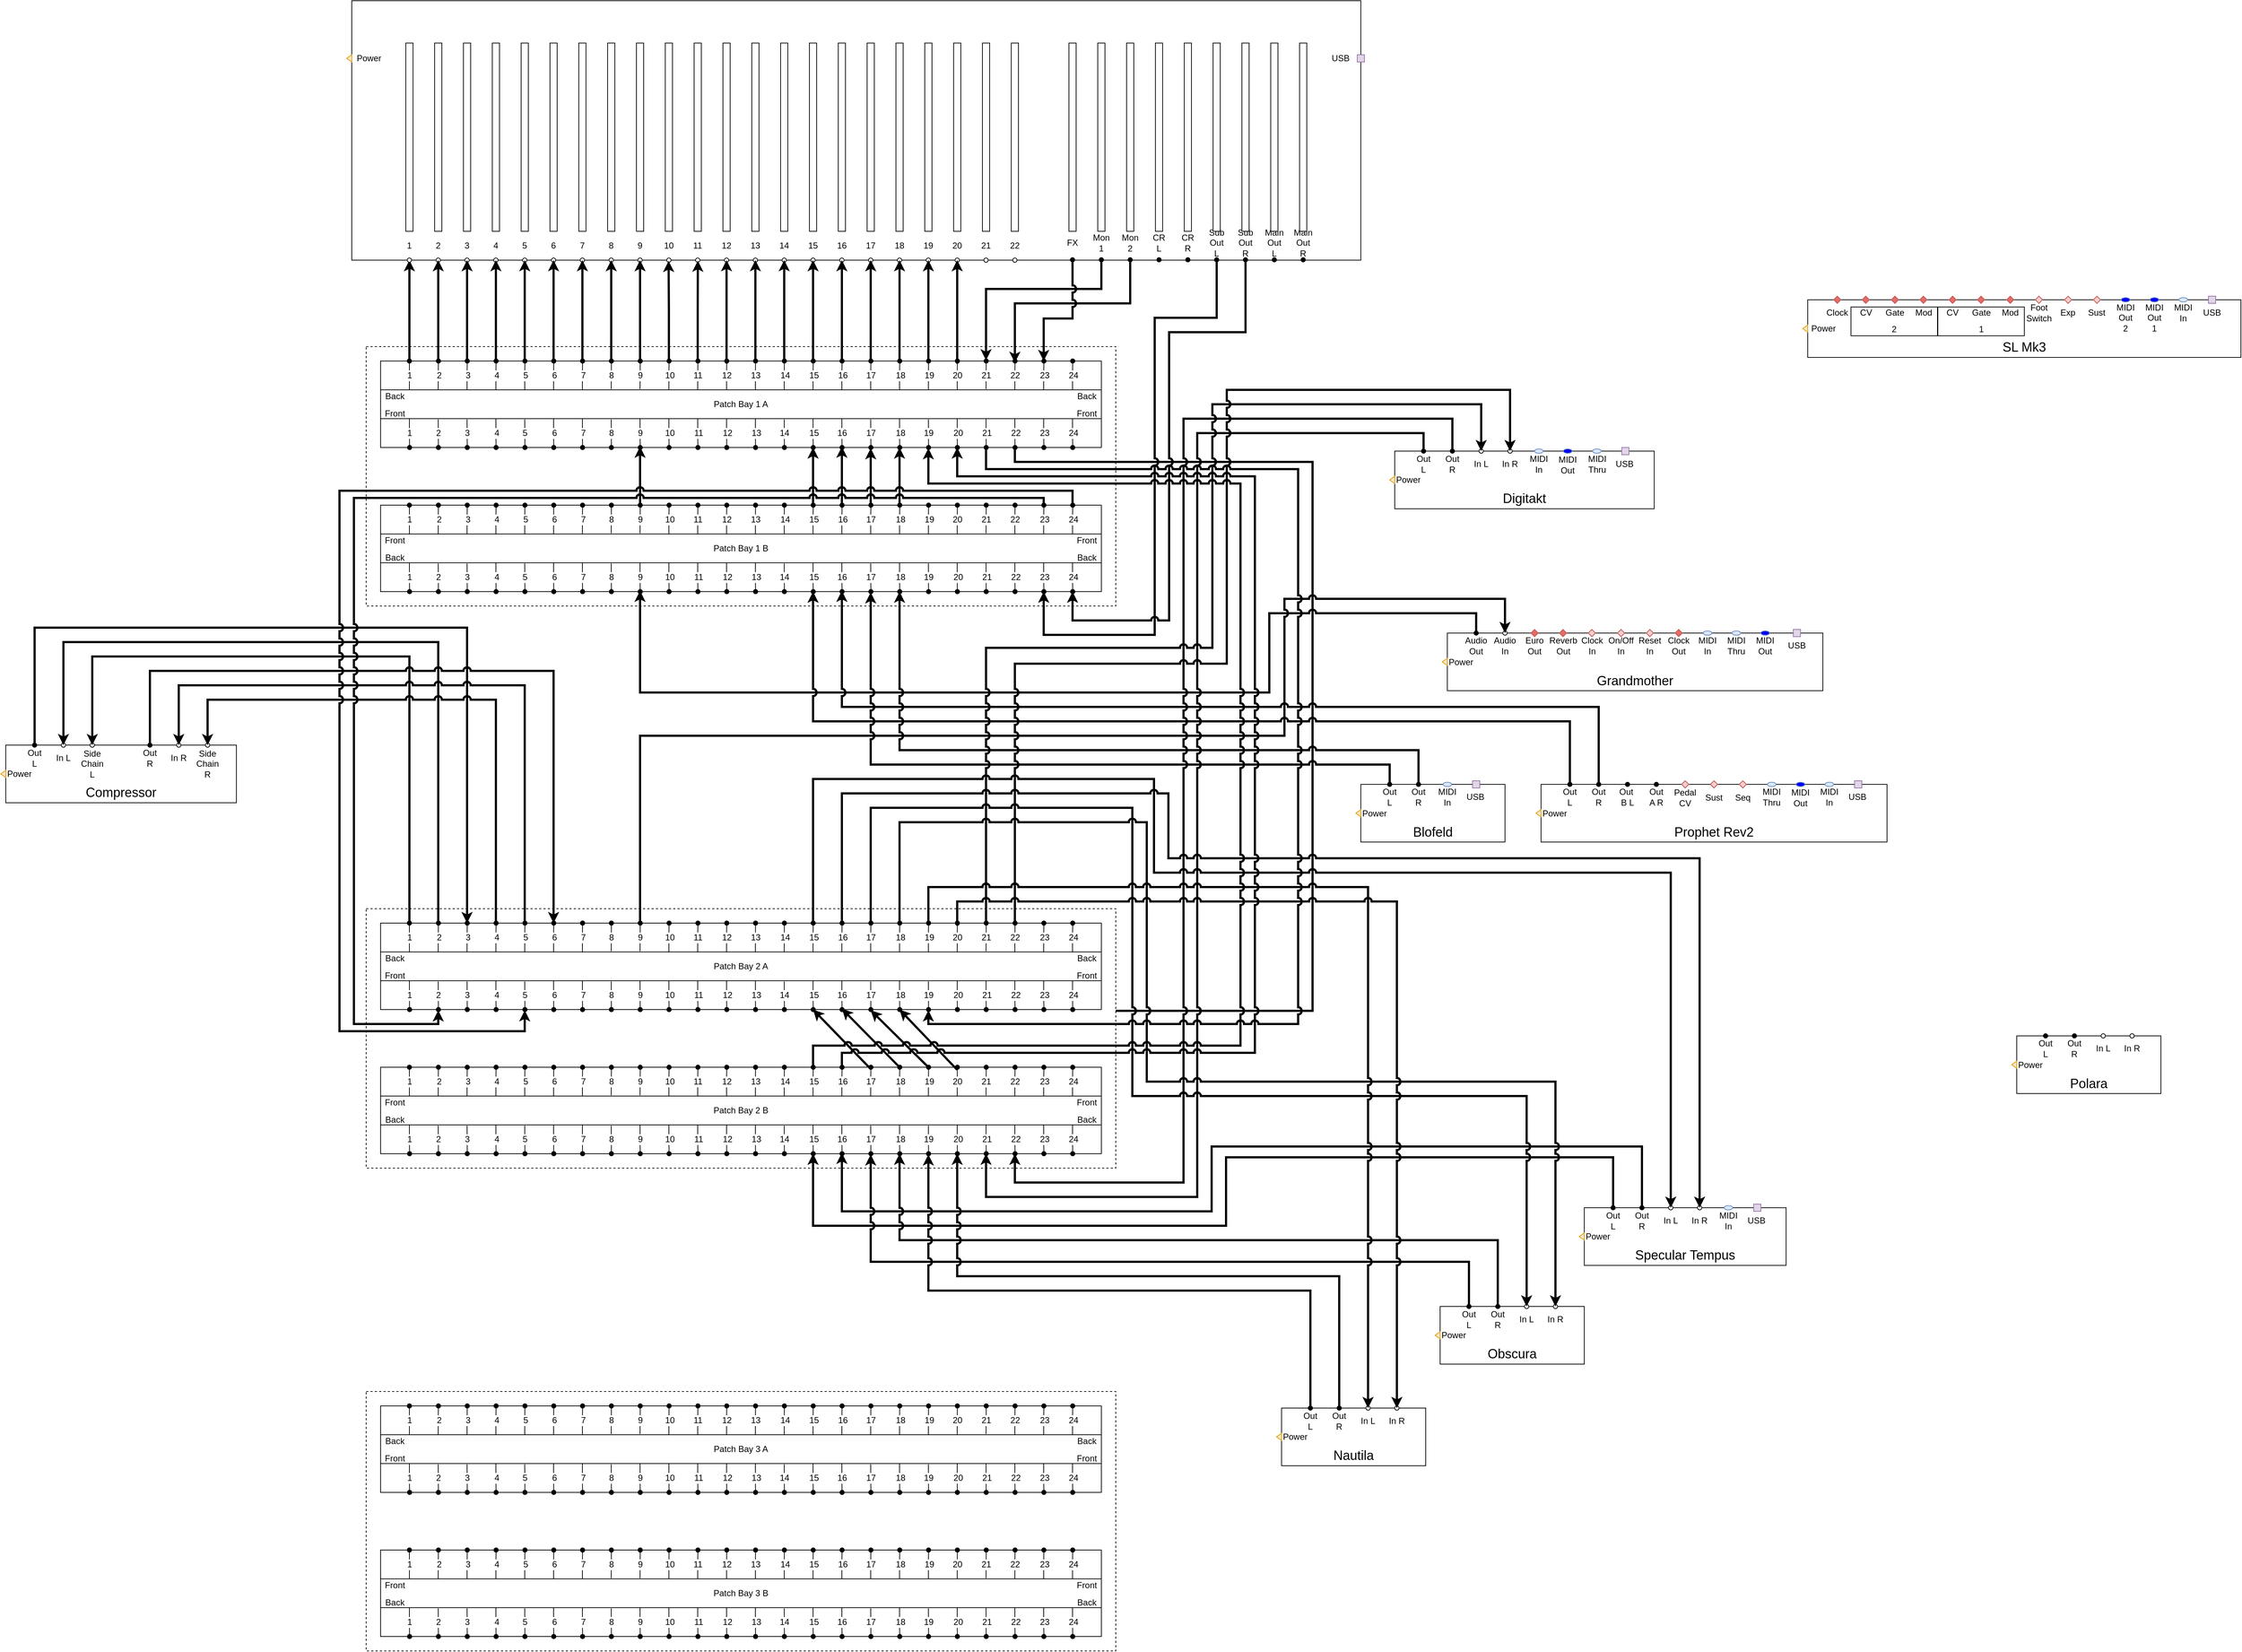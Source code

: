 <mxfile version="22.1.16" type="github">
  <diagram name="Page-1" id="099fd60b-425b-db50-ffb0-6b813814b670">
    <mxGraphModel dx="3053" dy="1700" grid="1" gridSize="10" guides="1" tooltips="1" connect="1" arrows="1" fold="1" page="1" pageScale="1" pageWidth="3300" pageHeight="4681" background="none" math="0" shadow="0">
      <root>
        <mxCell id="0" />
        <mxCell id="1" parent="0" />
        <mxCell id="DIVmNxzl7p2DdEzpk0Qv-972" value="" style="group;rounded=0;strokeColor=none;align=center;verticalAlign=middle;fontFamily=Helvetica;fontSize=12;fontColor=default;fillColor=default;html=1;movable=1;resizable=1;rotatable=1;deletable=1;editable=1;locked=0;connectable=1;" parent="1" vertex="1" connectable="0">
          <mxGeometry x="587.0" y="1170" width="1040" height="360" as="geometry" />
        </mxCell>
        <mxCell id="DIVmNxzl7p2DdEzpk0Qv-1309" value="" style="group" parent="DIVmNxzl7p2DdEzpk0Qv-972" vertex="1" connectable="0">
          <mxGeometry width="1040" height="360" as="geometry" />
        </mxCell>
        <mxCell id="DIVmNxzl7p2DdEzpk0Qv-973" value="" style="rounded=0;whiteSpace=wrap;html=1;strokeColor=default;align=center;verticalAlign=middle;fontFamily=Helvetica;fontSize=12;fontColor=default;fillColor=none;connectable=0;dashed=1;" parent="DIVmNxzl7p2DdEzpk0Qv-1309" vertex="1">
          <mxGeometry width="1040" height="360" as="geometry" />
        </mxCell>
        <mxCell id="DIVmNxzl7p2DdEzpk0Qv-974" value="" style="group;rounded=0;strokeColor=default;align=center;verticalAlign=middle;fontFamily=Helvetica;fontSize=12;fontColor=default;fillColor=default;html=1;" parent="DIVmNxzl7p2DdEzpk0Qv-1309" vertex="1" connectable="0">
          <mxGeometry x="20" y="20" width="1000" height="120" as="geometry" />
        </mxCell>
        <mxCell id="cv-w5mTH7SRgUhucrglD-48" style="edgeStyle=orthogonalEdgeStyle;shape=connector;rounded=0;jumpStyle=arc;orthogonalLoop=1;jettySize=auto;html=1;labelBackgroundColor=default;strokeColor=default;strokeWidth=3;align=center;verticalAlign=middle;fontFamily=Helvetica;fontSize=11;fontColor=default;endArrow=classic;movable=1;resizable=1;rotatable=1;deletable=1;editable=1;locked=0;connectable=1;exitX=0.88;exitY=1;exitDx=0;exitDy=0;exitPerimeter=0;" edge="1" parent="DIVmNxzl7p2DdEzpk0Qv-974" source="DIVmNxzl7p2DdEzpk0Qv-975">
          <mxGeometry relative="1" as="geometry">
            <mxPoint x="803.0" y="901.778" as="targetPoint" />
            <mxPoint x="880.0" y="120" as="sourcePoint" />
            <Array as="points">
              <mxPoint x="880" y="140" />
              <mxPoint x="1293" y="140" />
              <mxPoint x="1293" y="902" />
            </Array>
          </mxGeometry>
        </mxCell>
        <mxCell id="DIVmNxzl7p2DdEzpk0Qv-975" value="" style="rounded=0;whiteSpace=wrap;html=1;points=[[0.04,0,0,0,0],[0.04,0.99,0,0,0],[0.08,0,0,0,0],[0.08,1,0,0,1],[0.12,0,0,0,0],[0.12,1,0,0,1],[0.16,0,0,0,0],[0.16,1,0,0,0],[0.2,0,0,0,0],[0.2,1,0,0,1],[0.24,0,0,0,0],[0.24,1,0,0,0],[0.28,0,0,0,0],[0.28,1,0,0,0],[0.32,0,0,0,-1],[0.32,1,0,0,1],[0.36,0,0,0,-1],[0.36,0.99,0,0,0],[0.4,0,0,0,0],[0.4,1,0,0,0],[0.44,0.02,0,0,0],[0.44,1,0,0,0],[0.48,0.03,0,0,0],[0.48,1,0,0,0],[0.52,0.02,0,0,0],[0.52,1,0,0,0],[0.56,0,0,0,0],[0.56,1,0,0,1],[0.6,0,0,0,0],[0.6,1,0,0,0],[0.64,0,0,0,0],[0.64,0.99,0,0,0],[0.68,0.02,0,0,0],[0.68,1,0,0,1],[0.72,0,0,0,0],[0.72,1,0,0,0],[0.76,0,0,0,0],[0.76,1,0,0,1],[0.8,0.03,0,0,0],[0.8,1,0,0,0],[0.84,0,0,0,-1],[0.84,1,0,0,0],[0.88,0.02,0,0,0],[0.88,1,0,0,0],[0.92,0,0,0,0],[0.92,1,0,0,0],[0.96,0,0,0,0],[0.96,1,0,0,0]];movable=1;resizable=1;rotatable=1;deletable=1;editable=1;locked=0;connectable=1;container=0;fillColor=none;strokeColor=default;align=center;verticalAlign=middle;fontFamily=Helvetica;fontSize=12;fontColor=default;" parent="DIVmNxzl7p2DdEzpk0Qv-974" vertex="1">
          <mxGeometry width="1000" height="120" as="geometry" />
        </mxCell>
        <mxCell id="DIVmNxzl7p2DdEzpk0Qv-976" value="2" style="edgeStyle=orthogonalEdgeStyle;rounded=0;orthogonalLoop=1;jettySize=auto;html=1;exitX=0.08;exitY=0;exitDx=0;exitDy=0;exitPerimeter=0;fontFamily=Helvetica;fontSize=12;fontColor=default;endArrow=oval;endFill=1;movable=1;resizable=1;rotatable=1;deletable=1;editable=1;locked=0;connectable=1;labelBackgroundColor=default;strokeColor=default;align=center;verticalAlign=middle;shape=connector;" parent="DIVmNxzl7p2DdEzpk0Qv-974" source="DIVmNxzl7p2DdEzpk0Qv-1023" edge="1">
          <mxGeometry relative="1" as="geometry">
            <mxPoint x="80.261" as="targetPoint" />
          </mxGeometry>
        </mxCell>
        <mxCell id="DIVmNxzl7p2DdEzpk0Qv-977" value="3" style="edgeStyle=orthogonalEdgeStyle;rounded=0;orthogonalLoop=1;jettySize=auto;html=1;exitX=0.12;exitY=0;exitDx=0;exitDy=0;exitPerimeter=0;fontFamily=Helvetica;fontSize=12;fontColor=default;endArrow=oval;endFill=1;movable=1;resizable=1;rotatable=1;deletable=1;editable=1;locked=0;connectable=1;labelBackgroundColor=default;strokeColor=default;align=center;verticalAlign=middle;shape=connector;" parent="DIVmNxzl7p2DdEzpk0Qv-974" source="DIVmNxzl7p2DdEzpk0Qv-1023" edge="1">
          <mxGeometry relative="1" as="geometry">
            <mxPoint x="120.261" as="targetPoint" />
          </mxGeometry>
        </mxCell>
        <mxCell id="DIVmNxzl7p2DdEzpk0Qv-978" value="4" style="edgeStyle=orthogonalEdgeStyle;rounded=0;orthogonalLoop=1;jettySize=auto;html=1;exitX=0.16;exitY=0;exitDx=0;exitDy=0;exitPerimeter=0;fontFamily=Helvetica;fontSize=12;fontColor=default;endArrow=oval;endFill=1;movable=1;resizable=1;rotatable=1;deletable=1;editable=1;locked=0;connectable=1;labelBackgroundColor=default;strokeColor=default;align=center;verticalAlign=middle;shape=connector;" parent="DIVmNxzl7p2DdEzpk0Qv-974" source="DIVmNxzl7p2DdEzpk0Qv-1023" edge="1">
          <mxGeometry relative="1" as="geometry">
            <mxPoint x="160.261" as="targetPoint" />
          </mxGeometry>
        </mxCell>
        <mxCell id="DIVmNxzl7p2DdEzpk0Qv-979" value="5" style="edgeStyle=orthogonalEdgeStyle;rounded=0;orthogonalLoop=1;jettySize=auto;html=1;exitX=0.2;exitY=0;exitDx=0;exitDy=0;exitPerimeter=0;fontFamily=Helvetica;fontSize=12;fontColor=default;endArrow=oval;endFill=1;movable=1;resizable=1;rotatable=1;deletable=1;editable=1;locked=0;connectable=1;labelBackgroundColor=default;strokeColor=default;align=center;verticalAlign=middle;shape=connector;" parent="DIVmNxzl7p2DdEzpk0Qv-974" source="DIVmNxzl7p2DdEzpk0Qv-1023" edge="1">
          <mxGeometry relative="1" as="geometry">
            <mxPoint x="200.261" as="targetPoint" />
          </mxGeometry>
        </mxCell>
        <mxCell id="DIVmNxzl7p2DdEzpk0Qv-980" value="6" style="edgeStyle=orthogonalEdgeStyle;rounded=0;orthogonalLoop=1;jettySize=auto;html=1;exitX=0.24;exitY=0;exitDx=0;exitDy=0;exitPerimeter=0;fontFamily=Helvetica;fontSize=12;fontColor=default;endArrow=oval;endFill=1;movable=1;resizable=1;rotatable=1;deletable=1;editable=1;locked=0;connectable=1;labelBackgroundColor=default;strokeColor=default;align=center;verticalAlign=middle;shape=connector;" parent="DIVmNxzl7p2DdEzpk0Qv-974" source="DIVmNxzl7p2DdEzpk0Qv-1023" edge="1">
          <mxGeometry relative="1" as="geometry">
            <mxPoint x="240.261" as="targetPoint" />
          </mxGeometry>
        </mxCell>
        <mxCell id="DIVmNxzl7p2DdEzpk0Qv-981" value="7" style="edgeStyle=orthogonalEdgeStyle;rounded=0;orthogonalLoop=1;jettySize=auto;html=1;exitX=0.28;exitY=0;exitDx=0;exitDy=0;exitPerimeter=0;fontFamily=Helvetica;fontSize=12;fontColor=default;endArrow=oval;endFill=1;movable=1;resizable=1;rotatable=1;deletable=1;editable=1;locked=0;connectable=1;labelBackgroundColor=default;strokeColor=default;align=center;verticalAlign=middle;shape=connector;" parent="DIVmNxzl7p2DdEzpk0Qv-974" source="DIVmNxzl7p2DdEzpk0Qv-1023" edge="1">
          <mxGeometry relative="1" as="geometry">
            <mxPoint x="280.261" as="targetPoint" />
          </mxGeometry>
        </mxCell>
        <mxCell id="DIVmNxzl7p2DdEzpk0Qv-982" value="8" style="edgeStyle=orthogonalEdgeStyle;rounded=0;orthogonalLoop=1;jettySize=auto;html=1;exitX=0.32;exitY=0;exitDx=0;exitDy=-1;exitPerimeter=0;fontFamily=Helvetica;fontSize=12;fontColor=default;endArrow=oval;endFill=1;movable=1;resizable=1;rotatable=1;deletable=1;editable=1;locked=0;connectable=1;labelBackgroundColor=default;strokeColor=default;align=center;verticalAlign=middle;shape=connector;" parent="DIVmNxzl7p2DdEzpk0Qv-974" source="DIVmNxzl7p2DdEzpk0Qv-1023" edge="1">
          <mxGeometry relative="1" as="geometry">
            <mxPoint x="320.261" as="targetPoint" />
          </mxGeometry>
        </mxCell>
        <mxCell id="DIVmNxzl7p2DdEzpk0Qv-983" value="9" style="edgeStyle=orthogonalEdgeStyle;rounded=0;orthogonalLoop=1;jettySize=auto;html=1;exitX=0.36;exitY=0;exitDx=0;exitDy=-1;exitPerimeter=0;fontFamily=Helvetica;fontSize=12;fontColor=default;endArrow=oval;endFill=1;movable=1;resizable=1;rotatable=1;deletable=1;editable=1;locked=0;connectable=1;labelBackgroundColor=default;strokeColor=default;align=center;verticalAlign=middle;shape=connector;" parent="DIVmNxzl7p2DdEzpk0Qv-974" source="DIVmNxzl7p2DdEzpk0Qv-1023" edge="1">
          <mxGeometry relative="1" as="geometry">
            <mxPoint x="360.261" as="targetPoint" />
          </mxGeometry>
        </mxCell>
        <mxCell id="DIVmNxzl7p2DdEzpk0Qv-984" value="10" style="edgeStyle=orthogonalEdgeStyle;rounded=0;orthogonalLoop=1;jettySize=auto;html=1;exitX=0.4;exitY=0;exitDx=0;exitDy=0;exitPerimeter=0;fontFamily=Helvetica;fontSize=12;fontColor=default;endArrow=oval;endFill=1;movable=1;resizable=1;rotatable=1;deletable=1;editable=1;locked=0;connectable=1;labelBackgroundColor=default;strokeColor=default;align=center;verticalAlign=middle;shape=connector;" parent="DIVmNxzl7p2DdEzpk0Qv-974" source="DIVmNxzl7p2DdEzpk0Qv-1023" edge="1">
          <mxGeometry relative="1" as="geometry">
            <mxPoint x="400.261" as="targetPoint" />
          </mxGeometry>
        </mxCell>
        <mxCell id="DIVmNxzl7p2DdEzpk0Qv-985" value="11" style="edgeStyle=orthogonalEdgeStyle;rounded=0;orthogonalLoop=1;jettySize=auto;html=1;exitX=0.44;exitY=0.02;exitDx=0;exitDy=0;exitPerimeter=0;fontFamily=Helvetica;fontSize=12;fontColor=default;endArrow=oval;endFill=1;movable=1;resizable=1;rotatable=1;deletable=1;editable=1;locked=0;connectable=1;labelBackgroundColor=default;strokeColor=default;align=center;verticalAlign=middle;shape=connector;" parent="DIVmNxzl7p2DdEzpk0Qv-974" source="DIVmNxzl7p2DdEzpk0Qv-1023" edge="1">
          <mxGeometry relative="1" as="geometry">
            <mxPoint x="440.261" as="targetPoint" />
          </mxGeometry>
        </mxCell>
        <mxCell id="DIVmNxzl7p2DdEzpk0Qv-986" value="12" style="edgeStyle=orthogonalEdgeStyle;rounded=0;orthogonalLoop=1;jettySize=auto;html=1;exitX=0.48;exitY=0.03;exitDx=0;exitDy=0;exitPerimeter=0;fontFamily=Helvetica;fontSize=12;fontColor=default;endArrow=oval;endFill=1;movable=1;resizable=1;rotatable=1;deletable=1;editable=1;locked=0;connectable=1;labelBackgroundColor=default;strokeColor=default;align=center;verticalAlign=middle;shape=connector;" parent="DIVmNxzl7p2DdEzpk0Qv-974" source="DIVmNxzl7p2DdEzpk0Qv-1023" edge="1">
          <mxGeometry relative="1" as="geometry">
            <mxPoint x="480.261" as="targetPoint" />
          </mxGeometry>
        </mxCell>
        <mxCell id="DIVmNxzl7p2DdEzpk0Qv-987" value="13" style="edgeStyle=orthogonalEdgeStyle;rounded=0;orthogonalLoop=1;jettySize=auto;html=1;exitX=0.52;exitY=0.02;exitDx=0;exitDy=0;exitPerimeter=0;fontFamily=Helvetica;fontSize=12;fontColor=default;endArrow=oval;endFill=1;movable=1;resizable=1;rotatable=1;deletable=1;editable=1;locked=0;connectable=1;labelBackgroundColor=default;strokeColor=default;align=center;verticalAlign=middle;shape=connector;" parent="DIVmNxzl7p2DdEzpk0Qv-974" source="DIVmNxzl7p2DdEzpk0Qv-1023" edge="1">
          <mxGeometry relative="1" as="geometry">
            <mxPoint x="520.261" as="targetPoint" />
          </mxGeometry>
        </mxCell>
        <mxCell id="DIVmNxzl7p2DdEzpk0Qv-988" value="14" style="edgeStyle=orthogonalEdgeStyle;rounded=0;orthogonalLoop=1;jettySize=auto;html=1;exitX=0.56;exitY=0;exitDx=0;exitDy=0;exitPerimeter=0;fontFamily=Helvetica;fontSize=12;fontColor=default;endArrow=oval;endFill=1;movable=1;resizable=1;rotatable=1;deletable=1;editable=1;locked=0;connectable=1;labelBackgroundColor=default;strokeColor=default;align=center;verticalAlign=middle;shape=connector;" parent="DIVmNxzl7p2DdEzpk0Qv-974" source="DIVmNxzl7p2DdEzpk0Qv-1023" edge="1">
          <mxGeometry relative="1" as="geometry">
            <mxPoint x="560.261" as="targetPoint" />
          </mxGeometry>
        </mxCell>
        <mxCell id="DIVmNxzl7p2DdEzpk0Qv-989" value="15" style="edgeStyle=orthogonalEdgeStyle;rounded=0;orthogonalLoop=1;jettySize=auto;html=1;exitX=0.6;exitY=0;exitDx=0;exitDy=0;exitPerimeter=0;fontFamily=Helvetica;fontSize=12;fontColor=default;endArrow=oval;endFill=1;movable=1;resizable=1;rotatable=1;deletable=1;editable=1;locked=0;connectable=1;labelBackgroundColor=default;strokeColor=default;align=center;verticalAlign=middle;shape=connector;" parent="DIVmNxzl7p2DdEzpk0Qv-974" source="DIVmNxzl7p2DdEzpk0Qv-1023" edge="1">
          <mxGeometry relative="1" as="geometry">
            <mxPoint x="600.261" as="targetPoint" />
          </mxGeometry>
        </mxCell>
        <mxCell id="DIVmNxzl7p2DdEzpk0Qv-990" value="16" style="edgeStyle=orthogonalEdgeStyle;rounded=0;orthogonalLoop=1;jettySize=auto;html=1;exitX=0.64;exitY=0;exitDx=0;exitDy=0;exitPerimeter=0;fontFamily=Helvetica;fontSize=12;fontColor=default;endArrow=oval;endFill=1;movable=1;resizable=1;rotatable=1;deletable=1;editable=1;locked=0;connectable=1;labelBackgroundColor=default;strokeColor=default;align=center;verticalAlign=middle;shape=connector;" parent="DIVmNxzl7p2DdEzpk0Qv-974" source="DIVmNxzl7p2DdEzpk0Qv-1023" edge="1">
          <mxGeometry relative="1" as="geometry">
            <mxPoint x="640.261" as="targetPoint" />
          </mxGeometry>
        </mxCell>
        <mxCell id="DIVmNxzl7p2DdEzpk0Qv-991" value="17" style="edgeStyle=orthogonalEdgeStyle;rounded=0;orthogonalLoop=1;jettySize=auto;html=1;exitX=0.68;exitY=0.02;exitDx=0;exitDy=0;exitPerimeter=0;fontFamily=Helvetica;fontSize=12;fontColor=default;endArrow=oval;endFill=1;movable=1;resizable=1;rotatable=1;deletable=1;editable=1;locked=0;connectable=1;labelBackgroundColor=default;strokeColor=default;align=center;verticalAlign=middle;shape=connector;" parent="DIVmNxzl7p2DdEzpk0Qv-974" source="DIVmNxzl7p2DdEzpk0Qv-1023" edge="1">
          <mxGeometry relative="1" as="geometry">
            <mxPoint x="680.261" as="targetPoint" />
          </mxGeometry>
        </mxCell>
        <mxCell id="DIVmNxzl7p2DdEzpk0Qv-992" value="18" style="edgeStyle=orthogonalEdgeStyle;rounded=0;orthogonalLoop=1;jettySize=auto;html=1;exitX=0.72;exitY=0;exitDx=0;exitDy=0;exitPerimeter=0;fontFamily=Helvetica;fontSize=12;fontColor=default;endArrow=oval;endFill=1;movable=1;resizable=1;rotatable=1;deletable=1;editable=1;locked=0;connectable=1;labelBackgroundColor=default;strokeColor=default;align=center;verticalAlign=middle;shape=connector;" parent="DIVmNxzl7p2DdEzpk0Qv-974" source="DIVmNxzl7p2DdEzpk0Qv-1023" edge="1">
          <mxGeometry relative="1" as="geometry">
            <mxPoint x="720.261" as="targetPoint" />
          </mxGeometry>
        </mxCell>
        <mxCell id="DIVmNxzl7p2DdEzpk0Qv-993" value="19" style="edgeStyle=orthogonalEdgeStyle;rounded=0;orthogonalLoop=1;jettySize=auto;html=1;exitX=0.76;exitY=0;exitDx=0;exitDy=0;exitPerimeter=0;fontFamily=Helvetica;fontSize=12;fontColor=default;endArrow=oval;endFill=1;movable=1;resizable=1;rotatable=1;deletable=1;editable=1;locked=0;connectable=1;labelBackgroundColor=default;strokeColor=default;align=center;verticalAlign=middle;shape=connector;" parent="DIVmNxzl7p2DdEzpk0Qv-974" source="DIVmNxzl7p2DdEzpk0Qv-1023" edge="1">
          <mxGeometry relative="1" as="geometry">
            <mxPoint x="760.261" as="targetPoint" />
          </mxGeometry>
        </mxCell>
        <mxCell id="DIVmNxzl7p2DdEzpk0Qv-994" value="20" style="edgeStyle=orthogonalEdgeStyle;rounded=0;orthogonalLoop=1;jettySize=auto;html=1;exitX=0.8;exitY=0.03;exitDx=0;exitDy=0;exitPerimeter=0;fontFamily=Helvetica;fontSize=12;fontColor=default;endArrow=oval;endFill=1;movable=1;resizable=1;rotatable=1;deletable=1;editable=1;locked=0;connectable=1;labelBackgroundColor=default;strokeColor=default;align=center;verticalAlign=middle;shape=connector;" parent="DIVmNxzl7p2DdEzpk0Qv-974" source="DIVmNxzl7p2DdEzpk0Qv-1023" edge="1">
          <mxGeometry relative="1" as="geometry">
            <mxPoint x="800.261" as="targetPoint" />
          </mxGeometry>
        </mxCell>
        <mxCell id="DIVmNxzl7p2DdEzpk0Qv-995" value="21" style="edgeStyle=orthogonalEdgeStyle;rounded=0;orthogonalLoop=1;jettySize=auto;html=1;exitX=0.84;exitY=0;exitDx=0;exitDy=-1;exitPerimeter=0;fontFamily=Helvetica;fontSize=12;fontColor=default;endArrow=oval;endFill=1;movable=1;resizable=1;rotatable=1;deletable=1;editable=1;locked=0;connectable=1;labelBackgroundColor=default;strokeColor=default;align=center;verticalAlign=middle;shape=connector;" parent="DIVmNxzl7p2DdEzpk0Qv-974" source="DIVmNxzl7p2DdEzpk0Qv-1023" edge="1">
          <mxGeometry relative="1" as="geometry">
            <mxPoint x="840.261" as="targetPoint" />
          </mxGeometry>
        </mxCell>
        <mxCell id="DIVmNxzl7p2DdEzpk0Qv-996" value="22" style="edgeStyle=orthogonalEdgeStyle;rounded=0;orthogonalLoop=1;jettySize=auto;html=1;exitX=0.88;exitY=0.02;exitDx=0;exitDy=0;exitPerimeter=0;fontFamily=Helvetica;fontSize=12;fontColor=default;endArrow=oval;endFill=1;movable=1;resizable=1;rotatable=1;deletable=1;editable=1;locked=0;connectable=1;labelBackgroundColor=default;strokeColor=default;align=center;verticalAlign=middle;shape=connector;" parent="DIVmNxzl7p2DdEzpk0Qv-974" source="DIVmNxzl7p2DdEzpk0Qv-1023" edge="1">
          <mxGeometry relative="1" as="geometry">
            <mxPoint x="880.261" as="targetPoint" />
          </mxGeometry>
        </mxCell>
        <mxCell id="DIVmNxzl7p2DdEzpk0Qv-997" value="23" style="edgeStyle=orthogonalEdgeStyle;rounded=0;orthogonalLoop=1;jettySize=auto;html=1;exitX=0.92;exitY=0;exitDx=0;exitDy=0;exitPerimeter=0;fontFamily=Helvetica;fontSize=12;fontColor=default;endArrow=oval;endFill=1;movable=1;resizable=1;rotatable=1;deletable=1;editable=1;locked=0;connectable=1;labelBackgroundColor=default;strokeColor=default;align=center;verticalAlign=middle;shape=connector;" parent="DIVmNxzl7p2DdEzpk0Qv-974" source="DIVmNxzl7p2DdEzpk0Qv-1023" edge="1">
          <mxGeometry relative="1" as="geometry">
            <mxPoint x="920.261" as="targetPoint" />
          </mxGeometry>
        </mxCell>
        <mxCell id="DIVmNxzl7p2DdEzpk0Qv-998" value="24" style="edgeStyle=orthogonalEdgeStyle;rounded=0;orthogonalLoop=1;jettySize=auto;html=1;exitX=0.96;exitY=0;exitDx=0;exitDy=0;exitPerimeter=0;fontFamily=Helvetica;fontSize=12;fontColor=default;endArrow=oval;endFill=1;movable=1;resizable=1;rotatable=1;deletable=1;editable=1;locked=0;connectable=1;anchorPointDirection=1;snapToPoint=0;labelBackgroundColor=default;strokeColor=default;align=center;verticalAlign=middle;shape=connector;" parent="DIVmNxzl7p2DdEzpk0Qv-974" source="DIVmNxzl7p2DdEzpk0Qv-1023" edge="1">
          <mxGeometry relative="1" as="geometry">
            <mxPoint x="960.261" as="targetPoint" />
          </mxGeometry>
        </mxCell>
        <mxCell id="DIVmNxzl7p2DdEzpk0Qv-999" value="2" style="edgeStyle=orthogonalEdgeStyle;shape=connector;rounded=0;orthogonalLoop=1;jettySize=auto;html=1;exitX=0.08;exitY=1;exitDx=0;exitDy=1;exitPerimeter=0;labelBackgroundColor=default;strokeColor=default;align=center;verticalAlign=middle;fontFamily=Helvetica;fontSize=12;fontColor=default;endArrow=oval;endFill=1;movable=1;resizable=1;rotatable=1;deletable=1;editable=1;locked=0;connectable=1;" parent="DIVmNxzl7p2DdEzpk0Qv-974" source="DIVmNxzl7p2DdEzpk0Qv-1023" edge="1">
          <mxGeometry relative="1" as="geometry">
            <mxPoint x="80.261" y="120" as="targetPoint" />
          </mxGeometry>
        </mxCell>
        <mxCell id="DIVmNxzl7p2DdEzpk0Qv-1000" value="1" style="edgeStyle=orthogonalEdgeStyle;shape=connector;rounded=0;orthogonalLoop=1;jettySize=auto;html=1;exitX=0.04;exitY=0.99;exitDx=0;exitDy=0;exitPerimeter=0;labelBackgroundColor=default;strokeColor=default;align=center;verticalAlign=middle;fontFamily=Helvetica;fontSize=12;fontColor=default;endArrow=oval;endFill=1;movable=1;resizable=1;rotatable=1;deletable=1;editable=1;locked=0;connectable=1;" parent="DIVmNxzl7p2DdEzpk0Qv-974" source="DIVmNxzl7p2DdEzpk0Qv-1023" edge="1">
          <mxGeometry relative="1" as="geometry">
            <mxPoint x="40.261" y="120" as="targetPoint" />
          </mxGeometry>
        </mxCell>
        <mxCell id="DIVmNxzl7p2DdEzpk0Qv-1001" value="3" style="edgeStyle=orthogonalEdgeStyle;shape=connector;rounded=0;orthogonalLoop=1;jettySize=auto;html=1;exitX=0.12;exitY=1;exitDx=0;exitDy=1;exitPerimeter=0;labelBackgroundColor=default;strokeColor=default;align=center;verticalAlign=middle;fontFamily=Helvetica;fontSize=12;fontColor=default;endArrow=oval;endFill=1;movable=1;resizable=1;rotatable=1;deletable=1;editable=1;locked=0;connectable=1;" parent="DIVmNxzl7p2DdEzpk0Qv-974" source="DIVmNxzl7p2DdEzpk0Qv-1023" edge="1">
          <mxGeometry relative="1" as="geometry">
            <mxPoint x="120.261" y="120" as="targetPoint" />
          </mxGeometry>
        </mxCell>
        <mxCell id="DIVmNxzl7p2DdEzpk0Qv-1002" value="4" style="edgeStyle=orthogonalEdgeStyle;shape=connector;rounded=0;orthogonalLoop=1;jettySize=auto;html=1;exitX=0.16;exitY=1;exitDx=0;exitDy=0;exitPerimeter=0;labelBackgroundColor=default;strokeColor=default;align=center;verticalAlign=middle;fontFamily=Helvetica;fontSize=12;fontColor=default;endArrow=oval;endFill=1;movable=1;resizable=1;rotatable=1;deletable=1;editable=1;locked=0;connectable=1;" parent="DIVmNxzl7p2DdEzpk0Qv-974" source="DIVmNxzl7p2DdEzpk0Qv-1023" edge="1">
          <mxGeometry relative="1" as="geometry">
            <mxPoint x="160.261" y="120" as="targetPoint" />
          </mxGeometry>
        </mxCell>
        <mxCell id="DIVmNxzl7p2DdEzpk0Qv-1003" value="5" style="edgeStyle=orthogonalEdgeStyle;shape=connector;rounded=0;orthogonalLoop=1;jettySize=auto;html=1;exitX=0.2;exitY=1;exitDx=0;exitDy=1;exitPerimeter=0;labelBackgroundColor=default;strokeColor=default;align=center;verticalAlign=middle;fontFamily=Helvetica;fontSize=12;fontColor=default;endArrow=oval;endFill=1;movable=1;resizable=1;rotatable=1;deletable=1;editable=1;locked=0;connectable=1;" parent="DIVmNxzl7p2DdEzpk0Qv-974" source="DIVmNxzl7p2DdEzpk0Qv-1023" edge="1">
          <mxGeometry relative="1" as="geometry">
            <mxPoint x="200.261" y="120" as="targetPoint" />
          </mxGeometry>
        </mxCell>
        <mxCell id="DIVmNxzl7p2DdEzpk0Qv-1004" value="6" style="edgeStyle=orthogonalEdgeStyle;shape=connector;rounded=0;orthogonalLoop=1;jettySize=auto;html=1;exitX=0.24;exitY=1;exitDx=0;exitDy=0;exitPerimeter=0;labelBackgroundColor=default;strokeColor=default;align=center;verticalAlign=middle;fontFamily=Helvetica;fontSize=12;fontColor=default;endArrow=oval;endFill=1;movable=1;resizable=1;rotatable=1;deletable=1;editable=1;locked=0;connectable=1;" parent="DIVmNxzl7p2DdEzpk0Qv-974" source="DIVmNxzl7p2DdEzpk0Qv-1023" edge="1">
          <mxGeometry relative="1" as="geometry">
            <mxPoint x="240.261" y="120" as="targetPoint" />
          </mxGeometry>
        </mxCell>
        <mxCell id="DIVmNxzl7p2DdEzpk0Qv-1005" value="7" style="edgeStyle=orthogonalEdgeStyle;shape=connector;rounded=0;orthogonalLoop=1;jettySize=auto;html=1;exitX=0.28;exitY=1;exitDx=0;exitDy=0;exitPerimeter=0;labelBackgroundColor=default;strokeColor=default;align=center;verticalAlign=middle;fontFamily=Helvetica;fontSize=12;fontColor=default;endArrow=oval;endFill=1;movable=1;resizable=1;rotatable=1;deletable=1;editable=1;locked=0;connectable=1;" parent="DIVmNxzl7p2DdEzpk0Qv-974" source="DIVmNxzl7p2DdEzpk0Qv-1023" edge="1">
          <mxGeometry relative="1" as="geometry">
            <mxPoint x="280.261" y="120" as="targetPoint" />
          </mxGeometry>
        </mxCell>
        <mxCell id="DIVmNxzl7p2DdEzpk0Qv-1006" value="8" style="edgeStyle=orthogonalEdgeStyle;shape=connector;rounded=0;orthogonalLoop=1;jettySize=auto;html=1;exitX=0.32;exitY=1;exitDx=0;exitDy=1;exitPerimeter=0;labelBackgroundColor=default;strokeColor=default;align=center;verticalAlign=middle;fontFamily=Helvetica;fontSize=12;fontColor=default;endArrow=oval;endFill=1;movable=1;resizable=1;rotatable=1;deletable=1;editable=1;locked=0;connectable=1;" parent="DIVmNxzl7p2DdEzpk0Qv-974" source="DIVmNxzl7p2DdEzpk0Qv-1023" edge="1">
          <mxGeometry relative="1" as="geometry">
            <mxPoint x="320.261" y="120" as="targetPoint" />
          </mxGeometry>
        </mxCell>
        <mxCell id="DIVmNxzl7p2DdEzpk0Qv-1007" value="9" style="edgeStyle=orthogonalEdgeStyle;shape=connector;rounded=0;orthogonalLoop=1;jettySize=auto;html=1;exitX=0.36;exitY=0.99;exitDx=0;exitDy=0;exitPerimeter=0;labelBackgroundColor=default;strokeColor=default;align=center;verticalAlign=middle;fontFamily=Helvetica;fontSize=12;fontColor=default;endArrow=oval;endFill=1;movable=1;resizable=1;rotatable=1;deletable=1;editable=1;locked=0;connectable=1;" parent="DIVmNxzl7p2DdEzpk0Qv-974" source="DIVmNxzl7p2DdEzpk0Qv-1023" edge="1">
          <mxGeometry relative="1" as="geometry">
            <mxPoint x="360.261" y="120" as="targetPoint" />
          </mxGeometry>
        </mxCell>
        <mxCell id="DIVmNxzl7p2DdEzpk0Qv-1008" value="10" style="edgeStyle=orthogonalEdgeStyle;shape=connector;rounded=0;orthogonalLoop=1;jettySize=auto;html=1;exitX=0.4;exitY=1;exitDx=0;exitDy=0;exitPerimeter=0;labelBackgroundColor=default;strokeColor=default;align=center;verticalAlign=middle;fontFamily=Helvetica;fontSize=12;fontColor=default;endArrow=oval;endFill=1;movable=1;resizable=1;rotatable=1;deletable=1;editable=1;locked=0;connectable=1;" parent="DIVmNxzl7p2DdEzpk0Qv-974" source="DIVmNxzl7p2DdEzpk0Qv-1023" edge="1">
          <mxGeometry relative="1" as="geometry">
            <mxPoint x="400.261" y="120" as="targetPoint" />
          </mxGeometry>
        </mxCell>
        <mxCell id="DIVmNxzl7p2DdEzpk0Qv-1009" value="11" style="edgeStyle=orthogonalEdgeStyle;shape=connector;rounded=0;orthogonalLoop=1;jettySize=auto;html=1;exitX=0.44;exitY=1;exitDx=0;exitDy=0;exitPerimeter=0;labelBackgroundColor=default;strokeColor=default;align=center;verticalAlign=middle;fontFamily=Helvetica;fontSize=12;fontColor=default;endArrow=oval;endFill=1;movable=1;resizable=1;rotatable=1;deletable=1;editable=1;locked=0;connectable=1;" parent="DIVmNxzl7p2DdEzpk0Qv-974" source="DIVmNxzl7p2DdEzpk0Qv-1023" edge="1">
          <mxGeometry relative="1" as="geometry">
            <mxPoint x="440.261" y="120" as="targetPoint" />
          </mxGeometry>
        </mxCell>
        <mxCell id="DIVmNxzl7p2DdEzpk0Qv-1010" value="12" style="edgeStyle=orthogonalEdgeStyle;shape=connector;rounded=0;orthogonalLoop=1;jettySize=auto;html=1;exitX=0.48;exitY=1;exitDx=0;exitDy=0;exitPerimeter=0;labelBackgroundColor=default;strokeColor=default;align=center;verticalAlign=middle;fontFamily=Helvetica;fontSize=12;fontColor=default;endArrow=oval;endFill=1;movable=1;resizable=1;rotatable=1;deletable=1;editable=1;locked=0;connectable=1;" parent="DIVmNxzl7p2DdEzpk0Qv-974" source="DIVmNxzl7p2DdEzpk0Qv-1023" edge="1">
          <mxGeometry relative="1" as="geometry">
            <mxPoint x="480.261" y="120" as="targetPoint" />
          </mxGeometry>
        </mxCell>
        <mxCell id="DIVmNxzl7p2DdEzpk0Qv-1011" value="13" style="edgeStyle=orthogonalEdgeStyle;shape=connector;rounded=0;orthogonalLoop=1;jettySize=auto;html=1;exitX=0.52;exitY=1;exitDx=0;exitDy=0;exitPerimeter=0;labelBackgroundColor=default;strokeColor=default;align=center;verticalAlign=middle;fontFamily=Helvetica;fontSize=12;fontColor=default;endArrow=oval;endFill=1;movable=1;resizable=1;rotatable=1;deletable=1;editable=1;locked=0;connectable=1;" parent="DIVmNxzl7p2DdEzpk0Qv-974" source="DIVmNxzl7p2DdEzpk0Qv-1023" edge="1">
          <mxGeometry relative="1" as="geometry">
            <mxPoint x="520.261" y="120" as="targetPoint" />
          </mxGeometry>
        </mxCell>
        <mxCell id="DIVmNxzl7p2DdEzpk0Qv-1012" value="14" style="edgeStyle=orthogonalEdgeStyle;shape=connector;rounded=0;orthogonalLoop=1;jettySize=auto;html=1;exitX=0.56;exitY=1;exitDx=0;exitDy=1;exitPerimeter=0;labelBackgroundColor=default;strokeColor=default;align=center;verticalAlign=middle;fontFamily=Helvetica;fontSize=12;fontColor=default;endArrow=oval;endFill=1;movable=1;resizable=1;rotatable=1;deletable=1;editable=1;locked=0;connectable=1;" parent="DIVmNxzl7p2DdEzpk0Qv-974" source="DIVmNxzl7p2DdEzpk0Qv-1023" edge="1">
          <mxGeometry relative="1" as="geometry">
            <mxPoint x="560.261" y="120" as="targetPoint" />
          </mxGeometry>
        </mxCell>
        <mxCell id="DIVmNxzl7p2DdEzpk0Qv-1013" value="15" style="edgeStyle=orthogonalEdgeStyle;shape=connector;rounded=0;orthogonalLoop=1;jettySize=auto;html=1;exitX=0.6;exitY=1;exitDx=0;exitDy=0;exitPerimeter=0;labelBackgroundColor=default;strokeColor=default;align=center;verticalAlign=middle;fontFamily=Helvetica;fontSize=12;fontColor=default;endArrow=oval;endFill=1;movable=1;resizable=1;rotatable=1;deletable=1;editable=1;locked=0;connectable=1;" parent="DIVmNxzl7p2DdEzpk0Qv-974" source="DIVmNxzl7p2DdEzpk0Qv-1023" edge="1">
          <mxGeometry relative="1" as="geometry">
            <mxPoint x="600.261" y="120" as="targetPoint" />
          </mxGeometry>
        </mxCell>
        <mxCell id="DIVmNxzl7p2DdEzpk0Qv-1014" value="16" style="edgeStyle=orthogonalEdgeStyle;shape=connector;rounded=0;orthogonalLoop=1;jettySize=auto;html=1;exitX=0.64;exitY=0.99;exitDx=0;exitDy=0;exitPerimeter=0;labelBackgroundColor=default;strokeColor=default;align=center;verticalAlign=middle;fontFamily=Helvetica;fontSize=12;fontColor=default;endArrow=oval;endFill=1;movable=1;resizable=1;rotatable=1;deletable=1;editable=1;locked=0;connectable=1;" parent="DIVmNxzl7p2DdEzpk0Qv-974" source="DIVmNxzl7p2DdEzpk0Qv-1023" edge="1">
          <mxGeometry relative="1" as="geometry">
            <mxPoint x="640.261" y="120" as="targetPoint" />
          </mxGeometry>
        </mxCell>
        <mxCell id="DIVmNxzl7p2DdEzpk0Qv-1015" value="17" style="edgeStyle=orthogonalEdgeStyle;shape=connector;rounded=0;orthogonalLoop=1;jettySize=auto;html=1;exitX=0.68;exitY=1;exitDx=0;exitDy=1;exitPerimeter=0;labelBackgroundColor=default;strokeColor=default;align=center;verticalAlign=middle;fontFamily=Helvetica;fontSize=12;fontColor=default;endArrow=oval;endFill=1;movable=1;resizable=1;rotatable=1;deletable=1;editable=1;locked=0;connectable=1;" parent="DIVmNxzl7p2DdEzpk0Qv-974" source="DIVmNxzl7p2DdEzpk0Qv-1023" edge="1">
          <mxGeometry relative="1" as="geometry">
            <mxPoint x="680.261" y="120" as="targetPoint" />
          </mxGeometry>
        </mxCell>
        <mxCell id="DIVmNxzl7p2DdEzpk0Qv-1016" value="18" style="edgeStyle=orthogonalEdgeStyle;shape=connector;rounded=0;orthogonalLoop=1;jettySize=auto;html=1;exitX=0.72;exitY=1;exitDx=0;exitDy=0;exitPerimeter=0;labelBackgroundColor=default;strokeColor=default;align=center;verticalAlign=middle;fontFamily=Helvetica;fontSize=12;fontColor=default;endArrow=oval;endFill=1;movable=1;resizable=1;rotatable=1;deletable=1;editable=1;locked=0;connectable=1;" parent="DIVmNxzl7p2DdEzpk0Qv-974" source="DIVmNxzl7p2DdEzpk0Qv-1023" edge="1">
          <mxGeometry relative="1" as="geometry">
            <mxPoint x="720.261" y="120" as="targetPoint" />
          </mxGeometry>
        </mxCell>
        <mxCell id="DIVmNxzl7p2DdEzpk0Qv-1017" value="19" style="edgeStyle=orthogonalEdgeStyle;shape=connector;rounded=0;orthogonalLoop=1;jettySize=auto;html=1;exitX=0.76;exitY=1;exitDx=0;exitDy=1;exitPerimeter=0;labelBackgroundColor=default;strokeColor=default;align=center;verticalAlign=middle;fontFamily=Helvetica;fontSize=12;fontColor=default;endArrow=oval;endFill=1;movable=1;resizable=1;rotatable=1;deletable=1;editable=1;locked=0;connectable=1;" parent="DIVmNxzl7p2DdEzpk0Qv-974" source="DIVmNxzl7p2DdEzpk0Qv-1023" edge="1">
          <mxGeometry relative="1" as="geometry">
            <mxPoint x="760.261" y="120" as="targetPoint" />
          </mxGeometry>
        </mxCell>
        <mxCell id="DIVmNxzl7p2DdEzpk0Qv-1018" value="20" style="edgeStyle=orthogonalEdgeStyle;shape=connector;rounded=0;orthogonalLoop=1;jettySize=auto;html=1;exitX=0.8;exitY=1;exitDx=0;exitDy=0;exitPerimeter=0;labelBackgroundColor=default;strokeColor=default;align=center;verticalAlign=middle;fontFamily=Helvetica;fontSize=12;fontColor=default;endArrow=oval;endFill=1;movable=1;resizable=1;rotatable=1;deletable=1;editable=1;locked=0;connectable=1;" parent="DIVmNxzl7p2DdEzpk0Qv-974" source="DIVmNxzl7p2DdEzpk0Qv-1023" edge="1">
          <mxGeometry relative="1" as="geometry">
            <mxPoint x="800.261" y="120" as="targetPoint" />
          </mxGeometry>
        </mxCell>
        <mxCell id="DIVmNxzl7p2DdEzpk0Qv-1019" value="21" style="edgeStyle=orthogonalEdgeStyle;shape=connector;rounded=0;orthogonalLoop=1;jettySize=auto;html=1;exitX=0.84;exitY=1;exitDx=0;exitDy=0;exitPerimeter=0;labelBackgroundColor=default;strokeColor=default;align=center;verticalAlign=middle;fontFamily=Helvetica;fontSize=12;fontColor=default;endArrow=oval;endFill=1;movable=1;resizable=1;rotatable=1;deletable=1;editable=1;locked=0;connectable=1;" parent="DIVmNxzl7p2DdEzpk0Qv-974" source="DIVmNxzl7p2DdEzpk0Qv-1023" edge="1">
          <mxGeometry relative="1" as="geometry">
            <mxPoint x="840.261" y="120" as="targetPoint" />
          </mxGeometry>
        </mxCell>
        <mxCell id="DIVmNxzl7p2DdEzpk0Qv-1020" value="22" style="edgeStyle=orthogonalEdgeStyle;shape=connector;rounded=0;orthogonalLoop=1;jettySize=auto;html=1;exitX=0.88;exitY=1;exitDx=0;exitDy=0;exitPerimeter=0;labelBackgroundColor=default;strokeColor=default;align=center;verticalAlign=middle;fontFamily=Helvetica;fontSize=12;fontColor=default;endArrow=oval;endFill=1;movable=1;resizable=1;rotatable=1;deletable=1;editable=1;locked=0;connectable=1;" parent="DIVmNxzl7p2DdEzpk0Qv-974" source="DIVmNxzl7p2DdEzpk0Qv-1023" edge="1">
          <mxGeometry relative="1" as="geometry">
            <mxPoint x="880.261" y="120" as="targetPoint" />
          </mxGeometry>
        </mxCell>
        <mxCell id="DIVmNxzl7p2DdEzpk0Qv-1021" value="23" style="edgeStyle=orthogonalEdgeStyle;shape=connector;rounded=0;orthogonalLoop=1;jettySize=auto;html=1;exitX=0.92;exitY=1;exitDx=0;exitDy=0;exitPerimeter=0;labelBackgroundColor=default;strokeColor=default;align=center;verticalAlign=middle;fontFamily=Helvetica;fontSize=12;fontColor=default;endArrow=oval;endFill=1;movable=1;resizable=1;rotatable=1;deletable=1;editable=1;locked=0;connectable=1;" parent="DIVmNxzl7p2DdEzpk0Qv-974" source="DIVmNxzl7p2DdEzpk0Qv-1023" edge="1">
          <mxGeometry relative="1" as="geometry">
            <mxPoint x="920.261" y="120" as="targetPoint" />
          </mxGeometry>
        </mxCell>
        <mxCell id="DIVmNxzl7p2DdEzpk0Qv-1022" value="24" style="edgeStyle=orthogonalEdgeStyle;shape=connector;rounded=0;orthogonalLoop=1;jettySize=auto;html=1;exitX=0.96;exitY=1;exitDx=0;exitDy=0;exitPerimeter=0;labelBackgroundColor=default;strokeColor=default;align=center;verticalAlign=middle;fontFamily=Helvetica;fontSize=12;fontColor=default;endArrow=oval;endFill=1;movable=1;resizable=1;rotatable=1;deletable=1;editable=1;locked=0;connectable=1;" parent="DIVmNxzl7p2DdEzpk0Qv-974" source="DIVmNxzl7p2DdEzpk0Qv-1023" edge="1">
          <mxGeometry relative="1" as="geometry">
            <mxPoint x="960.261" y="120" as="targetPoint" />
          </mxGeometry>
        </mxCell>
        <mxCell id="DIVmNxzl7p2DdEzpk0Qv-1023" value="Patch Bay 1 A" style="rounded=0;whiteSpace=wrap;html=1;points=[[0.04,0,0,0,0],[0.04,0.99,0,0,0],[0.08,0,0,0,0],[0.08,1,0,0,1],[0.12,0,0,0,0],[0.12,1,0,0,1],[0.16,0,0,0,0],[0.16,1,0,0,0],[0.2,0,0,0,0],[0.2,1,0,0,1],[0.24,0,0,0,0],[0.24,1,0,0,0],[0.28,0,0,0,0],[0.28,1,0,0,0],[0.32,0,0,0,-1],[0.32,1,0,0,1],[0.36,0,0,0,-1],[0.36,0.99,0,0,0],[0.4,0,0,0,0],[0.4,1,0,0,0],[0.44,0.02,0,0,0],[0.44,1,0,0,0],[0.48,0.03,0,0,0],[0.48,1,0,0,0],[0.52,0.02,0,0,0],[0.52,1,0,0,0],[0.56,0,0,0,0],[0.56,1,0,0,1],[0.6,0,0,0,0],[0.6,1,0,0,0],[0.64,0,0,0,0],[0.64,0.99,0,0,0],[0.68,0.02,0,0,0],[0.68,1,0,0,1],[0.72,0,0,0,0],[0.72,1,0,0,0],[0.76,0,0,0,0],[0.76,1,0,0,1],[0.8,0.03,0,0,0],[0.8,1,0,0,0],[0.84,0,0,0,-1],[0.84,1,0,0,0],[0.88,0.02,0,0,0],[0.88,1,0,0,0],[0.92,0,0,0,0],[0.92,1,0,0,0],[0.96,0,0,0,0],[0.96,1,0,0,0]];movable=1;resizable=1;rotatable=1;deletable=1;editable=1;locked=0;connectable=0;container=0;strokeColor=default;align=center;verticalAlign=middle;fontFamily=Helvetica;fontSize=12;fontColor=default;fillColor=default;" parent="DIVmNxzl7p2DdEzpk0Qv-974" vertex="1">
          <mxGeometry y="40" width="1000" height="40" as="geometry" />
        </mxCell>
        <mxCell id="DIVmNxzl7p2DdEzpk0Qv-1024" value="1" style="endArrow=oval;html=1;rounded=0;fontFamily=Helvetica;fontSize=12;fontColor=default;exitX=0.04;exitY=0;exitDx=0;exitDy=0;exitPerimeter=0;endFill=1;movable=1;resizable=1;rotatable=1;deletable=1;editable=1;locked=0;connectable=1;edgeStyle=orthogonalEdgeStyle;labelBackgroundColor=default;strokeColor=default;align=center;verticalAlign=middle;shape=connector;" parent="DIVmNxzl7p2DdEzpk0Qv-974" source="DIVmNxzl7p2DdEzpk0Qv-1023" edge="1">
          <mxGeometry width="50" height="50" relative="1" as="geometry">
            <mxPoint x="20" y="10" as="sourcePoint" />
            <mxPoint x="40" as="targetPoint" />
          </mxGeometry>
        </mxCell>
        <mxCell id="DIVmNxzl7p2DdEzpk0Qv-1025" value="Back" style="text;html=1;strokeColor=none;fillColor=none;align=center;verticalAlign=middle;whiteSpace=wrap;rounded=0;fontSize=12;fontFamily=Helvetica;fontColor=default;movable=1;resizable=1;rotatable=1;deletable=1;editable=1;locked=0;connectable=0;container=0;" parent="DIVmNxzl7p2DdEzpk0Qv-974" vertex="1">
          <mxGeometry x="960" y="34" width="40" height="30" as="geometry" />
        </mxCell>
        <mxCell id="DIVmNxzl7p2DdEzpk0Qv-1026" value="Back" style="text;html=1;strokeColor=none;fillColor=none;align=center;verticalAlign=middle;whiteSpace=wrap;rounded=0;fontSize=12;fontFamily=Helvetica;fontColor=default;movable=1;resizable=1;rotatable=1;deletable=1;editable=1;locked=0;connectable=0;container=0;" parent="DIVmNxzl7p2DdEzpk0Qv-974" vertex="1">
          <mxGeometry y="34" width="40" height="30" as="geometry" />
        </mxCell>
        <mxCell id="DIVmNxzl7p2DdEzpk0Qv-1027" value="Front" style="text;html=1;strokeColor=none;fillColor=none;align=center;verticalAlign=middle;whiteSpace=wrap;rounded=0;fontSize=12;fontFamily=Helvetica;fontColor=default;movable=1;resizable=1;rotatable=1;deletable=1;editable=1;locked=0;connectable=0;container=0;" parent="DIVmNxzl7p2DdEzpk0Qv-974" vertex="1">
          <mxGeometry x="960" y="58" width="40" height="30" as="geometry" />
        </mxCell>
        <mxCell id="DIVmNxzl7p2DdEzpk0Qv-1028" value="Front" style="text;html=1;strokeColor=none;fillColor=none;align=center;verticalAlign=middle;whiteSpace=wrap;rounded=0;fontSize=12;fontFamily=Helvetica;fontColor=default;movable=1;resizable=1;rotatable=1;deletable=1;editable=1;locked=0;connectable=0;container=0;" parent="DIVmNxzl7p2DdEzpk0Qv-974" vertex="1">
          <mxGeometry y="58" width="40" height="30" as="geometry" />
        </mxCell>
        <mxCell id="DIVmNxzl7p2DdEzpk0Qv-1029" value="" style="group;rounded=0;strokeColor=default;align=center;verticalAlign=middle;fontFamily=Helvetica;fontSize=12;fontColor=default;fillColor=default;html=1;" parent="DIVmNxzl7p2DdEzpk0Qv-1309" vertex="1" connectable="0">
          <mxGeometry x="20" y="220" width="1000" height="120" as="geometry" />
        </mxCell>
        <mxCell id="DIVmNxzl7p2DdEzpk0Qv-1030" value="" style="rounded=0;whiteSpace=wrap;html=1;points=[[0.04,0,0,0,0],[0.04,0.99,0,0,0],[0.08,0,0,0,0],[0.08,1,0,0,1],[0.12,0,0,0,0],[0.12,1,0,0,1],[0.16,0,0,0,0],[0.16,1,0,0,0],[0.2,0,0,0,0],[0.2,1,0,0,1],[0.24,0,0,0,0],[0.24,1,0,0,0],[0.28,0,0,0,0],[0.28,1,0,0,0],[0.32,0,0,0,-1],[0.32,1,0,0,1],[0.36,0,0,0,-1],[0.36,0.99,0,0,0],[0.4,0,0,0,0],[0.4,1,0,0,0],[0.44,0.02,0,0,0],[0.44,1,0,0,0],[0.48,0.03,0,0,0],[0.48,1,0,0,0],[0.52,0.02,0,0,0],[0.52,1,0,0,0],[0.56,0,0,0,0],[0.56,1,0,0,1],[0.6,0,0,0,0],[0.6,1,0,0,0],[0.64,0,0,0,0],[0.64,0.99,0,0,0],[0.68,0.02,0,0,0],[0.68,1,0,0,1],[0.72,0,0,0,0],[0.72,1,0,0,0],[0.76,0,0,0,0],[0.76,1,0,0,1],[0.8,0.03,0,0,0],[0.8,1,0,0,0],[0.84,0,0,0,-1],[0.84,1,0,0,0],[0.88,0.02,0,0,0],[0.88,1,0,0,0],[0.92,0,0,0,0],[0.92,1,0,0,0],[0.96,0,0,0,0],[0.96,1,0,0,0]];movable=1;resizable=1;rotatable=1;deletable=1;editable=1;locked=0;connectable=1;container=0;fillColor=none;strokeColor=default;align=center;verticalAlign=middle;fontFamily=Helvetica;fontSize=12;fontColor=default;" parent="DIVmNxzl7p2DdEzpk0Qv-1029" vertex="1">
          <mxGeometry width="1000" height="120" as="geometry" />
        </mxCell>
        <mxCell id="DIVmNxzl7p2DdEzpk0Qv-1031" value="2" style="edgeStyle=orthogonalEdgeStyle;rounded=0;orthogonalLoop=1;jettySize=auto;html=1;exitX=0.08;exitY=0;exitDx=0;exitDy=0;exitPerimeter=0;fontFamily=Helvetica;fontSize=12;fontColor=default;endArrow=oval;endFill=1;movable=1;resizable=1;rotatable=1;deletable=1;editable=1;locked=0;connectable=1;labelBackgroundColor=default;strokeColor=default;align=center;verticalAlign=middle;shape=connector;" parent="DIVmNxzl7p2DdEzpk0Qv-1029" source="DIVmNxzl7p2DdEzpk0Qv-1078" edge="1">
          <mxGeometry relative="1" as="geometry">
            <mxPoint x="80.261" as="targetPoint" />
          </mxGeometry>
        </mxCell>
        <mxCell id="DIVmNxzl7p2DdEzpk0Qv-1032" value="3" style="edgeStyle=orthogonalEdgeStyle;rounded=0;orthogonalLoop=1;jettySize=auto;html=1;exitX=0.12;exitY=0;exitDx=0;exitDy=0;exitPerimeter=0;fontFamily=Helvetica;fontSize=12;fontColor=default;endArrow=oval;endFill=1;movable=1;resizable=1;rotatable=1;deletable=1;editable=1;locked=0;connectable=1;labelBackgroundColor=default;strokeColor=default;align=center;verticalAlign=middle;shape=connector;" parent="DIVmNxzl7p2DdEzpk0Qv-1029" source="DIVmNxzl7p2DdEzpk0Qv-1078" edge="1">
          <mxGeometry relative="1" as="geometry">
            <mxPoint x="120.261" as="targetPoint" />
          </mxGeometry>
        </mxCell>
        <mxCell id="DIVmNxzl7p2DdEzpk0Qv-1033" value="4" style="edgeStyle=orthogonalEdgeStyle;rounded=0;orthogonalLoop=1;jettySize=auto;html=1;exitX=0.16;exitY=0;exitDx=0;exitDy=0;exitPerimeter=0;fontFamily=Helvetica;fontSize=12;fontColor=default;endArrow=oval;endFill=1;movable=1;resizable=1;rotatable=1;deletable=1;editable=1;locked=0;connectable=1;labelBackgroundColor=default;strokeColor=default;align=center;verticalAlign=middle;shape=connector;" parent="DIVmNxzl7p2DdEzpk0Qv-1029" source="DIVmNxzl7p2DdEzpk0Qv-1078" edge="1">
          <mxGeometry relative="1" as="geometry">
            <mxPoint x="160.261" as="targetPoint" />
          </mxGeometry>
        </mxCell>
        <mxCell id="DIVmNxzl7p2DdEzpk0Qv-1034" value="5" style="edgeStyle=orthogonalEdgeStyle;rounded=0;orthogonalLoop=1;jettySize=auto;html=1;exitX=0.2;exitY=0;exitDx=0;exitDy=0;exitPerimeter=0;fontFamily=Helvetica;fontSize=12;fontColor=default;endArrow=oval;endFill=1;movable=1;resizable=1;rotatable=1;deletable=1;editable=1;locked=0;connectable=1;labelBackgroundColor=default;strokeColor=default;align=center;verticalAlign=middle;shape=connector;" parent="DIVmNxzl7p2DdEzpk0Qv-1029" source="DIVmNxzl7p2DdEzpk0Qv-1078" edge="1">
          <mxGeometry relative="1" as="geometry">
            <mxPoint x="200.261" as="targetPoint" />
          </mxGeometry>
        </mxCell>
        <mxCell id="DIVmNxzl7p2DdEzpk0Qv-1035" value="6" style="edgeStyle=orthogonalEdgeStyle;rounded=0;orthogonalLoop=1;jettySize=auto;html=1;exitX=0.24;exitY=0;exitDx=0;exitDy=0;exitPerimeter=0;fontFamily=Helvetica;fontSize=12;fontColor=default;endArrow=oval;endFill=1;movable=1;resizable=1;rotatable=1;deletable=1;editable=1;locked=0;connectable=1;labelBackgroundColor=default;strokeColor=default;align=center;verticalAlign=middle;shape=connector;" parent="DIVmNxzl7p2DdEzpk0Qv-1029" source="DIVmNxzl7p2DdEzpk0Qv-1078" edge="1">
          <mxGeometry relative="1" as="geometry">
            <mxPoint x="240.261" as="targetPoint" />
          </mxGeometry>
        </mxCell>
        <mxCell id="DIVmNxzl7p2DdEzpk0Qv-1036" value="7" style="edgeStyle=orthogonalEdgeStyle;rounded=0;orthogonalLoop=1;jettySize=auto;html=1;exitX=0.28;exitY=0;exitDx=0;exitDy=0;exitPerimeter=0;fontFamily=Helvetica;fontSize=12;fontColor=default;endArrow=oval;endFill=1;movable=1;resizable=1;rotatable=1;deletable=1;editable=1;locked=0;connectable=1;labelBackgroundColor=default;strokeColor=default;align=center;verticalAlign=middle;shape=connector;" parent="DIVmNxzl7p2DdEzpk0Qv-1029" source="DIVmNxzl7p2DdEzpk0Qv-1078" edge="1">
          <mxGeometry relative="1" as="geometry">
            <mxPoint x="280.261" as="targetPoint" />
          </mxGeometry>
        </mxCell>
        <mxCell id="DIVmNxzl7p2DdEzpk0Qv-1037" value="8" style="edgeStyle=orthogonalEdgeStyle;rounded=0;orthogonalLoop=1;jettySize=auto;html=1;exitX=0.32;exitY=0;exitDx=0;exitDy=-1;exitPerimeter=0;fontFamily=Helvetica;fontSize=12;fontColor=default;endArrow=oval;endFill=1;movable=1;resizable=1;rotatable=1;deletable=1;editable=1;locked=0;connectable=1;labelBackgroundColor=default;strokeColor=default;align=center;verticalAlign=middle;shape=connector;" parent="DIVmNxzl7p2DdEzpk0Qv-1029" source="DIVmNxzl7p2DdEzpk0Qv-1078" edge="1">
          <mxGeometry relative="1" as="geometry">
            <mxPoint x="320.261" as="targetPoint" />
          </mxGeometry>
        </mxCell>
        <mxCell id="DIVmNxzl7p2DdEzpk0Qv-1038" value="9" style="edgeStyle=orthogonalEdgeStyle;rounded=0;orthogonalLoop=1;jettySize=auto;html=1;exitX=0.36;exitY=0;exitDx=0;exitDy=-1;exitPerimeter=0;fontFamily=Helvetica;fontSize=12;fontColor=default;endArrow=oval;endFill=1;movable=1;resizable=1;rotatable=1;deletable=1;editable=1;locked=0;connectable=1;labelBackgroundColor=default;strokeColor=default;align=center;verticalAlign=middle;shape=connector;" parent="DIVmNxzl7p2DdEzpk0Qv-1029" source="DIVmNxzl7p2DdEzpk0Qv-1078" edge="1">
          <mxGeometry relative="1" as="geometry">
            <mxPoint x="360.261" as="targetPoint" />
          </mxGeometry>
        </mxCell>
        <mxCell id="DIVmNxzl7p2DdEzpk0Qv-1039" value="10" style="edgeStyle=orthogonalEdgeStyle;rounded=0;orthogonalLoop=1;jettySize=auto;html=1;exitX=0.4;exitY=0;exitDx=0;exitDy=0;exitPerimeter=0;fontFamily=Helvetica;fontSize=12;fontColor=default;endArrow=oval;endFill=1;movable=1;resizable=1;rotatable=1;deletable=1;editable=1;locked=0;connectable=1;labelBackgroundColor=default;strokeColor=default;align=center;verticalAlign=middle;shape=connector;" parent="DIVmNxzl7p2DdEzpk0Qv-1029" source="DIVmNxzl7p2DdEzpk0Qv-1078" edge="1">
          <mxGeometry relative="1" as="geometry">
            <mxPoint x="400.261" as="targetPoint" />
          </mxGeometry>
        </mxCell>
        <mxCell id="DIVmNxzl7p2DdEzpk0Qv-1040" value="11" style="edgeStyle=orthogonalEdgeStyle;rounded=0;orthogonalLoop=1;jettySize=auto;html=1;exitX=0.44;exitY=0.02;exitDx=0;exitDy=0;exitPerimeter=0;fontFamily=Helvetica;fontSize=12;fontColor=default;endArrow=oval;endFill=1;movable=1;resizable=1;rotatable=1;deletable=1;editable=1;locked=0;connectable=1;labelBackgroundColor=default;strokeColor=default;align=center;verticalAlign=middle;shape=connector;" parent="DIVmNxzl7p2DdEzpk0Qv-1029" source="DIVmNxzl7p2DdEzpk0Qv-1078" edge="1">
          <mxGeometry relative="1" as="geometry">
            <mxPoint x="440.261" as="targetPoint" />
          </mxGeometry>
        </mxCell>
        <mxCell id="DIVmNxzl7p2DdEzpk0Qv-1041" value="12" style="edgeStyle=orthogonalEdgeStyle;rounded=0;orthogonalLoop=1;jettySize=auto;html=1;exitX=0.48;exitY=0.03;exitDx=0;exitDy=0;exitPerimeter=0;fontFamily=Helvetica;fontSize=12;fontColor=default;endArrow=oval;endFill=1;movable=1;resizable=1;rotatable=1;deletable=1;editable=1;locked=0;connectable=1;labelBackgroundColor=default;strokeColor=default;align=center;verticalAlign=middle;shape=connector;" parent="DIVmNxzl7p2DdEzpk0Qv-1029" source="DIVmNxzl7p2DdEzpk0Qv-1078" edge="1">
          <mxGeometry relative="1" as="geometry">
            <mxPoint x="480.261" as="targetPoint" />
          </mxGeometry>
        </mxCell>
        <mxCell id="DIVmNxzl7p2DdEzpk0Qv-1042" value="13" style="edgeStyle=orthogonalEdgeStyle;rounded=0;orthogonalLoop=1;jettySize=auto;html=1;exitX=0.52;exitY=0.02;exitDx=0;exitDy=0;exitPerimeter=0;fontFamily=Helvetica;fontSize=12;fontColor=default;endArrow=oval;endFill=1;movable=1;resizable=1;rotatable=1;deletable=1;editable=1;locked=0;connectable=1;labelBackgroundColor=default;strokeColor=default;align=center;verticalAlign=middle;shape=connector;" parent="DIVmNxzl7p2DdEzpk0Qv-1029" source="DIVmNxzl7p2DdEzpk0Qv-1078" edge="1">
          <mxGeometry relative="1" as="geometry">
            <mxPoint x="520.261" as="targetPoint" />
          </mxGeometry>
        </mxCell>
        <mxCell id="DIVmNxzl7p2DdEzpk0Qv-1043" value="14" style="edgeStyle=orthogonalEdgeStyle;rounded=0;orthogonalLoop=1;jettySize=auto;html=1;exitX=0.56;exitY=0;exitDx=0;exitDy=0;exitPerimeter=0;fontFamily=Helvetica;fontSize=12;fontColor=default;endArrow=oval;endFill=1;movable=1;resizable=1;rotatable=1;deletable=1;editable=1;locked=0;connectable=1;labelBackgroundColor=default;strokeColor=default;align=center;verticalAlign=middle;shape=connector;" parent="DIVmNxzl7p2DdEzpk0Qv-1029" source="DIVmNxzl7p2DdEzpk0Qv-1078" edge="1">
          <mxGeometry relative="1" as="geometry">
            <mxPoint x="560.261" as="targetPoint" />
          </mxGeometry>
        </mxCell>
        <mxCell id="DIVmNxzl7p2DdEzpk0Qv-1044" value="15" style="edgeStyle=orthogonalEdgeStyle;rounded=0;orthogonalLoop=1;jettySize=auto;html=1;exitX=0.6;exitY=0;exitDx=0;exitDy=0;exitPerimeter=0;fontFamily=Helvetica;fontSize=12;fontColor=default;endArrow=oval;endFill=1;movable=1;resizable=1;rotatable=1;deletable=1;editable=1;locked=0;connectable=1;labelBackgroundColor=default;strokeColor=default;align=center;verticalAlign=middle;shape=connector;" parent="DIVmNxzl7p2DdEzpk0Qv-1029" source="DIVmNxzl7p2DdEzpk0Qv-1078" edge="1">
          <mxGeometry relative="1" as="geometry">
            <mxPoint x="600.261" as="targetPoint" />
          </mxGeometry>
        </mxCell>
        <mxCell id="DIVmNxzl7p2DdEzpk0Qv-1045" value="16" style="edgeStyle=orthogonalEdgeStyle;rounded=0;orthogonalLoop=1;jettySize=auto;html=1;exitX=0.64;exitY=0;exitDx=0;exitDy=0;exitPerimeter=0;fontFamily=Helvetica;fontSize=12;fontColor=default;endArrow=oval;endFill=1;movable=1;resizable=1;rotatable=1;deletable=1;editable=1;locked=0;connectable=1;labelBackgroundColor=default;strokeColor=default;align=center;verticalAlign=middle;shape=connector;" parent="DIVmNxzl7p2DdEzpk0Qv-1029" source="DIVmNxzl7p2DdEzpk0Qv-1078" edge="1">
          <mxGeometry relative="1" as="geometry">
            <mxPoint x="640.261" as="targetPoint" />
          </mxGeometry>
        </mxCell>
        <mxCell id="DIVmNxzl7p2DdEzpk0Qv-1046" value="17" style="edgeStyle=orthogonalEdgeStyle;rounded=0;orthogonalLoop=1;jettySize=auto;html=1;exitX=0.68;exitY=0.02;exitDx=0;exitDy=0;exitPerimeter=0;fontFamily=Helvetica;fontSize=12;fontColor=default;endArrow=oval;endFill=1;movable=1;resizable=1;rotatable=1;deletable=1;editable=1;locked=0;connectable=1;labelBackgroundColor=default;strokeColor=default;align=center;verticalAlign=middle;shape=connector;" parent="DIVmNxzl7p2DdEzpk0Qv-1029" source="DIVmNxzl7p2DdEzpk0Qv-1078" edge="1">
          <mxGeometry relative="1" as="geometry">
            <mxPoint x="680.261" as="targetPoint" />
          </mxGeometry>
        </mxCell>
        <mxCell id="DIVmNxzl7p2DdEzpk0Qv-1047" value="18" style="edgeStyle=orthogonalEdgeStyle;rounded=0;orthogonalLoop=1;jettySize=auto;html=1;exitX=0.72;exitY=0;exitDx=0;exitDy=0;exitPerimeter=0;fontFamily=Helvetica;fontSize=12;fontColor=default;endArrow=oval;endFill=1;movable=1;resizable=1;rotatable=1;deletable=1;editable=1;locked=0;connectable=1;labelBackgroundColor=default;strokeColor=default;align=center;verticalAlign=middle;shape=connector;" parent="DIVmNxzl7p2DdEzpk0Qv-1029" source="DIVmNxzl7p2DdEzpk0Qv-1078" edge="1">
          <mxGeometry relative="1" as="geometry">
            <mxPoint x="720.261" as="targetPoint" />
          </mxGeometry>
        </mxCell>
        <mxCell id="DIVmNxzl7p2DdEzpk0Qv-1048" value="19" style="edgeStyle=orthogonalEdgeStyle;rounded=0;orthogonalLoop=1;jettySize=auto;html=1;exitX=0.76;exitY=0;exitDx=0;exitDy=0;exitPerimeter=0;fontFamily=Helvetica;fontSize=12;fontColor=default;endArrow=oval;endFill=1;movable=1;resizable=1;rotatable=1;deletable=1;editable=1;locked=0;connectable=1;labelBackgroundColor=default;strokeColor=default;align=center;verticalAlign=middle;shape=connector;" parent="DIVmNxzl7p2DdEzpk0Qv-1029" source="DIVmNxzl7p2DdEzpk0Qv-1078" edge="1">
          <mxGeometry relative="1" as="geometry">
            <mxPoint x="760.261" as="targetPoint" />
          </mxGeometry>
        </mxCell>
        <mxCell id="DIVmNxzl7p2DdEzpk0Qv-1049" value="20" style="edgeStyle=orthogonalEdgeStyle;rounded=0;orthogonalLoop=1;jettySize=auto;html=1;exitX=0.8;exitY=0.03;exitDx=0;exitDy=0;exitPerimeter=0;fontFamily=Helvetica;fontSize=12;fontColor=default;endArrow=oval;endFill=1;movable=1;resizable=1;rotatable=1;deletable=1;editable=1;locked=0;connectable=1;labelBackgroundColor=default;strokeColor=default;align=center;verticalAlign=middle;shape=connector;" parent="DIVmNxzl7p2DdEzpk0Qv-1029" source="DIVmNxzl7p2DdEzpk0Qv-1078" edge="1">
          <mxGeometry relative="1" as="geometry">
            <mxPoint x="800.261" as="targetPoint" />
          </mxGeometry>
        </mxCell>
        <mxCell id="DIVmNxzl7p2DdEzpk0Qv-1050" value="21" style="edgeStyle=orthogonalEdgeStyle;rounded=0;orthogonalLoop=1;jettySize=auto;html=1;exitX=0.84;exitY=0;exitDx=0;exitDy=-1;exitPerimeter=0;fontFamily=Helvetica;fontSize=12;fontColor=default;endArrow=oval;endFill=1;movable=1;resizable=1;rotatable=1;deletable=1;editable=1;locked=0;connectable=1;labelBackgroundColor=default;strokeColor=default;align=center;verticalAlign=middle;shape=connector;" parent="DIVmNxzl7p2DdEzpk0Qv-1029" source="DIVmNxzl7p2DdEzpk0Qv-1078" edge="1">
          <mxGeometry relative="1" as="geometry">
            <mxPoint x="840.261" as="targetPoint" />
          </mxGeometry>
        </mxCell>
        <mxCell id="DIVmNxzl7p2DdEzpk0Qv-1051" value="22" style="edgeStyle=orthogonalEdgeStyle;rounded=0;orthogonalLoop=1;jettySize=auto;html=1;exitX=0.88;exitY=0.02;exitDx=0;exitDy=0;exitPerimeter=0;fontFamily=Helvetica;fontSize=12;fontColor=default;endArrow=oval;endFill=1;movable=1;resizable=1;rotatable=1;deletable=1;editable=1;locked=0;connectable=1;labelBackgroundColor=default;strokeColor=default;align=center;verticalAlign=middle;shape=connector;" parent="DIVmNxzl7p2DdEzpk0Qv-1029" source="DIVmNxzl7p2DdEzpk0Qv-1078" edge="1">
          <mxGeometry relative="1" as="geometry">
            <mxPoint x="880.261" as="targetPoint" />
          </mxGeometry>
        </mxCell>
        <mxCell id="DIVmNxzl7p2DdEzpk0Qv-1052" value="23" style="edgeStyle=orthogonalEdgeStyle;rounded=0;orthogonalLoop=1;jettySize=auto;html=1;exitX=0.92;exitY=0;exitDx=0;exitDy=0;exitPerimeter=0;fontFamily=Helvetica;fontSize=12;fontColor=default;endArrow=oval;endFill=1;movable=1;resizable=1;rotatable=1;deletable=1;editable=1;locked=0;connectable=1;labelBackgroundColor=default;strokeColor=default;align=center;verticalAlign=middle;shape=connector;" parent="DIVmNxzl7p2DdEzpk0Qv-1029" source="DIVmNxzl7p2DdEzpk0Qv-1078" edge="1">
          <mxGeometry relative="1" as="geometry">
            <mxPoint x="920.261" as="targetPoint" />
          </mxGeometry>
        </mxCell>
        <mxCell id="DIVmNxzl7p2DdEzpk0Qv-1053" value="24" style="edgeStyle=orthogonalEdgeStyle;rounded=0;orthogonalLoop=1;jettySize=auto;html=1;exitX=0.96;exitY=0;exitDx=0;exitDy=0;exitPerimeter=0;fontFamily=Helvetica;fontSize=12;fontColor=default;endArrow=oval;endFill=1;movable=1;resizable=1;rotatable=1;deletable=1;editable=1;locked=0;connectable=1;anchorPointDirection=1;snapToPoint=0;labelBackgroundColor=default;strokeColor=default;align=center;verticalAlign=middle;shape=connector;" parent="DIVmNxzl7p2DdEzpk0Qv-1029" source="DIVmNxzl7p2DdEzpk0Qv-1078" edge="1">
          <mxGeometry relative="1" as="geometry">
            <mxPoint x="960.261" as="targetPoint" />
          </mxGeometry>
        </mxCell>
        <mxCell id="DIVmNxzl7p2DdEzpk0Qv-1054" value="2" style="edgeStyle=orthogonalEdgeStyle;shape=connector;rounded=0;orthogonalLoop=1;jettySize=auto;html=1;exitX=0.08;exitY=1;exitDx=0;exitDy=1;exitPerimeter=0;labelBackgroundColor=default;strokeColor=default;align=center;verticalAlign=middle;fontFamily=Helvetica;fontSize=12;fontColor=default;endArrow=oval;endFill=1;movable=1;resizable=1;rotatable=1;deletable=1;editable=1;locked=0;connectable=1;" parent="DIVmNxzl7p2DdEzpk0Qv-1029" source="DIVmNxzl7p2DdEzpk0Qv-1078" edge="1">
          <mxGeometry relative="1" as="geometry">
            <mxPoint x="80.261" y="120" as="targetPoint" />
          </mxGeometry>
        </mxCell>
        <mxCell id="DIVmNxzl7p2DdEzpk0Qv-1055" value="1" style="edgeStyle=orthogonalEdgeStyle;shape=connector;rounded=0;orthogonalLoop=1;jettySize=auto;html=1;exitX=0.04;exitY=0.99;exitDx=0;exitDy=0;exitPerimeter=0;labelBackgroundColor=default;strokeColor=default;align=center;verticalAlign=middle;fontFamily=Helvetica;fontSize=12;fontColor=default;endArrow=oval;endFill=1;movable=1;resizable=1;rotatable=1;deletable=1;editable=1;locked=0;connectable=1;" parent="DIVmNxzl7p2DdEzpk0Qv-1029" source="DIVmNxzl7p2DdEzpk0Qv-1078" edge="1">
          <mxGeometry relative="1" as="geometry">
            <mxPoint x="40.261" y="120" as="targetPoint" />
          </mxGeometry>
        </mxCell>
        <mxCell id="DIVmNxzl7p2DdEzpk0Qv-1056" value="3" style="edgeStyle=orthogonalEdgeStyle;shape=connector;rounded=0;orthogonalLoop=1;jettySize=auto;html=1;exitX=0.12;exitY=1;exitDx=0;exitDy=1;exitPerimeter=0;labelBackgroundColor=default;strokeColor=default;align=center;verticalAlign=middle;fontFamily=Helvetica;fontSize=12;fontColor=default;endArrow=oval;endFill=1;movable=1;resizable=1;rotatable=1;deletable=1;editable=1;locked=0;connectable=1;" parent="DIVmNxzl7p2DdEzpk0Qv-1029" source="DIVmNxzl7p2DdEzpk0Qv-1078" edge="1">
          <mxGeometry relative="1" as="geometry">
            <mxPoint x="120.261" y="120" as="targetPoint" />
          </mxGeometry>
        </mxCell>
        <mxCell id="DIVmNxzl7p2DdEzpk0Qv-1057" value="4" style="edgeStyle=orthogonalEdgeStyle;shape=connector;rounded=0;orthogonalLoop=1;jettySize=auto;html=1;exitX=0.16;exitY=1;exitDx=0;exitDy=0;exitPerimeter=0;labelBackgroundColor=default;strokeColor=default;align=center;verticalAlign=middle;fontFamily=Helvetica;fontSize=12;fontColor=default;endArrow=oval;endFill=1;movable=1;resizable=1;rotatable=1;deletable=1;editable=1;locked=0;connectable=1;" parent="DIVmNxzl7p2DdEzpk0Qv-1029" source="DIVmNxzl7p2DdEzpk0Qv-1078" edge="1">
          <mxGeometry relative="1" as="geometry">
            <mxPoint x="160.261" y="120" as="targetPoint" />
          </mxGeometry>
        </mxCell>
        <mxCell id="DIVmNxzl7p2DdEzpk0Qv-1058" value="5" style="edgeStyle=orthogonalEdgeStyle;shape=connector;rounded=0;orthogonalLoop=1;jettySize=auto;html=1;exitX=0.2;exitY=1;exitDx=0;exitDy=1;exitPerimeter=0;labelBackgroundColor=default;strokeColor=default;align=center;verticalAlign=middle;fontFamily=Helvetica;fontSize=12;fontColor=default;endArrow=oval;endFill=1;movable=1;resizable=1;rotatable=1;deletable=1;editable=1;locked=0;connectable=1;" parent="DIVmNxzl7p2DdEzpk0Qv-1029" source="DIVmNxzl7p2DdEzpk0Qv-1078" edge="1">
          <mxGeometry relative="1" as="geometry">
            <mxPoint x="200.261" y="120" as="targetPoint" />
          </mxGeometry>
        </mxCell>
        <mxCell id="DIVmNxzl7p2DdEzpk0Qv-1059" value="6" style="edgeStyle=orthogonalEdgeStyle;shape=connector;rounded=0;orthogonalLoop=1;jettySize=auto;html=1;exitX=0.24;exitY=1;exitDx=0;exitDy=0;exitPerimeter=0;labelBackgroundColor=default;strokeColor=default;align=center;verticalAlign=middle;fontFamily=Helvetica;fontSize=12;fontColor=default;endArrow=oval;endFill=1;movable=1;resizable=1;rotatable=1;deletable=1;editable=1;locked=0;connectable=1;" parent="DIVmNxzl7p2DdEzpk0Qv-1029" source="DIVmNxzl7p2DdEzpk0Qv-1078" edge="1">
          <mxGeometry relative="1" as="geometry">
            <mxPoint x="240.261" y="120" as="targetPoint" />
          </mxGeometry>
        </mxCell>
        <mxCell id="DIVmNxzl7p2DdEzpk0Qv-1060" value="7" style="edgeStyle=orthogonalEdgeStyle;shape=connector;rounded=0;orthogonalLoop=1;jettySize=auto;html=1;exitX=0.28;exitY=1;exitDx=0;exitDy=0;exitPerimeter=0;labelBackgroundColor=default;strokeColor=default;align=center;verticalAlign=middle;fontFamily=Helvetica;fontSize=12;fontColor=default;endArrow=oval;endFill=1;movable=1;resizable=1;rotatable=1;deletable=1;editable=1;locked=0;connectable=1;" parent="DIVmNxzl7p2DdEzpk0Qv-1029" source="DIVmNxzl7p2DdEzpk0Qv-1078" edge="1">
          <mxGeometry relative="1" as="geometry">
            <mxPoint x="280.261" y="120" as="targetPoint" />
          </mxGeometry>
        </mxCell>
        <mxCell id="DIVmNxzl7p2DdEzpk0Qv-1061" value="8" style="edgeStyle=orthogonalEdgeStyle;shape=connector;rounded=0;orthogonalLoop=1;jettySize=auto;html=1;exitX=0.32;exitY=1;exitDx=0;exitDy=1;exitPerimeter=0;labelBackgroundColor=default;strokeColor=default;align=center;verticalAlign=middle;fontFamily=Helvetica;fontSize=12;fontColor=default;endArrow=oval;endFill=1;movable=1;resizable=1;rotatable=1;deletable=1;editable=1;locked=0;connectable=1;" parent="DIVmNxzl7p2DdEzpk0Qv-1029" source="DIVmNxzl7p2DdEzpk0Qv-1078" edge="1">
          <mxGeometry relative="1" as="geometry">
            <mxPoint x="320.261" y="120" as="targetPoint" />
          </mxGeometry>
        </mxCell>
        <mxCell id="DIVmNxzl7p2DdEzpk0Qv-1062" value="9" style="edgeStyle=orthogonalEdgeStyle;shape=connector;rounded=0;orthogonalLoop=1;jettySize=auto;html=1;exitX=0.36;exitY=0.99;exitDx=0;exitDy=0;exitPerimeter=0;labelBackgroundColor=default;strokeColor=default;align=center;verticalAlign=middle;fontFamily=Helvetica;fontSize=12;fontColor=default;endArrow=oval;endFill=1;movable=1;resizable=1;rotatable=1;deletable=1;editable=1;locked=0;connectable=1;" parent="DIVmNxzl7p2DdEzpk0Qv-1029" source="DIVmNxzl7p2DdEzpk0Qv-1078" edge="1">
          <mxGeometry relative="1" as="geometry">
            <mxPoint x="360.261" y="120" as="targetPoint" />
          </mxGeometry>
        </mxCell>
        <mxCell id="DIVmNxzl7p2DdEzpk0Qv-1063" value="10" style="edgeStyle=orthogonalEdgeStyle;shape=connector;rounded=0;orthogonalLoop=1;jettySize=auto;html=1;exitX=0.4;exitY=1;exitDx=0;exitDy=0;exitPerimeter=0;labelBackgroundColor=default;strokeColor=default;align=center;verticalAlign=middle;fontFamily=Helvetica;fontSize=12;fontColor=default;endArrow=oval;endFill=1;movable=1;resizable=1;rotatable=1;deletable=1;editable=1;locked=0;connectable=1;" parent="DIVmNxzl7p2DdEzpk0Qv-1029" source="DIVmNxzl7p2DdEzpk0Qv-1078" edge="1">
          <mxGeometry relative="1" as="geometry">
            <mxPoint x="400.261" y="120" as="targetPoint" />
          </mxGeometry>
        </mxCell>
        <mxCell id="DIVmNxzl7p2DdEzpk0Qv-1064" value="11" style="edgeStyle=orthogonalEdgeStyle;shape=connector;rounded=0;orthogonalLoop=1;jettySize=auto;html=1;exitX=0.44;exitY=1;exitDx=0;exitDy=0;exitPerimeter=0;labelBackgroundColor=default;strokeColor=default;align=center;verticalAlign=middle;fontFamily=Helvetica;fontSize=12;fontColor=default;endArrow=oval;endFill=1;movable=1;resizable=1;rotatable=1;deletable=1;editable=1;locked=0;connectable=1;" parent="DIVmNxzl7p2DdEzpk0Qv-1029" source="DIVmNxzl7p2DdEzpk0Qv-1078" edge="1">
          <mxGeometry relative="1" as="geometry">
            <mxPoint x="440.261" y="120" as="targetPoint" />
          </mxGeometry>
        </mxCell>
        <mxCell id="DIVmNxzl7p2DdEzpk0Qv-1065" value="12" style="edgeStyle=orthogonalEdgeStyle;shape=connector;rounded=0;orthogonalLoop=1;jettySize=auto;html=1;exitX=0.48;exitY=1;exitDx=0;exitDy=0;exitPerimeter=0;labelBackgroundColor=default;strokeColor=default;align=center;verticalAlign=middle;fontFamily=Helvetica;fontSize=12;fontColor=default;endArrow=oval;endFill=1;movable=1;resizable=1;rotatable=1;deletable=1;editable=1;locked=0;connectable=1;" parent="DIVmNxzl7p2DdEzpk0Qv-1029" source="DIVmNxzl7p2DdEzpk0Qv-1078" edge="1">
          <mxGeometry relative="1" as="geometry">
            <mxPoint x="480.261" y="120" as="targetPoint" />
          </mxGeometry>
        </mxCell>
        <mxCell id="DIVmNxzl7p2DdEzpk0Qv-1066" value="13" style="edgeStyle=orthogonalEdgeStyle;shape=connector;rounded=0;orthogonalLoop=1;jettySize=auto;html=1;exitX=0.52;exitY=1;exitDx=0;exitDy=0;exitPerimeter=0;labelBackgroundColor=default;strokeColor=default;align=center;verticalAlign=middle;fontFamily=Helvetica;fontSize=12;fontColor=default;endArrow=oval;endFill=1;movable=1;resizable=1;rotatable=1;deletable=1;editable=1;locked=0;connectable=1;" parent="DIVmNxzl7p2DdEzpk0Qv-1029" source="DIVmNxzl7p2DdEzpk0Qv-1078" edge="1">
          <mxGeometry relative="1" as="geometry">
            <mxPoint x="520.261" y="120" as="targetPoint" />
          </mxGeometry>
        </mxCell>
        <mxCell id="DIVmNxzl7p2DdEzpk0Qv-1067" value="14" style="edgeStyle=orthogonalEdgeStyle;shape=connector;rounded=0;orthogonalLoop=1;jettySize=auto;html=1;exitX=0.56;exitY=1;exitDx=0;exitDy=1;exitPerimeter=0;labelBackgroundColor=default;strokeColor=default;align=center;verticalAlign=middle;fontFamily=Helvetica;fontSize=12;fontColor=default;endArrow=oval;endFill=1;movable=1;resizable=1;rotatable=1;deletable=1;editable=1;locked=0;connectable=1;" parent="DIVmNxzl7p2DdEzpk0Qv-1029" source="DIVmNxzl7p2DdEzpk0Qv-1078" edge="1">
          <mxGeometry relative="1" as="geometry">
            <mxPoint x="560.261" y="120" as="targetPoint" />
          </mxGeometry>
        </mxCell>
        <mxCell id="DIVmNxzl7p2DdEzpk0Qv-1068" value="15" style="edgeStyle=orthogonalEdgeStyle;shape=connector;rounded=0;orthogonalLoop=1;jettySize=auto;html=1;exitX=0.6;exitY=1;exitDx=0;exitDy=0;exitPerimeter=0;labelBackgroundColor=default;strokeColor=default;align=center;verticalAlign=middle;fontFamily=Helvetica;fontSize=12;fontColor=default;endArrow=oval;endFill=1;movable=1;resizable=1;rotatable=1;deletable=1;editable=1;locked=0;connectable=1;" parent="DIVmNxzl7p2DdEzpk0Qv-1029" source="DIVmNxzl7p2DdEzpk0Qv-1078" edge="1">
          <mxGeometry relative="1" as="geometry">
            <mxPoint x="600.261" y="120" as="targetPoint" />
          </mxGeometry>
        </mxCell>
        <mxCell id="DIVmNxzl7p2DdEzpk0Qv-1069" value="16" style="edgeStyle=orthogonalEdgeStyle;shape=connector;rounded=0;orthogonalLoop=1;jettySize=auto;html=1;exitX=0.64;exitY=0.99;exitDx=0;exitDy=0;exitPerimeter=0;labelBackgroundColor=default;strokeColor=default;align=center;verticalAlign=middle;fontFamily=Helvetica;fontSize=12;fontColor=default;endArrow=oval;endFill=1;movable=1;resizable=1;rotatable=1;deletable=1;editable=1;locked=0;connectable=1;" parent="DIVmNxzl7p2DdEzpk0Qv-1029" source="DIVmNxzl7p2DdEzpk0Qv-1078" edge="1">
          <mxGeometry relative="1" as="geometry">
            <mxPoint x="640.261" y="120" as="targetPoint" />
          </mxGeometry>
        </mxCell>
        <mxCell id="DIVmNxzl7p2DdEzpk0Qv-1070" value="17" style="edgeStyle=orthogonalEdgeStyle;shape=connector;rounded=0;orthogonalLoop=1;jettySize=auto;html=1;exitX=0.68;exitY=1;exitDx=0;exitDy=1;exitPerimeter=0;labelBackgroundColor=default;strokeColor=default;align=center;verticalAlign=middle;fontFamily=Helvetica;fontSize=12;fontColor=default;endArrow=oval;endFill=1;movable=1;resizable=1;rotatable=1;deletable=1;editable=1;locked=0;connectable=1;" parent="DIVmNxzl7p2DdEzpk0Qv-1029" source="DIVmNxzl7p2DdEzpk0Qv-1078" edge="1">
          <mxGeometry relative="1" as="geometry">
            <mxPoint x="680.261" y="120" as="targetPoint" />
          </mxGeometry>
        </mxCell>
        <mxCell id="DIVmNxzl7p2DdEzpk0Qv-1071" value="18" style="edgeStyle=orthogonalEdgeStyle;shape=connector;rounded=0;orthogonalLoop=1;jettySize=auto;html=1;exitX=0.72;exitY=1;exitDx=0;exitDy=0;exitPerimeter=0;labelBackgroundColor=default;strokeColor=default;align=center;verticalAlign=middle;fontFamily=Helvetica;fontSize=12;fontColor=default;endArrow=oval;endFill=1;movable=1;resizable=1;rotatable=1;deletable=1;editable=1;locked=0;connectable=1;" parent="DIVmNxzl7p2DdEzpk0Qv-1029" source="DIVmNxzl7p2DdEzpk0Qv-1078" edge="1">
          <mxGeometry relative="1" as="geometry">
            <mxPoint x="720.261" y="120" as="targetPoint" />
          </mxGeometry>
        </mxCell>
        <mxCell id="DIVmNxzl7p2DdEzpk0Qv-1072" value="19" style="edgeStyle=orthogonalEdgeStyle;shape=connector;rounded=0;orthogonalLoop=1;jettySize=auto;html=1;exitX=0.76;exitY=1;exitDx=0;exitDy=1;exitPerimeter=0;labelBackgroundColor=default;strokeColor=default;align=center;verticalAlign=middle;fontFamily=Helvetica;fontSize=12;fontColor=default;endArrow=oval;endFill=1;movable=1;resizable=1;rotatable=1;deletable=1;editable=1;locked=0;connectable=1;" parent="DIVmNxzl7p2DdEzpk0Qv-1029" source="DIVmNxzl7p2DdEzpk0Qv-1078" edge="1">
          <mxGeometry relative="1" as="geometry">
            <mxPoint x="760.261" y="120" as="targetPoint" />
          </mxGeometry>
        </mxCell>
        <mxCell id="DIVmNxzl7p2DdEzpk0Qv-1073" value="20" style="edgeStyle=orthogonalEdgeStyle;shape=connector;rounded=0;orthogonalLoop=1;jettySize=auto;html=1;exitX=0.8;exitY=1;exitDx=0;exitDy=0;exitPerimeter=0;labelBackgroundColor=default;strokeColor=default;align=center;verticalAlign=middle;fontFamily=Helvetica;fontSize=12;fontColor=default;endArrow=oval;endFill=1;movable=1;resizable=1;rotatable=1;deletable=1;editable=1;locked=0;connectable=1;" parent="DIVmNxzl7p2DdEzpk0Qv-1029" source="DIVmNxzl7p2DdEzpk0Qv-1078" edge="1">
          <mxGeometry relative="1" as="geometry">
            <mxPoint x="800.261" y="120" as="targetPoint" />
          </mxGeometry>
        </mxCell>
        <mxCell id="DIVmNxzl7p2DdEzpk0Qv-1074" value="21" style="edgeStyle=orthogonalEdgeStyle;shape=connector;rounded=0;orthogonalLoop=1;jettySize=auto;html=1;exitX=0.84;exitY=1;exitDx=0;exitDy=0;exitPerimeter=0;labelBackgroundColor=default;strokeColor=default;align=center;verticalAlign=middle;fontFamily=Helvetica;fontSize=12;fontColor=default;endArrow=oval;endFill=1;movable=1;resizable=1;rotatable=1;deletable=1;editable=1;locked=0;connectable=1;" parent="DIVmNxzl7p2DdEzpk0Qv-1029" source="DIVmNxzl7p2DdEzpk0Qv-1078" edge="1">
          <mxGeometry relative="1" as="geometry">
            <mxPoint x="840.261" y="120" as="targetPoint" />
          </mxGeometry>
        </mxCell>
        <mxCell id="DIVmNxzl7p2DdEzpk0Qv-1075" value="22" style="edgeStyle=orthogonalEdgeStyle;shape=connector;rounded=0;orthogonalLoop=1;jettySize=auto;html=1;exitX=0.88;exitY=1;exitDx=0;exitDy=0;exitPerimeter=0;labelBackgroundColor=default;strokeColor=default;align=center;verticalAlign=middle;fontFamily=Helvetica;fontSize=12;fontColor=default;endArrow=oval;endFill=1;movable=1;resizable=1;rotatable=1;deletable=1;editable=1;locked=0;connectable=1;" parent="DIVmNxzl7p2DdEzpk0Qv-1029" source="DIVmNxzl7p2DdEzpk0Qv-1078" edge="1">
          <mxGeometry relative="1" as="geometry">
            <mxPoint x="880.261" y="120" as="targetPoint" />
          </mxGeometry>
        </mxCell>
        <mxCell id="DIVmNxzl7p2DdEzpk0Qv-1076" value="23" style="edgeStyle=orthogonalEdgeStyle;shape=connector;rounded=0;orthogonalLoop=1;jettySize=auto;html=1;exitX=0.92;exitY=1;exitDx=0;exitDy=0;exitPerimeter=0;labelBackgroundColor=default;strokeColor=default;align=center;verticalAlign=middle;fontFamily=Helvetica;fontSize=12;fontColor=default;endArrow=oval;endFill=1;movable=1;resizable=1;rotatable=1;deletable=1;editable=1;locked=0;connectable=1;" parent="DIVmNxzl7p2DdEzpk0Qv-1029" source="DIVmNxzl7p2DdEzpk0Qv-1078" edge="1">
          <mxGeometry relative="1" as="geometry">
            <mxPoint x="920.261" y="120" as="targetPoint" />
          </mxGeometry>
        </mxCell>
        <mxCell id="DIVmNxzl7p2DdEzpk0Qv-1077" value="24" style="edgeStyle=orthogonalEdgeStyle;shape=connector;rounded=0;orthogonalLoop=1;jettySize=auto;html=1;exitX=0.96;exitY=1;exitDx=0;exitDy=0;exitPerimeter=0;labelBackgroundColor=default;strokeColor=default;align=center;verticalAlign=middle;fontFamily=Helvetica;fontSize=12;fontColor=default;endArrow=oval;endFill=1;movable=1;resizable=1;rotatable=1;deletable=1;editable=1;locked=0;connectable=1;" parent="DIVmNxzl7p2DdEzpk0Qv-1029" source="DIVmNxzl7p2DdEzpk0Qv-1078" edge="1">
          <mxGeometry relative="1" as="geometry">
            <mxPoint x="960.261" y="120" as="targetPoint" />
          </mxGeometry>
        </mxCell>
        <mxCell id="DIVmNxzl7p2DdEzpk0Qv-1078" value="Patch Bay 1 B" style="rounded=0;whiteSpace=wrap;html=1;points=[[0.04,0,0,0,0],[0.04,0.99,0,0,0],[0.08,0,0,0,0],[0.08,1,0,0,1],[0.12,0,0,0,0],[0.12,1,0,0,1],[0.16,0,0,0,0],[0.16,1,0,0,0],[0.2,0,0,0,0],[0.2,1,0,0,1],[0.24,0,0,0,0],[0.24,1,0,0,0],[0.28,0,0,0,0],[0.28,1,0,0,0],[0.32,0,0,0,-1],[0.32,1,0,0,1],[0.36,0,0,0,-1],[0.36,0.99,0,0,0],[0.4,0,0,0,0],[0.4,1,0,0,0],[0.44,0.02,0,0,0],[0.44,1,0,0,0],[0.48,0.03,0,0,0],[0.48,1,0,0,0],[0.52,0.02,0,0,0],[0.52,1,0,0,0],[0.56,0,0,0,0],[0.56,1,0,0,1],[0.6,0,0,0,0],[0.6,1,0,0,0],[0.64,0,0,0,0],[0.64,0.99,0,0,0],[0.68,0.02,0,0,0],[0.68,1,0,0,1],[0.72,0,0,0,0],[0.72,1,0,0,0],[0.76,0,0,0,0],[0.76,1,0,0,1],[0.8,0.03,0,0,0],[0.8,1,0,0,0],[0.84,0,0,0,-1],[0.84,1,0,0,0],[0.88,0.02,0,0,0],[0.88,1,0,0,0],[0.92,0,0,0,0],[0.92,1,0,0,0],[0.96,0,0,0,0],[0.96,1,0,0,0]];movable=1;resizable=1;rotatable=1;deletable=1;editable=1;locked=0;connectable=0;container=0;strokeColor=default;align=center;verticalAlign=middle;fontFamily=Helvetica;fontSize=12;fontColor=default;fillColor=default;" parent="DIVmNxzl7p2DdEzpk0Qv-1029" vertex="1">
          <mxGeometry y="40" width="1000" height="40" as="geometry" />
        </mxCell>
        <mxCell id="DIVmNxzl7p2DdEzpk0Qv-1079" value="1" style="endArrow=oval;html=1;rounded=0;fontFamily=Helvetica;fontSize=12;fontColor=default;exitX=0.04;exitY=0;exitDx=0;exitDy=0;exitPerimeter=0;endFill=1;movable=1;resizable=1;rotatable=1;deletable=1;editable=1;locked=0;connectable=1;edgeStyle=orthogonalEdgeStyle;labelBackgroundColor=default;strokeColor=default;align=center;verticalAlign=middle;shape=connector;" parent="DIVmNxzl7p2DdEzpk0Qv-1029" source="DIVmNxzl7p2DdEzpk0Qv-1078" edge="1">
          <mxGeometry width="50" height="50" relative="1" as="geometry">
            <mxPoint x="20" y="10" as="sourcePoint" />
            <mxPoint x="40" as="targetPoint" />
          </mxGeometry>
        </mxCell>
        <mxCell id="DIVmNxzl7p2DdEzpk0Qv-1080" value="Front" style="text;html=1;strokeColor=none;fillColor=none;align=center;verticalAlign=middle;whiteSpace=wrap;rounded=0;fontSize=12;fontFamily=Helvetica;fontColor=default;movable=1;resizable=1;rotatable=1;deletable=1;editable=1;locked=0;connectable=0;container=0;" parent="DIVmNxzl7p2DdEzpk0Qv-1029" vertex="1">
          <mxGeometry x="960" y="34" width="40" height="30" as="geometry" />
        </mxCell>
        <mxCell id="DIVmNxzl7p2DdEzpk0Qv-1081" value="Front" style="text;html=1;strokeColor=none;fillColor=none;align=center;verticalAlign=middle;whiteSpace=wrap;rounded=0;fontSize=12;fontFamily=Helvetica;fontColor=default;movable=1;resizable=1;rotatable=1;deletable=1;editable=1;locked=0;connectable=0;container=0;" parent="DIVmNxzl7p2DdEzpk0Qv-1029" vertex="1">
          <mxGeometry y="34" width="40" height="30" as="geometry" />
        </mxCell>
        <mxCell id="DIVmNxzl7p2DdEzpk0Qv-1082" value="Back" style="text;html=1;strokeColor=none;fillColor=none;align=center;verticalAlign=middle;whiteSpace=wrap;rounded=0;fontSize=12;fontFamily=Helvetica;fontColor=default;movable=1;resizable=1;rotatable=1;deletable=1;editable=1;locked=0;connectable=0;container=0;" parent="DIVmNxzl7p2DdEzpk0Qv-1029" vertex="1">
          <mxGeometry x="960" y="58" width="40" height="30" as="geometry" />
        </mxCell>
        <mxCell id="DIVmNxzl7p2DdEzpk0Qv-1083" value="Back" style="text;html=1;strokeColor=none;fillColor=none;align=center;verticalAlign=middle;whiteSpace=wrap;rounded=0;fontSize=12;fontFamily=Helvetica;fontColor=default;movable=1;resizable=1;rotatable=1;deletable=1;editable=1;locked=0;connectable=0;container=0;" parent="DIVmNxzl7p2DdEzpk0Qv-1029" vertex="1">
          <mxGeometry y="58" width="40" height="30" as="geometry" />
        </mxCell>
        <mxCell id="cv-w5mTH7SRgUhucrglD-37" style="edgeStyle=orthogonalEdgeStyle;shape=connector;rounded=0;jumpStyle=arc;orthogonalLoop=1;jettySize=auto;html=1;exitX=0.36;exitY=0;exitDx=0;exitDy=-1;exitPerimeter=0;entryX=0.36;entryY=0.99;entryDx=0;entryDy=0;entryPerimeter=0;labelBackgroundColor=default;strokeColor=default;strokeWidth=3;align=center;verticalAlign=middle;fontFamily=Helvetica;fontSize=11;fontColor=default;endArrow=classic;" edge="1" parent="DIVmNxzl7p2DdEzpk0Qv-1309" source="DIVmNxzl7p2DdEzpk0Qv-1030" target="DIVmNxzl7p2DdEzpk0Qv-975">
          <mxGeometry relative="1" as="geometry" />
        </mxCell>
        <mxCell id="cv-w5mTH7SRgUhucrglD-38" style="edgeStyle=orthogonalEdgeStyle;shape=connector;rounded=0;jumpStyle=arc;orthogonalLoop=1;jettySize=auto;html=1;exitX=0.6;exitY=0;exitDx=0;exitDy=0;exitPerimeter=0;entryX=0.6;entryY=1;entryDx=0;entryDy=0;entryPerimeter=0;labelBackgroundColor=default;strokeColor=default;strokeWidth=3;align=center;verticalAlign=middle;fontFamily=Helvetica;fontSize=11;fontColor=default;endArrow=classic;" edge="1" parent="DIVmNxzl7p2DdEzpk0Qv-1309" source="DIVmNxzl7p2DdEzpk0Qv-1030" target="DIVmNxzl7p2DdEzpk0Qv-975">
          <mxGeometry relative="1" as="geometry" />
        </mxCell>
        <mxCell id="cv-w5mTH7SRgUhucrglD-39" style="edgeStyle=orthogonalEdgeStyle;shape=connector;rounded=0;jumpStyle=arc;orthogonalLoop=1;jettySize=auto;html=1;exitX=0.64;exitY=0;exitDx=0;exitDy=0;exitPerimeter=0;entryX=0.64;entryY=0.99;entryDx=0;entryDy=0;entryPerimeter=0;labelBackgroundColor=default;strokeColor=default;strokeWidth=3;align=center;verticalAlign=middle;fontFamily=Helvetica;fontSize=11;fontColor=default;endArrow=classic;" edge="1" parent="DIVmNxzl7p2DdEzpk0Qv-1309" source="DIVmNxzl7p2DdEzpk0Qv-1030" target="DIVmNxzl7p2DdEzpk0Qv-975">
          <mxGeometry relative="1" as="geometry" />
        </mxCell>
        <mxCell id="cv-w5mTH7SRgUhucrglD-40" style="edgeStyle=orthogonalEdgeStyle;shape=connector;rounded=0;jumpStyle=arc;orthogonalLoop=1;jettySize=auto;html=1;exitX=0.68;exitY=0.02;exitDx=0;exitDy=0;exitPerimeter=0;entryX=0.68;entryY=1;entryDx=0;entryDy=1;entryPerimeter=0;labelBackgroundColor=default;strokeColor=default;strokeWidth=3;align=center;verticalAlign=middle;fontFamily=Helvetica;fontSize=11;fontColor=default;endArrow=classic;" edge="1" parent="DIVmNxzl7p2DdEzpk0Qv-1309" source="DIVmNxzl7p2DdEzpk0Qv-1030" target="DIVmNxzl7p2DdEzpk0Qv-975">
          <mxGeometry relative="1" as="geometry" />
        </mxCell>
        <mxCell id="cv-w5mTH7SRgUhucrglD-41" style="edgeStyle=orthogonalEdgeStyle;shape=connector;rounded=0;jumpStyle=arc;orthogonalLoop=1;jettySize=auto;html=1;exitX=0.72;exitY=0;exitDx=0;exitDy=0;exitPerimeter=0;entryX=0.72;entryY=1;entryDx=0;entryDy=0;entryPerimeter=0;labelBackgroundColor=default;strokeColor=default;strokeWidth=3;align=center;verticalAlign=middle;fontFamily=Helvetica;fontSize=11;fontColor=default;endArrow=classic;" edge="1" parent="DIVmNxzl7p2DdEzpk0Qv-1309" source="DIVmNxzl7p2DdEzpk0Qv-1030" target="DIVmNxzl7p2DdEzpk0Qv-975">
          <mxGeometry relative="1" as="geometry" />
        </mxCell>
        <mxCell id="DIVmNxzl7p2DdEzpk0Qv-1619" style="edgeStyle=orthogonalEdgeStyle;shape=connector;rounded=0;orthogonalLoop=1;jettySize=auto;html=1;exitX=0.04;exitY=0;exitDx=0;exitDy=0;exitPerimeter=0;labelBackgroundColor=default;strokeColor=default;align=center;verticalAlign=middle;fontFamily=Helvetica;fontSize=12;fontColor=default;endArrow=classic;endFill=1;entryX=0.5;entryY=0;entryDx=0;entryDy=3;entryPerimeter=0;strokeWidth=3;" parent="1" source="DIVmNxzl7p2DdEzpk0Qv-975" target="DIVmNxzl7p2DdEzpk0Qv-1481" edge="1">
          <mxGeometry relative="1" as="geometry">
            <mxPoint x="647.25" y="1160" as="targetPoint" />
          </mxGeometry>
        </mxCell>
        <mxCell id="DIVmNxzl7p2DdEzpk0Qv-1620" value="" style="group;strokeColor=none;movable=1;resizable=1;rotatable=1;deletable=1;editable=1;locked=0;connectable=1;" parent="1" vertex="1" connectable="0">
          <mxGeometry x="560" y="690" width="1412" height="363" as="geometry" />
        </mxCell>
        <mxCell id="DIVmNxzl7p2DdEzpk0Qv-1479" value="" style="rounded=0;whiteSpace=wrap;html=1;points=[];connectable=1;container=0;strokeColor=default;align=center;verticalAlign=middle;fontFamily=Helvetica;fontSize=12;fontColor=default;fillColor=none;movable=1;resizable=1;rotatable=1;deletable=1;editable=1;locked=0;" parent="DIVmNxzl7p2DdEzpk0Qv-1620" vertex="1">
          <mxGeometry x="7" width="1400" height="360" as="geometry" />
        </mxCell>
        <mxCell id="DIVmNxzl7p2DdEzpk0Qv-1481" value="" style="ellipse;whiteSpace=wrap;html=1;rounded=0;strokeColor=default;align=center;verticalAlign=middle;fontFamily=Helvetica;fontSize=12;fontColor=default;fillColor=default;points=[[0.5,0,0,0,3]];allowArrows=0;direction=north;resizable=0;snapToPoint=0;rotatable=0;container=0;" parent="DIVmNxzl7p2DdEzpk0Qv-1620" vertex="1">
          <mxGeometry x="84" y="357" width="6" height="6" as="geometry" />
        </mxCell>
        <mxCell id="DIVmNxzl7p2DdEzpk0Qv-1484" value="" style="whiteSpace=wrap;html=1;aspect=fixed;rounded=0;strokeColor=#9673a6;align=center;verticalAlign=middle;fontFamily=Helvetica;fontSize=12;fillColor=#e1d5e7;points=[[0.47,0.52,0,0,0]];allowArrows=0;resizable=0;rotatable=0;container=0;fontColor=default;" parent="DIVmNxzl7p2DdEzpk0Qv-1620" vertex="1">
          <mxGeometry x="1402" y="75" width="10" height="10" as="geometry" />
        </mxCell>
        <mxCell id="DIVmNxzl7p2DdEzpk0Qv-1487" value="" style="triangle;whiteSpace=wrap;html=1;rounded=0;strokeColor=#d79b00;align=center;verticalAlign=middle;fontFamily=Helvetica;fontSize=12;fillColor=#ffe6cc;rotation=-180;allowArrows=0;resizable=0;rotatable=0;points=[[0.57,0.5,0,0,0]];container=0;fontColor=default;" parent="DIVmNxzl7p2DdEzpk0Qv-1620" vertex="1">
          <mxGeometry y="75" width="7" height="10" as="geometry" />
        </mxCell>
        <mxCell id="DIVmNxzl7p2DdEzpk0Qv-1489" value="1" style="text;html=1;strokeColor=none;fillColor=none;align=center;verticalAlign=middle;whiteSpace=wrap;rounded=0;fontSize=12;fontFamily=Helvetica;fontColor=default;container=0;connectable=0;allowArrows=0;" parent="DIVmNxzl7p2DdEzpk0Qv-1620" vertex="1">
          <mxGeometry x="72" y="327" width="30" height="25" as="geometry" />
        </mxCell>
        <mxCell id="DIVmNxzl7p2DdEzpk0Qv-1490" value="Power" style="text;html=1;strokeColor=none;fillColor=none;align=center;verticalAlign=middle;whiteSpace=wrap;rounded=0;fontSize=12;fontFamily=Helvetica;fontColor=default;container=0;connectable=0;allowArrows=0;" parent="DIVmNxzl7p2DdEzpk0Qv-1620" vertex="1">
          <mxGeometry x="16" y="67.5" width="30" height="25" as="geometry" />
        </mxCell>
        <mxCell id="DIVmNxzl7p2DdEzpk0Qv-1493" value="USB" style="text;html=1;strokeColor=none;fillColor=none;align=center;verticalAlign=middle;whiteSpace=wrap;rounded=0;fontSize=12;fontFamily=Helvetica;fontColor=default;container=0;connectable=0;allowArrows=0;" parent="DIVmNxzl7p2DdEzpk0Qv-1620" vertex="1">
          <mxGeometry x="1364" y="67.5" width="30" height="25" as="geometry" />
        </mxCell>
        <mxCell id="DIVmNxzl7p2DdEzpk0Qv-1498" value="" style="ellipse;whiteSpace=wrap;html=1;rounded=0;strokeColor=default;align=center;verticalAlign=middle;fontFamily=Helvetica;fontSize=12;fontColor=default;fillColor=default;points=[[0.5,0,0,0,3]];allowArrows=0;direction=north;resizable=0;snapToPoint=0;rotatable=0;container=0;" parent="DIVmNxzl7p2DdEzpk0Qv-1620" vertex="1">
          <mxGeometry x="124" y="357" width="6" height="6" as="geometry" />
        </mxCell>
        <mxCell id="DIVmNxzl7p2DdEzpk0Qv-1499" value="2" style="text;html=1;strokeColor=none;fillColor=none;align=center;verticalAlign=middle;whiteSpace=wrap;rounded=0;fontSize=12;fontFamily=Helvetica;fontColor=default;container=0;connectable=0;allowArrows=0;" parent="DIVmNxzl7p2DdEzpk0Qv-1620" vertex="1">
          <mxGeometry x="112" y="327" width="30" height="25" as="geometry" />
        </mxCell>
        <mxCell id="DIVmNxzl7p2DdEzpk0Qv-1503" value="" style="ellipse;whiteSpace=wrap;html=1;rounded=0;strokeColor=default;align=center;verticalAlign=middle;fontFamily=Helvetica;fontSize=12;fontColor=default;fillColor=default;points=[[0.5,0,0,0,3]];allowArrows=0;direction=north;resizable=0;snapToPoint=0;rotatable=0;container=0;" parent="DIVmNxzl7p2DdEzpk0Qv-1620" vertex="1">
          <mxGeometry x="164" y="357" width="6" height="6" as="geometry" />
        </mxCell>
        <mxCell id="DIVmNxzl7p2DdEzpk0Qv-1504" value="3" style="text;html=1;strokeColor=none;fillColor=none;align=center;verticalAlign=middle;whiteSpace=wrap;rounded=0;fontSize=12;fontFamily=Helvetica;fontColor=default;container=0;connectable=0;allowArrows=0;" parent="DIVmNxzl7p2DdEzpk0Qv-1620" vertex="1">
          <mxGeometry x="152" y="327" width="30" height="25" as="geometry" />
        </mxCell>
        <mxCell id="DIVmNxzl7p2DdEzpk0Qv-1505" value="" style="ellipse;whiteSpace=wrap;html=1;rounded=0;strokeColor=default;align=center;verticalAlign=middle;fontFamily=Helvetica;fontSize=12;fontColor=default;fillColor=default;points=[[0.5,0,0,0,3]];allowArrows=0;direction=north;resizable=0;snapToPoint=0;rotatable=0;container=0;" parent="DIVmNxzl7p2DdEzpk0Qv-1620" vertex="1">
          <mxGeometry x="204" y="357" width="6" height="6" as="geometry" />
        </mxCell>
        <mxCell id="DIVmNxzl7p2DdEzpk0Qv-1506" value="4" style="text;html=1;strokeColor=none;fillColor=none;align=center;verticalAlign=middle;whiteSpace=wrap;rounded=0;fontSize=12;fontFamily=Helvetica;fontColor=default;container=0;connectable=0;allowArrows=0;" parent="DIVmNxzl7p2DdEzpk0Qv-1620" vertex="1">
          <mxGeometry x="192" y="327" width="30" height="25" as="geometry" />
        </mxCell>
        <mxCell id="DIVmNxzl7p2DdEzpk0Qv-1507" value="" style="ellipse;whiteSpace=wrap;html=1;rounded=0;strokeColor=default;align=center;verticalAlign=middle;fontFamily=Helvetica;fontSize=12;fontColor=default;fillColor=default;points=[[0.5,0,0,0,3]];allowArrows=0;direction=north;resizable=0;snapToPoint=0;rotatable=0;container=0;" parent="DIVmNxzl7p2DdEzpk0Qv-1620" vertex="1">
          <mxGeometry x="244" y="357" width="6" height="6" as="geometry" />
        </mxCell>
        <mxCell id="DIVmNxzl7p2DdEzpk0Qv-1508" value="5" style="text;html=1;strokeColor=none;fillColor=none;align=center;verticalAlign=middle;whiteSpace=wrap;rounded=0;fontSize=12;fontFamily=Helvetica;fontColor=default;container=0;connectable=0;allowArrows=0;" parent="DIVmNxzl7p2DdEzpk0Qv-1620" vertex="1">
          <mxGeometry x="232" y="327" width="30" height="25" as="geometry" />
        </mxCell>
        <mxCell id="DIVmNxzl7p2DdEzpk0Qv-1509" value="" style="ellipse;whiteSpace=wrap;html=1;rounded=0;strokeColor=default;align=center;verticalAlign=middle;fontFamily=Helvetica;fontSize=12;fontColor=default;fillColor=default;points=[[0.5,0,0,0,3]];allowArrows=0;direction=north;resizable=0;snapToPoint=0;rotatable=0;container=0;" parent="DIVmNxzl7p2DdEzpk0Qv-1620" vertex="1">
          <mxGeometry x="284" y="357" width="6" height="6" as="geometry" />
        </mxCell>
        <mxCell id="DIVmNxzl7p2DdEzpk0Qv-1510" value="6" style="text;html=1;strokeColor=none;fillColor=none;align=center;verticalAlign=middle;whiteSpace=wrap;rounded=0;fontSize=12;fontFamily=Helvetica;fontColor=default;container=0;connectable=0;allowArrows=0;" parent="DIVmNxzl7p2DdEzpk0Qv-1620" vertex="1">
          <mxGeometry x="272" y="327" width="30" height="25" as="geometry" />
        </mxCell>
        <mxCell id="DIVmNxzl7p2DdEzpk0Qv-1511" value="" style="ellipse;whiteSpace=wrap;html=1;rounded=0;strokeColor=default;align=center;verticalAlign=middle;fontFamily=Helvetica;fontSize=12;fontColor=default;fillColor=default;points=[[0.5,0,0,0,3]];allowArrows=0;direction=north;resizable=0;snapToPoint=0;rotatable=0;container=0;" parent="DIVmNxzl7p2DdEzpk0Qv-1620" vertex="1">
          <mxGeometry x="324" y="357" width="6" height="6" as="geometry" />
        </mxCell>
        <mxCell id="DIVmNxzl7p2DdEzpk0Qv-1512" value="7" style="text;html=1;strokeColor=none;fillColor=none;align=center;verticalAlign=middle;whiteSpace=wrap;rounded=0;fontSize=12;fontFamily=Helvetica;fontColor=default;container=0;connectable=0;allowArrows=0;" parent="DIVmNxzl7p2DdEzpk0Qv-1620" vertex="1">
          <mxGeometry x="312" y="327" width="30" height="25" as="geometry" />
        </mxCell>
        <mxCell id="DIVmNxzl7p2DdEzpk0Qv-1513" value="" style="ellipse;whiteSpace=wrap;html=1;rounded=0;strokeColor=default;align=center;verticalAlign=middle;fontFamily=Helvetica;fontSize=12;fontColor=default;fillColor=default;points=[[0.5,0,0,0,3]];allowArrows=0;direction=north;resizable=0;snapToPoint=0;rotatable=0;container=0;" parent="DIVmNxzl7p2DdEzpk0Qv-1620" vertex="1">
          <mxGeometry x="364" y="357" width="6" height="6" as="geometry" />
        </mxCell>
        <mxCell id="DIVmNxzl7p2DdEzpk0Qv-1514" value="8" style="text;html=1;strokeColor=none;fillColor=none;align=center;verticalAlign=middle;whiteSpace=wrap;rounded=0;fontSize=12;fontFamily=Helvetica;fontColor=default;container=0;connectable=0;allowArrows=0;" parent="DIVmNxzl7p2DdEzpk0Qv-1620" vertex="1">
          <mxGeometry x="352" y="327" width="30" height="25" as="geometry" />
        </mxCell>
        <mxCell id="DIVmNxzl7p2DdEzpk0Qv-1515" value="" style="ellipse;whiteSpace=wrap;html=1;rounded=0;strokeColor=default;align=center;verticalAlign=middle;fontFamily=Helvetica;fontSize=12;fontColor=default;fillColor=default;points=[[0.5,0,0,0,3]];allowArrows=0;direction=north;resizable=0;snapToPoint=0;rotatable=0;container=0;" parent="DIVmNxzl7p2DdEzpk0Qv-1620" vertex="1">
          <mxGeometry x="404" y="357" width="6" height="6" as="geometry" />
        </mxCell>
        <mxCell id="DIVmNxzl7p2DdEzpk0Qv-1516" value="9" style="text;html=1;strokeColor=none;fillColor=none;align=center;verticalAlign=middle;whiteSpace=wrap;rounded=0;fontSize=12;fontFamily=Helvetica;fontColor=default;container=0;connectable=0;allowArrows=0;" parent="DIVmNxzl7p2DdEzpk0Qv-1620" vertex="1">
          <mxGeometry x="392" y="327" width="30" height="25" as="geometry" />
        </mxCell>
        <mxCell id="DIVmNxzl7p2DdEzpk0Qv-1517" value="" style="ellipse;whiteSpace=wrap;html=1;rounded=0;strokeColor=default;align=center;verticalAlign=middle;fontFamily=Helvetica;fontSize=12;fontColor=default;fillColor=default;points=[[0.5,0,0,0,3]];allowArrows=0;direction=north;resizable=0;snapToPoint=0;rotatable=0;container=0;" parent="DIVmNxzl7p2DdEzpk0Qv-1620" vertex="1">
          <mxGeometry x="444" y="357" width="6" height="6" as="geometry" />
        </mxCell>
        <mxCell id="DIVmNxzl7p2DdEzpk0Qv-1518" value="10" style="text;html=1;strokeColor=none;fillColor=none;align=center;verticalAlign=middle;whiteSpace=wrap;rounded=0;fontSize=12;fontFamily=Helvetica;fontColor=default;container=0;connectable=0;allowArrows=0;" parent="DIVmNxzl7p2DdEzpk0Qv-1620" vertex="1">
          <mxGeometry x="432" y="327" width="30" height="25" as="geometry" />
        </mxCell>
        <mxCell id="DIVmNxzl7p2DdEzpk0Qv-1519" value="" style="ellipse;whiteSpace=wrap;html=1;rounded=0;strokeColor=default;align=center;verticalAlign=middle;fontFamily=Helvetica;fontSize=12;fontColor=default;fillColor=default;points=[[0.5,0,0,0,3]];allowArrows=0;direction=north;resizable=0;snapToPoint=0;rotatable=0;container=0;" parent="DIVmNxzl7p2DdEzpk0Qv-1620" vertex="1">
          <mxGeometry x="484" y="357" width="6" height="6" as="geometry" />
        </mxCell>
        <mxCell id="DIVmNxzl7p2DdEzpk0Qv-1520" value="11" style="text;html=1;strokeColor=none;fillColor=none;align=center;verticalAlign=middle;whiteSpace=wrap;rounded=0;fontSize=12;fontFamily=Helvetica;fontColor=default;container=0;connectable=0;allowArrows=0;" parent="DIVmNxzl7p2DdEzpk0Qv-1620" vertex="1">
          <mxGeometry x="472" y="327" width="30" height="25" as="geometry" />
        </mxCell>
        <mxCell id="DIVmNxzl7p2DdEzpk0Qv-1521" value="" style="ellipse;whiteSpace=wrap;html=1;rounded=0;strokeColor=default;align=center;verticalAlign=middle;fontFamily=Helvetica;fontSize=12;fontColor=default;fillColor=default;points=[[0.5,0,0,0,3]];allowArrows=0;direction=north;resizable=0;snapToPoint=0;rotatable=0;container=0;" parent="DIVmNxzl7p2DdEzpk0Qv-1620" vertex="1">
          <mxGeometry x="524" y="357" width="6" height="6" as="geometry" />
        </mxCell>
        <mxCell id="DIVmNxzl7p2DdEzpk0Qv-1522" value="12" style="text;html=1;strokeColor=none;fillColor=none;align=center;verticalAlign=middle;whiteSpace=wrap;rounded=0;fontSize=12;fontFamily=Helvetica;fontColor=default;container=0;connectable=0;allowArrows=0;" parent="DIVmNxzl7p2DdEzpk0Qv-1620" vertex="1">
          <mxGeometry x="512" y="327" width="30" height="25" as="geometry" />
        </mxCell>
        <mxCell id="DIVmNxzl7p2DdEzpk0Qv-1480" value="" style="ellipse;whiteSpace=wrap;html=1;rounded=0;strokeColor=default;align=center;verticalAlign=middle;fontFamily=Helvetica;fontSize=12;fontColor=default;fillColor=#000000;points=[[0.5,0,0,0,3]];allowArrows=0;direction=north;portConstraint=none;resizable=0;rotatable=0;container=0;" parent="DIVmNxzl7p2DdEzpk0Qv-1620" vertex="1">
          <mxGeometry x="1284" y="356.5" width="6" height="6" as="geometry" />
        </mxCell>
        <mxCell id="DIVmNxzl7p2DdEzpk0Qv-1488" value="Main Out L" style="text;html=1;strokeColor=none;fillColor=none;align=center;verticalAlign=middle;whiteSpace=wrap;rounded=0;fontSize=12;fontFamily=Helvetica;fontColor=default;container=0;connectable=0;allowArrows=0;" parent="DIVmNxzl7p2DdEzpk0Qv-1620" vertex="1">
          <mxGeometry x="1272" y="323.5" width="30" height="25" as="geometry" />
        </mxCell>
        <mxCell id="DIVmNxzl7p2DdEzpk0Qv-1496" value="" style="ellipse;whiteSpace=wrap;html=1;rounded=0;strokeColor=default;align=center;verticalAlign=middle;fontFamily=Helvetica;fontSize=12;fontColor=default;fillColor=#000000;points=[[0.5,0,0,0,3]];allowArrows=0;direction=north;portConstraint=none;resizable=0;rotatable=0;container=0;" parent="DIVmNxzl7p2DdEzpk0Qv-1620" vertex="1">
          <mxGeometry x="1324" y="356.5" width="6" height="6" as="geometry" />
        </mxCell>
        <mxCell id="DIVmNxzl7p2DdEzpk0Qv-1497" value="Main Out R" style="text;html=1;strokeColor=none;fillColor=none;align=center;verticalAlign=middle;whiteSpace=wrap;rounded=0;fontSize=12;fontFamily=Helvetica;fontColor=default;container=0;connectable=0;allowArrows=0;" parent="DIVmNxzl7p2DdEzpk0Qv-1620" vertex="1">
          <mxGeometry x="1312" y="323.5" width="30" height="25" as="geometry" />
        </mxCell>
        <mxCell id="DIVmNxzl7p2DdEzpk0Qv-1523" value="" style="ellipse;whiteSpace=wrap;html=1;rounded=0;strokeColor=default;align=center;verticalAlign=middle;fontFamily=Helvetica;fontSize=12;fontColor=default;fillColor=default;points=[[0.5,0,0,0,3]];allowArrows=0;direction=north;resizable=0;snapToPoint=0;rotatable=0;container=0;" parent="DIVmNxzl7p2DdEzpk0Qv-1620" vertex="1">
          <mxGeometry x="564" y="357" width="6" height="6" as="geometry" />
        </mxCell>
        <mxCell id="DIVmNxzl7p2DdEzpk0Qv-1524" value="13" style="text;html=1;strokeColor=none;fillColor=none;align=center;verticalAlign=middle;whiteSpace=wrap;rounded=0;fontSize=12;fontFamily=Helvetica;fontColor=default;container=0;connectable=0;allowArrows=0;" parent="DIVmNxzl7p2DdEzpk0Qv-1620" vertex="1">
          <mxGeometry x="552" y="327" width="30" height="25" as="geometry" />
        </mxCell>
        <mxCell id="DIVmNxzl7p2DdEzpk0Qv-1525" value="" style="ellipse;whiteSpace=wrap;html=1;rounded=0;strokeColor=default;align=center;verticalAlign=middle;fontFamily=Helvetica;fontSize=12;fontColor=default;fillColor=default;points=[[0.5,0,0,0,3]];allowArrows=0;direction=north;resizable=0;snapToPoint=0;rotatable=0;container=0;" parent="DIVmNxzl7p2DdEzpk0Qv-1620" vertex="1">
          <mxGeometry x="604" y="357" width="6" height="6" as="geometry" />
        </mxCell>
        <mxCell id="DIVmNxzl7p2DdEzpk0Qv-1526" value="14" style="text;html=1;strokeColor=none;fillColor=none;align=center;verticalAlign=middle;whiteSpace=wrap;rounded=0;fontSize=12;fontFamily=Helvetica;fontColor=default;container=0;connectable=0;allowArrows=0;" parent="DIVmNxzl7p2DdEzpk0Qv-1620" vertex="1">
          <mxGeometry x="592" y="327" width="30" height="25" as="geometry" />
        </mxCell>
        <mxCell id="DIVmNxzl7p2DdEzpk0Qv-1527" value="" style="ellipse;whiteSpace=wrap;html=1;rounded=0;strokeColor=default;align=center;verticalAlign=middle;fontFamily=Helvetica;fontSize=12;fontColor=default;fillColor=default;points=[[0.5,0,0,0,3]];allowArrows=0;direction=north;resizable=0;snapToPoint=0;rotatable=0;container=0;" parent="DIVmNxzl7p2DdEzpk0Qv-1620" vertex="1">
          <mxGeometry x="644" y="357" width="6" height="6" as="geometry" />
        </mxCell>
        <mxCell id="DIVmNxzl7p2DdEzpk0Qv-1528" value="15" style="text;html=1;strokeColor=none;fillColor=none;align=center;verticalAlign=middle;whiteSpace=wrap;rounded=0;fontSize=12;fontFamily=Helvetica;fontColor=default;container=0;connectable=0;allowArrows=0;" parent="DIVmNxzl7p2DdEzpk0Qv-1620" vertex="1">
          <mxGeometry x="632" y="327" width="30" height="25" as="geometry" />
        </mxCell>
        <mxCell id="DIVmNxzl7p2DdEzpk0Qv-1529" value="" style="ellipse;whiteSpace=wrap;html=1;rounded=0;strokeColor=default;align=center;verticalAlign=middle;fontFamily=Helvetica;fontSize=12;fontColor=default;fillColor=default;points=[[0.5,0,0,0,3]];allowArrows=0;direction=north;resizable=0;snapToPoint=0;rotatable=0;container=0;" parent="DIVmNxzl7p2DdEzpk0Qv-1620" vertex="1">
          <mxGeometry x="684" y="357" width="6" height="6" as="geometry" />
        </mxCell>
        <mxCell id="DIVmNxzl7p2DdEzpk0Qv-1530" value="16" style="text;html=1;strokeColor=none;fillColor=none;align=center;verticalAlign=middle;whiteSpace=wrap;rounded=0;fontSize=12;fontFamily=Helvetica;fontColor=default;container=0;connectable=0;allowArrows=0;" parent="DIVmNxzl7p2DdEzpk0Qv-1620" vertex="1">
          <mxGeometry x="672" y="327" width="30" height="25" as="geometry" />
        </mxCell>
        <mxCell id="DIVmNxzl7p2DdEzpk0Qv-1531" value="" style="ellipse;whiteSpace=wrap;html=1;rounded=0;strokeColor=default;align=center;verticalAlign=middle;fontFamily=Helvetica;fontSize=12;fontColor=default;fillColor=default;points=[[0.5,0,0,0,3]];allowArrows=0;direction=north;resizable=0;snapToPoint=0;rotatable=0;container=0;" parent="DIVmNxzl7p2DdEzpk0Qv-1620" vertex="1">
          <mxGeometry x="724" y="357" width="6" height="6" as="geometry" />
        </mxCell>
        <mxCell id="DIVmNxzl7p2DdEzpk0Qv-1532" value="17" style="text;html=1;strokeColor=none;fillColor=none;align=center;verticalAlign=middle;whiteSpace=wrap;rounded=0;fontSize=12;fontFamily=Helvetica;fontColor=default;container=0;connectable=0;allowArrows=0;" parent="DIVmNxzl7p2DdEzpk0Qv-1620" vertex="1">
          <mxGeometry x="712" y="327" width="30" height="25" as="geometry" />
        </mxCell>
        <mxCell id="DIVmNxzl7p2DdEzpk0Qv-1533" value="" style="ellipse;whiteSpace=wrap;html=1;rounded=0;strokeColor=default;align=center;verticalAlign=middle;fontFamily=Helvetica;fontSize=12;fontColor=default;fillColor=default;points=[[0.5,0,0,0,3]];allowArrows=0;direction=north;resizable=0;snapToPoint=0;rotatable=0;container=0;" parent="DIVmNxzl7p2DdEzpk0Qv-1620" vertex="1">
          <mxGeometry x="764" y="357" width="6" height="6" as="geometry" />
        </mxCell>
        <mxCell id="DIVmNxzl7p2DdEzpk0Qv-1534" value="18" style="text;html=1;strokeColor=none;fillColor=none;align=center;verticalAlign=middle;whiteSpace=wrap;rounded=0;fontSize=12;fontFamily=Helvetica;fontColor=default;container=0;connectable=0;allowArrows=0;" parent="DIVmNxzl7p2DdEzpk0Qv-1620" vertex="1">
          <mxGeometry x="752" y="327" width="30" height="25" as="geometry" />
        </mxCell>
        <mxCell id="DIVmNxzl7p2DdEzpk0Qv-1535" value="" style="ellipse;whiteSpace=wrap;html=1;rounded=0;strokeColor=default;align=center;verticalAlign=middle;fontFamily=Helvetica;fontSize=12;fontColor=default;fillColor=default;points=[[0.5,0,0,0,3]];allowArrows=0;direction=north;resizable=0;snapToPoint=0;rotatable=0;container=0;" parent="DIVmNxzl7p2DdEzpk0Qv-1620" vertex="1">
          <mxGeometry x="804" y="357" width="6" height="6" as="geometry" />
        </mxCell>
        <mxCell id="DIVmNxzl7p2DdEzpk0Qv-1536" value="19" style="text;html=1;strokeColor=none;fillColor=none;align=center;verticalAlign=middle;whiteSpace=wrap;rounded=0;fontSize=12;fontFamily=Helvetica;fontColor=default;container=0;connectable=0;allowArrows=0;" parent="DIVmNxzl7p2DdEzpk0Qv-1620" vertex="1">
          <mxGeometry x="792" y="327" width="30" height="25" as="geometry" />
        </mxCell>
        <mxCell id="DIVmNxzl7p2DdEzpk0Qv-1537" value="" style="ellipse;whiteSpace=wrap;html=1;rounded=0;strokeColor=default;align=center;verticalAlign=middle;fontFamily=Helvetica;fontSize=12;fontColor=default;fillColor=default;points=[[0.5,0,0,0,3]];allowArrows=0;direction=north;resizable=0;snapToPoint=0;rotatable=0;container=0;" parent="DIVmNxzl7p2DdEzpk0Qv-1620" vertex="1">
          <mxGeometry x="844" y="357" width="6" height="6" as="geometry" />
        </mxCell>
        <mxCell id="DIVmNxzl7p2DdEzpk0Qv-1538" value="20" style="text;html=1;strokeColor=none;fillColor=none;align=center;verticalAlign=middle;whiteSpace=wrap;rounded=0;fontSize=12;fontFamily=Helvetica;fontColor=default;container=0;connectable=0;allowArrows=0;" parent="DIVmNxzl7p2DdEzpk0Qv-1620" vertex="1">
          <mxGeometry x="832" y="327" width="30" height="25" as="geometry" />
        </mxCell>
        <mxCell id="DIVmNxzl7p2DdEzpk0Qv-1539" value="" style="ellipse;whiteSpace=wrap;html=1;rounded=0;strokeColor=default;align=center;verticalAlign=middle;fontFamily=Helvetica;fontSize=12;fontColor=default;fillColor=default;points=[[0.5,0,0,0,3]];allowArrows=0;direction=north;resizable=0;snapToPoint=0;rotatable=0;container=0;" parent="DIVmNxzl7p2DdEzpk0Qv-1620" vertex="1">
          <mxGeometry x="884" y="357" width="6" height="6" as="geometry" />
        </mxCell>
        <mxCell id="DIVmNxzl7p2DdEzpk0Qv-1540" value="21" style="text;html=1;strokeColor=none;fillColor=none;align=center;verticalAlign=middle;whiteSpace=wrap;rounded=0;fontSize=12;fontFamily=Helvetica;fontColor=default;container=0;connectable=0;allowArrows=0;" parent="DIVmNxzl7p2DdEzpk0Qv-1620" vertex="1">
          <mxGeometry x="872" y="327" width="30" height="25" as="geometry" />
        </mxCell>
        <mxCell id="DIVmNxzl7p2DdEzpk0Qv-1541" value="" style="ellipse;whiteSpace=wrap;html=1;rounded=0;strokeColor=default;align=center;verticalAlign=middle;fontFamily=Helvetica;fontSize=12;fontColor=default;fillColor=default;points=[[0.5,0,0,0,3]];allowArrows=0;direction=north;resizable=0;snapToPoint=0;rotatable=0;container=0;" parent="DIVmNxzl7p2DdEzpk0Qv-1620" vertex="1">
          <mxGeometry x="924" y="357" width="6" height="6" as="geometry" />
        </mxCell>
        <mxCell id="DIVmNxzl7p2DdEzpk0Qv-1542" value="22" style="text;html=1;strokeColor=none;fillColor=none;align=center;verticalAlign=middle;whiteSpace=wrap;rounded=0;fontSize=12;fontFamily=Helvetica;fontColor=default;container=0;connectable=0;allowArrows=0;" parent="DIVmNxzl7p2DdEzpk0Qv-1620" vertex="1">
          <mxGeometry x="912" y="327" width="30" height="25" as="geometry" />
        </mxCell>
        <mxCell id="DIVmNxzl7p2DdEzpk0Qv-1543" value="" style="ellipse;whiteSpace=wrap;html=1;rounded=0;strokeColor=default;align=center;verticalAlign=middle;fontFamily=Helvetica;fontSize=12;fontColor=default;fillColor=#000000;points=[[0.5,0,0,0,3]];allowArrows=0;direction=north;portConstraint=none;resizable=0;rotatable=0;container=0;" parent="DIVmNxzl7p2DdEzpk0Qv-1620" vertex="1">
          <mxGeometry x="1204" y="356.5" width="6" height="6" as="geometry" />
        </mxCell>
        <mxCell id="DIVmNxzl7p2DdEzpk0Qv-1544" value="Sub Out L" style="text;html=1;strokeColor=none;fillColor=none;align=center;verticalAlign=middle;whiteSpace=wrap;rounded=0;fontSize=12;fontFamily=Helvetica;fontColor=default;container=0;connectable=0;allowArrows=0;" parent="DIVmNxzl7p2DdEzpk0Qv-1620" vertex="1">
          <mxGeometry x="1192" y="323.5" width="30" height="25" as="geometry" />
        </mxCell>
        <mxCell id="DIVmNxzl7p2DdEzpk0Qv-1545" value="" style="ellipse;whiteSpace=wrap;html=1;rounded=0;strokeColor=default;align=center;verticalAlign=middle;fontFamily=Helvetica;fontSize=12;fontColor=default;fillColor=#000000;points=[[0.5,0,0,0,3]];allowArrows=0;direction=north;portConstraint=none;resizable=0;rotatable=0;container=0;" parent="DIVmNxzl7p2DdEzpk0Qv-1620" vertex="1">
          <mxGeometry x="1244" y="356.5" width="6" height="6" as="geometry" />
        </mxCell>
        <mxCell id="DIVmNxzl7p2DdEzpk0Qv-1546" value="Sub Out R" style="text;html=1;strokeColor=none;fillColor=none;align=center;verticalAlign=middle;whiteSpace=wrap;rounded=0;fontSize=12;fontFamily=Helvetica;fontColor=default;container=0;connectable=0;allowArrows=0;" parent="DIVmNxzl7p2DdEzpk0Qv-1620" vertex="1">
          <mxGeometry x="1232" y="323.5" width="30" height="25" as="geometry" />
        </mxCell>
        <mxCell id="DIVmNxzl7p2DdEzpk0Qv-1547" value="" style="ellipse;whiteSpace=wrap;html=1;rounded=0;strokeColor=default;align=center;verticalAlign=middle;fontFamily=Helvetica;fontSize=12;fontColor=default;fillColor=#000000;points=[[0.5,0,0,0,3]];allowArrows=0;direction=north;portConstraint=none;resizable=0;rotatable=0;container=0;" parent="DIVmNxzl7p2DdEzpk0Qv-1620" vertex="1">
          <mxGeometry x="1124" y="356.5" width="6" height="6" as="geometry" />
        </mxCell>
        <mxCell id="DIVmNxzl7p2DdEzpk0Qv-1548" value="CR&lt;br&gt;L" style="text;html=1;strokeColor=none;fillColor=none;align=center;verticalAlign=middle;whiteSpace=wrap;rounded=0;fontSize=12;fontFamily=Helvetica;fontColor=default;container=0;connectable=0;allowArrows=0;" parent="DIVmNxzl7p2DdEzpk0Qv-1620" vertex="1">
          <mxGeometry x="1112" y="323.5" width="30" height="25" as="geometry" />
        </mxCell>
        <mxCell id="DIVmNxzl7p2DdEzpk0Qv-1549" value="" style="ellipse;whiteSpace=wrap;html=1;rounded=0;strokeColor=default;align=center;verticalAlign=middle;fontFamily=Helvetica;fontSize=12;fontColor=default;fillColor=#000000;points=[[0.5,0,0,0,3]];allowArrows=0;direction=north;portConstraint=none;resizable=0;rotatable=0;container=0;" parent="DIVmNxzl7p2DdEzpk0Qv-1620" vertex="1">
          <mxGeometry x="1164" y="356.5" width="6" height="6" as="geometry" />
        </mxCell>
        <mxCell id="DIVmNxzl7p2DdEzpk0Qv-1550" value="CR R" style="text;html=1;strokeColor=none;fillColor=none;align=center;verticalAlign=middle;whiteSpace=wrap;rounded=0;fontSize=12;fontFamily=Helvetica;fontColor=default;container=0;connectable=0;allowArrows=0;" parent="DIVmNxzl7p2DdEzpk0Qv-1620" vertex="1">
          <mxGeometry x="1152" y="323.5" width="30" height="25" as="geometry" />
        </mxCell>
        <mxCell id="DIVmNxzl7p2DdEzpk0Qv-1551" value="" style="ellipse;whiteSpace=wrap;html=1;rounded=0;strokeColor=default;align=center;verticalAlign=middle;fontFamily=Helvetica;fontSize=12;fontColor=default;fillColor=#000000;points=[[0.5,0,0,0,3]];allowArrows=0;direction=north;portConstraint=none;resizable=0;rotatable=0;container=0;" parent="DIVmNxzl7p2DdEzpk0Qv-1620" vertex="1">
          <mxGeometry x="1044" y="356.5" width="6" height="6" as="geometry" />
        </mxCell>
        <mxCell id="DIVmNxzl7p2DdEzpk0Qv-1553" value="" style="ellipse;whiteSpace=wrap;html=1;rounded=0;strokeColor=default;align=center;verticalAlign=middle;fontFamily=Helvetica;fontSize=12;fontColor=default;fillColor=#000000;points=[[0.5,0,0,0,3]];allowArrows=0;direction=north;portConstraint=none;resizable=0;rotatable=0;container=0;" parent="DIVmNxzl7p2DdEzpk0Qv-1620" vertex="1">
          <mxGeometry x="1084" y="356.5" width="6" height="6" as="geometry" />
        </mxCell>
        <mxCell id="DIVmNxzl7p2DdEzpk0Qv-1554" value="Mon 2" style="text;html=1;strokeColor=none;fillColor=none;align=center;verticalAlign=middle;whiteSpace=wrap;rounded=0;fontSize=12;fontFamily=Helvetica;fontColor=default;container=0;connectable=0;allowArrows=0;" parent="DIVmNxzl7p2DdEzpk0Qv-1620" vertex="1">
          <mxGeometry x="1072" y="323.5" width="30" height="25" as="geometry" />
        </mxCell>
        <mxCell id="DIVmNxzl7p2DdEzpk0Qv-1555" value="" style="ellipse;whiteSpace=wrap;html=1;rounded=0;strokeColor=default;align=center;verticalAlign=middle;fontFamily=Helvetica;fontSize=12;fontColor=default;fillColor=#000000;points=[[0.5,0,0,0,3]];allowArrows=0;direction=north;portConstraint=none;resizable=0;rotatable=0;container=0;" parent="DIVmNxzl7p2DdEzpk0Qv-1620" vertex="1">
          <mxGeometry x="1004" y="356.5" width="6" height="6" as="geometry" />
        </mxCell>
        <mxCell id="DIVmNxzl7p2DdEzpk0Qv-1556" value="FX" style="text;html=1;strokeColor=none;fillColor=none;align=center;verticalAlign=middle;whiteSpace=wrap;rounded=0;fontSize=12;fontFamily=Helvetica;fontColor=default;container=0;connectable=0;allowArrows=0;" parent="DIVmNxzl7p2DdEzpk0Qv-1620" vertex="1">
          <mxGeometry x="992" y="323.5" width="30" height="25" as="geometry" />
        </mxCell>
        <mxCell id="DIVmNxzl7p2DdEzpk0Qv-1557" value="Mon 1" style="text;html=1;strokeColor=none;fillColor=none;align=center;verticalAlign=middle;whiteSpace=wrap;rounded=0;fontSize=12;fontFamily=Helvetica;fontColor=default;container=0;connectable=0;allowArrows=0;" parent="DIVmNxzl7p2DdEzpk0Qv-1620" vertex="1">
          <mxGeometry x="1032" y="323.5" width="30" height="25" as="geometry" />
        </mxCell>
        <mxCell id="DIVmNxzl7p2DdEzpk0Qv-1579" value="" style="rounded=0;whiteSpace=wrap;html=1;strokeColor=default;align=center;verticalAlign=middle;fontFamily=Helvetica;fontSize=12;fontColor=default;fillColor=default;rotation=90;points=[[0.02,0.53,0,0,0],[0.06,0.45,0,0,0],[0.09,0.61,0,0,0],[0.14,0.53,0,0,0],[0.17,0.53,0,0,0],[0.2,0.37,0,0,0],[0.25,0.53,0,0,0],[0.29,0.61,0,0,0],[0.33,0.45,0,0,0],[0.36,0.45,0,0,0],[0.4,0.45,0,0,0],[0.44,0.53,0,0,0],[0.48,0.61,0,0,0],[0.51,0.45,0,0,0],[0.56,0.61,0,0,0],[0.6,0.45,0,0,0],[0.63,0.45,0,0,0],[0.67,0.53,0,0,0],[0.71,0.45,0,0,0],[0.75,0.37,0,0,0],[0.79,0.53,0,0,0],[0.82,0.45,0,0,0],[0.86,0.45,0,0,0],[0.9,0.45,0,0,0],[0.94,0.53,0,0,0],[0.97,0.61,0,0,0]];" parent="DIVmNxzl7p2DdEzpk0Qv-1620" vertex="1">
          <mxGeometry x="-43.62" y="184.38" width="261.25" height="10" as="geometry" />
        </mxCell>
        <mxCell id="DIVmNxzl7p2DdEzpk0Qv-1580" value="" style="rounded=0;whiteSpace=wrap;html=1;strokeColor=default;align=center;verticalAlign=middle;fontFamily=Helvetica;fontSize=12;fontColor=default;fillColor=default;rotation=90;points=[[0.02,0.53,0,0,0],[0.06,0.45,0,0,0],[0.09,0.61,0,0,0],[0.14,0.53,0,0,0],[0.17,0.53,0,0,0],[0.2,0.37,0,0,0],[0.25,0.53,0,0,0],[0.29,0.61,0,0,0],[0.33,0.45,0,0,0],[0.36,0.45,0,0,0],[0.4,0.45,0,0,0],[0.44,0.53,0,0,0],[0.48,0.61,0,0,0],[0.51,0.45,0,0,0],[0.56,0.61,0,0,0],[0.6,0.45,0,0,0],[0.63,0.45,0,0,0],[0.67,0.53,0,0,0],[0.71,0.45,0,0,0],[0.75,0.37,0,0,0],[0.79,0.53,0,0,0],[0.82,0.45,0,0,0],[0.86,0.45,0,0,0],[0.9,0.45,0,0,0],[0.94,0.53,0,0,0],[0.97,0.61,0,0,0]];" parent="DIVmNxzl7p2DdEzpk0Qv-1620" vertex="1">
          <mxGeometry x="-3.62" y="184.38" width="261.25" height="10" as="geometry" />
        </mxCell>
        <mxCell id="DIVmNxzl7p2DdEzpk0Qv-1582" value="" style="rounded=0;whiteSpace=wrap;html=1;strokeColor=default;align=center;verticalAlign=middle;fontFamily=Helvetica;fontSize=12;fontColor=default;fillColor=default;rotation=90;points=[[0.02,0.53,0,0,0],[0.06,0.45,0,0,0],[0.09,0.61,0,0,0],[0.14,0.53,0,0,0],[0.17,0.53,0,0,0],[0.2,0.37,0,0,0],[0.25,0.53,0,0,0],[0.29,0.61,0,0,0],[0.33,0.45,0,0,0],[0.36,0.45,0,0,0],[0.4,0.45,0,0,0],[0.44,0.53,0,0,0],[0.48,0.61,0,0,0],[0.51,0.45,0,0,0],[0.56,0.61,0,0,0],[0.6,0.45,0,0,0],[0.63,0.45,0,0,0],[0.67,0.53,0,0,0],[0.71,0.45,0,0,0],[0.75,0.37,0,0,0],[0.79,0.53,0,0,0],[0.82,0.45,0,0,0],[0.86,0.45,0,0,0],[0.9,0.45,0,0,0],[0.94,0.53,0,0,0],[0.97,0.61,0,0,0]];" parent="DIVmNxzl7p2DdEzpk0Qv-1620" vertex="1">
          <mxGeometry x="36.37" y="184.38" width="261.25" height="10" as="geometry" />
        </mxCell>
        <mxCell id="DIVmNxzl7p2DdEzpk0Qv-1583" value="" style="rounded=0;whiteSpace=wrap;html=1;strokeColor=default;align=center;verticalAlign=middle;fontFamily=Helvetica;fontSize=12;fontColor=default;fillColor=default;rotation=90;points=[[0.02,0.53,0,0,0],[0.06,0.45,0,0,0],[0.09,0.61,0,0,0],[0.14,0.53,0,0,0],[0.17,0.53,0,0,0],[0.2,0.37,0,0,0],[0.25,0.53,0,0,0],[0.29,0.61,0,0,0],[0.33,0.45,0,0,0],[0.36,0.45,0,0,0],[0.4,0.45,0,0,0],[0.44,0.53,0,0,0],[0.48,0.61,0,0,0],[0.51,0.45,0,0,0],[0.56,0.61,0,0,0],[0.6,0.45,0,0,0],[0.63,0.45,0,0,0],[0.67,0.53,0,0,0],[0.71,0.45,0,0,0],[0.75,0.37,0,0,0],[0.79,0.53,0,0,0],[0.82,0.45,0,0,0],[0.86,0.45,0,0,0],[0.9,0.45,0,0,0],[0.94,0.53,0,0,0],[0.97,0.61,0,0,0]];" parent="DIVmNxzl7p2DdEzpk0Qv-1620" vertex="1">
          <mxGeometry x="76.37" y="184.38" width="261.25" height="10" as="geometry" />
        </mxCell>
        <mxCell id="DIVmNxzl7p2DdEzpk0Qv-1584" value="" style="rounded=0;whiteSpace=wrap;html=1;strokeColor=default;align=center;verticalAlign=middle;fontFamily=Helvetica;fontSize=12;fontColor=default;fillColor=default;rotation=90;points=[[0.02,0.53,0,0,0],[0.06,0.45,0,0,0],[0.09,0.61,0,0,0],[0.14,0.53,0,0,0],[0.17,0.53,0,0,0],[0.2,0.37,0,0,0],[0.25,0.53,0,0,0],[0.29,0.61,0,0,0],[0.33,0.45,0,0,0],[0.36,0.45,0,0,0],[0.4,0.45,0,0,0],[0.44,0.53,0,0,0],[0.48,0.61,0,0,0],[0.51,0.45,0,0,0],[0.56,0.61,0,0,0],[0.6,0.45,0,0,0],[0.63,0.45,0,0,0],[0.67,0.53,0,0,0],[0.71,0.45,0,0,0],[0.75,0.37,0,0,0],[0.79,0.53,0,0,0],[0.82,0.45,0,0,0],[0.86,0.45,0,0,0],[0.9,0.45,0,0,0],[0.94,0.53,0,0,0],[0.97,0.61,0,0,0]];" parent="DIVmNxzl7p2DdEzpk0Qv-1620" vertex="1">
          <mxGeometry x="116.38" y="184.38" width="261.25" height="10" as="geometry" />
        </mxCell>
        <mxCell id="DIVmNxzl7p2DdEzpk0Qv-1585" value="" style="rounded=0;whiteSpace=wrap;html=1;strokeColor=default;align=center;verticalAlign=middle;fontFamily=Helvetica;fontSize=12;fontColor=default;fillColor=default;rotation=90;points=[[0.02,0.53,0,0,0],[0.06,0.45,0,0,0],[0.09,0.61,0,0,0],[0.14,0.53,0,0,0],[0.17,0.53,0,0,0],[0.2,0.37,0,0,0],[0.25,0.53,0,0,0],[0.29,0.61,0,0,0],[0.33,0.45,0,0,0],[0.36,0.45,0,0,0],[0.4,0.45,0,0,0],[0.44,0.53,0,0,0],[0.48,0.61,0,0,0],[0.51,0.45,0,0,0],[0.56,0.61,0,0,0],[0.6,0.45,0,0,0],[0.63,0.45,0,0,0],[0.67,0.53,0,0,0],[0.71,0.45,0,0,0],[0.75,0.37,0,0,0],[0.79,0.53,0,0,0],[0.82,0.45,0,0,0],[0.86,0.45,0,0,0],[0.9,0.45,0,0,0],[0.94,0.53,0,0,0],[0.97,0.61,0,0,0]];" parent="DIVmNxzl7p2DdEzpk0Qv-1620" vertex="1">
          <mxGeometry x="156.38" y="184.38" width="261.25" height="10" as="geometry" />
        </mxCell>
        <mxCell id="DIVmNxzl7p2DdEzpk0Qv-1586" value="" style="rounded=0;whiteSpace=wrap;html=1;strokeColor=default;align=center;verticalAlign=middle;fontFamily=Helvetica;fontSize=12;fontColor=default;fillColor=default;rotation=90;points=[[0.02,0.53,0,0,0],[0.06,0.45,0,0,0],[0.09,0.61,0,0,0],[0.14,0.53,0,0,0],[0.17,0.53,0,0,0],[0.2,0.37,0,0,0],[0.25,0.53,0,0,0],[0.29,0.61,0,0,0],[0.33,0.45,0,0,0],[0.36,0.45,0,0,0],[0.4,0.45,0,0,0],[0.44,0.53,0,0,0],[0.48,0.61,0,0,0],[0.51,0.45,0,0,0],[0.56,0.61,0,0,0],[0.6,0.45,0,0,0],[0.63,0.45,0,0,0],[0.67,0.53,0,0,0],[0.71,0.45,0,0,0],[0.75,0.37,0,0,0],[0.79,0.53,0,0,0],[0.82,0.45,0,0,0],[0.86,0.45,0,0,0],[0.9,0.45,0,0,0],[0.94,0.53,0,0,0],[0.97,0.61,0,0,0]];" parent="DIVmNxzl7p2DdEzpk0Qv-1620" vertex="1">
          <mxGeometry x="196.38" y="184.38" width="261.25" height="10" as="geometry" />
        </mxCell>
        <mxCell id="DIVmNxzl7p2DdEzpk0Qv-1587" value="" style="rounded=0;whiteSpace=wrap;html=1;strokeColor=default;align=center;verticalAlign=middle;fontFamily=Helvetica;fontSize=12;fontColor=default;fillColor=default;rotation=90;points=[[0.02,0.53,0,0,0],[0.06,0.45,0,0,0],[0.09,0.61,0,0,0],[0.14,0.53,0,0,0],[0.17,0.53,0,0,0],[0.2,0.37,0,0,0],[0.25,0.53,0,0,0],[0.29,0.61,0,0,0],[0.33,0.45,0,0,0],[0.36,0.45,0,0,0],[0.4,0.45,0,0,0],[0.44,0.53,0,0,0],[0.48,0.61,0,0,0],[0.51,0.45,0,0,0],[0.56,0.61,0,0,0],[0.6,0.45,0,0,0],[0.63,0.45,0,0,0],[0.67,0.53,0,0,0],[0.71,0.45,0,0,0],[0.75,0.37,0,0,0],[0.79,0.53,0,0,0],[0.82,0.45,0,0,0],[0.86,0.45,0,0,0],[0.9,0.45,0,0,0],[0.94,0.53,0,0,0],[0.97,0.61,0,0,0]];" parent="DIVmNxzl7p2DdEzpk0Qv-1620" vertex="1">
          <mxGeometry x="236.38" y="184.38" width="261.25" height="10" as="geometry" />
        </mxCell>
        <mxCell id="DIVmNxzl7p2DdEzpk0Qv-1588" value="" style="rounded=0;whiteSpace=wrap;html=1;strokeColor=default;align=center;verticalAlign=middle;fontFamily=Helvetica;fontSize=12;fontColor=default;fillColor=default;rotation=90;points=[[0.02,0.53,0,0,0],[0.06,0.45,0,0,0],[0.09,0.61,0,0,0],[0.14,0.53,0,0,0],[0.17,0.53,0,0,0],[0.2,0.37,0,0,0],[0.25,0.53,0,0,0],[0.29,0.61,0,0,0],[0.33,0.45,0,0,0],[0.36,0.45,0,0,0],[0.4,0.45,0,0,0],[0.44,0.53,0,0,0],[0.48,0.61,0,0,0],[0.51,0.45,0,0,0],[0.56,0.61,0,0,0],[0.6,0.45,0,0,0],[0.63,0.45,0,0,0],[0.67,0.53,0,0,0],[0.71,0.45,0,0,0],[0.75,0.37,0,0,0],[0.79,0.53,0,0,0],[0.82,0.45,0,0,0],[0.86,0.45,0,0,0],[0.9,0.45,0,0,0],[0.94,0.53,0,0,0],[0.97,0.61,0,0,0]];" parent="DIVmNxzl7p2DdEzpk0Qv-1620" vertex="1">
          <mxGeometry x="276.38" y="184.38" width="261.25" height="10" as="geometry" />
        </mxCell>
        <mxCell id="DIVmNxzl7p2DdEzpk0Qv-1589" value="" style="rounded=0;whiteSpace=wrap;html=1;strokeColor=default;align=center;verticalAlign=middle;fontFamily=Helvetica;fontSize=12;fontColor=default;fillColor=default;rotation=90;points=[[0.02,0.53,0,0,0],[0.06,0.45,0,0,0],[0.09,0.61,0,0,0],[0.14,0.53,0,0,0],[0.17,0.53,0,0,0],[0.2,0.37,0,0,0],[0.25,0.53,0,0,0],[0.29,0.61,0,0,0],[0.33,0.45,0,0,0],[0.36,0.45,0,0,0],[0.4,0.45,0,0,0],[0.44,0.53,0,0,0],[0.48,0.61,0,0,0],[0.51,0.45,0,0,0],[0.56,0.61,0,0,0],[0.6,0.45,0,0,0],[0.63,0.45,0,0,0],[0.67,0.53,0,0,0],[0.71,0.45,0,0,0],[0.75,0.37,0,0,0],[0.79,0.53,0,0,0],[0.82,0.45,0,0,0],[0.86,0.45,0,0,0],[0.9,0.45,0,0,0],[0.94,0.53,0,0,0],[0.97,0.61,0,0,0]];" parent="DIVmNxzl7p2DdEzpk0Qv-1620" vertex="1">
          <mxGeometry x="316.38" y="184.38" width="261.25" height="10" as="geometry" />
        </mxCell>
        <mxCell id="DIVmNxzl7p2DdEzpk0Qv-1590" value="" style="rounded=0;whiteSpace=wrap;html=1;strokeColor=default;align=center;verticalAlign=middle;fontFamily=Helvetica;fontSize=12;fontColor=default;fillColor=default;rotation=90;points=[[0.02,0.53,0,0,0],[0.06,0.45,0,0,0],[0.09,0.61,0,0,0],[0.14,0.53,0,0,0],[0.17,0.53,0,0,0],[0.2,0.37,0,0,0],[0.25,0.53,0,0,0],[0.29,0.61,0,0,0],[0.33,0.45,0,0,0],[0.36,0.45,0,0,0],[0.4,0.45,0,0,0],[0.44,0.53,0,0,0],[0.48,0.61,0,0,0],[0.51,0.45,0,0,0],[0.56,0.61,0,0,0],[0.6,0.45,0,0,0],[0.63,0.45,0,0,0],[0.67,0.53,0,0,0],[0.71,0.45,0,0,0],[0.75,0.37,0,0,0],[0.79,0.53,0,0,0],[0.82,0.45,0,0,0],[0.86,0.45,0,0,0],[0.9,0.45,0,0,0],[0.94,0.53,0,0,0],[0.97,0.61,0,0,0]];" parent="DIVmNxzl7p2DdEzpk0Qv-1620" vertex="1">
          <mxGeometry x="356.38" y="184.38" width="261.25" height="10" as="geometry" />
        </mxCell>
        <mxCell id="DIVmNxzl7p2DdEzpk0Qv-1591" value="" style="rounded=0;whiteSpace=wrap;html=1;strokeColor=default;align=center;verticalAlign=middle;fontFamily=Helvetica;fontSize=12;fontColor=default;fillColor=default;rotation=90;points=[[0.02,0.53,0,0,0],[0.06,0.45,0,0,0],[0.09,0.61,0,0,0],[0.14,0.53,0,0,0],[0.17,0.53,0,0,0],[0.2,0.37,0,0,0],[0.25,0.53,0,0,0],[0.29,0.61,0,0,0],[0.33,0.45,0,0,0],[0.36,0.45,0,0,0],[0.4,0.45,0,0,0],[0.44,0.53,0,0,0],[0.48,0.61,0,0,0],[0.51,0.45,0,0,0],[0.56,0.61,0,0,0],[0.6,0.45,0,0,0],[0.63,0.45,0,0,0],[0.67,0.53,0,0,0],[0.71,0.45,0,0,0],[0.75,0.37,0,0,0],[0.79,0.53,0,0,0],[0.82,0.45,0,0,0],[0.86,0.45,0,0,0],[0.9,0.45,0,0,0],[0.94,0.53,0,0,0],[0.97,0.61,0,0,0]];" parent="DIVmNxzl7p2DdEzpk0Qv-1620" vertex="1">
          <mxGeometry x="396.38" y="184.38" width="261.25" height="10" as="geometry" />
        </mxCell>
        <mxCell id="DIVmNxzl7p2DdEzpk0Qv-1592" value="" style="rounded=0;whiteSpace=wrap;html=1;strokeColor=default;align=center;verticalAlign=middle;fontFamily=Helvetica;fontSize=12;fontColor=default;fillColor=default;rotation=90;points=[[0.02,0.53,0,0,0],[0.06,0.45,0,0,0],[0.09,0.61,0,0,0],[0.14,0.53,0,0,0],[0.17,0.53,0,0,0],[0.2,0.37,0,0,0],[0.25,0.53,0,0,0],[0.29,0.61,0,0,0],[0.33,0.45,0,0,0],[0.36,0.45,0,0,0],[0.4,0.45,0,0,0],[0.44,0.53,0,0,0],[0.48,0.61,0,0,0],[0.51,0.45,0,0,0],[0.56,0.61,0,0,0],[0.6,0.45,0,0,0],[0.63,0.45,0,0,0],[0.67,0.53,0,0,0],[0.71,0.45,0,0,0],[0.75,0.37,0,0,0],[0.79,0.53,0,0,0],[0.82,0.45,0,0,0],[0.86,0.45,0,0,0],[0.9,0.45,0,0,0],[0.94,0.53,0,0,0],[0.97,0.61,0,0,0]];" parent="DIVmNxzl7p2DdEzpk0Qv-1620" vertex="1">
          <mxGeometry x="436.38" y="184.38" width="261.25" height="10" as="geometry" />
        </mxCell>
        <mxCell id="DIVmNxzl7p2DdEzpk0Qv-1593" value="" style="rounded=0;whiteSpace=wrap;html=1;strokeColor=default;align=center;verticalAlign=middle;fontFamily=Helvetica;fontSize=12;fontColor=default;fillColor=default;rotation=90;points=[[0.02,0.53,0,0,0],[0.06,0.45,0,0,0],[0.09,0.61,0,0,0],[0.14,0.53,0,0,0],[0.17,0.53,0,0,0],[0.2,0.37,0,0,0],[0.25,0.53,0,0,0],[0.29,0.61,0,0,0],[0.33,0.45,0,0,0],[0.36,0.45,0,0,0],[0.4,0.45,0,0,0],[0.44,0.53,0,0,0],[0.48,0.61,0,0,0],[0.51,0.45,0,0,0],[0.56,0.61,0,0,0],[0.6,0.45,0,0,0],[0.63,0.45,0,0,0],[0.67,0.53,0,0,0],[0.71,0.45,0,0,0],[0.75,0.37,0,0,0],[0.79,0.53,0,0,0],[0.82,0.45,0,0,0],[0.86,0.45,0,0,0],[0.9,0.45,0,0,0],[0.94,0.53,0,0,0],[0.97,0.61,0,0,0]];" parent="DIVmNxzl7p2DdEzpk0Qv-1620" vertex="1">
          <mxGeometry x="476.38" y="184.38" width="261.25" height="10" as="geometry" />
        </mxCell>
        <mxCell id="DIVmNxzl7p2DdEzpk0Qv-1594" value="" style="rounded=0;whiteSpace=wrap;html=1;strokeColor=default;align=center;verticalAlign=middle;fontFamily=Helvetica;fontSize=12;fontColor=default;fillColor=default;rotation=90;points=[[0.02,0.53,0,0,0],[0.06,0.45,0,0,0],[0.09,0.61,0,0,0],[0.14,0.53,0,0,0],[0.17,0.53,0,0,0],[0.2,0.37,0,0,0],[0.25,0.53,0,0,0],[0.29,0.61,0,0,0],[0.33,0.45,0,0,0],[0.36,0.45,0,0,0],[0.4,0.45,0,0,0],[0.44,0.53,0,0,0],[0.48,0.61,0,0,0],[0.51,0.45,0,0,0],[0.56,0.61,0,0,0],[0.6,0.45,0,0,0],[0.63,0.45,0,0,0],[0.67,0.53,0,0,0],[0.71,0.45,0,0,0],[0.75,0.37,0,0,0],[0.79,0.53,0,0,0],[0.82,0.45,0,0,0],[0.86,0.45,0,0,0],[0.9,0.45,0,0,0],[0.94,0.53,0,0,0],[0.97,0.61,0,0,0]];" parent="DIVmNxzl7p2DdEzpk0Qv-1620" vertex="1">
          <mxGeometry x="516.38" y="184.38" width="261.25" height="10" as="geometry" />
        </mxCell>
        <mxCell id="DIVmNxzl7p2DdEzpk0Qv-1595" value="" style="rounded=0;whiteSpace=wrap;html=1;strokeColor=default;align=center;verticalAlign=middle;fontFamily=Helvetica;fontSize=12;fontColor=default;fillColor=default;rotation=90;points=[[0.02,0.53,0,0,0],[0.06,0.45,0,0,0],[0.09,0.61,0,0,0],[0.14,0.53,0,0,0],[0.17,0.53,0,0,0],[0.2,0.37,0,0,0],[0.25,0.53,0,0,0],[0.29,0.61,0,0,0],[0.33,0.45,0,0,0],[0.36,0.45,0,0,0],[0.4,0.45,0,0,0],[0.44,0.53,0,0,0],[0.48,0.61,0,0,0],[0.51,0.45,0,0,0],[0.56,0.61,0,0,0],[0.6,0.45,0,0,0],[0.63,0.45,0,0,0],[0.67,0.53,0,0,0],[0.71,0.45,0,0,0],[0.75,0.37,0,0,0],[0.79,0.53,0,0,0],[0.82,0.45,0,0,0],[0.86,0.45,0,0,0],[0.9,0.45,0,0,0],[0.94,0.53,0,0,0],[0.97,0.61,0,0,0]];" parent="DIVmNxzl7p2DdEzpk0Qv-1620" vertex="1">
          <mxGeometry x="556.38" y="184.38" width="261.25" height="10" as="geometry" />
        </mxCell>
        <mxCell id="DIVmNxzl7p2DdEzpk0Qv-1596" value="" style="rounded=0;whiteSpace=wrap;html=1;strokeColor=default;align=center;verticalAlign=middle;fontFamily=Helvetica;fontSize=12;fontColor=default;fillColor=default;rotation=90;points=[[0.02,0.53,0,0,0],[0.06,0.45,0,0,0],[0.09,0.61,0,0,0],[0.14,0.53,0,0,0],[0.17,0.53,0,0,0],[0.2,0.37,0,0,0],[0.25,0.53,0,0,0],[0.29,0.61,0,0,0],[0.33,0.45,0,0,0],[0.36,0.45,0,0,0],[0.4,0.45,0,0,0],[0.44,0.53,0,0,0],[0.48,0.61,0,0,0],[0.51,0.45,0,0,0],[0.56,0.61,0,0,0],[0.6,0.45,0,0,0],[0.63,0.45,0,0,0],[0.67,0.53,0,0,0],[0.71,0.45,0,0,0],[0.75,0.37,0,0,0],[0.79,0.53,0,0,0],[0.82,0.45,0,0,0],[0.86,0.45,0,0,0],[0.9,0.45,0,0,0],[0.94,0.53,0,0,0],[0.97,0.61,0,0,0]];" parent="DIVmNxzl7p2DdEzpk0Qv-1620" vertex="1">
          <mxGeometry x="596.38" y="184.38" width="261.25" height="10" as="geometry" />
        </mxCell>
        <mxCell id="DIVmNxzl7p2DdEzpk0Qv-1597" value="" style="rounded=0;whiteSpace=wrap;html=1;strokeColor=default;align=center;verticalAlign=middle;fontFamily=Helvetica;fontSize=12;fontColor=default;fillColor=default;rotation=90;points=[[0.02,0.53,0,0,0],[0.06,0.45,0,0,0],[0.09,0.61,0,0,0],[0.14,0.53,0,0,0],[0.17,0.53,0,0,0],[0.2,0.37,0,0,0],[0.25,0.53,0,0,0],[0.29,0.61,0,0,0],[0.33,0.45,0,0,0],[0.36,0.45,0,0,0],[0.4,0.45,0,0,0],[0.44,0.53,0,0,0],[0.48,0.61,0,0,0],[0.51,0.45,0,0,0],[0.56,0.61,0,0,0],[0.6,0.45,0,0,0],[0.63,0.45,0,0,0],[0.67,0.53,0,0,0],[0.71,0.45,0,0,0],[0.75,0.37,0,0,0],[0.79,0.53,0,0,0],[0.82,0.45,0,0,0],[0.86,0.45,0,0,0],[0.9,0.45,0,0,0],[0.94,0.53,0,0,0],[0.97,0.61,0,0,0]];" parent="DIVmNxzl7p2DdEzpk0Qv-1620" vertex="1">
          <mxGeometry x="636.38" y="184.38" width="261.25" height="10" as="geometry" />
        </mxCell>
        <mxCell id="DIVmNxzl7p2DdEzpk0Qv-1598" value="" style="rounded=0;whiteSpace=wrap;html=1;strokeColor=default;align=center;verticalAlign=middle;fontFamily=Helvetica;fontSize=12;fontColor=default;fillColor=default;rotation=90;points=[[0.02,0.53,0,0,0],[0.06,0.45,0,0,0],[0.09,0.61,0,0,0],[0.14,0.53,0,0,0],[0.17,0.53,0,0,0],[0.2,0.37,0,0,0],[0.25,0.53,0,0,0],[0.29,0.61,0,0,0],[0.33,0.45,0,0,0],[0.36,0.45,0,0,0],[0.4,0.45,0,0,0],[0.44,0.53,0,0,0],[0.48,0.61,0,0,0],[0.51,0.45,0,0,0],[0.56,0.61,0,0,0],[0.6,0.45,0,0,0],[0.63,0.45,0,0,0],[0.67,0.53,0,0,0],[0.71,0.45,0,0,0],[0.75,0.37,0,0,0],[0.79,0.53,0,0,0],[0.82,0.45,0,0,0],[0.86,0.45,0,0,0],[0.9,0.45,0,0,0],[0.94,0.53,0,0,0],[0.97,0.61,0,0,0]];" parent="DIVmNxzl7p2DdEzpk0Qv-1620" vertex="1">
          <mxGeometry x="676.38" y="184.38" width="261.25" height="10" as="geometry" />
        </mxCell>
        <mxCell id="DIVmNxzl7p2DdEzpk0Qv-1599" value="" style="rounded=0;whiteSpace=wrap;html=1;strokeColor=default;align=center;verticalAlign=middle;fontFamily=Helvetica;fontSize=12;fontColor=default;fillColor=default;rotation=90;points=[[0.02,0.53,0,0,0],[0.06,0.45,0,0,0],[0.09,0.61,0,0,0],[0.14,0.53,0,0,0],[0.17,0.53,0,0,0],[0.2,0.37,0,0,0],[0.25,0.53,0,0,0],[0.29,0.61,0,0,0],[0.33,0.45,0,0,0],[0.36,0.45,0,0,0],[0.4,0.45,0,0,0],[0.44,0.53,0,0,0],[0.48,0.61,0,0,0],[0.51,0.45,0,0,0],[0.56,0.61,0,0,0],[0.6,0.45,0,0,0],[0.63,0.45,0,0,0],[0.67,0.53,0,0,0],[0.71,0.45,0,0,0],[0.75,0.37,0,0,0],[0.79,0.53,0,0,0],[0.82,0.45,0,0,0],[0.86,0.45,0,0,0],[0.9,0.45,0,0,0],[0.94,0.53,0,0,0],[0.97,0.61,0,0,0]];" parent="DIVmNxzl7p2DdEzpk0Qv-1620" vertex="1">
          <mxGeometry x="716.38" y="184.38" width="261.25" height="10" as="geometry" />
        </mxCell>
        <mxCell id="DIVmNxzl7p2DdEzpk0Qv-1600" value="" style="rounded=0;whiteSpace=wrap;html=1;strokeColor=default;align=center;verticalAlign=middle;fontFamily=Helvetica;fontSize=12;fontColor=default;fillColor=default;rotation=90;points=[[0.02,0.53,0,0,0],[0.06,0.45,0,0,0],[0.09,0.61,0,0,0],[0.14,0.53,0,0,0],[0.17,0.53,0,0,0],[0.2,0.37,0,0,0],[0.25,0.53,0,0,0],[0.29,0.61,0,0,0],[0.33,0.45,0,0,0],[0.36,0.45,0,0,0],[0.4,0.45,0,0,0],[0.44,0.53,0,0,0],[0.48,0.61,0,0,0],[0.51,0.45,0,0,0],[0.56,0.61,0,0,0],[0.6,0.45,0,0,0],[0.63,0.45,0,0,0],[0.67,0.53,0,0,0],[0.71,0.45,0,0,0],[0.75,0.37,0,0,0],[0.79,0.53,0,0,0],[0.82,0.45,0,0,0],[0.86,0.45,0,0,0],[0.9,0.45,0,0,0],[0.94,0.53,0,0,0],[0.97,0.61,0,0,0]];" parent="DIVmNxzl7p2DdEzpk0Qv-1620" vertex="1">
          <mxGeometry x="756.38" y="184.38" width="261.25" height="10" as="geometry" />
        </mxCell>
        <mxCell id="DIVmNxzl7p2DdEzpk0Qv-1606" value="" style="rounded=0;whiteSpace=wrap;html=1;strokeColor=default;align=center;verticalAlign=middle;fontFamily=Helvetica;fontSize=12;fontColor=default;fillColor=default;rotation=90;points=[[0.02,0.53,0,0,0],[0.06,0.45,0,0,0],[0.09,0.61,0,0,0],[0.14,0.53,0,0,0],[0.17,0.53,0,0,0],[0.2,0.37,0,0,0],[0.25,0.53,0,0,0],[0.29,0.61,0,0,0],[0.33,0.45,0,0,0],[0.36,0.45,0,0,0],[0.4,0.45,0,0,0],[0.44,0.53,0,0,0],[0.48,0.61,0,0,0],[0.51,0.45,0,0,0],[0.56,0.61,0,0,0],[0.6,0.45,0,0,0],[0.63,0.45,0,0,0],[0.67,0.53,0,0,0],[0.71,0.45,0,0,0],[0.75,0.37,0,0,0],[0.79,0.53,0,0,0],[0.82,0.45,0,0,0],[0.86,0.45,0,0,0],[0.9,0.45,0,0,0],[0.94,0.53,0,0,0],[0.97,0.61,0,0,0]];" parent="DIVmNxzl7p2DdEzpk0Qv-1620" vertex="1">
          <mxGeometry x="796.37" y="184.38" width="261.25" height="10" as="geometry" />
        </mxCell>
        <mxCell id="DIVmNxzl7p2DdEzpk0Qv-1607" value="" style="rounded=0;whiteSpace=wrap;html=1;strokeColor=default;align=center;verticalAlign=middle;fontFamily=Helvetica;fontSize=12;fontColor=default;fillColor=default;rotation=90;points=[[0.02,0.53,0,0,0],[0.06,0.45,0,0,0],[0.09,0.61,0,0,0],[0.14,0.53,0,0,0],[0.17,0.53,0,0,0],[0.2,0.37,0,0,0],[0.25,0.53,0,0,0],[0.29,0.61,0,0,0],[0.33,0.45,0,0,0],[0.36,0.45,0,0,0],[0.4,0.45,0,0,0],[0.44,0.53,0,0,0],[0.48,0.61,0,0,0],[0.51,0.45,0,0,0],[0.56,0.61,0,0,0],[0.6,0.45,0,0,0],[0.63,0.45,0,0,0],[0.67,0.53,0,0,0],[0.71,0.45,0,0,0],[0.75,0.37,0,0,0],[0.79,0.53,0,0,0],[0.82,0.45,0,0,0],[0.86,0.45,0,0,0],[0.9,0.45,0,0,0],[0.94,0.53,0,0,0],[0.97,0.61,0,0,0]];" parent="DIVmNxzl7p2DdEzpk0Qv-1620" vertex="1">
          <mxGeometry x="876.38" y="184.38" width="261.25" height="10" as="geometry" />
        </mxCell>
        <mxCell id="DIVmNxzl7p2DdEzpk0Qv-1608" value="" style="rounded=0;whiteSpace=wrap;html=1;strokeColor=default;align=center;verticalAlign=middle;fontFamily=Helvetica;fontSize=12;fontColor=default;fillColor=default;rotation=90;points=[[0.02,0.53,0,0,0],[0.06,0.45,0,0,0],[0.09,0.61,0,0,0],[0.14,0.53,0,0,0],[0.17,0.53,0,0,0],[0.2,0.37,0,0,0],[0.25,0.53,0,0,0],[0.29,0.61,0,0,0],[0.33,0.45,0,0,0],[0.36,0.45,0,0,0],[0.4,0.45,0,0,0],[0.44,0.53,0,0,0],[0.48,0.61,0,0,0],[0.51,0.45,0,0,0],[0.56,0.61,0,0,0],[0.6,0.45,0,0,0],[0.63,0.45,0,0,0],[0.67,0.53,0,0,0],[0.71,0.45,0,0,0],[0.75,0.37,0,0,0],[0.79,0.53,0,0,0],[0.82,0.45,0,0,0],[0.86,0.45,0,0,0],[0.9,0.45,0,0,0],[0.94,0.53,0,0,0],[0.97,0.61,0,0,0]];" parent="DIVmNxzl7p2DdEzpk0Qv-1620" vertex="1">
          <mxGeometry x="916.38" y="184.38" width="261.25" height="10" as="geometry" />
        </mxCell>
        <mxCell id="DIVmNxzl7p2DdEzpk0Qv-1609" value="" style="rounded=0;whiteSpace=wrap;html=1;strokeColor=default;align=center;verticalAlign=middle;fontFamily=Helvetica;fontSize=12;fontColor=default;fillColor=default;rotation=90;points=[[0.02,0.53,0,0,0],[0.06,0.45,0,0,0],[0.09,0.61,0,0,0],[0.14,0.53,0,0,0],[0.17,0.53,0,0,0],[0.2,0.37,0,0,0],[0.25,0.53,0,0,0],[0.29,0.61,0,0,0],[0.33,0.45,0,0,0],[0.36,0.45,0,0,0],[0.4,0.45,0,0,0],[0.44,0.53,0,0,0],[0.48,0.61,0,0,0],[0.51,0.45,0,0,0],[0.56,0.61,0,0,0],[0.6,0.45,0,0,0],[0.63,0.45,0,0,0],[0.67,0.53,0,0,0],[0.71,0.45,0,0,0],[0.75,0.37,0,0,0],[0.79,0.53,0,0,0],[0.82,0.45,0,0,0],[0.86,0.45,0,0,0],[0.9,0.45,0,0,0],[0.94,0.53,0,0,0],[0.97,0.61,0,0,0]];" parent="DIVmNxzl7p2DdEzpk0Qv-1620" vertex="1">
          <mxGeometry x="956.38" y="184.38" width="261.25" height="10" as="geometry" />
        </mxCell>
        <mxCell id="DIVmNxzl7p2DdEzpk0Qv-1610" value="" style="rounded=0;whiteSpace=wrap;html=1;strokeColor=default;align=center;verticalAlign=middle;fontFamily=Helvetica;fontSize=12;fontColor=default;fillColor=default;rotation=90;points=[[0.02,0.53,0,0,0],[0.06,0.45,0,0,0],[0.09,0.61,0,0,0],[0.14,0.53,0,0,0],[0.17,0.53,0,0,0],[0.2,0.37,0,0,0],[0.25,0.53,0,0,0],[0.29,0.61,0,0,0],[0.33,0.45,0,0,0],[0.36,0.45,0,0,0],[0.4,0.45,0,0,0],[0.44,0.53,0,0,0],[0.48,0.61,0,0,0],[0.51,0.45,0,0,0],[0.56,0.61,0,0,0],[0.6,0.45,0,0,0],[0.63,0.45,0,0,0],[0.67,0.53,0,0,0],[0.71,0.45,0,0,0],[0.75,0.37,0,0,0],[0.79,0.53,0,0,0],[0.82,0.45,0,0,0],[0.86,0.45,0,0,0],[0.9,0.45,0,0,0],[0.94,0.53,0,0,0],[0.97,0.61,0,0,0]];" parent="DIVmNxzl7p2DdEzpk0Qv-1620" vertex="1">
          <mxGeometry x="996.38" y="184.38" width="261.25" height="10" as="geometry" />
        </mxCell>
        <mxCell id="DIVmNxzl7p2DdEzpk0Qv-1611" value="" style="rounded=0;whiteSpace=wrap;html=1;strokeColor=default;align=center;verticalAlign=middle;fontFamily=Helvetica;fontSize=12;fontColor=default;fillColor=default;rotation=90;points=[[0.02,0.53,0,0,0],[0.06,0.45,0,0,0],[0.09,0.61,0,0,0],[0.14,0.53,0,0,0],[0.17,0.53,0,0,0],[0.2,0.37,0,0,0],[0.25,0.53,0,0,0],[0.29,0.61,0,0,0],[0.33,0.45,0,0,0],[0.36,0.45,0,0,0],[0.4,0.45,0,0,0],[0.44,0.53,0,0,0],[0.48,0.61,0,0,0],[0.51,0.45,0,0,0],[0.56,0.61,0,0,0],[0.6,0.45,0,0,0],[0.63,0.45,0,0,0],[0.67,0.53,0,0,0],[0.71,0.45,0,0,0],[0.75,0.37,0,0,0],[0.79,0.53,0,0,0],[0.82,0.45,0,0,0],[0.86,0.45,0,0,0],[0.9,0.45,0,0,0],[0.94,0.53,0,0,0],[0.97,0.61,0,0,0]];" parent="DIVmNxzl7p2DdEzpk0Qv-1620" vertex="1">
          <mxGeometry x="1036.38" y="184.38" width="261.25" height="10" as="geometry" />
        </mxCell>
        <mxCell id="DIVmNxzl7p2DdEzpk0Qv-1612" value="" style="rounded=0;whiteSpace=wrap;html=1;strokeColor=default;align=center;verticalAlign=middle;fontFamily=Helvetica;fontSize=12;fontColor=default;fillColor=default;rotation=90;points=[[0.02,0.53,0,0,0],[0.06,0.45,0,0,0],[0.09,0.61,0,0,0],[0.14,0.53,0,0,0],[0.17,0.53,0,0,0],[0.2,0.37,0,0,0],[0.25,0.53,0,0,0],[0.29,0.61,0,0,0],[0.33,0.45,0,0,0],[0.36,0.45,0,0,0],[0.4,0.45,0,0,0],[0.44,0.53,0,0,0],[0.48,0.61,0,0,0],[0.51,0.45,0,0,0],[0.56,0.61,0,0,0],[0.6,0.45,0,0,0],[0.63,0.45,0,0,0],[0.67,0.53,0,0,0],[0.71,0.45,0,0,0],[0.75,0.37,0,0,0],[0.79,0.53,0,0,0],[0.82,0.45,0,0,0],[0.86,0.45,0,0,0],[0.9,0.45,0,0,0],[0.94,0.53,0,0,0],[0.97,0.61,0,0,0]];" parent="DIVmNxzl7p2DdEzpk0Qv-1620" vertex="1">
          <mxGeometry x="1076.37" y="184.38" width="261.25" height="10" as="geometry" />
        </mxCell>
        <mxCell id="DIVmNxzl7p2DdEzpk0Qv-1613" value="" style="rounded=0;whiteSpace=wrap;html=1;strokeColor=default;align=center;verticalAlign=middle;fontFamily=Helvetica;fontSize=12;fontColor=default;fillColor=default;rotation=90;points=[[0.02,0.53,0,0,0],[0.06,0.45,0,0,0],[0.09,0.61,0,0,0],[0.14,0.53,0,0,0],[0.17,0.53,0,0,0],[0.2,0.37,0,0,0],[0.25,0.53,0,0,0],[0.29,0.61,0,0,0],[0.33,0.45,0,0,0],[0.36,0.45,0,0,0],[0.4,0.45,0,0,0],[0.44,0.53,0,0,0],[0.48,0.61,0,0,0],[0.51,0.45,0,0,0],[0.56,0.61,0,0,0],[0.6,0.45,0,0,0],[0.63,0.45,0,0,0],[0.67,0.53,0,0,0],[0.71,0.45,0,0,0],[0.75,0.37,0,0,0],[0.79,0.53,0,0,0],[0.82,0.45,0,0,0],[0.86,0.45,0,0,0],[0.9,0.45,0,0,0],[0.94,0.53,0,0,0],[0.97,0.61,0,0,0]];" parent="DIVmNxzl7p2DdEzpk0Qv-1620" vertex="1">
          <mxGeometry x="1116.37" y="184.38" width="261.25" height="10" as="geometry" />
        </mxCell>
        <mxCell id="DIVmNxzl7p2DdEzpk0Qv-1614" value="" style="rounded=0;whiteSpace=wrap;html=1;strokeColor=default;align=center;verticalAlign=middle;fontFamily=Helvetica;fontSize=12;fontColor=default;fillColor=default;rotation=90;points=[[0.02,0.53,0,0,0],[0.06,0.45,0,0,0],[0.09,0.61,0,0,0],[0.14,0.53,0,0,0],[0.17,0.53,0,0,0],[0.2,0.37,0,0,0],[0.25,0.53,0,0,0],[0.29,0.61,0,0,0],[0.33,0.45,0,0,0],[0.36,0.45,0,0,0],[0.4,0.45,0,0,0],[0.44,0.53,0,0,0],[0.48,0.61,0,0,0],[0.51,0.45,0,0,0],[0.56,0.61,0,0,0],[0.6,0.45,0,0,0],[0.63,0.45,0,0,0],[0.67,0.53,0,0,0],[0.71,0.45,0,0,0],[0.75,0.37,0,0,0],[0.79,0.53,0,0,0],[0.82,0.45,0,0,0],[0.86,0.45,0,0,0],[0.9,0.45,0,0,0],[0.94,0.53,0,0,0],[0.97,0.61,0,0,0]];" parent="DIVmNxzl7p2DdEzpk0Qv-1620" vertex="1">
          <mxGeometry x="1156.37" y="184.38" width="261.25" height="10" as="geometry" />
        </mxCell>
        <mxCell id="DIVmNxzl7p2DdEzpk0Qv-1615" value="" style="rounded=0;whiteSpace=wrap;html=1;strokeColor=default;align=center;verticalAlign=middle;fontFamily=Helvetica;fontSize=12;fontColor=default;fillColor=default;rotation=90;points=[[0.02,0.53,0,0,0],[0.06,0.45,0,0,0],[0.09,0.61,0,0,0],[0.14,0.53,0,0,0],[0.17,0.53,0,0,0],[0.2,0.37,0,0,0],[0.25,0.53,0,0,0],[0.29,0.61,0,0,0],[0.33,0.45,0,0,0],[0.36,0.45,0,0,0],[0.4,0.45,0,0,0],[0.44,0.53,0,0,0],[0.48,0.61,0,0,0],[0.51,0.45,0,0,0],[0.56,0.61,0,0,0],[0.6,0.45,0,0,0],[0.63,0.45,0,0,0],[0.67,0.53,0,0,0],[0.71,0.45,0,0,0],[0.75,0.37,0,0,0],[0.79,0.53,0,0,0],[0.82,0.45,0,0,0],[0.86,0.45,0,0,0],[0.9,0.45,0,0,0],[0.94,0.53,0,0,0],[0.97,0.61,0,0,0]];" parent="DIVmNxzl7p2DdEzpk0Qv-1620" vertex="1">
          <mxGeometry x="1196.38" y="184.38" width="261.25" height="10" as="geometry" />
        </mxCell>
        <mxCell id="DIVmNxzl7p2DdEzpk0Qv-1621" style="edgeStyle=orthogonalEdgeStyle;shape=connector;rounded=0;orthogonalLoop=1;jettySize=auto;html=1;exitX=0.08;exitY=0;exitDx=0;exitDy=0;exitPerimeter=0;entryX=0.5;entryY=0;entryDx=0;entryDy=3;entryPerimeter=0;labelBackgroundColor=default;strokeColor=default;align=center;verticalAlign=middle;fontFamily=Helvetica;fontSize=12;fontColor=default;endArrow=classic;endFill=1;strokeWidth=3;" parent="1" source="DIVmNxzl7p2DdEzpk0Qv-975" target="DIVmNxzl7p2DdEzpk0Qv-1498" edge="1">
          <mxGeometry relative="1" as="geometry" />
        </mxCell>
        <mxCell id="DIVmNxzl7p2DdEzpk0Qv-1622" style="edgeStyle=orthogonalEdgeStyle;shape=connector;rounded=0;orthogonalLoop=1;jettySize=auto;html=1;exitX=0.12;exitY=0;exitDx=0;exitDy=0;exitPerimeter=0;entryX=0.5;entryY=0;entryDx=0;entryDy=3;entryPerimeter=0;labelBackgroundColor=default;strokeColor=default;align=center;verticalAlign=middle;fontFamily=Helvetica;fontSize=12;fontColor=default;endArrow=classic;endFill=1;strokeWidth=3;" parent="1" source="DIVmNxzl7p2DdEzpk0Qv-975" target="DIVmNxzl7p2DdEzpk0Qv-1503" edge="1">
          <mxGeometry relative="1" as="geometry" />
        </mxCell>
        <mxCell id="DIVmNxzl7p2DdEzpk0Qv-1623" style="edgeStyle=orthogonalEdgeStyle;shape=connector;rounded=0;orthogonalLoop=1;jettySize=auto;html=1;exitX=0.16;exitY=0;exitDx=0;exitDy=0;exitPerimeter=0;entryX=0.5;entryY=0;entryDx=0;entryDy=3;entryPerimeter=0;labelBackgroundColor=default;strokeColor=default;align=center;verticalAlign=middle;fontFamily=Helvetica;fontSize=12;fontColor=default;endArrow=classic;endFill=1;strokeWidth=3;" parent="1" source="DIVmNxzl7p2DdEzpk0Qv-975" target="DIVmNxzl7p2DdEzpk0Qv-1505" edge="1">
          <mxGeometry relative="1" as="geometry" />
        </mxCell>
        <mxCell id="DIVmNxzl7p2DdEzpk0Qv-1624" style="edgeStyle=orthogonalEdgeStyle;shape=connector;rounded=0;orthogonalLoop=1;jettySize=auto;html=1;exitX=0.2;exitY=0;exitDx=0;exitDy=0;exitPerimeter=0;entryX=0.5;entryY=0;entryDx=0;entryDy=3;entryPerimeter=0;labelBackgroundColor=default;strokeColor=default;align=center;verticalAlign=middle;fontFamily=Helvetica;fontSize=12;fontColor=default;endArrow=classic;endFill=1;strokeWidth=3;" parent="1" source="DIVmNxzl7p2DdEzpk0Qv-975" target="DIVmNxzl7p2DdEzpk0Qv-1507" edge="1">
          <mxGeometry relative="1" as="geometry" />
        </mxCell>
        <mxCell id="DIVmNxzl7p2DdEzpk0Qv-1625" style="edgeStyle=orthogonalEdgeStyle;shape=connector;rounded=0;orthogonalLoop=1;jettySize=auto;html=1;exitX=0.24;exitY=0;exitDx=0;exitDy=0;exitPerimeter=0;entryX=0.5;entryY=0;entryDx=0;entryDy=3;entryPerimeter=0;labelBackgroundColor=default;strokeColor=default;align=center;verticalAlign=middle;fontFamily=Helvetica;fontSize=12;fontColor=default;endArrow=classic;endFill=1;strokeWidth=3;" parent="1" source="DIVmNxzl7p2DdEzpk0Qv-975" target="DIVmNxzl7p2DdEzpk0Qv-1509" edge="1">
          <mxGeometry relative="1" as="geometry" />
        </mxCell>
        <mxCell id="DIVmNxzl7p2DdEzpk0Qv-1626" style="edgeStyle=orthogonalEdgeStyle;shape=connector;rounded=0;orthogonalLoop=1;jettySize=auto;html=1;exitX=0.28;exitY=0;exitDx=0;exitDy=0;exitPerimeter=0;entryX=0.5;entryY=0;entryDx=0;entryDy=3;entryPerimeter=0;labelBackgroundColor=default;strokeColor=default;align=center;verticalAlign=middle;fontFamily=Helvetica;fontSize=12;fontColor=default;endArrow=classic;endFill=1;strokeWidth=3;" parent="1" source="DIVmNxzl7p2DdEzpk0Qv-975" target="DIVmNxzl7p2DdEzpk0Qv-1511" edge="1">
          <mxGeometry relative="1" as="geometry" />
        </mxCell>
        <mxCell id="DIVmNxzl7p2DdEzpk0Qv-1627" style="edgeStyle=orthogonalEdgeStyle;shape=connector;rounded=0;orthogonalLoop=1;jettySize=auto;html=1;exitX=0.32;exitY=0;exitDx=0;exitDy=-1;exitPerimeter=0;entryX=0.5;entryY=0;entryDx=0;entryDy=3;entryPerimeter=0;labelBackgroundColor=default;strokeColor=default;align=center;verticalAlign=middle;fontFamily=Helvetica;fontSize=12;fontColor=default;endArrow=classic;endFill=1;strokeWidth=3;" parent="1" source="DIVmNxzl7p2DdEzpk0Qv-975" target="DIVmNxzl7p2DdEzpk0Qv-1513" edge="1">
          <mxGeometry relative="1" as="geometry" />
        </mxCell>
        <mxCell id="DIVmNxzl7p2DdEzpk0Qv-1628" style="edgeStyle=orthogonalEdgeStyle;shape=connector;rounded=0;orthogonalLoop=1;jettySize=auto;html=1;exitX=0.36;exitY=0;exitDx=0;exitDy=-1;exitPerimeter=0;labelBackgroundColor=default;strokeColor=default;align=center;verticalAlign=middle;fontFamily=Helvetica;fontSize=12;fontColor=default;endArrow=classic;endFill=1;entryX=0.5;entryY=0;entryDx=0;entryDy=3;entryPerimeter=0;strokeWidth=3;" parent="1" source="DIVmNxzl7p2DdEzpk0Qv-975" target="DIVmNxzl7p2DdEzpk0Qv-1515" edge="1">
          <mxGeometry relative="1" as="geometry">
            <mxPoint x="1007" y="1090" as="targetPoint" />
          </mxGeometry>
        </mxCell>
        <mxCell id="DIVmNxzl7p2DdEzpk0Qv-1629" style="edgeStyle=orthogonalEdgeStyle;shape=connector;rounded=0;orthogonalLoop=1;jettySize=auto;html=1;exitX=0.4;exitY=0;exitDx=0;exitDy=0;exitPerimeter=0;entryX=0.314;entryY=1.003;entryDx=0;entryDy=0;entryPerimeter=0;labelBackgroundColor=default;strokeColor=default;align=center;verticalAlign=middle;fontFamily=Helvetica;fontSize=12;fontColor=default;endArrow=classic;endFill=1;strokeWidth=3;" parent="1" source="DIVmNxzl7p2DdEzpk0Qv-975" target="DIVmNxzl7p2DdEzpk0Qv-1479" edge="1">
          <mxGeometry relative="1" as="geometry" />
        </mxCell>
        <mxCell id="DIVmNxzl7p2DdEzpk0Qv-1630" style="edgeStyle=orthogonalEdgeStyle;shape=connector;rounded=0;orthogonalLoop=1;jettySize=auto;html=1;exitX=0.44;exitY=0.02;exitDx=0;exitDy=0;exitPerimeter=0;entryX=0.343;entryY=1.002;entryDx=0;entryDy=0;entryPerimeter=0;labelBackgroundColor=default;strokeColor=default;align=center;verticalAlign=middle;fontFamily=Helvetica;fontSize=12;fontColor=default;endArrow=classic;endFill=1;strokeWidth=3;" parent="1" source="DIVmNxzl7p2DdEzpk0Qv-975" target="DIVmNxzl7p2DdEzpk0Qv-1479" edge="1">
          <mxGeometry relative="1" as="geometry" />
        </mxCell>
        <mxCell id="DIVmNxzl7p2DdEzpk0Qv-1631" style="edgeStyle=orthogonalEdgeStyle;shape=connector;rounded=0;orthogonalLoop=1;jettySize=auto;html=1;exitX=0.48;exitY=0.03;exitDx=0;exitDy=0;exitPerimeter=0;entryX=0.5;entryY=0;entryDx=0;entryDy=3;entryPerimeter=0;labelBackgroundColor=default;strokeColor=default;align=center;verticalAlign=middle;fontFamily=Helvetica;fontSize=12;fontColor=default;endArrow=classic;endFill=1;strokeWidth=3;" parent="1" source="DIVmNxzl7p2DdEzpk0Qv-975" target="DIVmNxzl7p2DdEzpk0Qv-1521" edge="1">
          <mxGeometry relative="1" as="geometry" />
        </mxCell>
        <mxCell id="DIVmNxzl7p2DdEzpk0Qv-1632" style="edgeStyle=orthogonalEdgeStyle;shape=connector;rounded=0;orthogonalLoop=1;jettySize=auto;html=1;exitX=0.52;exitY=0.02;exitDx=0;exitDy=0;exitPerimeter=0;entryX=0.5;entryY=0;entryDx=0;entryDy=3;entryPerimeter=0;labelBackgroundColor=default;strokeColor=default;align=center;verticalAlign=middle;fontFamily=Helvetica;fontSize=12;fontColor=default;endArrow=classic;endFill=1;strokeWidth=3;" parent="1" source="DIVmNxzl7p2DdEzpk0Qv-975" target="DIVmNxzl7p2DdEzpk0Qv-1523" edge="1">
          <mxGeometry relative="1" as="geometry" />
        </mxCell>
        <mxCell id="DIVmNxzl7p2DdEzpk0Qv-1633" style="edgeStyle=orthogonalEdgeStyle;shape=connector;rounded=0;orthogonalLoop=1;jettySize=auto;html=1;exitX=0.56;exitY=0;exitDx=0;exitDy=0;exitPerimeter=0;entryX=0.5;entryY=0;entryDx=0;entryDy=3;entryPerimeter=0;labelBackgroundColor=default;strokeColor=default;align=center;verticalAlign=middle;fontFamily=Helvetica;fontSize=12;fontColor=default;endArrow=classic;endFill=1;strokeWidth=3;" parent="1" source="DIVmNxzl7p2DdEzpk0Qv-975" target="DIVmNxzl7p2DdEzpk0Qv-1525" edge="1">
          <mxGeometry relative="1" as="geometry" />
        </mxCell>
        <mxCell id="DIVmNxzl7p2DdEzpk0Qv-1634" style="edgeStyle=orthogonalEdgeStyle;shape=connector;rounded=0;orthogonalLoop=1;jettySize=auto;html=1;exitX=0.6;exitY=0;exitDx=0;exitDy=0;exitPerimeter=0;entryX=0.5;entryY=0;entryDx=0;entryDy=3;entryPerimeter=0;labelBackgroundColor=default;strokeColor=default;align=center;verticalAlign=middle;fontFamily=Helvetica;fontSize=12;fontColor=default;endArrow=classic;endFill=1;strokeWidth=3;" parent="1" source="DIVmNxzl7p2DdEzpk0Qv-975" target="DIVmNxzl7p2DdEzpk0Qv-1527" edge="1">
          <mxGeometry relative="1" as="geometry" />
        </mxCell>
        <mxCell id="DIVmNxzl7p2DdEzpk0Qv-1635" style="edgeStyle=orthogonalEdgeStyle;shape=connector;rounded=0;orthogonalLoop=1;jettySize=auto;html=1;exitX=0.64;exitY=0;exitDx=0;exitDy=0;exitPerimeter=0;entryX=0.5;entryY=0;entryDx=0;entryDy=3;entryPerimeter=0;labelBackgroundColor=default;strokeColor=default;align=center;verticalAlign=middle;fontFamily=Helvetica;fontSize=12;fontColor=default;endArrow=classic;endFill=1;strokeWidth=3;" parent="1" source="DIVmNxzl7p2DdEzpk0Qv-975" target="DIVmNxzl7p2DdEzpk0Qv-1529" edge="1">
          <mxGeometry relative="1" as="geometry" />
        </mxCell>
        <mxCell id="DIVmNxzl7p2DdEzpk0Qv-1636" style="edgeStyle=orthogonalEdgeStyle;shape=connector;rounded=0;orthogonalLoop=1;jettySize=auto;html=1;exitX=0.68;exitY=0.02;exitDx=0;exitDy=0;exitPerimeter=0;entryX=0.5;entryY=0;entryDx=0;entryDy=3;entryPerimeter=0;labelBackgroundColor=default;strokeColor=default;align=center;verticalAlign=middle;fontFamily=Helvetica;fontSize=12;fontColor=default;endArrow=classic;endFill=1;strokeWidth=3;" parent="1" source="DIVmNxzl7p2DdEzpk0Qv-975" target="DIVmNxzl7p2DdEzpk0Qv-1531" edge="1">
          <mxGeometry relative="1" as="geometry" />
        </mxCell>
        <mxCell id="DIVmNxzl7p2DdEzpk0Qv-1637" style="edgeStyle=orthogonalEdgeStyle;shape=connector;rounded=0;orthogonalLoop=1;jettySize=auto;html=1;exitX=0.72;exitY=0;exitDx=0;exitDy=0;exitPerimeter=0;entryX=0.5;entryY=0;entryDx=0;entryDy=3;entryPerimeter=0;labelBackgroundColor=default;strokeColor=default;align=center;verticalAlign=middle;fontFamily=Helvetica;fontSize=12;fontColor=default;endArrow=classic;endFill=1;strokeWidth=3;" parent="1" source="DIVmNxzl7p2DdEzpk0Qv-975" target="DIVmNxzl7p2DdEzpk0Qv-1533" edge="1">
          <mxGeometry relative="1" as="geometry" />
        </mxCell>
        <mxCell id="DIVmNxzl7p2DdEzpk0Qv-1638" style="edgeStyle=orthogonalEdgeStyle;shape=connector;rounded=0;orthogonalLoop=1;jettySize=auto;html=1;exitX=0.76;exitY=0;exitDx=0;exitDy=0;exitPerimeter=0;entryX=0.5;entryY=0;entryDx=0;entryDy=3;entryPerimeter=0;labelBackgroundColor=default;strokeColor=default;align=center;verticalAlign=middle;fontFamily=Helvetica;fontSize=12;fontColor=default;endArrow=classic;endFill=1;strokeWidth=3;" parent="1" source="DIVmNxzl7p2DdEzpk0Qv-975" target="DIVmNxzl7p2DdEzpk0Qv-1535" edge="1">
          <mxGeometry relative="1" as="geometry" />
        </mxCell>
        <mxCell id="DIVmNxzl7p2DdEzpk0Qv-1639" style="edgeStyle=orthogonalEdgeStyle;shape=connector;rounded=0;orthogonalLoop=1;jettySize=auto;html=1;exitX=0.8;exitY=0.03;exitDx=0;exitDy=0;exitPerimeter=0;entryX=0.5;entryY=0;entryDx=0;entryDy=3;entryPerimeter=0;labelBackgroundColor=default;strokeColor=default;align=center;verticalAlign=middle;fontFamily=Helvetica;fontSize=12;fontColor=default;endArrow=classic;endFill=1;strokeWidth=3;" parent="1" source="DIVmNxzl7p2DdEzpk0Qv-975" target="DIVmNxzl7p2DdEzpk0Qv-1537" edge="1">
          <mxGeometry relative="1" as="geometry" />
        </mxCell>
        <mxCell id="DIVmNxzl7p2DdEzpk0Qv-1679" value="" style="group;strokeColor=none;" parent="1" vertex="1" connectable="0">
          <mxGeometry x="2210" y="1772.5" width="487" height="85" as="geometry" />
        </mxCell>
        <mxCell id="DIVmNxzl7p2DdEzpk0Qv-1644" value="Prophet Rev2" style="rounded=0;whiteSpace=wrap;html=1;points=[];connectable=0;container=0;strokeColor=default;align=center;verticalAlign=bottom;fontFamily=Helvetica;fontSize=18;fontColor=default;fillColor=default;" parent="DIVmNxzl7p2DdEzpk0Qv-1679" vertex="1">
          <mxGeometry x="7" y="5" width="480" height="80" as="geometry" />
        </mxCell>
        <mxCell id="DIVmNxzl7p2DdEzpk0Qv-1645" value="" style="ellipse;whiteSpace=wrap;html=1;rounded=0;strokeColor=default;align=center;verticalAlign=middle;fontFamily=Helvetica;fontSize=12;fontColor=default;fillColor=#000000;points=[[0.5,0,0,0,3]];allowArrows=0;direction=north;portConstraint=none;resizable=0;rotatable=0;container=0;" parent="DIVmNxzl7p2DdEzpk0Qv-1679" vertex="1">
          <mxGeometry x="44" y="2" width="6" height="6" as="geometry" />
        </mxCell>
        <mxCell id="DIVmNxzl7p2DdEzpk0Qv-1647" value="" style="ellipse;whiteSpace=wrap;html=1;rounded=0;strokeColor=#6c8ebf;align=center;verticalAlign=middle;fontFamily=Helvetica;fontSize=12;fillColor=#0000FF;points=[[0.5,0,0,0,6]];allowArrows=0;direction=north;resizable=0;snapToPoint=0;rotatable=0;container=0;fontColor=default;" parent="DIVmNxzl7p2DdEzpk0Qv-1679" vertex="1">
          <mxGeometry x="361" y="2" width="12" height="6" as="geometry" />
        </mxCell>
        <mxCell id="DIVmNxzl7p2DdEzpk0Qv-1649" value="" style="whiteSpace=wrap;html=1;aspect=fixed;rounded=0;strokeColor=#9673a6;align=center;verticalAlign=middle;fontFamily=Helvetica;fontSize=12;fillColor=#e1d5e7;points=[[0.47,0.52,0,0,0]];allowArrows=0;resizable=0;rotatable=0;container=0;fontColor=default;" parent="DIVmNxzl7p2DdEzpk0Qv-1679" vertex="1">
          <mxGeometry x="442" width="10" height="10" as="geometry" />
        </mxCell>
        <mxCell id="DIVmNxzl7p2DdEzpk0Qv-1652" value="" style="triangle;whiteSpace=wrap;html=1;rounded=0;strokeColor=#d79b00;align=center;verticalAlign=middle;fontFamily=Helvetica;fontSize=12;fillColor=#ffe6cc;rotation=-180;allowArrows=0;resizable=0;rotatable=0;points=[[0.57,0.5,0,0,0]];container=0;fontColor=default;" parent="DIVmNxzl7p2DdEzpk0Qv-1679" vertex="1">
          <mxGeometry y="40" width="7" height="10" as="geometry" />
        </mxCell>
        <mxCell id="DIVmNxzl7p2DdEzpk0Qv-1653" value="Out L" style="text;html=1;strokeColor=none;fillColor=none;align=center;verticalAlign=middle;whiteSpace=wrap;rounded=0;fontSize=12;fontFamily=Helvetica;fontColor=default;container=0;connectable=0;allowArrows=0;" parent="DIVmNxzl7p2DdEzpk0Qv-1679" vertex="1">
          <mxGeometry x="32" y="10" width="30" height="25" as="geometry" />
        </mxCell>
        <mxCell id="DIVmNxzl7p2DdEzpk0Qv-1655" value="Power" style="text;html=1;strokeColor=none;fillColor=none;align=center;verticalAlign=middle;whiteSpace=wrap;rounded=0;fontSize=12;fontFamily=Helvetica;fontColor=default;container=0;connectable=0;allowArrows=0;" parent="DIVmNxzl7p2DdEzpk0Qv-1679" vertex="1">
          <mxGeometry x="11" y="32.5" width="30" height="25" as="geometry" />
        </mxCell>
        <mxCell id="DIVmNxzl7p2DdEzpk0Qv-1656" value="MIDI Thru" style="text;html=1;strokeColor=none;fillColor=none;align=center;verticalAlign=middle;whiteSpace=wrap;rounded=0;fontSize=12;fontFamily=Helvetica;fontColor=default;container=0;connectable=0;allowArrows=0;" parent="DIVmNxzl7p2DdEzpk0Qv-1679" vertex="1">
          <mxGeometry x="312" y="10" width="30" height="25" as="geometry" />
        </mxCell>
        <mxCell id="DIVmNxzl7p2DdEzpk0Qv-1658" value="USB" style="text;html=1;strokeColor=none;fillColor=none;align=center;verticalAlign=middle;whiteSpace=wrap;rounded=0;fontSize=12;fontFamily=Helvetica;fontColor=default;container=0;connectable=0;allowArrows=0;" parent="DIVmNxzl7p2DdEzpk0Qv-1679" vertex="1">
          <mxGeometry x="431" y="10" width="30" height="25" as="geometry" />
        </mxCell>
        <mxCell id="DIVmNxzl7p2DdEzpk0Qv-1661" value="" style="ellipse;whiteSpace=wrap;html=1;rounded=0;strokeColor=default;align=center;verticalAlign=middle;fontFamily=Helvetica;fontSize=12;fontColor=default;fillColor=#000000;points=[[0.5,0,0,0,3]];allowArrows=0;direction=north;portConstraint=none;resizable=0;rotatable=0;container=0;" parent="DIVmNxzl7p2DdEzpk0Qv-1679" vertex="1">
          <mxGeometry x="84" y="2" width="6" height="6" as="geometry" />
        </mxCell>
        <mxCell id="DIVmNxzl7p2DdEzpk0Qv-1662" value="Out R" style="text;html=1;strokeColor=none;fillColor=none;align=center;verticalAlign=middle;whiteSpace=wrap;rounded=0;fontSize=12;fontFamily=Helvetica;fontColor=default;container=0;connectable=0;allowArrows=0;" parent="DIVmNxzl7p2DdEzpk0Qv-1679" vertex="1">
          <mxGeometry x="72" y="10" width="30" height="25" as="geometry" />
        </mxCell>
        <mxCell id="DIVmNxzl7p2DdEzpk0Qv-1665" value="" style="ellipse;whiteSpace=wrap;html=1;rounded=0;strokeColor=#6c8ebf;align=center;verticalAlign=middle;fontFamily=Helvetica;fontSize=12;fillColor=#dae8fc;points=[[0.5,0,0,0,6]];allowArrows=0;direction=north;resizable=0;snapToPoint=0;rotatable=0;container=0;fontColor=default;" parent="DIVmNxzl7p2DdEzpk0Qv-1679" vertex="1">
          <mxGeometry x="401" y="2" width="12" height="6" as="geometry" />
        </mxCell>
        <mxCell id="DIVmNxzl7p2DdEzpk0Qv-1666" value="MIDI&lt;br&gt;In" style="text;html=1;strokeColor=none;fillColor=none;align=center;verticalAlign=middle;whiteSpace=wrap;rounded=0;fontSize=12;fontFamily=Helvetica;fontColor=default;container=0;connectable=0;allowArrows=0;" parent="DIVmNxzl7p2DdEzpk0Qv-1679" vertex="1">
          <mxGeometry x="392" y="10" width="30" height="25" as="geometry" />
        </mxCell>
        <mxCell id="DIVmNxzl7p2DdEzpk0Qv-1667" value="" style="ellipse;whiteSpace=wrap;html=1;rounded=0;strokeColor=default;align=center;verticalAlign=middle;fontFamily=Helvetica;fontSize=12;fontColor=default;fillColor=#000000;points=[[0.5,0,0,0,3]];allowArrows=0;direction=north;portConstraint=none;resizable=0;rotatable=0;container=0;" parent="DIVmNxzl7p2DdEzpk0Qv-1679" vertex="1">
          <mxGeometry x="124" y="2" width="6" height="6" as="geometry" />
        </mxCell>
        <mxCell id="DIVmNxzl7p2DdEzpk0Qv-1668" value="" style="ellipse;whiteSpace=wrap;html=1;rounded=0;strokeColor=default;align=center;verticalAlign=middle;fontFamily=Helvetica;fontSize=12;fontColor=default;fillColor=#000000;points=[[0.5,0,0,0,3]];allowArrows=0;direction=north;portConstraint=none;resizable=0;rotatable=0;container=0;" parent="DIVmNxzl7p2DdEzpk0Qv-1679" vertex="1">
          <mxGeometry x="164" y="2" width="6" height="6" as="geometry" />
        </mxCell>
        <mxCell id="DIVmNxzl7p2DdEzpk0Qv-1669" value="Out A R" style="text;html=1;strokeColor=none;fillColor=none;align=center;verticalAlign=middle;whiteSpace=wrap;rounded=0;fontSize=12;fontFamily=Helvetica;fontColor=default;container=0;connectable=0;allowArrows=0;" parent="DIVmNxzl7p2DdEzpk0Qv-1679" vertex="1">
          <mxGeometry x="152" y="10" width="30" height="25" as="geometry" />
        </mxCell>
        <mxCell id="DIVmNxzl7p2DdEzpk0Qv-1670" value="Out&amp;nbsp; B L" style="text;html=1;strokeColor=none;fillColor=none;align=center;verticalAlign=middle;whiteSpace=wrap;rounded=0;fontSize=12;fontFamily=Helvetica;fontColor=default;container=0;connectable=0;allowArrows=0;" parent="DIVmNxzl7p2DdEzpk0Qv-1679" vertex="1">
          <mxGeometry x="112" y="10" width="30" height="25" as="geometry" />
        </mxCell>
        <mxCell id="DIVmNxzl7p2DdEzpk0Qv-1671" value="" style="rhombus;whiteSpace=wrap;html=1;rounded=0;strokeColor=#b85450;align=center;verticalAlign=middle;fontFamily=Helvetica;fontSize=12;fillColor=#f8cecc;points=[[0.5,0.5,0,0,0]];allowArrows=0;resizable=0;rotatable=0;container=0;fontColor=default;" parent="DIVmNxzl7p2DdEzpk0Qv-1679" vertex="1">
          <mxGeometry x="202" width="10" height="10" as="geometry" />
        </mxCell>
        <mxCell id="DIVmNxzl7p2DdEzpk0Qv-1672" value="Pedal CV" style="text;html=1;strokeColor=none;fillColor=none;align=center;verticalAlign=middle;whiteSpace=wrap;rounded=0;fontSize=12;fontFamily=Helvetica;fontColor=default;container=0;connectable=0;allowArrows=0;" parent="DIVmNxzl7p2DdEzpk0Qv-1679" vertex="1">
          <mxGeometry x="192" y="11" width="30" height="25" as="geometry" />
        </mxCell>
        <mxCell id="DIVmNxzl7p2DdEzpk0Qv-1673" value="Sust" style="text;html=1;strokeColor=none;fillColor=none;align=center;verticalAlign=middle;whiteSpace=wrap;rounded=0;fontSize=12;fontFamily=Helvetica;fontColor=default;container=0;connectable=0;allowArrows=0;" parent="DIVmNxzl7p2DdEzpk0Qv-1679" vertex="1">
          <mxGeometry x="232" y="11" width="30" height="25" as="geometry" />
        </mxCell>
        <mxCell id="DIVmNxzl7p2DdEzpk0Qv-1674" value="" style="rhombus;whiteSpace=wrap;html=1;rounded=0;strokeColor=#b85450;align=center;verticalAlign=middle;fontFamily=Helvetica;fontSize=12;fillColor=#f8cecc;points=[[0.5,0.5,0,0,0]];allowArrows=0;resizable=0;rotatable=0;container=0;fontColor=default;" parent="DIVmNxzl7p2DdEzpk0Qv-1679" vertex="1">
          <mxGeometry x="242" width="10" height="10" as="geometry" />
        </mxCell>
        <mxCell id="DIVmNxzl7p2DdEzpk0Qv-1675" value="" style="ellipse;whiteSpace=wrap;html=1;rounded=0;strokeColor=#6c8ebf;align=center;verticalAlign=middle;fontFamily=Helvetica;fontSize=12;fillColor=#dae8fc;points=[[0.5,0,0,0,6]];allowArrows=0;direction=north;resizable=0;snapToPoint=0;rotatable=0;container=0;fontColor=default;" parent="DIVmNxzl7p2DdEzpk0Qv-1679" vertex="1">
          <mxGeometry x="321" y="2" width="12" height="6" as="geometry" />
        </mxCell>
        <mxCell id="DIVmNxzl7p2DdEzpk0Qv-1676" value="MIDI Out" style="text;html=1;strokeColor=none;fillColor=none;align=center;verticalAlign=middle;whiteSpace=wrap;rounded=0;fontSize=12;fontFamily=Helvetica;fontColor=default;container=0;connectable=0;allowArrows=0;" parent="DIVmNxzl7p2DdEzpk0Qv-1679" vertex="1">
          <mxGeometry x="352" y="11" width="30" height="25" as="geometry" />
        </mxCell>
        <mxCell id="DIVmNxzl7p2DdEzpk0Qv-1677" value="Seq" style="text;html=1;strokeColor=none;fillColor=none;align=center;verticalAlign=middle;whiteSpace=wrap;rounded=0;fontSize=12;fontFamily=Helvetica;fontColor=default;container=0;connectable=0;allowArrows=0;" parent="DIVmNxzl7p2DdEzpk0Qv-1679" vertex="1">
          <mxGeometry x="272" y="11" width="30" height="25" as="geometry" />
        </mxCell>
        <mxCell id="DIVmNxzl7p2DdEzpk0Qv-1678" value="" style="rhombus;whiteSpace=wrap;html=1;rounded=0;strokeColor=#b85450;align=center;verticalAlign=middle;fontFamily=Helvetica;fontSize=12;fillColor=#f8cecc;points=[[0.5,0.5,0,0,0]];allowArrows=0;resizable=0;rotatable=0;container=0;fontColor=default;" parent="DIVmNxzl7p2DdEzpk0Qv-1679" vertex="1">
          <mxGeometry x="282" width="10" height="10" as="geometry" />
        </mxCell>
        <mxCell id="DIVmNxzl7p2DdEzpk0Qv-1704" value="" style="group;strokeColor=none;" parent="1" vertex="1" connectable="0">
          <mxGeometry x="2270" y="2360" width="287" height="85" as="geometry" />
        </mxCell>
        <mxCell id="DIVmNxzl7p2DdEzpk0Qv-1681" value="Specular Tempus" style="rounded=0;whiteSpace=wrap;html=1;points=[];connectable=0;container=0;strokeColor=default;align=center;verticalAlign=bottom;fontFamily=Helvetica;fontSize=18;fontColor=default;fillColor=default;" parent="DIVmNxzl7p2DdEzpk0Qv-1704" vertex="1">
          <mxGeometry x="7" y="5" width="280" height="80" as="geometry" />
        </mxCell>
        <mxCell id="DIVmNxzl7p2DdEzpk0Qv-1682" value="" style="ellipse;whiteSpace=wrap;html=1;rounded=0;strokeColor=default;align=center;verticalAlign=middle;fontFamily=Helvetica;fontSize=12;fontColor=default;fillColor=#000000;points=[[0.5,0,0,0,3]];allowArrows=0;direction=north;portConstraint=none;resizable=0;rotatable=0;container=0;" parent="DIVmNxzl7p2DdEzpk0Qv-1704" vertex="1">
          <mxGeometry x="44" y="2" width="6" height="6" as="geometry" />
        </mxCell>
        <mxCell id="DIVmNxzl7p2DdEzpk0Qv-1683" value="" style="ellipse;whiteSpace=wrap;html=1;rounded=0;strokeColor=default;align=center;verticalAlign=middle;fontFamily=Helvetica;fontSize=12;fontColor=default;fillColor=default;points=[[0.5,0,0,0,3]];allowArrows=0;direction=north;resizable=0;snapToPoint=0;rotatable=0;container=0;" parent="DIVmNxzl7p2DdEzpk0Qv-1704" vertex="1">
          <mxGeometry x="124" y="2" width="6" height="6" as="geometry" />
        </mxCell>
        <mxCell id="DIVmNxzl7p2DdEzpk0Qv-1686" value="" style="whiteSpace=wrap;html=1;aspect=fixed;rounded=0;strokeColor=#9673a6;align=center;verticalAlign=middle;fontFamily=Helvetica;fontSize=12;fillColor=#e1d5e7;points=[[0.47,0.52,0,0,0]];allowArrows=0;resizable=0;rotatable=0;container=0;fontColor=default;" parent="DIVmNxzl7p2DdEzpk0Qv-1704" vertex="1">
          <mxGeometry x="242" width="10" height="10" as="geometry" />
        </mxCell>
        <mxCell id="DIVmNxzl7p2DdEzpk0Qv-1689" value="" style="triangle;whiteSpace=wrap;html=1;rounded=0;strokeColor=#d79b00;align=center;verticalAlign=middle;fontFamily=Helvetica;fontSize=12;fillColor=#ffe6cc;rotation=-180;allowArrows=0;resizable=0;rotatable=0;points=[[0.57,0.5,0,0,0]];container=0;fontColor=default;" parent="DIVmNxzl7p2DdEzpk0Qv-1704" vertex="1">
          <mxGeometry y="40" width="7" height="10" as="geometry" />
        </mxCell>
        <mxCell id="DIVmNxzl7p2DdEzpk0Qv-1690" value="Out L" style="text;html=1;strokeColor=none;fillColor=none;align=center;verticalAlign=middle;whiteSpace=wrap;rounded=0;fontSize=12;fontFamily=Helvetica;fontColor=default;container=0;connectable=0;allowArrows=0;" parent="DIVmNxzl7p2DdEzpk0Qv-1704" vertex="1">
          <mxGeometry x="32" y="10" width="30" height="25" as="geometry" />
        </mxCell>
        <mxCell id="DIVmNxzl7p2DdEzpk0Qv-1691" value="In L" style="text;html=1;strokeColor=none;fillColor=none;align=center;verticalAlign=middle;whiteSpace=wrap;rounded=0;fontSize=12;fontFamily=Helvetica;fontColor=default;container=0;connectable=0;allowArrows=0;" parent="DIVmNxzl7p2DdEzpk0Qv-1704" vertex="1">
          <mxGeometry x="112" y="10" width="30" height="25" as="geometry" />
        </mxCell>
        <mxCell id="DIVmNxzl7p2DdEzpk0Qv-1692" value="Power" style="text;html=1;strokeColor=none;fillColor=none;align=center;verticalAlign=middle;whiteSpace=wrap;rounded=0;fontSize=12;fontFamily=Helvetica;fontColor=default;container=0;connectable=0;allowArrows=0;" parent="DIVmNxzl7p2DdEzpk0Qv-1704" vertex="1">
          <mxGeometry x="11" y="32.5" width="30" height="25" as="geometry" />
        </mxCell>
        <mxCell id="DIVmNxzl7p2DdEzpk0Qv-1695" value="USB" style="text;html=1;strokeColor=none;fillColor=none;align=center;verticalAlign=middle;whiteSpace=wrap;rounded=0;fontSize=12;fontFamily=Helvetica;fontColor=default;container=0;connectable=0;allowArrows=0;" parent="DIVmNxzl7p2DdEzpk0Qv-1704" vertex="1">
          <mxGeometry x="231" y="10" width="30" height="25" as="geometry" />
        </mxCell>
        <mxCell id="DIVmNxzl7p2DdEzpk0Qv-1698" value="" style="ellipse;whiteSpace=wrap;html=1;rounded=0;strokeColor=default;align=center;verticalAlign=middle;fontFamily=Helvetica;fontSize=12;fontColor=default;fillColor=#000000;points=[[0.5,0,0,0,3]];allowArrows=0;direction=north;portConstraint=none;resizable=0;rotatable=0;container=0;" parent="DIVmNxzl7p2DdEzpk0Qv-1704" vertex="1">
          <mxGeometry x="84" y="2" width="6" height="6" as="geometry" />
        </mxCell>
        <mxCell id="DIVmNxzl7p2DdEzpk0Qv-1699" value="Out R" style="text;html=1;strokeColor=none;fillColor=none;align=center;verticalAlign=middle;whiteSpace=wrap;rounded=0;fontSize=12;fontFamily=Helvetica;fontColor=default;container=0;connectable=0;allowArrows=0;" parent="DIVmNxzl7p2DdEzpk0Qv-1704" vertex="1">
          <mxGeometry x="72" y="10" width="30" height="25" as="geometry" />
        </mxCell>
        <mxCell id="DIVmNxzl7p2DdEzpk0Qv-1700" value="" style="ellipse;whiteSpace=wrap;html=1;rounded=0;strokeColor=default;align=center;verticalAlign=middle;fontFamily=Helvetica;fontSize=12;fontColor=default;fillColor=default;points=[[0.5,0,0,0,3]];allowArrows=0;direction=north;resizable=0;snapToPoint=0;rotatable=0;container=0;" parent="DIVmNxzl7p2DdEzpk0Qv-1704" vertex="1">
          <mxGeometry x="164" y="2" width="6" height="6" as="geometry" />
        </mxCell>
        <mxCell id="DIVmNxzl7p2DdEzpk0Qv-1701" value="In R" style="text;html=1;strokeColor=none;fillColor=none;align=center;verticalAlign=middle;whiteSpace=wrap;rounded=0;fontSize=12;fontFamily=Helvetica;fontColor=default;container=0;connectable=0;allowArrows=0;" parent="DIVmNxzl7p2DdEzpk0Qv-1704" vertex="1">
          <mxGeometry x="152" y="10" width="30" height="25" as="geometry" />
        </mxCell>
        <mxCell id="DIVmNxzl7p2DdEzpk0Qv-1702" value="" style="ellipse;whiteSpace=wrap;html=1;rounded=0;strokeColor=#6c8ebf;align=center;verticalAlign=middle;fontFamily=Helvetica;fontSize=12;fillColor=#dae8fc;points=[[0.5,0,0,0,6]];allowArrows=0;direction=north;resizable=0;snapToPoint=0;rotatable=0;container=0;fontColor=default;" parent="DIVmNxzl7p2DdEzpk0Qv-1704" vertex="1">
          <mxGeometry x="201" y="2" width="12" height="6" as="geometry" />
        </mxCell>
        <mxCell id="DIVmNxzl7p2DdEzpk0Qv-1703" value="MIDI&lt;br&gt;In" style="text;html=1;strokeColor=none;fillColor=none;align=center;verticalAlign=middle;whiteSpace=wrap;rounded=0;fontSize=12;fontFamily=Helvetica;fontColor=default;container=0;connectable=0;allowArrows=0;" parent="DIVmNxzl7p2DdEzpk0Qv-1704" vertex="1">
          <mxGeometry x="192" y="10" width="30" height="25" as="geometry" />
        </mxCell>
        <mxCell id="DIVmNxzl7p2DdEzpk0Qv-1721" value="" style="group;strokeColor=none;" parent="1" vertex="1" connectable="0">
          <mxGeometry x="2070" y="2499" width="207" height="83" as="geometry" />
        </mxCell>
        <mxCell id="DIVmNxzl7p2DdEzpk0Qv-1706" value="Obscura" style="rounded=0;whiteSpace=wrap;html=1;points=[];connectable=0;container=0;strokeColor=default;align=center;verticalAlign=bottom;fontFamily=Helvetica;fontSize=18;fontColor=default;fillColor=default;" parent="DIVmNxzl7p2DdEzpk0Qv-1721" vertex="1">
          <mxGeometry x="7" y="3" width="200" height="80" as="geometry" />
        </mxCell>
        <mxCell id="DIVmNxzl7p2DdEzpk0Qv-1707" value="" style="ellipse;whiteSpace=wrap;html=1;rounded=0;strokeColor=default;align=center;verticalAlign=middle;fontFamily=Helvetica;fontSize=12;fontColor=default;fillColor=#000000;points=[[0.5,0,0,0,3]];allowArrows=0;direction=north;portConstraint=none;resizable=0;rotatable=0;container=0;" parent="DIVmNxzl7p2DdEzpk0Qv-1721" vertex="1">
          <mxGeometry x="44" width="6" height="6" as="geometry" />
        </mxCell>
        <mxCell id="DIVmNxzl7p2DdEzpk0Qv-1708" value="" style="ellipse;whiteSpace=wrap;html=1;rounded=0;strokeColor=default;align=center;verticalAlign=middle;fontFamily=Helvetica;fontSize=12;fontColor=default;fillColor=default;points=[[0.5,0,0,0,3]];allowArrows=0;direction=north;resizable=0;snapToPoint=0;rotatable=0;container=0;" parent="DIVmNxzl7p2DdEzpk0Qv-1721" vertex="1">
          <mxGeometry x="124" width="6" height="6" as="geometry" />
        </mxCell>
        <mxCell id="DIVmNxzl7p2DdEzpk0Qv-1710" value="" style="triangle;whiteSpace=wrap;html=1;rounded=0;strokeColor=#d79b00;align=center;verticalAlign=middle;fontFamily=Helvetica;fontSize=12;fillColor=#ffe6cc;rotation=-180;allowArrows=0;resizable=0;rotatable=0;points=[[0.57,0.5,0,0,0]];container=0;fontColor=default;" parent="DIVmNxzl7p2DdEzpk0Qv-1721" vertex="1">
          <mxGeometry y="38" width="7" height="10" as="geometry" />
        </mxCell>
        <mxCell id="DIVmNxzl7p2DdEzpk0Qv-1711" value="Out L" style="text;html=1;strokeColor=none;fillColor=none;align=center;verticalAlign=middle;whiteSpace=wrap;rounded=0;fontSize=12;fontFamily=Helvetica;fontColor=default;container=0;connectable=0;allowArrows=0;" parent="DIVmNxzl7p2DdEzpk0Qv-1721" vertex="1">
          <mxGeometry x="32" y="8" width="30" height="25" as="geometry" />
        </mxCell>
        <mxCell id="DIVmNxzl7p2DdEzpk0Qv-1712" value="In L" style="text;html=1;strokeColor=none;fillColor=none;align=center;verticalAlign=middle;whiteSpace=wrap;rounded=0;fontSize=12;fontFamily=Helvetica;fontColor=default;container=0;connectable=0;allowArrows=0;" parent="DIVmNxzl7p2DdEzpk0Qv-1721" vertex="1">
          <mxGeometry x="112" y="8" width="30" height="25" as="geometry" />
        </mxCell>
        <mxCell id="DIVmNxzl7p2DdEzpk0Qv-1713" value="Power" style="text;html=1;strokeColor=none;fillColor=none;align=center;verticalAlign=middle;whiteSpace=wrap;rounded=0;fontSize=12;fontFamily=Helvetica;fontColor=default;container=0;connectable=0;allowArrows=0;" parent="DIVmNxzl7p2DdEzpk0Qv-1721" vertex="1">
          <mxGeometry x="11" y="30.5" width="30" height="25" as="geometry" />
        </mxCell>
        <mxCell id="DIVmNxzl7p2DdEzpk0Qv-1715" value="" style="ellipse;whiteSpace=wrap;html=1;rounded=0;strokeColor=default;align=center;verticalAlign=middle;fontFamily=Helvetica;fontSize=12;fontColor=default;fillColor=#000000;points=[[0.5,0,0,0,3]];allowArrows=0;direction=north;portConstraint=none;resizable=0;rotatable=0;container=0;" parent="DIVmNxzl7p2DdEzpk0Qv-1721" vertex="1">
          <mxGeometry x="84" width="6" height="6" as="geometry" />
        </mxCell>
        <mxCell id="DIVmNxzl7p2DdEzpk0Qv-1716" value="Out R" style="text;html=1;strokeColor=none;fillColor=none;align=center;verticalAlign=middle;whiteSpace=wrap;rounded=0;fontSize=12;fontFamily=Helvetica;fontColor=default;container=0;connectable=0;allowArrows=0;" parent="DIVmNxzl7p2DdEzpk0Qv-1721" vertex="1">
          <mxGeometry x="72" y="8" width="30" height="25" as="geometry" />
        </mxCell>
        <mxCell id="DIVmNxzl7p2DdEzpk0Qv-1717" value="" style="ellipse;whiteSpace=wrap;html=1;rounded=0;strokeColor=default;align=center;verticalAlign=middle;fontFamily=Helvetica;fontSize=12;fontColor=default;fillColor=default;points=[[0.5,0,0,0,3]];allowArrows=0;direction=north;resizable=0;snapToPoint=0;rotatable=0;container=0;" parent="DIVmNxzl7p2DdEzpk0Qv-1721" vertex="1">
          <mxGeometry x="164" width="6" height="6" as="geometry" />
        </mxCell>
        <mxCell id="DIVmNxzl7p2DdEzpk0Qv-1718" value="In R" style="text;html=1;strokeColor=none;fillColor=none;align=center;verticalAlign=middle;whiteSpace=wrap;rounded=0;fontSize=12;fontFamily=Helvetica;fontColor=default;container=0;connectable=0;allowArrows=0;" parent="DIVmNxzl7p2DdEzpk0Qv-1721" vertex="1">
          <mxGeometry x="152" y="8" width="30" height="25" as="geometry" />
        </mxCell>
        <mxCell id="DIVmNxzl7p2DdEzpk0Qv-1722" value="" style="group;strokeColor=none;" parent="1" vertex="1" connectable="0">
          <mxGeometry x="1850.0" y="2640" width="207" height="83" as="geometry" />
        </mxCell>
        <mxCell id="DIVmNxzl7p2DdEzpk0Qv-1723" value="Nautila" style="rounded=0;whiteSpace=wrap;html=1;points=[];connectable=0;container=0;strokeColor=default;align=center;verticalAlign=bottom;fontFamily=Helvetica;fontSize=18;fontColor=default;fillColor=default;" parent="DIVmNxzl7p2DdEzpk0Qv-1722" vertex="1">
          <mxGeometry x="7" y="3" width="200" height="80" as="geometry" />
        </mxCell>
        <mxCell id="DIVmNxzl7p2DdEzpk0Qv-1724" value="" style="ellipse;whiteSpace=wrap;html=1;rounded=0;strokeColor=default;align=center;verticalAlign=middle;fontFamily=Helvetica;fontSize=12;fontColor=default;fillColor=#000000;points=[[0.5,0,0,0,3]];allowArrows=0;direction=north;portConstraint=none;resizable=0;rotatable=0;container=0;" parent="DIVmNxzl7p2DdEzpk0Qv-1722" vertex="1">
          <mxGeometry x="44" width="6" height="6" as="geometry" />
        </mxCell>
        <mxCell id="DIVmNxzl7p2DdEzpk0Qv-1725" value="" style="ellipse;whiteSpace=wrap;html=1;rounded=0;strokeColor=default;align=center;verticalAlign=middle;fontFamily=Helvetica;fontSize=12;fontColor=default;fillColor=default;points=[[0.5,0,0,0,3]];allowArrows=0;direction=north;resizable=0;snapToPoint=0;rotatable=0;container=0;" parent="DIVmNxzl7p2DdEzpk0Qv-1722" vertex="1">
          <mxGeometry x="124" width="6" height="6" as="geometry" />
        </mxCell>
        <mxCell id="DIVmNxzl7p2DdEzpk0Qv-1726" value="" style="triangle;whiteSpace=wrap;html=1;rounded=0;strokeColor=#d79b00;align=center;verticalAlign=middle;fontFamily=Helvetica;fontSize=12;fillColor=#ffe6cc;rotation=-180;allowArrows=0;resizable=0;rotatable=0;points=[[0.57,0.5,0,0,0]];container=0;fontColor=default;" parent="DIVmNxzl7p2DdEzpk0Qv-1722" vertex="1">
          <mxGeometry y="38" width="7" height="10" as="geometry" />
        </mxCell>
        <mxCell id="DIVmNxzl7p2DdEzpk0Qv-1727" value="Out L" style="text;html=1;strokeColor=none;fillColor=none;align=center;verticalAlign=middle;whiteSpace=wrap;rounded=0;fontSize=12;fontFamily=Helvetica;fontColor=default;container=0;connectable=0;allowArrows=0;" parent="DIVmNxzl7p2DdEzpk0Qv-1722" vertex="1">
          <mxGeometry x="32" y="8" width="30" height="25" as="geometry" />
        </mxCell>
        <mxCell id="DIVmNxzl7p2DdEzpk0Qv-1728" value="In L" style="text;html=1;strokeColor=none;fillColor=none;align=center;verticalAlign=middle;whiteSpace=wrap;rounded=0;fontSize=12;fontFamily=Helvetica;fontColor=default;container=0;connectable=0;allowArrows=0;" parent="DIVmNxzl7p2DdEzpk0Qv-1722" vertex="1">
          <mxGeometry x="112" y="8" width="30" height="25" as="geometry" />
        </mxCell>
        <mxCell id="DIVmNxzl7p2DdEzpk0Qv-1729" value="Power" style="text;html=1;strokeColor=none;fillColor=none;align=center;verticalAlign=middle;whiteSpace=wrap;rounded=0;fontSize=12;fontFamily=Helvetica;fontColor=default;container=0;connectable=0;allowArrows=0;" parent="DIVmNxzl7p2DdEzpk0Qv-1722" vertex="1">
          <mxGeometry x="11" y="30.5" width="30" height="25" as="geometry" />
        </mxCell>
        <mxCell id="DIVmNxzl7p2DdEzpk0Qv-1730" value="" style="ellipse;whiteSpace=wrap;html=1;rounded=0;strokeColor=default;align=center;verticalAlign=middle;fontFamily=Helvetica;fontSize=12;fontColor=default;fillColor=#000000;points=[[0.5,0,0,0,3]];allowArrows=0;direction=north;portConstraint=none;resizable=0;rotatable=0;container=0;" parent="DIVmNxzl7p2DdEzpk0Qv-1722" vertex="1">
          <mxGeometry x="84" width="6" height="6" as="geometry" />
        </mxCell>
        <mxCell id="DIVmNxzl7p2DdEzpk0Qv-1731" value="Out R" style="text;html=1;strokeColor=none;fillColor=none;align=center;verticalAlign=middle;whiteSpace=wrap;rounded=0;fontSize=12;fontFamily=Helvetica;fontColor=default;container=0;connectable=0;allowArrows=0;" parent="DIVmNxzl7p2DdEzpk0Qv-1722" vertex="1">
          <mxGeometry x="72" y="8" width="30" height="25" as="geometry" />
        </mxCell>
        <mxCell id="DIVmNxzl7p2DdEzpk0Qv-1732" value="" style="ellipse;whiteSpace=wrap;html=1;rounded=0;strokeColor=default;align=center;verticalAlign=middle;fontFamily=Helvetica;fontSize=12;fontColor=default;fillColor=default;points=[[0.5,0,0,0,3]];allowArrows=0;direction=north;resizable=0;snapToPoint=0;rotatable=0;container=0;" parent="DIVmNxzl7p2DdEzpk0Qv-1722" vertex="1">
          <mxGeometry x="164" width="6" height="6" as="geometry" />
        </mxCell>
        <mxCell id="DIVmNxzl7p2DdEzpk0Qv-1733" value="In R" style="text;html=1;strokeColor=none;fillColor=none;align=center;verticalAlign=middle;whiteSpace=wrap;rounded=0;fontSize=12;fontFamily=Helvetica;fontColor=default;container=0;connectable=0;allowArrows=0;" parent="DIVmNxzl7p2DdEzpk0Qv-1722" vertex="1">
          <mxGeometry x="152" y="8" width="30" height="25" as="geometry" />
        </mxCell>
        <mxCell id="DIVmNxzl7p2DdEzpk0Qv-1734" value="" style="group;strokeColor=none;" parent="1" vertex="1" connectable="0">
          <mxGeometry x="2870.0" y="2123.5" width="207" height="83" as="geometry" />
        </mxCell>
        <mxCell id="DIVmNxzl7p2DdEzpk0Qv-1735" value="Polara" style="rounded=0;whiteSpace=wrap;html=1;points=[];connectable=0;container=0;strokeColor=default;align=center;verticalAlign=bottom;fontFamily=Helvetica;fontSize=18;fontColor=default;fillColor=default;" parent="DIVmNxzl7p2DdEzpk0Qv-1734" vertex="1">
          <mxGeometry x="7" y="3" width="200" height="80" as="geometry" />
        </mxCell>
        <mxCell id="DIVmNxzl7p2DdEzpk0Qv-1736" value="" style="ellipse;whiteSpace=wrap;html=1;rounded=0;strokeColor=default;align=center;verticalAlign=middle;fontFamily=Helvetica;fontSize=12;fontColor=default;fillColor=#000000;points=[[0.5,0,0,0,3]];allowArrows=0;direction=north;portConstraint=none;resizable=0;rotatable=0;container=0;" parent="DIVmNxzl7p2DdEzpk0Qv-1734" vertex="1">
          <mxGeometry x="44" width="6" height="6" as="geometry" />
        </mxCell>
        <mxCell id="DIVmNxzl7p2DdEzpk0Qv-1737" value="" style="ellipse;whiteSpace=wrap;html=1;rounded=0;strokeColor=default;align=center;verticalAlign=middle;fontFamily=Helvetica;fontSize=12;fontColor=default;fillColor=default;points=[[0.5,0,0,0,3]];allowArrows=0;direction=north;resizable=0;snapToPoint=0;rotatable=0;container=0;" parent="DIVmNxzl7p2DdEzpk0Qv-1734" vertex="1">
          <mxGeometry x="124" width="6" height="6" as="geometry" />
        </mxCell>
        <mxCell id="DIVmNxzl7p2DdEzpk0Qv-1738" value="" style="triangle;whiteSpace=wrap;html=1;rounded=0;strokeColor=#d79b00;align=center;verticalAlign=middle;fontFamily=Helvetica;fontSize=12;fillColor=#ffe6cc;rotation=-180;allowArrows=0;resizable=0;rotatable=0;points=[[0.57,0.5,0,0,0]];container=0;fontColor=default;" parent="DIVmNxzl7p2DdEzpk0Qv-1734" vertex="1">
          <mxGeometry y="38" width="7" height="10" as="geometry" />
        </mxCell>
        <mxCell id="DIVmNxzl7p2DdEzpk0Qv-1739" value="Out L" style="text;html=1;strokeColor=none;fillColor=none;align=center;verticalAlign=middle;whiteSpace=wrap;rounded=0;fontSize=12;fontFamily=Helvetica;fontColor=default;container=0;connectable=0;allowArrows=0;" parent="DIVmNxzl7p2DdEzpk0Qv-1734" vertex="1">
          <mxGeometry x="32" y="8" width="30" height="25" as="geometry" />
        </mxCell>
        <mxCell id="DIVmNxzl7p2DdEzpk0Qv-1740" value="In L" style="text;html=1;strokeColor=none;fillColor=none;align=center;verticalAlign=middle;whiteSpace=wrap;rounded=0;fontSize=12;fontFamily=Helvetica;fontColor=default;container=0;connectable=0;allowArrows=0;" parent="DIVmNxzl7p2DdEzpk0Qv-1734" vertex="1">
          <mxGeometry x="112" y="8" width="30" height="25" as="geometry" />
        </mxCell>
        <mxCell id="DIVmNxzl7p2DdEzpk0Qv-1741" value="Power" style="text;html=1;strokeColor=none;fillColor=none;align=center;verticalAlign=middle;whiteSpace=wrap;rounded=0;fontSize=12;fontFamily=Helvetica;fontColor=default;container=0;connectable=0;allowArrows=0;" parent="DIVmNxzl7p2DdEzpk0Qv-1734" vertex="1">
          <mxGeometry x="11" y="30.5" width="30" height="25" as="geometry" />
        </mxCell>
        <mxCell id="DIVmNxzl7p2DdEzpk0Qv-1742" value="" style="ellipse;whiteSpace=wrap;html=1;rounded=0;strokeColor=default;align=center;verticalAlign=middle;fontFamily=Helvetica;fontSize=12;fontColor=default;fillColor=#000000;points=[[0.5,0,0,0,3]];allowArrows=0;direction=north;portConstraint=none;resizable=0;rotatable=0;container=0;" parent="DIVmNxzl7p2DdEzpk0Qv-1734" vertex="1">
          <mxGeometry x="84" width="6" height="6" as="geometry" />
        </mxCell>
        <mxCell id="DIVmNxzl7p2DdEzpk0Qv-1743" value="Out R" style="text;html=1;strokeColor=none;fillColor=none;align=center;verticalAlign=middle;whiteSpace=wrap;rounded=0;fontSize=12;fontFamily=Helvetica;fontColor=default;container=0;connectable=0;allowArrows=0;" parent="DIVmNxzl7p2DdEzpk0Qv-1734" vertex="1">
          <mxGeometry x="72" y="8" width="30" height="25" as="geometry" />
        </mxCell>
        <mxCell id="DIVmNxzl7p2DdEzpk0Qv-1744" value="" style="ellipse;whiteSpace=wrap;html=1;rounded=0;strokeColor=default;align=center;verticalAlign=middle;fontFamily=Helvetica;fontSize=12;fontColor=default;fillColor=default;points=[[0.5,0,0,0,3]];allowArrows=0;direction=north;resizable=0;snapToPoint=0;rotatable=0;container=0;" parent="DIVmNxzl7p2DdEzpk0Qv-1734" vertex="1">
          <mxGeometry x="164" width="6" height="6" as="geometry" />
        </mxCell>
        <mxCell id="DIVmNxzl7p2DdEzpk0Qv-1745" value="In R" style="text;html=1;strokeColor=none;fillColor=none;align=center;verticalAlign=middle;whiteSpace=wrap;rounded=0;fontSize=12;fontFamily=Helvetica;fontColor=default;container=0;connectable=0;allowArrows=0;" parent="DIVmNxzl7p2DdEzpk0Qv-1734" vertex="1">
          <mxGeometry x="152" y="8" width="30" height="25" as="geometry" />
        </mxCell>
        <mxCell id="DIVmNxzl7p2DdEzpk0Qv-1778" value="" style="group;strokeColor=none;" parent="1" vertex="1" connectable="0">
          <mxGeometry x="2080" y="1562.5" width="528" height="85" as="geometry" />
        </mxCell>
        <mxCell id="DIVmNxzl7p2DdEzpk0Qv-1746" value="" style="group;strokeColor=none;rounded=0;align=center;verticalAlign=bottom;fontFamily=Helvetica;fontSize=12;fontColor=default;fillColor=default;html=1;container=0;" parent="DIVmNxzl7p2DdEzpk0Qv-1778" vertex="1" connectable="0">
          <mxGeometry width="327" height="85" as="geometry" />
        </mxCell>
        <mxCell id="DIVmNxzl7p2DdEzpk0Qv-1747" value="Grandmother" style="rounded=0;whiteSpace=wrap;html=1;points=[];connectable=0;container=0;strokeColor=default;align=center;verticalAlign=bottom;fontFamily=Helvetica;fontSize=18;fontColor=default;fillColor=default;" parent="DIVmNxzl7p2DdEzpk0Qv-1778" vertex="1">
          <mxGeometry x="7" y="5" width="521" height="80" as="geometry" />
        </mxCell>
        <mxCell id="DIVmNxzl7p2DdEzpk0Qv-1748" value="" style="ellipse;whiteSpace=wrap;html=1;rounded=0;strokeColor=default;align=center;verticalAlign=middle;fontFamily=Helvetica;fontSize=12;fontColor=default;fillColor=#000000;points=[[0.5,0,0,0,3]];allowArrows=0;direction=north;portConstraint=none;resizable=0;rotatable=0;container=0;" parent="DIVmNxzl7p2DdEzpk0Qv-1778" vertex="1">
          <mxGeometry x="44" y="2" width="6" height="6" as="geometry" />
        </mxCell>
        <mxCell id="DIVmNxzl7p2DdEzpk0Qv-1749" value="" style="ellipse;whiteSpace=wrap;html=1;rounded=0;strokeColor=default;align=center;verticalAlign=middle;fontFamily=Helvetica;fontSize=12;fontColor=default;fillColor=default;points=[[0.5,0,0,0,3]];allowArrows=0;direction=north;resizable=0;snapToPoint=0;rotatable=0;container=0;" parent="DIVmNxzl7p2DdEzpk0Qv-1778" vertex="1">
          <mxGeometry x="84" y="2" width="6" height="6" as="geometry" />
        </mxCell>
        <mxCell id="DIVmNxzl7p2DdEzpk0Qv-1750" value="" style="ellipse;whiteSpace=wrap;html=1;rounded=0;strokeColor=#6c8ebf;align=center;verticalAlign=middle;fontFamily=Helvetica;fontSize=12;fillColor=#0000FF;points=[[0.5,0,0,0,6]];allowArrows=0;direction=north;resizable=0;snapToPoint=0;rotatable=0;container=0;fontColor=default;" parent="DIVmNxzl7p2DdEzpk0Qv-1778" vertex="1">
          <mxGeometry x="442" y="2" width="12" height="6" as="geometry" />
        </mxCell>
        <mxCell id="DIVmNxzl7p2DdEzpk0Qv-1751" value="" style="ellipse;whiteSpace=wrap;html=1;rounded=0;strokeColor=#6c8ebf;align=center;verticalAlign=middle;fontFamily=Helvetica;fontSize=12;fillColor=#dae8fc;points=[[0.5,0,0,0,6]];allowArrows=0;direction=north;resizable=0;snapToPoint=0;rotatable=0;container=0;fontColor=default;" parent="DIVmNxzl7p2DdEzpk0Qv-1778" vertex="1">
          <mxGeometry x="362" y="2" width="12" height="6" as="geometry" />
        </mxCell>
        <mxCell id="DIVmNxzl7p2DdEzpk0Qv-1752" value="" style="whiteSpace=wrap;html=1;aspect=fixed;rounded=0;strokeColor=#9673a6;align=center;verticalAlign=middle;fontFamily=Helvetica;fontSize=12;fillColor=#e1d5e7;points=[[0.47,0.52,0,0,0]];allowArrows=0;resizable=0;rotatable=0;container=0;fontColor=default;" parent="DIVmNxzl7p2DdEzpk0Qv-1778" vertex="1">
          <mxGeometry x="487" width="10" height="10" as="geometry" />
        </mxCell>
        <mxCell id="DIVmNxzl7p2DdEzpk0Qv-1755" value="" style="triangle;whiteSpace=wrap;html=1;rounded=0;strokeColor=#d79b00;align=center;verticalAlign=middle;fontFamily=Helvetica;fontSize=12;fillColor=#ffe6cc;rotation=-180;allowArrows=0;resizable=0;rotatable=0;points=[[0.57,0.5,0,0,0]];container=0;fontColor=default;" parent="DIVmNxzl7p2DdEzpk0Qv-1778" vertex="1">
          <mxGeometry y="40" width="7" height="10" as="geometry" />
        </mxCell>
        <mxCell id="DIVmNxzl7p2DdEzpk0Qv-1756" value="Audio Out" style="text;html=1;strokeColor=none;fillColor=none;align=center;verticalAlign=middle;whiteSpace=wrap;rounded=0;fontSize=12;fontFamily=Helvetica;fontColor=default;container=0;connectable=0;allowArrows=0;" parent="DIVmNxzl7p2DdEzpk0Qv-1778" vertex="1">
          <mxGeometry x="32" y="10" width="30" height="25" as="geometry" />
        </mxCell>
        <mxCell id="DIVmNxzl7p2DdEzpk0Qv-1757" value="Audio In" style="text;html=1;strokeColor=none;fillColor=none;align=center;verticalAlign=middle;whiteSpace=wrap;rounded=0;fontSize=12;fontFamily=Helvetica;fontColor=default;container=0;connectable=0;allowArrows=0;" parent="DIVmNxzl7p2DdEzpk0Qv-1778" vertex="1">
          <mxGeometry x="72" y="10" width="30" height="25" as="geometry" />
        </mxCell>
        <mxCell id="DIVmNxzl7p2DdEzpk0Qv-1758" value="Power" style="text;html=1;strokeColor=none;fillColor=none;align=center;verticalAlign=middle;whiteSpace=wrap;rounded=0;fontSize=12;fontFamily=Helvetica;fontColor=default;container=0;connectable=0;allowArrows=0;" parent="DIVmNxzl7p2DdEzpk0Qv-1778" vertex="1">
          <mxGeometry x="11" y="32.5" width="30" height="25" as="geometry" />
        </mxCell>
        <mxCell id="DIVmNxzl7p2DdEzpk0Qv-1759" value="MIDI&lt;br&gt;In" style="text;html=1;strokeColor=none;fillColor=none;align=center;verticalAlign=middle;whiteSpace=wrap;rounded=0;fontSize=12;fontFamily=Helvetica;fontColor=default;container=0;connectable=0;allowArrows=0;" parent="DIVmNxzl7p2DdEzpk0Qv-1778" vertex="1">
          <mxGeometry x="353" y="10" width="30" height="25" as="geometry" />
        </mxCell>
        <mxCell id="DIVmNxzl7p2DdEzpk0Qv-1760" value="MIDI Out" style="text;html=1;strokeColor=none;fillColor=none;align=center;verticalAlign=middle;whiteSpace=wrap;rounded=0;fontSize=12;fontFamily=Helvetica;fontColor=default;container=0;connectable=0;allowArrows=0;" parent="DIVmNxzl7p2DdEzpk0Qv-1778" vertex="1">
          <mxGeometry x="433" y="10" width="30" height="25" as="geometry" />
        </mxCell>
        <mxCell id="DIVmNxzl7p2DdEzpk0Qv-1761" value="USB" style="text;html=1;strokeColor=none;fillColor=none;align=center;verticalAlign=middle;whiteSpace=wrap;rounded=0;fontSize=12;fontFamily=Helvetica;fontColor=default;container=0;connectable=0;allowArrows=0;" parent="DIVmNxzl7p2DdEzpk0Qv-1778" vertex="1">
          <mxGeometry x="477" y="10" width="30" height="25" as="geometry" />
        </mxCell>
        <mxCell id="DIVmNxzl7p2DdEzpk0Qv-1764" value="" style="rhombus;whiteSpace=wrap;html=1;rounded=0;strokeColor=#b85450;align=center;verticalAlign=middle;fontFamily=Helvetica;fontSize=12;fillColor=#EA6B66;points=[[0.5,0.5,0,0,0]];allowArrows=0;resizable=0;rotatable=0;container=0;fontColor=default;" parent="DIVmNxzl7p2DdEzpk0Qv-1778" vertex="1">
          <mxGeometry x="123" width="10" height="10" as="geometry" />
        </mxCell>
        <mxCell id="DIVmNxzl7p2DdEzpk0Qv-1765" value="Euro Out" style="text;html=1;strokeColor=none;fillColor=none;align=center;verticalAlign=middle;whiteSpace=wrap;rounded=0;fontSize=12;fontFamily=Helvetica;fontColor=default;container=0;connectable=0;allowArrows=0;" parent="DIVmNxzl7p2DdEzpk0Qv-1778" vertex="1">
          <mxGeometry x="113" y="10" width="30" height="25" as="geometry" />
        </mxCell>
        <mxCell id="DIVmNxzl7p2DdEzpk0Qv-1766" value="" style="rhombus;whiteSpace=wrap;html=1;rounded=0;strokeColor=#b85450;align=center;verticalAlign=middle;fontFamily=Helvetica;fontSize=12;fillColor=#EA6B66;points=[[0.5,0.5,0,0,0]];allowArrows=0;resizable=0;rotatable=0;container=0;fontColor=default;" parent="DIVmNxzl7p2DdEzpk0Qv-1778" vertex="1">
          <mxGeometry x="162.5" width="10" height="10" as="geometry" />
        </mxCell>
        <mxCell id="DIVmNxzl7p2DdEzpk0Qv-1767" value="Reverb Out" style="text;html=1;strokeColor=none;fillColor=none;align=center;verticalAlign=middle;whiteSpace=wrap;rounded=0;fontSize=12;fontFamily=Helvetica;fontColor=default;container=0;connectable=0;allowArrows=0;" parent="DIVmNxzl7p2DdEzpk0Qv-1778" vertex="1">
          <mxGeometry x="152.5" y="10" width="30" height="25" as="geometry" />
        </mxCell>
        <mxCell id="DIVmNxzl7p2DdEzpk0Qv-1768" value="" style="rhombus;whiteSpace=wrap;html=1;rounded=0;strokeColor=#b85450;align=center;verticalAlign=middle;fontFamily=Helvetica;fontSize=12;fillColor=#EA6B66;points=[[0.5,0.5,0,0,0]];allowArrows=0;resizable=0;rotatable=0;container=0;fontColor=default;" parent="DIVmNxzl7p2DdEzpk0Qv-1778" vertex="1">
          <mxGeometry x="323" width="10" height="10" as="geometry" />
        </mxCell>
        <mxCell id="DIVmNxzl7p2DdEzpk0Qv-1769" value="Clock&lt;br&gt;Out" style="text;html=1;strokeColor=none;fillColor=none;align=center;verticalAlign=middle;whiteSpace=wrap;rounded=0;fontSize=12;fontFamily=Helvetica;fontColor=default;container=0;connectable=0;allowArrows=0;" parent="DIVmNxzl7p2DdEzpk0Qv-1778" vertex="1">
          <mxGeometry x="313" y="10" width="30" height="25" as="geometry" />
        </mxCell>
        <mxCell id="DIVmNxzl7p2DdEzpk0Qv-1770" value="" style="rhombus;whiteSpace=wrap;html=1;rounded=0;strokeColor=#b85450;align=center;verticalAlign=middle;fontFamily=Helvetica;fontSize=12;fillColor=#f8cecc;points=[[0.5,0.5,0,0,0]];allowArrows=0;resizable=0;rotatable=0;container=0;fontColor=default;" parent="DIVmNxzl7p2DdEzpk0Qv-1778" vertex="1">
          <mxGeometry x="202.5" width="10" height="10" as="geometry" />
        </mxCell>
        <mxCell id="DIVmNxzl7p2DdEzpk0Qv-1771" value="Clock&lt;br&gt;In" style="text;html=1;strokeColor=none;fillColor=none;align=center;verticalAlign=middle;whiteSpace=wrap;rounded=0;fontSize=12;fontFamily=Helvetica;fontColor=default;container=0;connectable=0;allowArrows=0;" parent="DIVmNxzl7p2DdEzpk0Qv-1778" vertex="1">
          <mxGeometry x="192.5" y="10" width="30" height="25" as="geometry" />
        </mxCell>
        <mxCell id="DIVmNxzl7p2DdEzpk0Qv-1772" value="" style="rhombus;whiteSpace=wrap;html=1;rounded=0;strokeColor=#b85450;align=center;verticalAlign=middle;fontFamily=Helvetica;fontSize=12;fillColor=#f8cecc;points=[[0.5,0.5,0,0,0]];allowArrows=0;resizable=0;rotatable=0;container=0;fontColor=default;" parent="DIVmNxzl7p2DdEzpk0Qv-1778" vertex="1">
          <mxGeometry x="283" width="10" height="10" as="geometry" />
        </mxCell>
        <mxCell id="DIVmNxzl7p2DdEzpk0Qv-1773" value="Reset In" style="text;html=1;strokeColor=none;fillColor=none;align=center;verticalAlign=middle;whiteSpace=wrap;rounded=0;fontSize=12;fontFamily=Helvetica;fontColor=default;container=0;connectable=0;allowArrows=0;" parent="DIVmNxzl7p2DdEzpk0Qv-1778" vertex="1">
          <mxGeometry x="273" y="10" width="30" height="25" as="geometry" />
        </mxCell>
        <mxCell id="DIVmNxzl7p2DdEzpk0Qv-1774" value="" style="rhombus;whiteSpace=wrap;html=1;rounded=0;strokeColor=#b85450;align=center;verticalAlign=middle;fontFamily=Helvetica;fontSize=12;fillColor=#f8cecc;points=[[0.5,0.5,0,0,0]];allowArrows=0;resizable=0;rotatable=0;container=0;fontColor=default;" parent="DIVmNxzl7p2DdEzpk0Qv-1778" vertex="1">
          <mxGeometry x="243" width="10" height="10" as="geometry" />
        </mxCell>
        <mxCell id="DIVmNxzl7p2DdEzpk0Qv-1775" value="On/Off&lt;br&gt;In" style="text;html=1;strokeColor=none;fillColor=none;align=center;verticalAlign=middle;whiteSpace=wrap;rounded=0;fontSize=12;fontFamily=Helvetica;fontColor=default;container=0;connectable=0;allowArrows=0;" parent="DIVmNxzl7p2DdEzpk0Qv-1778" vertex="1">
          <mxGeometry x="233" y="10" width="30" height="25" as="geometry" />
        </mxCell>
        <mxCell id="DIVmNxzl7p2DdEzpk0Qv-1776" value="" style="ellipse;whiteSpace=wrap;html=1;rounded=0;strokeColor=#6c8ebf;align=center;verticalAlign=middle;fontFamily=Helvetica;fontSize=12;fillColor=#dae8fc;points=[[0.5,0,0,0,6]];allowArrows=0;direction=north;resizable=0;snapToPoint=0;rotatable=0;container=0;fontColor=default;" parent="DIVmNxzl7p2DdEzpk0Qv-1778" vertex="1">
          <mxGeometry x="402" y="2" width="12" height="6" as="geometry" />
        </mxCell>
        <mxCell id="DIVmNxzl7p2DdEzpk0Qv-1777" value="MIDI&lt;br&gt;Thru" style="text;html=1;strokeColor=none;fillColor=none;align=center;verticalAlign=middle;whiteSpace=wrap;rounded=0;fontSize=12;fontFamily=Helvetica;fontColor=default;container=0;connectable=0;allowArrows=0;" parent="DIVmNxzl7p2DdEzpk0Qv-1778" vertex="1">
          <mxGeometry x="393" y="10" width="30" height="25" as="geometry" />
        </mxCell>
        <mxCell id="DIVmNxzl7p2DdEzpk0Qv-1861" value="" style="group;strokeColor=none;" parent="1" vertex="1" connectable="0">
          <mxGeometry x="2007" y="1310" width="367" height="85" as="geometry" />
        </mxCell>
        <mxCell id="DIVmNxzl7p2DdEzpk0Qv-1809" value="Digitakt" style="rounded=0;whiteSpace=wrap;html=1;points=[];connectable=0;container=0;strokeColor=default;align=center;verticalAlign=bottom;fontFamily=Helvetica;fontSize=18;fontColor=default;fillColor=default;" parent="DIVmNxzl7p2DdEzpk0Qv-1861" vertex="1">
          <mxGeometry x="7" y="5" width="360" height="80" as="geometry" />
        </mxCell>
        <mxCell id="DIVmNxzl7p2DdEzpk0Qv-1810" value="" style="ellipse;whiteSpace=wrap;html=1;rounded=0;strokeColor=default;align=center;verticalAlign=middle;fontFamily=Helvetica;fontSize=12;fontColor=default;fillColor=#000000;points=[[0.5,0,0,0,3]];allowArrows=0;direction=north;portConstraint=none;resizable=0;rotatable=0;container=0;" parent="DIVmNxzl7p2DdEzpk0Qv-1861" vertex="1">
          <mxGeometry x="44" y="2" width="6" height="6" as="geometry" />
        </mxCell>
        <mxCell id="DIVmNxzl7p2DdEzpk0Qv-1811" value="" style="ellipse;whiteSpace=wrap;html=1;rounded=0;strokeColor=#6c8ebf;align=center;verticalAlign=middle;fontFamily=Helvetica;fontSize=12;fillColor=#0000FF;points=[[0.5,0,0,0,6]];allowArrows=0;direction=north;resizable=0;snapToPoint=0;rotatable=0;container=0;fontColor=default;" parent="DIVmNxzl7p2DdEzpk0Qv-1861" vertex="1">
          <mxGeometry x="241" y="2" width="12" height="6" as="geometry" />
        </mxCell>
        <mxCell id="DIVmNxzl7p2DdEzpk0Qv-1812" value="" style="whiteSpace=wrap;html=1;aspect=fixed;rounded=0;strokeColor=#9673a6;align=center;verticalAlign=middle;fontFamily=Helvetica;fontSize=12;fillColor=#e1d5e7;points=[[0.47,0.52,0,0,0]];allowArrows=0;resizable=0;rotatable=0;container=0;fontColor=default;" parent="DIVmNxzl7p2DdEzpk0Qv-1861" vertex="1">
          <mxGeometry x="322" width="10" height="10" as="geometry" />
        </mxCell>
        <mxCell id="DIVmNxzl7p2DdEzpk0Qv-1813" value="" style="triangle;whiteSpace=wrap;html=1;rounded=0;strokeColor=#d79b00;align=center;verticalAlign=middle;fontFamily=Helvetica;fontSize=12;fillColor=#ffe6cc;rotation=-180;allowArrows=0;resizable=0;rotatable=0;points=[[0.57,0.5,0,0,0]];container=0;fontColor=default;" parent="DIVmNxzl7p2DdEzpk0Qv-1861" vertex="1">
          <mxGeometry y="40" width="7" height="10" as="geometry" />
        </mxCell>
        <mxCell id="DIVmNxzl7p2DdEzpk0Qv-1814" value="Out L" style="text;html=1;strokeColor=none;fillColor=none;align=center;verticalAlign=middle;whiteSpace=wrap;rounded=0;fontSize=12;fontFamily=Helvetica;fontColor=default;container=0;connectable=0;allowArrows=0;" parent="DIVmNxzl7p2DdEzpk0Qv-1861" vertex="1">
          <mxGeometry x="32" y="10" width="30" height="25" as="geometry" />
        </mxCell>
        <mxCell id="DIVmNxzl7p2DdEzpk0Qv-1815" value="Power" style="text;html=1;strokeColor=none;fillColor=none;align=center;verticalAlign=middle;whiteSpace=wrap;rounded=0;fontSize=12;fontFamily=Helvetica;fontColor=default;container=0;connectable=0;allowArrows=0;" parent="DIVmNxzl7p2DdEzpk0Qv-1861" vertex="1">
          <mxGeometry x="11" y="32.5" width="30" height="25" as="geometry" />
        </mxCell>
        <mxCell id="DIVmNxzl7p2DdEzpk0Qv-1816" value="MIDI Thru" style="text;html=1;strokeColor=none;fillColor=none;align=center;verticalAlign=middle;whiteSpace=wrap;rounded=0;fontSize=12;fontFamily=Helvetica;fontColor=default;container=0;connectable=0;allowArrows=0;" parent="DIVmNxzl7p2DdEzpk0Qv-1861" vertex="1">
          <mxGeometry x="272.5" y="10" width="30" height="25" as="geometry" />
        </mxCell>
        <mxCell id="DIVmNxzl7p2DdEzpk0Qv-1817" value="USB" style="text;html=1;strokeColor=none;fillColor=none;align=center;verticalAlign=middle;whiteSpace=wrap;rounded=0;fontSize=12;fontFamily=Helvetica;fontColor=default;container=0;connectable=0;allowArrows=0;" parent="DIVmNxzl7p2DdEzpk0Qv-1861" vertex="1">
          <mxGeometry x="311" y="10" width="30" height="25" as="geometry" />
        </mxCell>
        <mxCell id="DIVmNxzl7p2DdEzpk0Qv-1818" value="" style="ellipse;whiteSpace=wrap;html=1;rounded=0;strokeColor=default;align=center;verticalAlign=middle;fontFamily=Helvetica;fontSize=12;fontColor=default;fillColor=#000000;points=[[0.5,0,0,0,3]];allowArrows=0;direction=north;portConstraint=none;resizable=0;rotatable=0;container=0;" parent="DIVmNxzl7p2DdEzpk0Qv-1861" vertex="1">
          <mxGeometry x="84" y="2" width="6" height="6" as="geometry" />
        </mxCell>
        <mxCell id="DIVmNxzl7p2DdEzpk0Qv-1819" value="Out R" style="text;html=1;strokeColor=none;fillColor=none;align=center;verticalAlign=middle;whiteSpace=wrap;rounded=0;fontSize=12;fontFamily=Helvetica;fontColor=default;container=0;connectable=0;allowArrows=0;" parent="DIVmNxzl7p2DdEzpk0Qv-1861" vertex="1">
          <mxGeometry x="72" y="10" width="30" height="25" as="geometry" />
        </mxCell>
        <mxCell id="DIVmNxzl7p2DdEzpk0Qv-1820" value="" style="ellipse;whiteSpace=wrap;html=1;rounded=0;strokeColor=#6c8ebf;align=center;verticalAlign=middle;fontFamily=Helvetica;fontSize=12;fillColor=#dae8fc;points=[[0.5,0,0,0,6]];allowArrows=0;direction=north;resizable=0;snapToPoint=0;rotatable=0;container=0;fontColor=default;" parent="DIVmNxzl7p2DdEzpk0Qv-1861" vertex="1">
          <mxGeometry x="201" y="2" width="12" height="6" as="geometry" />
        </mxCell>
        <mxCell id="DIVmNxzl7p2DdEzpk0Qv-1821" value="MIDI&lt;br&gt;In" style="text;html=1;strokeColor=none;fillColor=none;align=center;verticalAlign=middle;whiteSpace=wrap;rounded=0;fontSize=12;fontFamily=Helvetica;fontColor=default;container=0;connectable=0;allowArrows=0;" parent="DIVmNxzl7p2DdEzpk0Qv-1861" vertex="1">
          <mxGeometry x="192" y="10" width="30" height="25" as="geometry" />
        </mxCell>
        <mxCell id="DIVmNxzl7p2DdEzpk0Qv-1822" value="" style="ellipse;whiteSpace=wrap;html=1;rounded=0;align=center;verticalAlign=middle;fontFamily=Helvetica;fontSize=12;points=[[0.5,0,0,0,3]];allowArrows=0;direction=north;portConstraint=none;resizable=0;rotatable=0;container=0;" parent="DIVmNxzl7p2DdEzpk0Qv-1861" vertex="1">
          <mxGeometry x="124" y="2" width="6" height="6" as="geometry" />
        </mxCell>
        <mxCell id="DIVmNxzl7p2DdEzpk0Qv-1823" value="" style="ellipse;whiteSpace=wrap;html=1;rounded=0;align=center;verticalAlign=middle;fontFamily=Helvetica;fontSize=12;points=[[0.5,0,0,0,3]];allowArrows=0;direction=north;portConstraint=none;resizable=0;rotatable=0;container=0;" parent="DIVmNxzl7p2DdEzpk0Qv-1861" vertex="1">
          <mxGeometry x="164" y="2" width="6" height="6" as="geometry" />
        </mxCell>
        <mxCell id="DIVmNxzl7p2DdEzpk0Qv-1824" value="In R" style="text;html=1;strokeColor=none;fillColor=none;align=center;verticalAlign=middle;whiteSpace=wrap;rounded=0;fontSize=12;fontFamily=Helvetica;fontColor=default;container=0;connectable=0;allowArrows=0;" parent="DIVmNxzl7p2DdEzpk0Qv-1861" vertex="1">
          <mxGeometry x="152" y="10" width="30" height="25" as="geometry" />
        </mxCell>
        <mxCell id="DIVmNxzl7p2DdEzpk0Qv-1825" value="In L" style="text;html=1;strokeColor=none;fillColor=none;align=center;verticalAlign=middle;whiteSpace=wrap;rounded=0;fontSize=12;fontFamily=Helvetica;fontColor=default;container=0;connectable=0;allowArrows=0;" parent="DIVmNxzl7p2DdEzpk0Qv-1861" vertex="1">
          <mxGeometry x="112" y="10" width="30" height="25" as="geometry" />
        </mxCell>
        <mxCell id="DIVmNxzl7p2DdEzpk0Qv-1830" value="" style="ellipse;whiteSpace=wrap;html=1;rounded=0;strokeColor=#6c8ebf;align=center;verticalAlign=middle;fontFamily=Helvetica;fontSize=12;fillColor=#dae8fc;points=[[0.5,0,0,0,6]];allowArrows=0;direction=north;resizable=0;snapToPoint=0;rotatable=0;container=0;fontColor=default;" parent="DIVmNxzl7p2DdEzpk0Qv-1861" vertex="1">
          <mxGeometry x="281.5" y="2" width="12" height="6" as="geometry" />
        </mxCell>
        <mxCell id="DIVmNxzl7p2DdEzpk0Qv-1831" value="MIDI Out" style="text;html=1;strokeColor=none;fillColor=none;align=center;verticalAlign=middle;whiteSpace=wrap;rounded=0;fontSize=12;fontFamily=Helvetica;fontColor=default;container=0;connectable=0;allowArrows=0;" parent="DIVmNxzl7p2DdEzpk0Qv-1861" vertex="1">
          <mxGeometry x="232" y="11" width="30" height="25" as="geometry" />
        </mxCell>
        <mxCell id="DIVmNxzl7p2DdEzpk0Qv-1862" value="" style="group;strokeColor=none;" parent="1" vertex="1" connectable="0">
          <mxGeometry x="1960" y="1772.5" width="207" height="85" as="geometry" />
        </mxCell>
        <mxCell id="DIVmNxzl7p2DdEzpk0Qv-1836" value="Blofeld" style="rounded=0;whiteSpace=wrap;html=1;points=[];connectable=0;container=0;strokeColor=default;align=center;verticalAlign=bottom;fontFamily=Helvetica;fontSize=18;fontColor=default;fillColor=default;" parent="DIVmNxzl7p2DdEzpk0Qv-1862" vertex="1">
          <mxGeometry x="7" y="5" width="200" height="80" as="geometry" />
        </mxCell>
        <mxCell id="DIVmNxzl7p2DdEzpk0Qv-1837" value="" style="ellipse;whiteSpace=wrap;html=1;rounded=0;strokeColor=default;align=center;verticalAlign=middle;fontFamily=Helvetica;fontSize=12;fontColor=default;fillColor=#000000;points=[[0.5,0,0,0,3]];allowArrows=0;direction=north;portConstraint=none;resizable=0;rotatable=0;container=0;" parent="DIVmNxzl7p2DdEzpk0Qv-1862" vertex="1">
          <mxGeometry x="44" y="2" width="6" height="6" as="geometry" />
        </mxCell>
        <mxCell id="DIVmNxzl7p2DdEzpk0Qv-1839" value="" style="whiteSpace=wrap;html=1;aspect=fixed;rounded=0;strokeColor=#9673a6;align=center;verticalAlign=middle;fontFamily=Helvetica;fontSize=12;fillColor=#e1d5e7;points=[[0.47,0.52,0,0,0]];allowArrows=0;resizable=0;rotatable=0;container=0;fontColor=default;" parent="DIVmNxzl7p2DdEzpk0Qv-1862" vertex="1">
          <mxGeometry x="162" width="10" height="10" as="geometry" />
        </mxCell>
        <mxCell id="DIVmNxzl7p2DdEzpk0Qv-1840" value="" style="triangle;whiteSpace=wrap;html=1;rounded=0;strokeColor=#d79b00;align=center;verticalAlign=middle;fontFamily=Helvetica;fontSize=12;fillColor=#ffe6cc;rotation=-180;allowArrows=0;resizable=0;rotatable=0;points=[[0.57,0.5,0,0,0]];container=0;fontColor=default;" parent="DIVmNxzl7p2DdEzpk0Qv-1862" vertex="1">
          <mxGeometry y="40" width="7" height="10" as="geometry" />
        </mxCell>
        <mxCell id="DIVmNxzl7p2DdEzpk0Qv-1841" value="Out L" style="text;html=1;strokeColor=none;fillColor=none;align=center;verticalAlign=middle;whiteSpace=wrap;rounded=0;fontSize=12;fontFamily=Helvetica;fontColor=default;container=0;connectable=0;allowArrows=0;" parent="DIVmNxzl7p2DdEzpk0Qv-1862" vertex="1">
          <mxGeometry x="32" y="10" width="30" height="25" as="geometry" />
        </mxCell>
        <mxCell id="DIVmNxzl7p2DdEzpk0Qv-1842" value="Power" style="text;html=1;strokeColor=none;fillColor=none;align=center;verticalAlign=middle;whiteSpace=wrap;rounded=0;fontSize=12;fontFamily=Helvetica;fontColor=default;container=0;connectable=0;allowArrows=0;" parent="DIVmNxzl7p2DdEzpk0Qv-1862" vertex="1">
          <mxGeometry x="11" y="32.5" width="30" height="25" as="geometry" />
        </mxCell>
        <mxCell id="DIVmNxzl7p2DdEzpk0Qv-1844" value="USB" style="text;html=1;strokeColor=none;fillColor=none;align=center;verticalAlign=middle;whiteSpace=wrap;rounded=0;fontSize=12;fontFamily=Helvetica;fontColor=default;container=0;connectable=0;allowArrows=0;" parent="DIVmNxzl7p2DdEzpk0Qv-1862" vertex="1">
          <mxGeometry x="151" y="10" width="30" height="25" as="geometry" />
        </mxCell>
        <mxCell id="DIVmNxzl7p2DdEzpk0Qv-1845" value="" style="ellipse;whiteSpace=wrap;html=1;rounded=0;strokeColor=default;align=center;verticalAlign=middle;fontFamily=Helvetica;fontSize=12;fontColor=default;fillColor=#000000;points=[[0.5,0,0,0,3]];allowArrows=0;direction=north;portConstraint=none;resizable=0;rotatable=0;container=0;" parent="DIVmNxzl7p2DdEzpk0Qv-1862" vertex="1">
          <mxGeometry x="84" y="2" width="6" height="6" as="geometry" />
        </mxCell>
        <mxCell id="DIVmNxzl7p2DdEzpk0Qv-1846" value="Out R" style="text;html=1;strokeColor=none;fillColor=none;align=center;verticalAlign=middle;whiteSpace=wrap;rounded=0;fontSize=12;fontFamily=Helvetica;fontColor=default;container=0;connectable=0;allowArrows=0;" parent="DIVmNxzl7p2DdEzpk0Qv-1862" vertex="1">
          <mxGeometry x="72" y="10" width="30" height="25" as="geometry" />
        </mxCell>
        <mxCell id="DIVmNxzl7p2DdEzpk0Qv-1847" value="" style="ellipse;whiteSpace=wrap;html=1;rounded=0;strokeColor=#6c8ebf;align=center;verticalAlign=middle;fontFamily=Helvetica;fontSize=12;fillColor=#dae8fc;points=[[0.5,0,0,0,6]];allowArrows=0;direction=north;resizable=0;snapToPoint=0;rotatable=0;container=0;fontColor=default;" parent="DIVmNxzl7p2DdEzpk0Qv-1862" vertex="1">
          <mxGeometry x="121" y="2" width="12" height="6" as="geometry" />
        </mxCell>
        <mxCell id="DIVmNxzl7p2DdEzpk0Qv-1848" value="MIDI&lt;br&gt;In" style="text;html=1;strokeColor=none;fillColor=none;align=center;verticalAlign=middle;whiteSpace=wrap;rounded=0;fontSize=12;fontFamily=Helvetica;fontColor=default;container=0;connectable=0;allowArrows=0;" parent="DIVmNxzl7p2DdEzpk0Qv-1862" vertex="1">
          <mxGeometry x="112" y="10" width="30" height="25" as="geometry" />
        </mxCell>
        <mxCell id="DIVmNxzl7p2DdEzpk0Qv-1911" value="" style="group;strokeColor=none;" parent="1" vertex="1" connectable="0">
          <mxGeometry x="2580" y="1100" width="608" height="85" as="geometry" />
        </mxCell>
        <mxCell id="DIVmNxzl7p2DdEzpk0Qv-1864" value="" style="group;strokeColor=none;rounded=0;align=center;verticalAlign=bottom;fontFamily=Helvetica;fontSize=12;fontColor=default;fillColor=default;html=1;container=0;" parent="DIVmNxzl7p2DdEzpk0Qv-1911" vertex="1" connectable="0">
          <mxGeometry x="80" width="327" height="85" as="geometry" />
        </mxCell>
        <mxCell id="DIVmNxzl7p2DdEzpk0Qv-1865" value="SL Mk3" style="rounded=0;whiteSpace=wrap;html=1;points=[];connectable=0;container=0;strokeColor=default;align=center;verticalAlign=bottom;fontFamily=Helvetica;fontSize=18;fontColor=default;fillColor=default;" parent="DIVmNxzl7p2DdEzpk0Qv-1911" vertex="1">
          <mxGeometry x="7" y="5" width="601" height="80" as="geometry" />
        </mxCell>
        <mxCell id="DIVmNxzl7p2DdEzpk0Qv-1868" value="" style="ellipse;whiteSpace=wrap;html=1;rounded=0;strokeColor=#6c8ebf;align=center;verticalAlign=middle;fontFamily=Helvetica;fontSize=12;fillColor=#0000FF;points=[[0.5,0,0,0,6]];allowArrows=0;direction=north;resizable=0;snapToPoint=0;rotatable=0;container=0;fontColor=default;" parent="DIVmNxzl7p2DdEzpk0Qv-1911" vertex="1">
          <mxGeometry x="482" y="2" width="12" height="6" as="geometry" />
        </mxCell>
        <mxCell id="DIVmNxzl7p2DdEzpk0Qv-1870" value="" style="whiteSpace=wrap;html=1;aspect=fixed;rounded=0;strokeColor=#9673a6;align=center;verticalAlign=middle;fontFamily=Helvetica;fontSize=12;fillColor=#e1d5e7;points=[[0.47,0.52,0,0,0]];allowArrows=0;resizable=0;rotatable=0;container=0;fontColor=default;" parent="DIVmNxzl7p2DdEzpk0Qv-1911" vertex="1">
          <mxGeometry x="563" width="10" height="10" as="geometry" />
        </mxCell>
        <mxCell id="DIVmNxzl7p2DdEzpk0Qv-1871" value="" style="triangle;whiteSpace=wrap;html=1;rounded=0;strokeColor=#d79b00;align=center;verticalAlign=middle;fontFamily=Helvetica;fontSize=12;fillColor=#ffe6cc;rotation=-180;allowArrows=0;resizable=0;rotatable=0;points=[[0.57,0.5,0,0,0]];container=0;fontColor=default;" parent="DIVmNxzl7p2DdEzpk0Qv-1911" vertex="1">
          <mxGeometry y="40" width="7" height="10" as="geometry" />
        </mxCell>
        <mxCell id="DIVmNxzl7p2DdEzpk0Qv-1874" value="Power" style="text;html=1;strokeColor=none;fillColor=none;align=center;verticalAlign=middle;whiteSpace=wrap;rounded=0;fontSize=12;fontFamily=Helvetica;fontColor=default;container=0;connectable=0;allowArrows=0;" parent="DIVmNxzl7p2DdEzpk0Qv-1911" vertex="1">
          <mxGeometry x="14" y="32.5" width="30" height="25" as="geometry" />
        </mxCell>
        <mxCell id="DIVmNxzl7p2DdEzpk0Qv-1876" value="MIDI Out 1" style="text;html=1;strokeColor=none;fillColor=none;align=center;verticalAlign=middle;whiteSpace=wrap;rounded=0;fontSize=12;fontFamily=Helvetica;fontColor=default;container=0;connectable=0;allowArrows=0;" parent="DIVmNxzl7p2DdEzpk0Qv-1911" vertex="1">
          <mxGeometry x="473" y="17" width="30" height="25" as="geometry" />
        </mxCell>
        <mxCell id="DIVmNxzl7p2DdEzpk0Qv-1877" value="USB" style="text;html=1;strokeColor=none;fillColor=none;align=center;verticalAlign=middle;whiteSpace=wrap;rounded=0;fontSize=12;fontFamily=Helvetica;fontColor=default;container=0;connectable=0;allowArrows=0;" parent="DIVmNxzl7p2DdEzpk0Qv-1911" vertex="1">
          <mxGeometry x="553" y="10" width="30" height="25" as="geometry" />
        </mxCell>
        <mxCell id="DIVmNxzl7p2DdEzpk0Qv-1878" value="" style="rhombus;whiteSpace=wrap;html=1;rounded=0;strokeColor=#b85450;align=center;verticalAlign=middle;fontFamily=Helvetica;fontSize=12;fillColor=#EA6B66;points=[[0.5,0.5,0,0,0]];allowArrows=0;resizable=0;rotatable=0;container=0;fontColor=default;" parent="DIVmNxzl7p2DdEzpk0Qv-1911" vertex="1">
          <mxGeometry x="203" width="10" height="10" as="geometry" />
        </mxCell>
        <mxCell id="DIVmNxzl7p2DdEzpk0Qv-1879" value="CV" style="text;html=1;strokeColor=none;fillColor=none;align=center;verticalAlign=middle;whiteSpace=wrap;rounded=0;fontSize=12;fontFamily=Helvetica;fontColor=default;container=0;connectable=0;allowArrows=0;" parent="DIVmNxzl7p2DdEzpk0Qv-1911" vertex="1">
          <mxGeometry x="193" y="10" width="30" height="25" as="geometry" />
        </mxCell>
        <mxCell id="DIVmNxzl7p2DdEzpk0Qv-1880" value="" style="rhombus;whiteSpace=wrap;html=1;rounded=0;strokeColor=#b85450;align=center;verticalAlign=middle;fontFamily=Helvetica;fontSize=12;fillColor=#EA6B66;points=[[0.5,0.5,0,0,0]];allowArrows=0;resizable=0;rotatable=0;container=0;fontColor=default;" parent="DIVmNxzl7p2DdEzpk0Qv-1911" vertex="1">
          <mxGeometry x="242.5" width="10" height="10" as="geometry" />
        </mxCell>
        <mxCell id="DIVmNxzl7p2DdEzpk0Qv-1883" value="Sust" style="text;html=1;strokeColor=none;fillColor=none;align=center;verticalAlign=middle;whiteSpace=wrap;rounded=0;fontSize=12;fontFamily=Helvetica;fontColor=default;container=0;connectable=0;allowArrows=0;" parent="DIVmNxzl7p2DdEzpk0Qv-1911" vertex="1">
          <mxGeometry x="393" y="10" width="30" height="25" as="geometry" />
        </mxCell>
        <mxCell id="DIVmNxzl7p2DdEzpk0Qv-1885" value="Mod" style="text;html=1;strokeColor=none;fillColor=none;align=center;verticalAlign=middle;whiteSpace=wrap;rounded=0;fontSize=12;fontFamily=Helvetica;fontColor=default;container=0;connectable=0;allowArrows=0;" parent="DIVmNxzl7p2DdEzpk0Qv-1911" vertex="1">
          <mxGeometry x="272.5" y="10" width="30" height="25" as="geometry" />
        </mxCell>
        <mxCell id="DIVmNxzl7p2DdEzpk0Qv-1887" value="Exp" style="text;html=1;strokeColor=none;fillColor=none;align=center;verticalAlign=middle;whiteSpace=wrap;rounded=0;fontSize=12;fontFamily=Helvetica;fontColor=default;container=0;connectable=0;allowArrows=0;" parent="DIVmNxzl7p2DdEzpk0Qv-1911" vertex="1">
          <mxGeometry x="353" y="10" width="30" height="25" as="geometry" />
        </mxCell>
        <mxCell id="DIVmNxzl7p2DdEzpk0Qv-1889" value="Foot Switch" style="text;html=1;strokeColor=none;fillColor=none;align=center;verticalAlign=middle;whiteSpace=wrap;rounded=0;fontSize=12;fontFamily=Helvetica;fontColor=default;container=0;connectable=0;allowArrows=0;" parent="DIVmNxzl7p2DdEzpk0Qv-1911" vertex="1">
          <mxGeometry x="313" y="10" width="30" height="25" as="geometry" />
        </mxCell>
        <mxCell id="DIVmNxzl7p2DdEzpk0Qv-1890" value="" style="ellipse;whiteSpace=wrap;html=1;rounded=0;strokeColor=#6c8ebf;align=center;verticalAlign=middle;fontFamily=Helvetica;fontSize=12;fillColor=#dae8fc;points=[[0.5,0,0,0,6]];allowArrows=0;direction=north;resizable=0;snapToPoint=0;rotatable=0;container=0;fontColor=default;" parent="DIVmNxzl7p2DdEzpk0Qv-1911" vertex="1">
          <mxGeometry x="522" y="2" width="12" height="6" as="geometry" />
        </mxCell>
        <mxCell id="DIVmNxzl7p2DdEzpk0Qv-1891" value="MIDI&lt;br&gt;In" style="text;html=1;strokeColor=none;fillColor=none;align=center;verticalAlign=middle;whiteSpace=wrap;rounded=0;fontSize=12;fontFamily=Helvetica;fontColor=default;container=0;connectable=0;allowArrows=0;" parent="DIVmNxzl7p2DdEzpk0Qv-1911" vertex="1">
          <mxGeometry x="513" y="10" width="30" height="25" as="geometry" />
        </mxCell>
        <mxCell id="DIVmNxzl7p2DdEzpk0Qv-1892" value="" style="rhombus;whiteSpace=wrap;html=1;rounded=0;strokeColor=#b85450;align=center;verticalAlign=middle;fontFamily=Helvetica;fontSize=12;fillColor=#EA6B66;points=[[0.5,0.5,0,0,0]];allowArrows=0;resizable=0;rotatable=0;container=0;fontColor=default;" parent="DIVmNxzl7p2DdEzpk0Qv-1911" vertex="1">
          <mxGeometry x="123" width="10" height="10" as="geometry" />
        </mxCell>
        <mxCell id="DIVmNxzl7p2DdEzpk0Qv-1893" value="Gate" style="text;html=1;strokeColor=none;fillColor=none;align=center;verticalAlign=middle;whiteSpace=wrap;rounded=0;fontSize=12;fontFamily=Helvetica;fontColor=default;container=0;connectable=0;allowArrows=0;" parent="DIVmNxzl7p2DdEzpk0Qv-1911" vertex="1">
          <mxGeometry x="113" y="10" width="30" height="25" as="geometry" />
        </mxCell>
        <mxCell id="DIVmNxzl7p2DdEzpk0Qv-1894" value="" style="rhombus;whiteSpace=wrap;html=1;rounded=0;strokeColor=#b85450;align=center;verticalAlign=middle;fontFamily=Helvetica;fontSize=12;fillColor=#EA6B66;points=[[0.5,0.5,0,0,0]];allowArrows=0;resizable=0;rotatable=0;container=0;fontColor=default;" parent="DIVmNxzl7p2DdEzpk0Qv-1911" vertex="1">
          <mxGeometry x="162.5" width="10" height="10" as="geometry" />
        </mxCell>
        <mxCell id="DIVmNxzl7p2DdEzpk0Qv-1895" value="Mod" style="text;html=1;strokeColor=none;fillColor=none;align=center;verticalAlign=middle;whiteSpace=wrap;rounded=0;fontSize=12;fontFamily=Helvetica;fontColor=default;container=0;connectable=0;allowArrows=0;" parent="DIVmNxzl7p2DdEzpk0Qv-1911" vertex="1">
          <mxGeometry x="152.5" y="10" width="30" height="25" as="geometry" />
        </mxCell>
        <mxCell id="DIVmNxzl7p2DdEzpk0Qv-1896" value="" style="rhombus;whiteSpace=wrap;html=1;rounded=0;strokeColor=#b85450;align=center;verticalAlign=middle;fontFamily=Helvetica;fontSize=12;fillColor=#EA6B66;points=[[0.5,0.5,0,0,0]];allowArrows=0;resizable=0;rotatable=0;container=0;fontColor=default;" parent="DIVmNxzl7p2DdEzpk0Qv-1911" vertex="1">
          <mxGeometry x="43" width="10" height="10" as="geometry" />
        </mxCell>
        <mxCell id="DIVmNxzl7p2DdEzpk0Qv-1897" value="Clock" style="text;html=1;strokeColor=none;fillColor=none;align=center;verticalAlign=middle;whiteSpace=wrap;rounded=0;fontSize=12;fontFamily=Helvetica;fontColor=default;container=0;connectable=0;allowArrows=0;" parent="DIVmNxzl7p2DdEzpk0Qv-1911" vertex="1">
          <mxGeometry x="33" y="10" width="30" height="25" as="geometry" />
        </mxCell>
        <mxCell id="DIVmNxzl7p2DdEzpk0Qv-1898" value="" style="rhombus;whiteSpace=wrap;html=1;rounded=0;strokeColor=#b85450;align=center;verticalAlign=middle;fontFamily=Helvetica;fontSize=12;fillColor=#EA6B66;points=[[0.5,0.5,0,0,0]];allowArrows=0;resizable=0;rotatable=0;container=0;fontColor=default;" parent="DIVmNxzl7p2DdEzpk0Qv-1911" vertex="1">
          <mxGeometry x="82.5" width="10" height="10" as="geometry" />
        </mxCell>
        <mxCell id="DIVmNxzl7p2DdEzpk0Qv-1899" value="CV" style="text;html=1;strokeColor=none;fillColor=none;align=center;verticalAlign=middle;whiteSpace=wrap;rounded=0;fontSize=12;fontFamily=Helvetica;fontColor=default;container=0;connectable=0;allowArrows=0;" parent="DIVmNxzl7p2DdEzpk0Qv-1911" vertex="1">
          <mxGeometry x="72.5" y="10" width="30" height="25" as="geometry" />
        </mxCell>
        <mxCell id="DIVmNxzl7p2DdEzpk0Qv-1902" value="" style="rhombus;whiteSpace=wrap;html=1;rounded=0;strokeColor=#b85450;align=center;verticalAlign=middle;fontFamily=Helvetica;fontSize=12;fillColor=#EA6B66;points=[[0.5,0.5,0,0,0]];allowArrows=0;resizable=0;rotatable=0;container=0;fontColor=default;" parent="DIVmNxzl7p2DdEzpk0Qv-1911" vertex="1">
          <mxGeometry x="283" width="10" height="10" as="geometry" />
        </mxCell>
        <mxCell id="DIVmNxzl7p2DdEzpk0Qv-1903" value="Gate" style="text;html=1;strokeColor=none;fillColor=none;align=center;verticalAlign=middle;whiteSpace=wrap;rounded=0;fontSize=12;fontFamily=Helvetica;fontColor=default;container=0;connectable=0;allowArrows=0;" parent="DIVmNxzl7p2DdEzpk0Qv-1911" vertex="1">
          <mxGeometry x="232.5" y="10" width="30" height="25" as="geometry" />
        </mxCell>
        <mxCell id="DIVmNxzl7p2DdEzpk0Qv-1904" value="" style="ellipse;whiteSpace=wrap;html=1;rounded=0;strokeColor=#6c8ebf;align=center;verticalAlign=middle;fontFamily=Helvetica;fontSize=12;fillColor=#0000FF;points=[[0.5,0,0,0,6]];allowArrows=0;direction=north;resizable=0;snapToPoint=0;rotatable=0;container=0;fontColor=default;" parent="DIVmNxzl7p2DdEzpk0Qv-1911" vertex="1">
          <mxGeometry x="442" y="2" width="12" height="6" as="geometry" />
        </mxCell>
        <mxCell id="DIVmNxzl7p2DdEzpk0Qv-1905" value="MIDI Out 2" style="text;html=1;strokeColor=none;fillColor=none;align=center;verticalAlign=middle;whiteSpace=wrap;rounded=0;fontSize=12;fontFamily=Helvetica;fontColor=default;container=0;connectable=0;allowArrows=0;" parent="DIVmNxzl7p2DdEzpk0Qv-1911" vertex="1">
          <mxGeometry x="433" y="17" width="30" height="25" as="geometry" />
        </mxCell>
        <mxCell id="DIVmNxzl7p2DdEzpk0Qv-1906" value="" style="rhombus;whiteSpace=wrap;html=1;rounded=0;strokeColor=#b85450;align=center;verticalAlign=middle;fontFamily=Helvetica;fontSize=12;fillColor=#f8cecc;points=[[0.5,0.5,0,0,0]];allowArrows=0;resizable=0;rotatable=0;container=0;fontColor=default;" parent="DIVmNxzl7p2DdEzpk0Qv-1911" vertex="1">
          <mxGeometry x="322.75" width="10" height="10" as="geometry" />
        </mxCell>
        <mxCell id="DIVmNxzl7p2DdEzpk0Qv-1907" value="" style="rhombus;whiteSpace=wrap;html=1;rounded=0;strokeColor=#b85450;align=center;verticalAlign=middle;fontFamily=Helvetica;fontSize=12;fillColor=#f8cecc;points=[[0.5,0.5,0,0,0]];allowArrows=0;resizable=0;rotatable=0;container=0;fontColor=default;" parent="DIVmNxzl7p2DdEzpk0Qv-1911" vertex="1">
          <mxGeometry x="403.25" width="10" height="10" as="geometry" />
        </mxCell>
        <mxCell id="DIVmNxzl7p2DdEzpk0Qv-1908" value="" style="rhombus;whiteSpace=wrap;html=1;rounded=0;strokeColor=#b85450;align=center;verticalAlign=middle;fontFamily=Helvetica;fontSize=12;fillColor=#f8cecc;points=[[0.5,0.5,0,0,0]];allowArrows=0;resizable=0;rotatable=0;container=0;fontColor=default;" parent="DIVmNxzl7p2DdEzpk0Qv-1911" vertex="1">
          <mxGeometry x="363.25" width="10" height="10" as="geometry" />
        </mxCell>
        <mxCell id="DIVmNxzl7p2DdEzpk0Qv-1909" value="2" style="text;html=1;strokeColor=default;fillColor=none;align=center;verticalAlign=bottom;whiteSpace=wrap;rounded=0;fontSize=12;fontFamily=Helvetica;fontColor=default;strokeWidth=1;" parent="DIVmNxzl7p2DdEzpk0Qv-1911" vertex="1">
          <mxGeometry x="67" y="15" width="120" height="40" as="geometry" />
        </mxCell>
        <mxCell id="DIVmNxzl7p2DdEzpk0Qv-1910" value="1" style="text;html=1;strokeColor=default;fillColor=none;align=center;verticalAlign=bottom;whiteSpace=wrap;rounded=0;fontSize=12;fontFamily=Helvetica;fontColor=default;strokeWidth=1;" parent="DIVmNxzl7p2DdEzpk0Qv-1911" vertex="1">
          <mxGeometry x="187.5" y="15" width="120" height="40" as="geometry" />
        </mxCell>
        <mxCell id="DIVmNxzl7p2DdEzpk0Qv-1936" value="" style="group;strokeColor=none;" parent="1" vertex="1" connectable="0">
          <mxGeometry x="80" y="1720" width="327" height="83" as="geometry" />
        </mxCell>
        <mxCell id="DIVmNxzl7p2DdEzpk0Qv-1913" value="Compressor" style="rounded=0;whiteSpace=wrap;html=1;points=[];connectable=0;container=0;strokeColor=default;align=center;verticalAlign=bottom;fontFamily=Helvetica;fontSize=18;fontColor=default;fillColor=default;" parent="DIVmNxzl7p2DdEzpk0Qv-1936" vertex="1">
          <mxGeometry x="7" y="3" width="320" height="80" as="geometry" />
        </mxCell>
        <mxCell id="DIVmNxzl7p2DdEzpk0Qv-1914" value="" style="ellipse;whiteSpace=wrap;html=1;rounded=0;strokeColor=default;align=center;verticalAlign=middle;fontFamily=Helvetica;fontSize=12;fontColor=default;fillColor=#000000;points=[[0.5,0,0,0,3]];allowArrows=0;direction=north;portConstraint=none;resizable=0;rotatable=0;container=0;" parent="DIVmNxzl7p2DdEzpk0Qv-1936" vertex="1">
          <mxGeometry x="44" width="6" height="6" as="geometry" />
        </mxCell>
        <mxCell id="DIVmNxzl7p2DdEzpk0Qv-1917" value="" style="triangle;whiteSpace=wrap;html=1;rounded=0;strokeColor=#d79b00;align=center;verticalAlign=middle;fontFamily=Helvetica;fontSize=12;fillColor=#ffe6cc;rotation=-180;allowArrows=0;resizable=0;rotatable=0;points=[[0.57,0.5,0,0,0]];container=0;fontColor=default;" parent="DIVmNxzl7p2DdEzpk0Qv-1936" vertex="1">
          <mxGeometry y="38" width="7" height="10" as="geometry" />
        </mxCell>
        <mxCell id="DIVmNxzl7p2DdEzpk0Qv-1918" value="Out L" style="text;html=1;strokeColor=none;fillColor=none;align=center;verticalAlign=middle;whiteSpace=wrap;rounded=0;fontSize=12;fontFamily=Helvetica;fontColor=default;container=0;connectable=0;allowArrows=0;" parent="DIVmNxzl7p2DdEzpk0Qv-1936" vertex="1">
          <mxGeometry x="32" y="8" width="30" height="25" as="geometry" />
        </mxCell>
        <mxCell id="DIVmNxzl7p2DdEzpk0Qv-1919" value="Power" style="text;html=1;strokeColor=none;fillColor=none;align=center;verticalAlign=middle;whiteSpace=wrap;rounded=0;fontSize=12;fontFamily=Helvetica;fontColor=default;container=0;connectable=0;allowArrows=0;" parent="DIVmNxzl7p2DdEzpk0Qv-1936" vertex="1">
          <mxGeometry x="11" y="30.5" width="30" height="25" as="geometry" />
        </mxCell>
        <mxCell id="DIVmNxzl7p2DdEzpk0Qv-1922" value="" style="ellipse;whiteSpace=wrap;html=1;rounded=0;strokeColor=default;align=center;verticalAlign=middle;fontFamily=Helvetica;fontSize=12;fontColor=default;fillColor=#000000;points=[[0.5,0,0,0,3]];allowArrows=0;direction=north;portConstraint=none;resizable=0;rotatable=0;container=0;" parent="DIVmNxzl7p2DdEzpk0Qv-1936" vertex="1">
          <mxGeometry x="204" width="6" height="6" as="geometry" />
        </mxCell>
        <mxCell id="DIVmNxzl7p2DdEzpk0Qv-1923" value="Out R" style="text;html=1;strokeColor=none;fillColor=none;align=center;verticalAlign=middle;whiteSpace=wrap;rounded=0;fontSize=12;fontFamily=Helvetica;fontColor=default;container=0;connectable=0;allowArrows=0;" parent="DIVmNxzl7p2DdEzpk0Qv-1936" vertex="1">
          <mxGeometry x="192" y="8" width="30" height="25" as="geometry" />
        </mxCell>
        <mxCell id="DIVmNxzl7p2DdEzpk0Qv-1926" value="" style="ellipse;whiteSpace=wrap;html=1;rounded=0;align=center;verticalAlign=middle;fontFamily=Helvetica;fontSize=12;points=[[0.5,0,0,0,3]];allowArrows=0;direction=north;portConstraint=none;resizable=0;rotatable=0;container=0;" parent="DIVmNxzl7p2DdEzpk0Qv-1936" vertex="1">
          <mxGeometry x="84" width="6" height="6" as="geometry" />
        </mxCell>
        <mxCell id="DIVmNxzl7p2DdEzpk0Qv-1927" value="" style="ellipse;whiteSpace=wrap;html=1;rounded=0;align=center;verticalAlign=middle;fontFamily=Helvetica;fontSize=12;points=[[0.5,0,0,0,3]];allowArrows=0;direction=north;portConstraint=none;resizable=0;rotatable=0;container=0;" parent="DIVmNxzl7p2DdEzpk0Qv-1936" vertex="1">
          <mxGeometry x="244" width="6" height="6" as="geometry" />
        </mxCell>
        <mxCell id="DIVmNxzl7p2DdEzpk0Qv-1928" value="In R" style="text;html=1;strokeColor=none;fillColor=none;align=center;verticalAlign=middle;whiteSpace=wrap;rounded=0;fontSize=12;fontFamily=Helvetica;fontColor=default;container=0;connectable=0;allowArrows=0;" parent="DIVmNxzl7p2DdEzpk0Qv-1936" vertex="1">
          <mxGeometry x="232" y="8" width="30" height="25" as="geometry" />
        </mxCell>
        <mxCell id="DIVmNxzl7p2DdEzpk0Qv-1929" value="In L" style="text;html=1;strokeColor=none;fillColor=none;align=center;verticalAlign=middle;whiteSpace=wrap;rounded=0;fontSize=12;fontFamily=Helvetica;fontColor=default;container=0;connectable=0;allowArrows=0;" parent="DIVmNxzl7p2DdEzpk0Qv-1936" vertex="1">
          <mxGeometry x="72" y="8" width="30" height="25" as="geometry" />
        </mxCell>
        <mxCell id="DIVmNxzl7p2DdEzpk0Qv-1932" value="" style="ellipse;whiteSpace=wrap;html=1;rounded=0;align=center;verticalAlign=middle;fontFamily=Helvetica;fontSize=12;points=[[0.5,0,0,0,3]];allowArrows=0;direction=north;portConstraint=none;resizable=0;rotatable=0;container=0;" parent="DIVmNxzl7p2DdEzpk0Qv-1936" vertex="1">
          <mxGeometry x="124" width="6" height="6" as="geometry" />
        </mxCell>
        <mxCell id="DIVmNxzl7p2DdEzpk0Qv-1933" value="Side Chain L" style="text;html=1;strokeColor=none;fillColor=none;align=center;verticalAlign=middle;whiteSpace=wrap;rounded=0;fontSize=12;fontFamily=Helvetica;fontColor=default;container=0;connectable=0;allowArrows=0;" parent="DIVmNxzl7p2DdEzpk0Qv-1936" vertex="1">
          <mxGeometry x="112" y="16" width="30" height="25" as="geometry" />
        </mxCell>
        <mxCell id="DIVmNxzl7p2DdEzpk0Qv-1934" value="" style="ellipse;whiteSpace=wrap;html=1;rounded=0;align=center;verticalAlign=middle;fontFamily=Helvetica;fontSize=12;points=[[0.5,0,0,0,3]];allowArrows=0;direction=north;portConstraint=none;resizable=0;rotatable=0;container=0;" parent="DIVmNxzl7p2DdEzpk0Qv-1936" vertex="1">
          <mxGeometry x="284" width="6" height="6" as="geometry" />
        </mxCell>
        <mxCell id="DIVmNxzl7p2DdEzpk0Qv-1935" value="Side Chain R" style="text;html=1;strokeColor=none;fillColor=none;align=center;verticalAlign=middle;whiteSpace=wrap;rounded=0;fontSize=12;fontFamily=Helvetica;fontColor=default;container=0;connectable=0;allowArrows=0;" parent="DIVmNxzl7p2DdEzpk0Qv-1936" vertex="1">
          <mxGeometry x="272" y="16" width="30" height="25" as="geometry" />
        </mxCell>
        <mxCell id="DIVmNxzl7p2DdEzpk0Qv-1937" style="edgeStyle=orthogonalEdgeStyle;shape=connector;rounded=0;orthogonalLoop=1;jettySize=auto;html=1;exitX=0.5;exitY=0;exitDx=0;exitDy=3;exitPerimeter=0;entryX=0.84;entryY=0;entryDx=0;entryDy=-1;entryPerimeter=0;labelBackgroundColor=default;strokeColor=default;align=center;verticalAlign=middle;fontFamily=Helvetica;fontSize=12;fontColor=default;endArrow=classic;endFill=1;strokeWidth=3;" parent="1" source="DIVmNxzl7p2DdEzpk0Qv-1551" target="DIVmNxzl7p2DdEzpk0Qv-975" edge="1">
          <mxGeometry relative="1" as="geometry">
            <Array as="points">
              <mxPoint x="1607" y="1090" />
              <mxPoint x="1447" y="1090" />
            </Array>
          </mxGeometry>
        </mxCell>
        <mxCell id="DIVmNxzl7p2DdEzpk0Qv-1939" style="edgeStyle=orthogonalEdgeStyle;shape=connector;rounded=0;orthogonalLoop=1;jettySize=auto;html=1;exitX=0.5;exitY=0;exitDx=0;exitDy=3;exitPerimeter=0;entryX=0.88;entryY=0.02;entryDx=0;entryDy=0;entryPerimeter=0;labelBackgroundColor=default;strokeColor=default;strokeWidth=3;align=center;verticalAlign=middle;fontFamily=Helvetica;fontSize=12;fontColor=default;endArrow=classic;endFill=1;" parent="1" source="DIVmNxzl7p2DdEzpk0Qv-1553" target="DIVmNxzl7p2DdEzpk0Qv-975" edge="1">
          <mxGeometry relative="1" as="geometry">
            <mxPoint x="1731" y="1160.02" as="sourcePoint" />
            <mxPoint x="1571.0" y="1362.92" as="targetPoint" />
            <Array as="points">
              <mxPoint x="1647" y="1110" />
              <mxPoint x="1487" y="1110" />
            </Array>
          </mxGeometry>
        </mxCell>
        <mxCell id="DIVmNxzl7p2DdEzpk0Qv-1940" style="edgeStyle=orthogonalEdgeStyle;shape=connector;rounded=0;orthogonalLoop=1;jettySize=auto;html=1;exitX=0.5;exitY=0;exitDx=0;exitDy=3;exitPerimeter=0;entryX=0.92;entryY=0;entryDx=0;entryDy=0;entryPerimeter=0;labelBackgroundColor=default;strokeColor=default;strokeWidth=3;align=center;verticalAlign=middle;fontFamily=Helvetica;fontSize=12;fontColor=default;endArrow=classic;endFill=1;noJump=0;jumpStyle=arc;" parent="1" source="DIVmNxzl7p2DdEzpk0Qv-1555" target="DIVmNxzl7p2DdEzpk0Qv-975" edge="1">
          <mxGeometry relative="1" as="geometry">
            <Array as="points">
              <mxPoint x="1567" y="1131" />
              <mxPoint x="1527" y="1131" />
            </Array>
          </mxGeometry>
        </mxCell>
        <mxCell id="DIVmNxzl7p2DdEzpk0Qv-1941" value="" style="group;rounded=0;strokeColor=none;align=center;verticalAlign=middle;fontFamily=Helvetica;fontSize=12;fontColor=default;fillColor=default;html=1;movable=1;resizable=1;rotatable=1;deletable=1;editable=1;locked=0;connectable=1;" parent="1" vertex="1" connectable="0">
          <mxGeometry x="587" y="1950.0" width="1040" height="360" as="geometry" />
        </mxCell>
        <mxCell id="DIVmNxzl7p2DdEzpk0Qv-1942" value="" style="group" parent="DIVmNxzl7p2DdEzpk0Qv-1941" vertex="1" connectable="0">
          <mxGeometry width="1040" height="360" as="geometry" />
        </mxCell>
        <mxCell id="DIVmNxzl7p2DdEzpk0Qv-1943" value="" style="rounded=0;whiteSpace=wrap;html=1;strokeColor=default;align=center;verticalAlign=middle;fontFamily=Helvetica;fontSize=12;fontColor=default;fillColor=none;connectable=0;dashed=1;" parent="DIVmNxzl7p2DdEzpk0Qv-1942" vertex="1">
          <mxGeometry width="1040" height="360" as="geometry" />
        </mxCell>
        <mxCell id="DIVmNxzl7p2DdEzpk0Qv-1944" value="" style="group;rounded=0;strokeColor=default;align=center;verticalAlign=middle;fontFamily=Helvetica;fontSize=12;fontColor=default;fillColor=default;html=1;" parent="DIVmNxzl7p2DdEzpk0Qv-1942" vertex="1" connectable="0">
          <mxGeometry x="20" y="20" width="1000" height="120" as="geometry" />
        </mxCell>
        <mxCell id="DIVmNxzl7p2DdEzpk0Qv-1945" value="" style="rounded=0;whiteSpace=wrap;html=1;points=[[0.04,0,0,0,0],[0.04,0.99,0,0,0],[0.08,0,0,0,0],[0.08,1,0,0,1],[0.12,0,0,0,0],[0.12,1,0,0,1],[0.16,0,0,0,0],[0.16,1,0,0,0],[0.2,0,0,0,0],[0.2,1,0,0,1],[0.24,0,0,0,0],[0.24,1,0,0,0],[0.28,0,0,0,0],[0.28,1,0,0,0],[0.32,0,0,0,-1],[0.32,1,0,0,1],[0.36,0,0,0,-1],[0.36,0.99,0,0,0],[0.4,0,0,0,0],[0.4,1,0,0,0],[0.44,0.02,0,0,0],[0.44,1,0,0,0],[0.48,0.03,0,0,0],[0.48,1,0,0,0],[0.52,0.02,0,0,0],[0.52,1,0,0,0],[0.56,0,0,0,0],[0.56,1,0,0,1],[0.6,0,0,0,0],[0.6,1,0,0,0],[0.64,0,0,0,0],[0.64,0.99,0,0,0],[0.68,0.02,0,0,0],[0.68,1,0,0,1],[0.72,0,0,0,0],[0.72,1,0,0,0],[0.76,0,0,0,0],[0.76,1,0,0,1],[0.8,0.03,0,0,0],[0.8,1,0,0,0],[0.84,0,0,0,-1],[0.84,1,0,0,0],[0.88,0.02,0,0,0],[0.88,1,0,0,0],[0.92,0,0,0,0],[0.92,1,0,0,0],[0.96,0,0,0,0],[0.96,1,0,0,0]];movable=1;resizable=1;rotatable=1;deletable=1;editable=1;locked=0;connectable=1;container=0;fillColor=none;strokeColor=default;align=center;verticalAlign=middle;fontFamily=Helvetica;fontSize=12;fontColor=default;" parent="DIVmNxzl7p2DdEzpk0Qv-1944" vertex="1">
          <mxGeometry width="1000" height="120" as="geometry" />
        </mxCell>
        <mxCell id="DIVmNxzl7p2DdEzpk0Qv-1946" value="2" style="edgeStyle=orthogonalEdgeStyle;rounded=0;orthogonalLoop=1;jettySize=auto;html=1;exitX=0.08;exitY=0;exitDx=0;exitDy=0;exitPerimeter=0;fontFamily=Helvetica;fontSize=12;fontColor=default;endArrow=oval;endFill=1;movable=1;resizable=1;rotatable=1;deletable=1;editable=1;locked=0;connectable=1;labelBackgroundColor=default;strokeColor=default;align=center;verticalAlign=middle;shape=connector;" parent="DIVmNxzl7p2DdEzpk0Qv-1944" source="DIVmNxzl7p2DdEzpk0Qv-1993" edge="1">
          <mxGeometry relative="1" as="geometry">
            <mxPoint x="80.261" as="targetPoint" />
          </mxGeometry>
        </mxCell>
        <mxCell id="DIVmNxzl7p2DdEzpk0Qv-1947" value="3" style="edgeStyle=orthogonalEdgeStyle;rounded=0;orthogonalLoop=1;jettySize=auto;html=1;exitX=0.12;exitY=0;exitDx=0;exitDy=0;exitPerimeter=0;fontFamily=Helvetica;fontSize=12;fontColor=default;endArrow=oval;endFill=1;movable=1;resizable=1;rotatable=1;deletable=1;editable=1;locked=0;connectable=1;labelBackgroundColor=default;strokeColor=default;align=center;verticalAlign=middle;shape=connector;" parent="DIVmNxzl7p2DdEzpk0Qv-1944" source="DIVmNxzl7p2DdEzpk0Qv-1993" edge="1">
          <mxGeometry relative="1" as="geometry">
            <mxPoint x="120.261" as="targetPoint" />
          </mxGeometry>
        </mxCell>
        <mxCell id="DIVmNxzl7p2DdEzpk0Qv-1948" value="4" style="edgeStyle=orthogonalEdgeStyle;rounded=0;orthogonalLoop=1;jettySize=auto;html=1;exitX=0.16;exitY=0;exitDx=0;exitDy=0;exitPerimeter=0;fontFamily=Helvetica;fontSize=12;fontColor=default;endArrow=oval;endFill=1;movable=1;resizable=1;rotatable=1;deletable=1;editable=1;locked=0;connectable=1;labelBackgroundColor=default;strokeColor=default;align=center;verticalAlign=middle;shape=connector;" parent="DIVmNxzl7p2DdEzpk0Qv-1944" source="DIVmNxzl7p2DdEzpk0Qv-1993" edge="1">
          <mxGeometry relative="1" as="geometry">
            <mxPoint x="160.261" as="targetPoint" />
          </mxGeometry>
        </mxCell>
        <mxCell id="DIVmNxzl7p2DdEzpk0Qv-1949" value="5" style="edgeStyle=orthogonalEdgeStyle;rounded=0;orthogonalLoop=1;jettySize=auto;html=1;exitX=0.2;exitY=0;exitDx=0;exitDy=0;exitPerimeter=0;fontFamily=Helvetica;fontSize=12;fontColor=default;endArrow=oval;endFill=1;movable=1;resizable=1;rotatable=1;deletable=1;editable=1;locked=0;connectable=1;labelBackgroundColor=default;strokeColor=default;align=center;verticalAlign=middle;shape=connector;" parent="DIVmNxzl7p2DdEzpk0Qv-1944" source="DIVmNxzl7p2DdEzpk0Qv-1993" edge="1">
          <mxGeometry relative="1" as="geometry">
            <mxPoint x="200.261" as="targetPoint" />
          </mxGeometry>
        </mxCell>
        <mxCell id="DIVmNxzl7p2DdEzpk0Qv-1950" value="6" style="edgeStyle=orthogonalEdgeStyle;rounded=0;orthogonalLoop=1;jettySize=auto;html=1;exitX=0.24;exitY=0;exitDx=0;exitDy=0;exitPerimeter=0;fontFamily=Helvetica;fontSize=12;fontColor=default;endArrow=oval;endFill=1;movable=1;resizable=1;rotatable=1;deletable=1;editable=1;locked=0;connectable=1;labelBackgroundColor=default;strokeColor=default;align=center;verticalAlign=middle;shape=connector;" parent="DIVmNxzl7p2DdEzpk0Qv-1944" source="DIVmNxzl7p2DdEzpk0Qv-1993" edge="1">
          <mxGeometry relative="1" as="geometry">
            <mxPoint x="240.261" as="targetPoint" />
          </mxGeometry>
        </mxCell>
        <mxCell id="DIVmNxzl7p2DdEzpk0Qv-1951" value="7" style="edgeStyle=orthogonalEdgeStyle;rounded=0;orthogonalLoop=1;jettySize=auto;html=1;exitX=0.28;exitY=0;exitDx=0;exitDy=0;exitPerimeter=0;fontFamily=Helvetica;fontSize=12;fontColor=default;endArrow=oval;endFill=1;movable=1;resizable=1;rotatable=1;deletable=1;editable=1;locked=0;connectable=1;labelBackgroundColor=default;strokeColor=default;align=center;verticalAlign=middle;shape=connector;" parent="DIVmNxzl7p2DdEzpk0Qv-1944" source="DIVmNxzl7p2DdEzpk0Qv-1993" edge="1">
          <mxGeometry relative="1" as="geometry">
            <mxPoint x="280.261" as="targetPoint" />
          </mxGeometry>
        </mxCell>
        <mxCell id="DIVmNxzl7p2DdEzpk0Qv-1952" value="8" style="edgeStyle=orthogonalEdgeStyle;rounded=0;orthogonalLoop=1;jettySize=auto;html=1;exitX=0.32;exitY=0;exitDx=0;exitDy=-1;exitPerimeter=0;fontFamily=Helvetica;fontSize=12;fontColor=default;endArrow=oval;endFill=1;movable=1;resizable=1;rotatable=1;deletable=1;editable=1;locked=0;connectable=1;labelBackgroundColor=default;strokeColor=default;align=center;verticalAlign=middle;shape=connector;" parent="DIVmNxzl7p2DdEzpk0Qv-1944" source="DIVmNxzl7p2DdEzpk0Qv-1993" edge="1">
          <mxGeometry relative="1" as="geometry">
            <mxPoint x="320.261" as="targetPoint" />
          </mxGeometry>
        </mxCell>
        <mxCell id="DIVmNxzl7p2DdEzpk0Qv-1953" value="9" style="edgeStyle=orthogonalEdgeStyle;rounded=0;orthogonalLoop=1;jettySize=auto;html=1;exitX=0.36;exitY=0;exitDx=0;exitDy=-1;exitPerimeter=0;fontFamily=Helvetica;fontSize=12;fontColor=default;endArrow=oval;endFill=1;movable=1;resizable=1;rotatable=1;deletable=1;editable=1;locked=0;connectable=1;labelBackgroundColor=default;strokeColor=default;align=center;verticalAlign=middle;shape=connector;" parent="DIVmNxzl7p2DdEzpk0Qv-1944" source="DIVmNxzl7p2DdEzpk0Qv-1993" edge="1">
          <mxGeometry relative="1" as="geometry">
            <mxPoint x="360.261" as="targetPoint" />
          </mxGeometry>
        </mxCell>
        <mxCell id="DIVmNxzl7p2DdEzpk0Qv-1954" value="10" style="edgeStyle=orthogonalEdgeStyle;rounded=0;orthogonalLoop=1;jettySize=auto;html=1;exitX=0.4;exitY=0;exitDx=0;exitDy=0;exitPerimeter=0;fontFamily=Helvetica;fontSize=12;fontColor=default;endArrow=oval;endFill=1;movable=1;resizable=1;rotatable=1;deletable=1;editable=1;locked=0;connectable=1;labelBackgroundColor=default;strokeColor=default;align=center;verticalAlign=middle;shape=connector;" parent="DIVmNxzl7p2DdEzpk0Qv-1944" source="DIVmNxzl7p2DdEzpk0Qv-1993" edge="1">
          <mxGeometry relative="1" as="geometry">
            <mxPoint x="400.261" as="targetPoint" />
          </mxGeometry>
        </mxCell>
        <mxCell id="DIVmNxzl7p2DdEzpk0Qv-1955" value="11" style="edgeStyle=orthogonalEdgeStyle;rounded=0;orthogonalLoop=1;jettySize=auto;html=1;exitX=0.44;exitY=0.02;exitDx=0;exitDy=0;exitPerimeter=0;fontFamily=Helvetica;fontSize=12;fontColor=default;endArrow=oval;endFill=1;movable=1;resizable=1;rotatable=1;deletable=1;editable=1;locked=0;connectable=1;labelBackgroundColor=default;strokeColor=default;align=center;verticalAlign=middle;shape=connector;" parent="DIVmNxzl7p2DdEzpk0Qv-1944" source="DIVmNxzl7p2DdEzpk0Qv-1993" edge="1">
          <mxGeometry relative="1" as="geometry">
            <mxPoint x="440.261" as="targetPoint" />
          </mxGeometry>
        </mxCell>
        <mxCell id="DIVmNxzl7p2DdEzpk0Qv-1956" value="12" style="edgeStyle=orthogonalEdgeStyle;rounded=0;orthogonalLoop=1;jettySize=auto;html=1;exitX=0.48;exitY=0.03;exitDx=0;exitDy=0;exitPerimeter=0;fontFamily=Helvetica;fontSize=12;fontColor=default;endArrow=oval;endFill=1;movable=1;resizable=1;rotatable=1;deletable=1;editable=1;locked=0;connectable=1;labelBackgroundColor=default;strokeColor=default;align=center;verticalAlign=middle;shape=connector;" parent="DIVmNxzl7p2DdEzpk0Qv-1944" source="DIVmNxzl7p2DdEzpk0Qv-1993" edge="1">
          <mxGeometry relative="1" as="geometry">
            <mxPoint x="480.261" as="targetPoint" />
          </mxGeometry>
        </mxCell>
        <mxCell id="DIVmNxzl7p2DdEzpk0Qv-1957" value="13" style="edgeStyle=orthogonalEdgeStyle;rounded=0;orthogonalLoop=1;jettySize=auto;html=1;exitX=0.52;exitY=0.02;exitDx=0;exitDy=0;exitPerimeter=0;fontFamily=Helvetica;fontSize=12;fontColor=default;endArrow=oval;endFill=1;movable=1;resizable=1;rotatable=1;deletable=1;editable=1;locked=0;connectable=1;labelBackgroundColor=default;strokeColor=default;align=center;verticalAlign=middle;shape=connector;" parent="DIVmNxzl7p2DdEzpk0Qv-1944" source="DIVmNxzl7p2DdEzpk0Qv-1993" edge="1">
          <mxGeometry relative="1" as="geometry">
            <mxPoint x="520.261" as="targetPoint" />
          </mxGeometry>
        </mxCell>
        <mxCell id="DIVmNxzl7p2DdEzpk0Qv-1958" value="14" style="edgeStyle=orthogonalEdgeStyle;rounded=0;orthogonalLoop=1;jettySize=auto;html=1;exitX=0.56;exitY=0;exitDx=0;exitDy=0;exitPerimeter=0;fontFamily=Helvetica;fontSize=12;fontColor=default;endArrow=oval;endFill=1;movable=1;resizable=1;rotatable=1;deletable=1;editable=1;locked=0;connectable=1;labelBackgroundColor=default;strokeColor=default;align=center;verticalAlign=middle;shape=connector;" parent="DIVmNxzl7p2DdEzpk0Qv-1944" source="DIVmNxzl7p2DdEzpk0Qv-1993" edge="1">
          <mxGeometry relative="1" as="geometry">
            <mxPoint x="560.261" as="targetPoint" />
          </mxGeometry>
        </mxCell>
        <mxCell id="DIVmNxzl7p2DdEzpk0Qv-1959" value="15" style="edgeStyle=orthogonalEdgeStyle;rounded=0;orthogonalLoop=1;jettySize=auto;html=1;exitX=0.6;exitY=0;exitDx=0;exitDy=0;exitPerimeter=0;fontFamily=Helvetica;fontSize=12;fontColor=default;endArrow=oval;endFill=1;movable=1;resizable=1;rotatable=1;deletable=1;editable=1;locked=0;connectable=1;labelBackgroundColor=default;strokeColor=default;align=center;verticalAlign=middle;shape=connector;" parent="DIVmNxzl7p2DdEzpk0Qv-1944" source="DIVmNxzl7p2DdEzpk0Qv-1993" edge="1">
          <mxGeometry relative="1" as="geometry">
            <mxPoint x="600.261" as="targetPoint" />
          </mxGeometry>
        </mxCell>
        <mxCell id="DIVmNxzl7p2DdEzpk0Qv-1960" value="16" style="edgeStyle=orthogonalEdgeStyle;rounded=0;orthogonalLoop=1;jettySize=auto;html=1;exitX=0.64;exitY=0;exitDx=0;exitDy=0;exitPerimeter=0;fontFamily=Helvetica;fontSize=12;fontColor=default;endArrow=oval;endFill=1;movable=1;resizable=1;rotatable=1;deletable=1;editable=1;locked=0;connectable=1;labelBackgroundColor=default;strokeColor=default;align=center;verticalAlign=middle;shape=connector;" parent="DIVmNxzl7p2DdEzpk0Qv-1944" source="DIVmNxzl7p2DdEzpk0Qv-1993" edge="1">
          <mxGeometry relative="1" as="geometry">
            <mxPoint x="640.261" as="targetPoint" />
          </mxGeometry>
        </mxCell>
        <mxCell id="DIVmNxzl7p2DdEzpk0Qv-1961" value="17" style="edgeStyle=orthogonalEdgeStyle;rounded=0;orthogonalLoop=1;jettySize=auto;html=1;exitX=0.68;exitY=0.02;exitDx=0;exitDy=0;exitPerimeter=0;fontFamily=Helvetica;fontSize=12;fontColor=default;endArrow=oval;endFill=1;movable=1;resizable=1;rotatable=1;deletable=1;editable=1;locked=0;connectable=1;labelBackgroundColor=default;strokeColor=default;align=center;verticalAlign=middle;shape=connector;" parent="DIVmNxzl7p2DdEzpk0Qv-1944" source="DIVmNxzl7p2DdEzpk0Qv-1993" edge="1">
          <mxGeometry relative="1" as="geometry">
            <mxPoint x="680.261" as="targetPoint" />
          </mxGeometry>
        </mxCell>
        <mxCell id="DIVmNxzl7p2DdEzpk0Qv-1962" value="18" style="edgeStyle=orthogonalEdgeStyle;rounded=0;orthogonalLoop=1;jettySize=auto;html=1;exitX=0.72;exitY=0;exitDx=0;exitDy=0;exitPerimeter=0;fontFamily=Helvetica;fontSize=12;fontColor=default;endArrow=oval;endFill=1;movable=1;resizable=1;rotatable=1;deletable=1;editable=1;locked=0;connectable=1;labelBackgroundColor=default;strokeColor=default;align=center;verticalAlign=middle;shape=connector;" parent="DIVmNxzl7p2DdEzpk0Qv-1944" source="DIVmNxzl7p2DdEzpk0Qv-1993" edge="1">
          <mxGeometry relative="1" as="geometry">
            <mxPoint x="720.261" as="targetPoint" />
          </mxGeometry>
        </mxCell>
        <mxCell id="DIVmNxzl7p2DdEzpk0Qv-1963" value="19" style="edgeStyle=orthogonalEdgeStyle;rounded=0;orthogonalLoop=1;jettySize=auto;html=1;exitX=0.76;exitY=0;exitDx=0;exitDy=0;exitPerimeter=0;fontFamily=Helvetica;fontSize=12;fontColor=default;endArrow=oval;endFill=1;movable=1;resizable=1;rotatable=1;deletable=1;editable=1;locked=0;connectable=1;labelBackgroundColor=default;strokeColor=default;align=center;verticalAlign=middle;shape=connector;" parent="DIVmNxzl7p2DdEzpk0Qv-1944" source="DIVmNxzl7p2DdEzpk0Qv-1993" edge="1">
          <mxGeometry relative="1" as="geometry">
            <mxPoint x="760.261" as="targetPoint" />
          </mxGeometry>
        </mxCell>
        <mxCell id="DIVmNxzl7p2DdEzpk0Qv-1964" value="20" style="edgeStyle=orthogonalEdgeStyle;rounded=0;orthogonalLoop=1;jettySize=auto;html=1;exitX=0.8;exitY=0.03;exitDx=0;exitDy=0;exitPerimeter=0;fontFamily=Helvetica;fontSize=12;fontColor=default;endArrow=oval;endFill=1;movable=1;resizable=1;rotatable=1;deletable=1;editable=1;locked=0;connectable=1;labelBackgroundColor=default;strokeColor=default;align=center;verticalAlign=middle;shape=connector;" parent="DIVmNxzl7p2DdEzpk0Qv-1944" source="DIVmNxzl7p2DdEzpk0Qv-1993" edge="1">
          <mxGeometry relative="1" as="geometry">
            <mxPoint x="800.261" as="targetPoint" />
          </mxGeometry>
        </mxCell>
        <mxCell id="DIVmNxzl7p2DdEzpk0Qv-1965" value="21" style="edgeStyle=orthogonalEdgeStyle;rounded=0;orthogonalLoop=1;jettySize=auto;html=1;exitX=0.84;exitY=0;exitDx=0;exitDy=-1;exitPerimeter=0;fontFamily=Helvetica;fontSize=12;fontColor=default;endArrow=oval;endFill=1;movable=1;resizable=1;rotatable=1;deletable=1;editable=1;locked=0;connectable=1;labelBackgroundColor=default;strokeColor=default;align=center;verticalAlign=middle;shape=connector;" parent="DIVmNxzl7p2DdEzpk0Qv-1944" source="DIVmNxzl7p2DdEzpk0Qv-1993" edge="1">
          <mxGeometry relative="1" as="geometry">
            <mxPoint x="840.261" as="targetPoint" />
          </mxGeometry>
        </mxCell>
        <mxCell id="DIVmNxzl7p2DdEzpk0Qv-1966" value="22" style="edgeStyle=orthogonalEdgeStyle;rounded=0;orthogonalLoop=1;jettySize=auto;html=1;exitX=0.88;exitY=0.02;exitDx=0;exitDy=0;exitPerimeter=0;fontFamily=Helvetica;fontSize=12;fontColor=default;endArrow=oval;endFill=1;movable=1;resizable=1;rotatable=1;deletable=1;editable=1;locked=0;connectable=1;labelBackgroundColor=default;strokeColor=default;align=center;verticalAlign=middle;shape=connector;" parent="DIVmNxzl7p2DdEzpk0Qv-1944" source="DIVmNxzl7p2DdEzpk0Qv-1993" edge="1">
          <mxGeometry relative="1" as="geometry">
            <mxPoint x="880.261" as="targetPoint" />
          </mxGeometry>
        </mxCell>
        <mxCell id="DIVmNxzl7p2DdEzpk0Qv-1967" value="23" style="edgeStyle=orthogonalEdgeStyle;rounded=0;orthogonalLoop=1;jettySize=auto;html=1;exitX=0.92;exitY=0;exitDx=0;exitDy=0;exitPerimeter=0;fontFamily=Helvetica;fontSize=12;fontColor=default;endArrow=oval;endFill=1;movable=1;resizable=1;rotatable=1;deletable=1;editable=1;locked=0;connectable=1;labelBackgroundColor=default;strokeColor=default;align=center;verticalAlign=middle;shape=connector;" parent="DIVmNxzl7p2DdEzpk0Qv-1944" source="DIVmNxzl7p2DdEzpk0Qv-1993" edge="1">
          <mxGeometry relative="1" as="geometry">
            <mxPoint x="920.261" as="targetPoint" />
          </mxGeometry>
        </mxCell>
        <mxCell id="DIVmNxzl7p2DdEzpk0Qv-1968" value="24" style="edgeStyle=orthogonalEdgeStyle;rounded=0;orthogonalLoop=1;jettySize=auto;html=1;exitX=0.96;exitY=0;exitDx=0;exitDy=0;exitPerimeter=0;fontFamily=Helvetica;fontSize=12;fontColor=default;endArrow=oval;endFill=1;movable=1;resizable=1;rotatable=1;deletable=1;editable=1;locked=0;connectable=1;anchorPointDirection=1;snapToPoint=0;labelBackgroundColor=default;strokeColor=default;align=center;verticalAlign=middle;shape=connector;" parent="DIVmNxzl7p2DdEzpk0Qv-1944" source="DIVmNxzl7p2DdEzpk0Qv-1993" edge="1">
          <mxGeometry relative="1" as="geometry">
            <mxPoint x="960.261" as="targetPoint" />
          </mxGeometry>
        </mxCell>
        <mxCell id="DIVmNxzl7p2DdEzpk0Qv-1969" value="2" style="edgeStyle=orthogonalEdgeStyle;shape=connector;rounded=0;orthogonalLoop=1;jettySize=auto;html=1;exitX=0.08;exitY=1;exitDx=0;exitDy=1;exitPerimeter=0;labelBackgroundColor=default;strokeColor=default;align=center;verticalAlign=middle;fontFamily=Helvetica;fontSize=12;fontColor=default;endArrow=oval;endFill=1;movable=1;resizable=1;rotatable=1;deletable=1;editable=1;locked=0;connectable=1;" parent="DIVmNxzl7p2DdEzpk0Qv-1944" source="DIVmNxzl7p2DdEzpk0Qv-1993" edge="1">
          <mxGeometry relative="1" as="geometry">
            <mxPoint x="80.261" y="120" as="targetPoint" />
          </mxGeometry>
        </mxCell>
        <mxCell id="DIVmNxzl7p2DdEzpk0Qv-1970" value="1" style="edgeStyle=orthogonalEdgeStyle;shape=connector;rounded=0;orthogonalLoop=1;jettySize=auto;html=1;exitX=0.04;exitY=0.99;exitDx=0;exitDy=0;exitPerimeter=0;labelBackgroundColor=default;strokeColor=default;align=center;verticalAlign=middle;fontFamily=Helvetica;fontSize=12;fontColor=default;endArrow=oval;endFill=1;movable=1;resizable=1;rotatable=1;deletable=1;editable=1;locked=0;connectable=1;" parent="DIVmNxzl7p2DdEzpk0Qv-1944" source="DIVmNxzl7p2DdEzpk0Qv-1993" edge="1">
          <mxGeometry relative="1" as="geometry">
            <mxPoint x="40.261" y="120" as="targetPoint" />
          </mxGeometry>
        </mxCell>
        <mxCell id="DIVmNxzl7p2DdEzpk0Qv-1971" value="3" style="edgeStyle=orthogonalEdgeStyle;shape=connector;rounded=0;orthogonalLoop=1;jettySize=auto;html=1;exitX=0.12;exitY=1;exitDx=0;exitDy=1;exitPerimeter=0;labelBackgroundColor=default;strokeColor=default;align=center;verticalAlign=middle;fontFamily=Helvetica;fontSize=12;fontColor=default;endArrow=oval;endFill=1;movable=1;resizable=1;rotatable=1;deletable=1;editable=1;locked=0;connectable=1;" parent="DIVmNxzl7p2DdEzpk0Qv-1944" source="DIVmNxzl7p2DdEzpk0Qv-1993" edge="1">
          <mxGeometry relative="1" as="geometry">
            <mxPoint x="120.261" y="120" as="targetPoint" />
          </mxGeometry>
        </mxCell>
        <mxCell id="DIVmNxzl7p2DdEzpk0Qv-1972" value="4" style="edgeStyle=orthogonalEdgeStyle;shape=connector;rounded=0;orthogonalLoop=1;jettySize=auto;html=1;exitX=0.16;exitY=1;exitDx=0;exitDy=0;exitPerimeter=0;labelBackgroundColor=default;strokeColor=default;align=center;verticalAlign=middle;fontFamily=Helvetica;fontSize=12;fontColor=default;endArrow=oval;endFill=1;movable=1;resizable=1;rotatable=1;deletable=1;editable=1;locked=0;connectable=1;" parent="DIVmNxzl7p2DdEzpk0Qv-1944" source="DIVmNxzl7p2DdEzpk0Qv-1993" edge="1">
          <mxGeometry relative="1" as="geometry">
            <mxPoint x="160.261" y="120" as="targetPoint" />
          </mxGeometry>
        </mxCell>
        <mxCell id="DIVmNxzl7p2DdEzpk0Qv-1973" value="5" style="edgeStyle=orthogonalEdgeStyle;shape=connector;rounded=0;orthogonalLoop=1;jettySize=auto;html=1;exitX=0.2;exitY=1;exitDx=0;exitDy=1;exitPerimeter=0;labelBackgroundColor=default;strokeColor=default;align=center;verticalAlign=middle;fontFamily=Helvetica;fontSize=12;fontColor=default;endArrow=oval;endFill=1;movable=1;resizable=1;rotatable=1;deletable=1;editable=1;locked=0;connectable=1;" parent="DIVmNxzl7p2DdEzpk0Qv-1944" source="DIVmNxzl7p2DdEzpk0Qv-1993" edge="1">
          <mxGeometry relative="1" as="geometry">
            <mxPoint x="200.261" y="120" as="targetPoint" />
          </mxGeometry>
        </mxCell>
        <mxCell id="DIVmNxzl7p2DdEzpk0Qv-1974" value="6" style="edgeStyle=orthogonalEdgeStyle;shape=connector;rounded=0;orthogonalLoop=1;jettySize=auto;html=1;exitX=0.24;exitY=1;exitDx=0;exitDy=0;exitPerimeter=0;labelBackgroundColor=default;strokeColor=default;align=center;verticalAlign=middle;fontFamily=Helvetica;fontSize=12;fontColor=default;endArrow=oval;endFill=1;movable=1;resizable=1;rotatable=1;deletable=1;editable=1;locked=0;connectable=1;" parent="DIVmNxzl7p2DdEzpk0Qv-1944" source="DIVmNxzl7p2DdEzpk0Qv-1993" edge="1">
          <mxGeometry relative="1" as="geometry">
            <mxPoint x="240.261" y="120" as="targetPoint" />
          </mxGeometry>
        </mxCell>
        <mxCell id="DIVmNxzl7p2DdEzpk0Qv-1975" value="7" style="edgeStyle=orthogonalEdgeStyle;shape=connector;rounded=0;orthogonalLoop=1;jettySize=auto;html=1;exitX=0.28;exitY=1;exitDx=0;exitDy=0;exitPerimeter=0;labelBackgroundColor=default;strokeColor=default;align=center;verticalAlign=middle;fontFamily=Helvetica;fontSize=12;fontColor=default;endArrow=oval;endFill=1;movable=1;resizable=1;rotatable=1;deletable=1;editable=1;locked=0;connectable=1;" parent="DIVmNxzl7p2DdEzpk0Qv-1944" source="DIVmNxzl7p2DdEzpk0Qv-1993" edge="1">
          <mxGeometry relative="1" as="geometry">
            <mxPoint x="280.261" y="120" as="targetPoint" />
          </mxGeometry>
        </mxCell>
        <mxCell id="DIVmNxzl7p2DdEzpk0Qv-1976" value="8" style="edgeStyle=orthogonalEdgeStyle;shape=connector;rounded=0;orthogonalLoop=1;jettySize=auto;html=1;exitX=0.32;exitY=1;exitDx=0;exitDy=1;exitPerimeter=0;labelBackgroundColor=default;strokeColor=default;align=center;verticalAlign=middle;fontFamily=Helvetica;fontSize=12;fontColor=default;endArrow=oval;endFill=1;movable=1;resizable=1;rotatable=1;deletable=1;editable=1;locked=0;connectable=1;" parent="DIVmNxzl7p2DdEzpk0Qv-1944" source="DIVmNxzl7p2DdEzpk0Qv-1993" edge="1">
          <mxGeometry relative="1" as="geometry">
            <mxPoint x="320.261" y="120" as="targetPoint" />
          </mxGeometry>
        </mxCell>
        <mxCell id="DIVmNxzl7p2DdEzpk0Qv-1977" value="9" style="edgeStyle=orthogonalEdgeStyle;shape=connector;rounded=0;orthogonalLoop=1;jettySize=auto;html=1;exitX=0.36;exitY=0.99;exitDx=0;exitDy=0;exitPerimeter=0;labelBackgroundColor=default;strokeColor=default;align=center;verticalAlign=middle;fontFamily=Helvetica;fontSize=12;fontColor=default;endArrow=oval;endFill=1;movable=1;resizable=1;rotatable=1;deletable=1;editable=1;locked=0;connectable=1;" parent="DIVmNxzl7p2DdEzpk0Qv-1944" source="DIVmNxzl7p2DdEzpk0Qv-1993" edge="1">
          <mxGeometry relative="1" as="geometry">
            <mxPoint x="360.261" y="120" as="targetPoint" />
          </mxGeometry>
        </mxCell>
        <mxCell id="DIVmNxzl7p2DdEzpk0Qv-1978" value="10" style="edgeStyle=orthogonalEdgeStyle;shape=connector;rounded=0;orthogonalLoop=1;jettySize=auto;html=1;exitX=0.4;exitY=1;exitDx=0;exitDy=0;exitPerimeter=0;labelBackgroundColor=default;strokeColor=default;align=center;verticalAlign=middle;fontFamily=Helvetica;fontSize=12;fontColor=default;endArrow=oval;endFill=1;movable=1;resizable=1;rotatable=1;deletable=1;editable=1;locked=0;connectable=1;" parent="DIVmNxzl7p2DdEzpk0Qv-1944" source="DIVmNxzl7p2DdEzpk0Qv-1993" edge="1">
          <mxGeometry relative="1" as="geometry">
            <mxPoint x="400.261" y="120" as="targetPoint" />
          </mxGeometry>
        </mxCell>
        <mxCell id="DIVmNxzl7p2DdEzpk0Qv-1979" value="11" style="edgeStyle=orthogonalEdgeStyle;shape=connector;rounded=0;orthogonalLoop=1;jettySize=auto;html=1;exitX=0.44;exitY=1;exitDx=0;exitDy=0;exitPerimeter=0;labelBackgroundColor=default;strokeColor=default;align=center;verticalAlign=middle;fontFamily=Helvetica;fontSize=12;fontColor=default;endArrow=oval;endFill=1;movable=1;resizable=1;rotatable=1;deletable=1;editable=1;locked=0;connectable=1;" parent="DIVmNxzl7p2DdEzpk0Qv-1944" source="DIVmNxzl7p2DdEzpk0Qv-1993" edge="1">
          <mxGeometry relative="1" as="geometry">
            <mxPoint x="440.261" y="120" as="targetPoint" />
          </mxGeometry>
        </mxCell>
        <mxCell id="DIVmNxzl7p2DdEzpk0Qv-1980" value="12" style="edgeStyle=orthogonalEdgeStyle;shape=connector;rounded=0;orthogonalLoop=1;jettySize=auto;html=1;exitX=0.48;exitY=1;exitDx=0;exitDy=0;exitPerimeter=0;labelBackgroundColor=default;strokeColor=default;align=center;verticalAlign=middle;fontFamily=Helvetica;fontSize=12;fontColor=default;endArrow=oval;endFill=1;movable=1;resizable=1;rotatable=1;deletable=1;editable=1;locked=0;connectable=1;" parent="DIVmNxzl7p2DdEzpk0Qv-1944" source="DIVmNxzl7p2DdEzpk0Qv-1993" edge="1">
          <mxGeometry relative="1" as="geometry">
            <mxPoint x="480.261" y="120" as="targetPoint" />
          </mxGeometry>
        </mxCell>
        <mxCell id="DIVmNxzl7p2DdEzpk0Qv-1981" value="13" style="edgeStyle=orthogonalEdgeStyle;shape=connector;rounded=0;orthogonalLoop=1;jettySize=auto;html=1;exitX=0.52;exitY=1;exitDx=0;exitDy=0;exitPerimeter=0;labelBackgroundColor=default;strokeColor=default;align=center;verticalAlign=middle;fontFamily=Helvetica;fontSize=12;fontColor=default;endArrow=oval;endFill=1;movable=1;resizable=1;rotatable=1;deletable=1;editable=1;locked=0;connectable=1;" parent="DIVmNxzl7p2DdEzpk0Qv-1944" source="DIVmNxzl7p2DdEzpk0Qv-1993" edge="1">
          <mxGeometry relative="1" as="geometry">
            <mxPoint x="520.261" y="120" as="targetPoint" />
          </mxGeometry>
        </mxCell>
        <mxCell id="DIVmNxzl7p2DdEzpk0Qv-1982" value="14" style="edgeStyle=orthogonalEdgeStyle;shape=connector;rounded=0;orthogonalLoop=1;jettySize=auto;html=1;exitX=0.56;exitY=1;exitDx=0;exitDy=1;exitPerimeter=0;labelBackgroundColor=default;strokeColor=default;align=center;verticalAlign=middle;fontFamily=Helvetica;fontSize=12;fontColor=default;endArrow=oval;endFill=1;movable=1;resizable=1;rotatable=1;deletable=1;editable=1;locked=0;connectable=1;" parent="DIVmNxzl7p2DdEzpk0Qv-1944" source="DIVmNxzl7p2DdEzpk0Qv-1993" edge="1">
          <mxGeometry relative="1" as="geometry">
            <mxPoint x="560.261" y="120" as="targetPoint" />
          </mxGeometry>
        </mxCell>
        <mxCell id="DIVmNxzl7p2DdEzpk0Qv-1983" value="15" style="edgeStyle=orthogonalEdgeStyle;shape=connector;rounded=0;orthogonalLoop=1;jettySize=auto;html=1;exitX=0.6;exitY=1;exitDx=0;exitDy=0;exitPerimeter=0;labelBackgroundColor=default;strokeColor=default;align=center;verticalAlign=middle;fontFamily=Helvetica;fontSize=12;fontColor=default;endArrow=oval;endFill=1;movable=1;resizable=1;rotatable=1;deletable=1;editable=1;locked=0;connectable=1;" parent="DIVmNxzl7p2DdEzpk0Qv-1944" source="DIVmNxzl7p2DdEzpk0Qv-1993" edge="1">
          <mxGeometry relative="1" as="geometry">
            <mxPoint x="600.261" y="120" as="targetPoint" />
          </mxGeometry>
        </mxCell>
        <mxCell id="DIVmNxzl7p2DdEzpk0Qv-1984" value="16" style="edgeStyle=orthogonalEdgeStyle;shape=connector;rounded=0;orthogonalLoop=1;jettySize=auto;html=1;exitX=0.64;exitY=0.99;exitDx=0;exitDy=0;exitPerimeter=0;labelBackgroundColor=default;strokeColor=default;align=center;verticalAlign=middle;fontFamily=Helvetica;fontSize=12;fontColor=default;endArrow=oval;endFill=1;movable=1;resizable=1;rotatable=1;deletable=1;editable=1;locked=0;connectable=1;" parent="DIVmNxzl7p2DdEzpk0Qv-1944" source="DIVmNxzl7p2DdEzpk0Qv-1993" edge="1">
          <mxGeometry relative="1" as="geometry">
            <mxPoint x="640.261" y="120" as="targetPoint" />
          </mxGeometry>
        </mxCell>
        <mxCell id="DIVmNxzl7p2DdEzpk0Qv-1985" value="17" style="edgeStyle=orthogonalEdgeStyle;shape=connector;rounded=0;orthogonalLoop=1;jettySize=auto;html=1;exitX=0.68;exitY=1;exitDx=0;exitDy=1;exitPerimeter=0;labelBackgroundColor=default;strokeColor=default;align=center;verticalAlign=middle;fontFamily=Helvetica;fontSize=12;fontColor=default;endArrow=oval;endFill=1;movable=1;resizable=1;rotatable=1;deletable=1;editable=1;locked=0;connectable=1;" parent="DIVmNxzl7p2DdEzpk0Qv-1944" source="DIVmNxzl7p2DdEzpk0Qv-1993" edge="1">
          <mxGeometry relative="1" as="geometry">
            <mxPoint x="680.261" y="120" as="targetPoint" />
          </mxGeometry>
        </mxCell>
        <mxCell id="DIVmNxzl7p2DdEzpk0Qv-1986" value="18" style="edgeStyle=orthogonalEdgeStyle;shape=connector;rounded=0;orthogonalLoop=1;jettySize=auto;html=1;exitX=0.72;exitY=1;exitDx=0;exitDy=0;exitPerimeter=0;labelBackgroundColor=default;strokeColor=default;align=center;verticalAlign=middle;fontFamily=Helvetica;fontSize=12;fontColor=default;endArrow=oval;endFill=1;movable=1;resizable=1;rotatable=1;deletable=1;editable=1;locked=0;connectable=1;" parent="DIVmNxzl7p2DdEzpk0Qv-1944" source="DIVmNxzl7p2DdEzpk0Qv-1993" edge="1">
          <mxGeometry relative="1" as="geometry">
            <mxPoint x="720.261" y="120" as="targetPoint" />
          </mxGeometry>
        </mxCell>
        <mxCell id="DIVmNxzl7p2DdEzpk0Qv-1987" value="19" style="edgeStyle=orthogonalEdgeStyle;shape=connector;rounded=0;orthogonalLoop=1;jettySize=auto;html=1;exitX=0.76;exitY=1;exitDx=0;exitDy=1;exitPerimeter=0;labelBackgroundColor=default;strokeColor=default;align=center;verticalAlign=middle;fontFamily=Helvetica;fontSize=12;fontColor=default;endArrow=oval;endFill=1;movable=1;resizable=1;rotatable=1;deletable=1;editable=1;locked=0;connectable=1;" parent="DIVmNxzl7p2DdEzpk0Qv-1944" source="DIVmNxzl7p2DdEzpk0Qv-1993" edge="1">
          <mxGeometry relative="1" as="geometry">
            <mxPoint x="760.261" y="120" as="targetPoint" />
          </mxGeometry>
        </mxCell>
        <mxCell id="DIVmNxzl7p2DdEzpk0Qv-1988" value="20" style="edgeStyle=orthogonalEdgeStyle;shape=connector;rounded=0;orthogonalLoop=1;jettySize=auto;html=1;exitX=0.8;exitY=1;exitDx=0;exitDy=0;exitPerimeter=0;labelBackgroundColor=default;strokeColor=default;align=center;verticalAlign=middle;fontFamily=Helvetica;fontSize=12;fontColor=default;endArrow=oval;endFill=1;movable=1;resizable=1;rotatable=1;deletable=1;editable=1;locked=0;connectable=1;" parent="DIVmNxzl7p2DdEzpk0Qv-1944" source="DIVmNxzl7p2DdEzpk0Qv-1993" edge="1">
          <mxGeometry relative="1" as="geometry">
            <mxPoint x="800.261" y="120" as="targetPoint" />
          </mxGeometry>
        </mxCell>
        <mxCell id="DIVmNxzl7p2DdEzpk0Qv-1989" value="21" style="edgeStyle=orthogonalEdgeStyle;shape=connector;rounded=0;orthogonalLoop=1;jettySize=auto;html=1;exitX=0.84;exitY=1;exitDx=0;exitDy=0;exitPerimeter=0;labelBackgroundColor=default;strokeColor=default;align=center;verticalAlign=middle;fontFamily=Helvetica;fontSize=12;fontColor=default;endArrow=oval;endFill=1;movable=1;resizable=1;rotatable=1;deletable=1;editable=1;locked=0;connectable=1;" parent="DIVmNxzl7p2DdEzpk0Qv-1944" source="DIVmNxzl7p2DdEzpk0Qv-1993" edge="1">
          <mxGeometry relative="1" as="geometry">
            <mxPoint x="840.261" y="120" as="targetPoint" />
          </mxGeometry>
        </mxCell>
        <mxCell id="DIVmNxzl7p2DdEzpk0Qv-1990" value="22" style="edgeStyle=orthogonalEdgeStyle;shape=connector;rounded=0;orthogonalLoop=1;jettySize=auto;html=1;exitX=0.88;exitY=1;exitDx=0;exitDy=0;exitPerimeter=0;labelBackgroundColor=default;strokeColor=default;align=center;verticalAlign=middle;fontFamily=Helvetica;fontSize=12;fontColor=default;endArrow=oval;endFill=1;movable=1;resizable=1;rotatable=1;deletable=1;editable=1;locked=0;connectable=1;" parent="DIVmNxzl7p2DdEzpk0Qv-1944" source="DIVmNxzl7p2DdEzpk0Qv-1993" edge="1">
          <mxGeometry relative="1" as="geometry">
            <mxPoint x="880.261" y="120" as="targetPoint" />
          </mxGeometry>
        </mxCell>
        <mxCell id="DIVmNxzl7p2DdEzpk0Qv-1991" value="23" style="edgeStyle=orthogonalEdgeStyle;shape=connector;rounded=0;orthogonalLoop=1;jettySize=auto;html=1;exitX=0.92;exitY=1;exitDx=0;exitDy=0;exitPerimeter=0;labelBackgroundColor=default;strokeColor=default;align=center;verticalAlign=middle;fontFamily=Helvetica;fontSize=12;fontColor=default;endArrow=oval;endFill=1;movable=1;resizable=1;rotatable=1;deletable=1;editable=1;locked=0;connectable=1;" parent="DIVmNxzl7p2DdEzpk0Qv-1944" source="DIVmNxzl7p2DdEzpk0Qv-1993" edge="1">
          <mxGeometry relative="1" as="geometry">
            <mxPoint x="920.261" y="120" as="targetPoint" />
          </mxGeometry>
        </mxCell>
        <mxCell id="DIVmNxzl7p2DdEzpk0Qv-1992" value="24" style="edgeStyle=orthogonalEdgeStyle;shape=connector;rounded=0;orthogonalLoop=1;jettySize=auto;html=1;exitX=0.96;exitY=1;exitDx=0;exitDy=0;exitPerimeter=0;labelBackgroundColor=default;strokeColor=default;align=center;verticalAlign=middle;fontFamily=Helvetica;fontSize=12;fontColor=default;endArrow=oval;endFill=1;movable=1;resizable=1;rotatable=1;deletable=1;editable=1;locked=0;connectable=1;" parent="DIVmNxzl7p2DdEzpk0Qv-1944" source="DIVmNxzl7p2DdEzpk0Qv-1993" edge="1">
          <mxGeometry relative="1" as="geometry">
            <mxPoint x="960.261" y="120" as="targetPoint" />
          </mxGeometry>
        </mxCell>
        <mxCell id="DIVmNxzl7p2DdEzpk0Qv-1993" value="Patch Bay 2 A" style="rounded=0;whiteSpace=wrap;html=1;points=[[0.04,0,0,0,0],[0.04,0.99,0,0,0],[0.08,0,0,0,0],[0.08,1,0,0,1],[0.12,0,0,0,0],[0.12,1,0,0,1],[0.16,0,0,0,0],[0.16,1,0,0,0],[0.2,0,0,0,0],[0.2,1,0,0,1],[0.24,0,0,0,0],[0.24,1,0,0,0],[0.28,0,0,0,0],[0.28,1,0,0,0],[0.32,0,0,0,-1],[0.32,1,0,0,1],[0.36,0,0,0,-1],[0.36,0.99,0,0,0],[0.4,0,0,0,0],[0.4,1,0,0,0],[0.44,0.02,0,0,0],[0.44,1,0,0,0],[0.48,0.03,0,0,0],[0.48,1,0,0,0],[0.52,0.02,0,0,0],[0.52,1,0,0,0],[0.56,0,0,0,0],[0.56,1,0,0,1],[0.6,0,0,0,0],[0.6,1,0,0,0],[0.64,0,0,0,0],[0.64,0.99,0,0,0],[0.68,0.02,0,0,0],[0.68,1,0,0,1],[0.72,0,0,0,0],[0.72,1,0,0,0],[0.76,0,0,0,0],[0.76,1,0,0,1],[0.8,0.03,0,0,0],[0.8,1,0,0,0],[0.84,0,0,0,-1],[0.84,1,0,0,0],[0.88,0.02,0,0,0],[0.88,1,0,0,0],[0.92,0,0,0,0],[0.92,1,0,0,0],[0.96,0,0,0,0],[0.96,1,0,0,0]];movable=1;resizable=1;rotatable=1;deletable=1;editable=1;locked=0;connectable=0;container=0;strokeColor=default;align=center;verticalAlign=middle;fontFamily=Helvetica;fontSize=12;fontColor=default;fillColor=default;" parent="DIVmNxzl7p2DdEzpk0Qv-1944" vertex="1">
          <mxGeometry y="40" width="1000" height="40" as="geometry" />
        </mxCell>
        <mxCell id="DIVmNxzl7p2DdEzpk0Qv-1994" value="1" style="endArrow=oval;html=1;rounded=0;fontFamily=Helvetica;fontSize=12;fontColor=default;exitX=0.04;exitY=0;exitDx=0;exitDy=0;exitPerimeter=0;endFill=1;movable=1;resizable=1;rotatable=1;deletable=1;editable=1;locked=0;connectable=1;edgeStyle=orthogonalEdgeStyle;labelBackgroundColor=default;strokeColor=default;align=center;verticalAlign=middle;shape=connector;" parent="DIVmNxzl7p2DdEzpk0Qv-1944" source="DIVmNxzl7p2DdEzpk0Qv-1993" edge="1">
          <mxGeometry width="50" height="50" relative="1" as="geometry">
            <mxPoint x="20" y="10" as="sourcePoint" />
            <mxPoint x="40" as="targetPoint" />
          </mxGeometry>
        </mxCell>
        <mxCell id="DIVmNxzl7p2DdEzpk0Qv-1995" value="Back" style="text;html=1;strokeColor=none;fillColor=none;align=center;verticalAlign=middle;whiteSpace=wrap;rounded=0;fontSize=12;fontFamily=Helvetica;fontColor=default;movable=1;resizable=1;rotatable=1;deletable=1;editable=1;locked=0;connectable=0;container=0;" parent="DIVmNxzl7p2DdEzpk0Qv-1944" vertex="1">
          <mxGeometry x="960" y="34" width="40" height="30" as="geometry" />
        </mxCell>
        <mxCell id="DIVmNxzl7p2DdEzpk0Qv-1996" value="Back" style="text;html=1;strokeColor=none;fillColor=none;align=center;verticalAlign=middle;whiteSpace=wrap;rounded=0;fontSize=12;fontFamily=Helvetica;fontColor=default;movable=1;resizable=1;rotatable=1;deletable=1;editable=1;locked=0;connectable=0;container=0;" parent="DIVmNxzl7p2DdEzpk0Qv-1944" vertex="1">
          <mxGeometry y="34" width="40" height="30" as="geometry" />
        </mxCell>
        <mxCell id="DIVmNxzl7p2DdEzpk0Qv-1997" value="Front" style="text;html=1;strokeColor=none;fillColor=none;align=center;verticalAlign=middle;whiteSpace=wrap;rounded=0;fontSize=12;fontFamily=Helvetica;fontColor=default;movable=1;resizable=1;rotatable=1;deletable=1;editable=1;locked=0;connectable=0;container=0;" parent="DIVmNxzl7p2DdEzpk0Qv-1944" vertex="1">
          <mxGeometry x="960" y="58" width="40" height="30" as="geometry" />
        </mxCell>
        <mxCell id="DIVmNxzl7p2DdEzpk0Qv-1998" value="Front" style="text;html=1;strokeColor=none;fillColor=none;align=center;verticalAlign=middle;whiteSpace=wrap;rounded=0;fontSize=12;fontFamily=Helvetica;fontColor=default;movable=1;resizable=1;rotatable=1;deletable=1;editable=1;locked=0;connectable=0;container=0;" parent="DIVmNxzl7p2DdEzpk0Qv-1944" vertex="1">
          <mxGeometry y="58" width="40" height="30" as="geometry" />
        </mxCell>
        <mxCell id="DIVmNxzl7p2DdEzpk0Qv-1999" value="" style="group;rounded=0;strokeColor=default;align=center;verticalAlign=middle;fontFamily=Helvetica;fontSize=12;fontColor=default;fillColor=default;html=1;" parent="DIVmNxzl7p2DdEzpk0Qv-1942" vertex="1" connectable="0">
          <mxGeometry x="20" y="220" width="1000" height="120" as="geometry" />
        </mxCell>
        <mxCell id="DIVmNxzl7p2DdEzpk0Qv-2000" value="" style="rounded=0;whiteSpace=wrap;html=1;points=[[0.04,0,0,0,0],[0.04,0.99,0,0,0],[0.08,0,0,0,0],[0.08,1,0,0,1],[0.12,0,0,0,0],[0.12,1,0,0,1],[0.16,0,0,0,0],[0.16,1,0,0,0],[0.2,0,0,0,0],[0.2,1,0,0,1],[0.24,0,0,0,0],[0.24,1,0,0,0],[0.28,0,0,0,0],[0.28,1,0,0,0],[0.32,0,0,0,-1],[0.32,1,0,0,1],[0.36,0,0,0,-1],[0.36,0.99,0,0,0],[0.4,0,0,0,0],[0.4,1,0,0,0],[0.44,0.02,0,0,0],[0.44,1,0,0,0],[0.48,0.03,0,0,0],[0.48,1,0,0,0],[0.52,0.02,0,0,0],[0.52,1,0,0,0],[0.56,0,0,0,0],[0.56,1,0,0,1],[0.6,0,0,0,0],[0.6,1,0,0,0],[0.64,0,0,0,0],[0.64,0.99,0,0,0],[0.68,0.02,0,0,0],[0.68,1,0,0,1],[0.72,0,0,0,0],[0.72,1,0,0,0],[0.76,0,0,0,0],[0.76,1,0,0,1],[0.8,0.03,0,0,0],[0.8,1,0,0,0],[0.84,0,0,0,-1],[0.84,1,0,0,0],[0.88,0.02,0,0,0],[0.88,1,0,0,0],[0.92,0,0,0,0],[0.92,1,0,0,0],[0.96,0,0,0,0],[0.96,1,0,0,0]];movable=1;resizable=1;rotatable=1;deletable=1;editable=1;locked=0;connectable=1;container=0;fillColor=none;strokeColor=default;align=center;verticalAlign=middle;fontFamily=Helvetica;fontSize=12;fontColor=default;" parent="DIVmNxzl7p2DdEzpk0Qv-1999" vertex="1">
          <mxGeometry width="1000" height="120" as="geometry" />
        </mxCell>
        <mxCell id="DIVmNxzl7p2DdEzpk0Qv-2001" value="2" style="edgeStyle=orthogonalEdgeStyle;rounded=0;orthogonalLoop=1;jettySize=auto;html=1;exitX=0.08;exitY=0;exitDx=0;exitDy=0;exitPerimeter=0;fontFamily=Helvetica;fontSize=12;fontColor=default;endArrow=oval;endFill=1;movable=1;resizable=1;rotatable=1;deletable=1;editable=1;locked=0;connectable=1;labelBackgroundColor=default;strokeColor=default;align=center;verticalAlign=middle;shape=connector;" parent="DIVmNxzl7p2DdEzpk0Qv-1999" source="DIVmNxzl7p2DdEzpk0Qv-2048" edge="1">
          <mxGeometry relative="1" as="geometry">
            <mxPoint x="80.261" as="targetPoint" />
          </mxGeometry>
        </mxCell>
        <mxCell id="DIVmNxzl7p2DdEzpk0Qv-2002" value="3" style="edgeStyle=orthogonalEdgeStyle;rounded=0;orthogonalLoop=1;jettySize=auto;html=1;exitX=0.12;exitY=0;exitDx=0;exitDy=0;exitPerimeter=0;fontFamily=Helvetica;fontSize=12;fontColor=default;endArrow=oval;endFill=1;movable=1;resizable=1;rotatable=1;deletable=1;editable=1;locked=0;connectable=1;labelBackgroundColor=default;strokeColor=default;align=center;verticalAlign=middle;shape=connector;" parent="DIVmNxzl7p2DdEzpk0Qv-1999" source="DIVmNxzl7p2DdEzpk0Qv-2048" edge="1">
          <mxGeometry relative="1" as="geometry">
            <mxPoint x="120.261" as="targetPoint" />
          </mxGeometry>
        </mxCell>
        <mxCell id="DIVmNxzl7p2DdEzpk0Qv-2003" value="4" style="edgeStyle=orthogonalEdgeStyle;rounded=0;orthogonalLoop=1;jettySize=auto;html=1;exitX=0.16;exitY=0;exitDx=0;exitDy=0;exitPerimeter=0;fontFamily=Helvetica;fontSize=12;fontColor=default;endArrow=oval;endFill=1;movable=1;resizable=1;rotatable=1;deletable=1;editable=1;locked=0;connectable=1;labelBackgroundColor=default;strokeColor=default;align=center;verticalAlign=middle;shape=connector;" parent="DIVmNxzl7p2DdEzpk0Qv-1999" source="DIVmNxzl7p2DdEzpk0Qv-2048" edge="1">
          <mxGeometry relative="1" as="geometry">
            <mxPoint x="160.261" as="targetPoint" />
          </mxGeometry>
        </mxCell>
        <mxCell id="DIVmNxzl7p2DdEzpk0Qv-2004" value="5" style="edgeStyle=orthogonalEdgeStyle;rounded=0;orthogonalLoop=1;jettySize=auto;html=1;exitX=0.2;exitY=0;exitDx=0;exitDy=0;exitPerimeter=0;fontFamily=Helvetica;fontSize=12;fontColor=default;endArrow=oval;endFill=1;movable=1;resizable=1;rotatable=1;deletable=1;editable=1;locked=0;connectable=1;labelBackgroundColor=default;strokeColor=default;align=center;verticalAlign=middle;shape=connector;" parent="DIVmNxzl7p2DdEzpk0Qv-1999" source="DIVmNxzl7p2DdEzpk0Qv-2048" edge="1">
          <mxGeometry relative="1" as="geometry">
            <mxPoint x="200.261" as="targetPoint" />
          </mxGeometry>
        </mxCell>
        <mxCell id="DIVmNxzl7p2DdEzpk0Qv-2005" value="6" style="edgeStyle=orthogonalEdgeStyle;rounded=0;orthogonalLoop=1;jettySize=auto;html=1;exitX=0.24;exitY=0;exitDx=0;exitDy=0;exitPerimeter=0;fontFamily=Helvetica;fontSize=12;fontColor=default;endArrow=oval;endFill=1;movable=1;resizable=1;rotatable=1;deletable=1;editable=1;locked=0;connectable=1;labelBackgroundColor=default;strokeColor=default;align=center;verticalAlign=middle;shape=connector;" parent="DIVmNxzl7p2DdEzpk0Qv-1999" source="DIVmNxzl7p2DdEzpk0Qv-2048" edge="1">
          <mxGeometry relative="1" as="geometry">
            <mxPoint x="240.261" as="targetPoint" />
          </mxGeometry>
        </mxCell>
        <mxCell id="DIVmNxzl7p2DdEzpk0Qv-2006" value="7" style="edgeStyle=orthogonalEdgeStyle;rounded=0;orthogonalLoop=1;jettySize=auto;html=1;exitX=0.28;exitY=0;exitDx=0;exitDy=0;exitPerimeter=0;fontFamily=Helvetica;fontSize=12;fontColor=default;endArrow=oval;endFill=1;movable=1;resizable=1;rotatable=1;deletable=1;editable=1;locked=0;connectable=1;labelBackgroundColor=default;strokeColor=default;align=center;verticalAlign=middle;shape=connector;" parent="DIVmNxzl7p2DdEzpk0Qv-1999" source="DIVmNxzl7p2DdEzpk0Qv-2048" edge="1">
          <mxGeometry relative="1" as="geometry">
            <mxPoint x="280.261" as="targetPoint" />
          </mxGeometry>
        </mxCell>
        <mxCell id="DIVmNxzl7p2DdEzpk0Qv-2007" value="8" style="edgeStyle=orthogonalEdgeStyle;rounded=0;orthogonalLoop=1;jettySize=auto;html=1;exitX=0.32;exitY=0;exitDx=0;exitDy=-1;exitPerimeter=0;fontFamily=Helvetica;fontSize=12;fontColor=default;endArrow=oval;endFill=1;movable=1;resizable=1;rotatable=1;deletable=1;editable=1;locked=0;connectable=1;labelBackgroundColor=default;strokeColor=default;align=center;verticalAlign=middle;shape=connector;" parent="DIVmNxzl7p2DdEzpk0Qv-1999" source="DIVmNxzl7p2DdEzpk0Qv-2048" edge="1">
          <mxGeometry relative="1" as="geometry">
            <mxPoint x="320.261" as="targetPoint" />
          </mxGeometry>
        </mxCell>
        <mxCell id="DIVmNxzl7p2DdEzpk0Qv-2008" value="9" style="edgeStyle=orthogonalEdgeStyle;rounded=0;orthogonalLoop=1;jettySize=auto;html=1;exitX=0.36;exitY=0;exitDx=0;exitDy=-1;exitPerimeter=0;fontFamily=Helvetica;fontSize=12;fontColor=default;endArrow=oval;endFill=1;movable=1;resizable=1;rotatable=1;deletable=1;editable=1;locked=0;connectable=1;labelBackgroundColor=default;strokeColor=default;align=center;verticalAlign=middle;shape=connector;" parent="DIVmNxzl7p2DdEzpk0Qv-1999" source="DIVmNxzl7p2DdEzpk0Qv-2048" edge="1">
          <mxGeometry relative="1" as="geometry">
            <mxPoint x="360.261" as="targetPoint" />
          </mxGeometry>
        </mxCell>
        <mxCell id="DIVmNxzl7p2DdEzpk0Qv-2009" value="10" style="edgeStyle=orthogonalEdgeStyle;rounded=0;orthogonalLoop=1;jettySize=auto;html=1;exitX=0.4;exitY=0;exitDx=0;exitDy=0;exitPerimeter=0;fontFamily=Helvetica;fontSize=12;fontColor=default;endArrow=oval;endFill=1;movable=1;resizable=1;rotatable=1;deletable=1;editable=1;locked=0;connectable=1;labelBackgroundColor=default;strokeColor=default;align=center;verticalAlign=middle;shape=connector;" parent="DIVmNxzl7p2DdEzpk0Qv-1999" source="DIVmNxzl7p2DdEzpk0Qv-2048" edge="1">
          <mxGeometry relative="1" as="geometry">
            <mxPoint x="400.261" as="targetPoint" />
          </mxGeometry>
        </mxCell>
        <mxCell id="DIVmNxzl7p2DdEzpk0Qv-2010" value="11" style="edgeStyle=orthogonalEdgeStyle;rounded=0;orthogonalLoop=1;jettySize=auto;html=1;exitX=0.44;exitY=0.02;exitDx=0;exitDy=0;exitPerimeter=0;fontFamily=Helvetica;fontSize=12;fontColor=default;endArrow=oval;endFill=1;movable=1;resizable=1;rotatable=1;deletable=1;editable=1;locked=0;connectable=1;labelBackgroundColor=default;strokeColor=default;align=center;verticalAlign=middle;shape=connector;" parent="DIVmNxzl7p2DdEzpk0Qv-1999" source="DIVmNxzl7p2DdEzpk0Qv-2048" edge="1">
          <mxGeometry relative="1" as="geometry">
            <mxPoint x="440.261" as="targetPoint" />
          </mxGeometry>
        </mxCell>
        <mxCell id="DIVmNxzl7p2DdEzpk0Qv-2011" value="12" style="edgeStyle=orthogonalEdgeStyle;rounded=0;orthogonalLoop=1;jettySize=auto;html=1;exitX=0.48;exitY=0.03;exitDx=0;exitDy=0;exitPerimeter=0;fontFamily=Helvetica;fontSize=12;fontColor=default;endArrow=oval;endFill=1;movable=1;resizable=1;rotatable=1;deletable=1;editable=1;locked=0;connectable=1;labelBackgroundColor=default;strokeColor=default;align=center;verticalAlign=middle;shape=connector;" parent="DIVmNxzl7p2DdEzpk0Qv-1999" source="DIVmNxzl7p2DdEzpk0Qv-2048" edge="1">
          <mxGeometry relative="1" as="geometry">
            <mxPoint x="480.261" as="targetPoint" />
          </mxGeometry>
        </mxCell>
        <mxCell id="DIVmNxzl7p2DdEzpk0Qv-2012" value="13" style="edgeStyle=orthogonalEdgeStyle;rounded=0;orthogonalLoop=1;jettySize=auto;html=1;exitX=0.52;exitY=0.02;exitDx=0;exitDy=0;exitPerimeter=0;fontFamily=Helvetica;fontSize=12;fontColor=default;endArrow=oval;endFill=1;movable=1;resizable=1;rotatable=1;deletable=1;editable=1;locked=0;connectable=1;labelBackgroundColor=default;strokeColor=default;align=center;verticalAlign=middle;shape=connector;" parent="DIVmNxzl7p2DdEzpk0Qv-1999" source="DIVmNxzl7p2DdEzpk0Qv-2048" edge="1">
          <mxGeometry relative="1" as="geometry">
            <mxPoint x="520.261" as="targetPoint" />
          </mxGeometry>
        </mxCell>
        <mxCell id="DIVmNxzl7p2DdEzpk0Qv-2013" value="14" style="edgeStyle=orthogonalEdgeStyle;rounded=0;orthogonalLoop=1;jettySize=auto;html=1;exitX=0.56;exitY=0;exitDx=0;exitDy=0;exitPerimeter=0;fontFamily=Helvetica;fontSize=12;fontColor=default;endArrow=oval;endFill=1;movable=1;resizable=1;rotatable=1;deletable=1;editable=1;locked=0;connectable=1;labelBackgroundColor=default;strokeColor=default;align=center;verticalAlign=middle;shape=connector;" parent="DIVmNxzl7p2DdEzpk0Qv-1999" source="DIVmNxzl7p2DdEzpk0Qv-2048" edge="1">
          <mxGeometry relative="1" as="geometry">
            <mxPoint x="560.261" as="targetPoint" />
          </mxGeometry>
        </mxCell>
        <mxCell id="DIVmNxzl7p2DdEzpk0Qv-2014" value="15" style="edgeStyle=orthogonalEdgeStyle;rounded=0;orthogonalLoop=1;jettySize=auto;html=1;exitX=0.6;exitY=0;exitDx=0;exitDy=0;exitPerimeter=0;fontFamily=Helvetica;fontSize=12;fontColor=default;endArrow=oval;endFill=1;movable=1;resizable=1;rotatable=1;deletable=1;editable=1;locked=0;connectable=1;labelBackgroundColor=default;strokeColor=default;align=center;verticalAlign=middle;shape=connector;" parent="DIVmNxzl7p2DdEzpk0Qv-1999" source="DIVmNxzl7p2DdEzpk0Qv-2048" edge="1">
          <mxGeometry relative="1" as="geometry">
            <mxPoint x="600.261" as="targetPoint" />
          </mxGeometry>
        </mxCell>
        <mxCell id="DIVmNxzl7p2DdEzpk0Qv-2015" value="16" style="edgeStyle=orthogonalEdgeStyle;rounded=0;orthogonalLoop=1;jettySize=auto;html=1;exitX=0.64;exitY=0;exitDx=0;exitDy=0;exitPerimeter=0;fontFamily=Helvetica;fontSize=12;fontColor=default;endArrow=oval;endFill=1;movable=1;resizable=1;rotatable=1;deletable=1;editable=1;locked=0;connectable=1;labelBackgroundColor=default;strokeColor=default;align=center;verticalAlign=middle;shape=connector;" parent="DIVmNxzl7p2DdEzpk0Qv-1999" source="DIVmNxzl7p2DdEzpk0Qv-2048" edge="1">
          <mxGeometry relative="1" as="geometry">
            <mxPoint x="640.261" as="targetPoint" />
          </mxGeometry>
        </mxCell>
        <mxCell id="DIVmNxzl7p2DdEzpk0Qv-2016" value="17" style="edgeStyle=orthogonalEdgeStyle;rounded=0;orthogonalLoop=1;jettySize=auto;html=1;exitX=0.68;exitY=0.02;exitDx=0;exitDy=0;exitPerimeter=0;fontFamily=Helvetica;fontSize=12;fontColor=default;endArrow=oval;endFill=1;movable=1;resizable=1;rotatable=1;deletable=1;editable=1;locked=0;connectable=1;labelBackgroundColor=default;strokeColor=default;align=center;verticalAlign=middle;shape=connector;" parent="DIVmNxzl7p2DdEzpk0Qv-1999" source="DIVmNxzl7p2DdEzpk0Qv-2048" edge="1">
          <mxGeometry relative="1" as="geometry">
            <mxPoint x="680.261" as="targetPoint" />
          </mxGeometry>
        </mxCell>
        <mxCell id="DIVmNxzl7p2DdEzpk0Qv-2017" value="18" style="edgeStyle=orthogonalEdgeStyle;rounded=0;orthogonalLoop=1;jettySize=auto;html=1;exitX=0.72;exitY=0;exitDx=0;exitDy=0;exitPerimeter=0;fontFamily=Helvetica;fontSize=12;fontColor=default;endArrow=oval;endFill=1;movable=1;resizable=1;rotatable=1;deletable=1;editable=1;locked=0;connectable=1;labelBackgroundColor=default;strokeColor=default;align=center;verticalAlign=middle;shape=connector;" parent="DIVmNxzl7p2DdEzpk0Qv-1999" source="DIVmNxzl7p2DdEzpk0Qv-2048" edge="1">
          <mxGeometry relative="1" as="geometry">
            <mxPoint x="720.261" as="targetPoint" />
          </mxGeometry>
        </mxCell>
        <mxCell id="DIVmNxzl7p2DdEzpk0Qv-2018" value="19" style="edgeStyle=orthogonalEdgeStyle;rounded=0;orthogonalLoop=1;jettySize=auto;html=1;exitX=0.76;exitY=0;exitDx=0;exitDy=0;exitPerimeter=0;fontFamily=Helvetica;fontSize=12;fontColor=default;endArrow=oval;endFill=1;movable=1;resizable=1;rotatable=1;deletable=1;editable=1;locked=0;connectable=1;labelBackgroundColor=default;strokeColor=default;align=center;verticalAlign=middle;shape=connector;" parent="DIVmNxzl7p2DdEzpk0Qv-1999" source="DIVmNxzl7p2DdEzpk0Qv-2048" edge="1">
          <mxGeometry relative="1" as="geometry">
            <mxPoint x="760.261" as="targetPoint" />
          </mxGeometry>
        </mxCell>
        <mxCell id="DIVmNxzl7p2DdEzpk0Qv-2019" value="20" style="edgeStyle=orthogonalEdgeStyle;rounded=0;orthogonalLoop=1;jettySize=auto;html=1;exitX=0.8;exitY=0.03;exitDx=0;exitDy=0;exitPerimeter=0;fontFamily=Helvetica;fontSize=12;fontColor=default;endArrow=oval;endFill=1;movable=1;resizable=1;rotatable=1;deletable=1;editable=1;locked=0;connectable=1;labelBackgroundColor=default;strokeColor=default;align=center;verticalAlign=middle;shape=connector;" parent="DIVmNxzl7p2DdEzpk0Qv-1999" source="DIVmNxzl7p2DdEzpk0Qv-2048" edge="1">
          <mxGeometry relative="1" as="geometry">
            <mxPoint x="800.261" as="targetPoint" />
          </mxGeometry>
        </mxCell>
        <mxCell id="DIVmNxzl7p2DdEzpk0Qv-2020" value="21" style="edgeStyle=orthogonalEdgeStyle;rounded=0;orthogonalLoop=1;jettySize=auto;html=1;exitX=0.84;exitY=0;exitDx=0;exitDy=-1;exitPerimeter=0;fontFamily=Helvetica;fontSize=12;fontColor=default;endArrow=oval;endFill=1;movable=1;resizable=1;rotatable=1;deletable=1;editable=1;locked=0;connectable=1;labelBackgroundColor=default;strokeColor=default;align=center;verticalAlign=middle;shape=connector;" parent="DIVmNxzl7p2DdEzpk0Qv-1999" source="DIVmNxzl7p2DdEzpk0Qv-2048" edge="1">
          <mxGeometry relative="1" as="geometry">
            <mxPoint x="840.261" as="targetPoint" />
          </mxGeometry>
        </mxCell>
        <mxCell id="DIVmNxzl7p2DdEzpk0Qv-2021" value="22" style="edgeStyle=orthogonalEdgeStyle;rounded=0;orthogonalLoop=1;jettySize=auto;html=1;exitX=0.88;exitY=0.02;exitDx=0;exitDy=0;exitPerimeter=0;fontFamily=Helvetica;fontSize=12;fontColor=default;endArrow=oval;endFill=1;movable=1;resizable=1;rotatable=1;deletable=1;editable=1;locked=0;connectable=1;labelBackgroundColor=default;strokeColor=default;align=center;verticalAlign=middle;shape=connector;" parent="DIVmNxzl7p2DdEzpk0Qv-1999" source="DIVmNxzl7p2DdEzpk0Qv-2048" edge="1">
          <mxGeometry relative="1" as="geometry">
            <mxPoint x="880.261" as="targetPoint" />
          </mxGeometry>
        </mxCell>
        <mxCell id="DIVmNxzl7p2DdEzpk0Qv-2022" value="23" style="edgeStyle=orthogonalEdgeStyle;rounded=0;orthogonalLoop=1;jettySize=auto;html=1;exitX=0.92;exitY=0;exitDx=0;exitDy=0;exitPerimeter=0;fontFamily=Helvetica;fontSize=12;fontColor=default;endArrow=oval;endFill=1;movable=1;resizable=1;rotatable=1;deletable=1;editable=1;locked=0;connectable=1;labelBackgroundColor=default;strokeColor=default;align=center;verticalAlign=middle;shape=connector;" parent="DIVmNxzl7p2DdEzpk0Qv-1999" source="DIVmNxzl7p2DdEzpk0Qv-2048" edge="1">
          <mxGeometry relative="1" as="geometry">
            <mxPoint x="920.261" as="targetPoint" />
          </mxGeometry>
        </mxCell>
        <mxCell id="DIVmNxzl7p2DdEzpk0Qv-2023" value="24" style="edgeStyle=orthogonalEdgeStyle;rounded=0;orthogonalLoop=1;jettySize=auto;html=1;exitX=0.96;exitY=0;exitDx=0;exitDy=0;exitPerimeter=0;fontFamily=Helvetica;fontSize=12;fontColor=default;endArrow=oval;endFill=1;movable=1;resizable=1;rotatable=1;deletable=1;editable=1;locked=0;connectable=1;anchorPointDirection=1;snapToPoint=0;labelBackgroundColor=default;strokeColor=default;align=center;verticalAlign=middle;shape=connector;" parent="DIVmNxzl7p2DdEzpk0Qv-1999" source="DIVmNxzl7p2DdEzpk0Qv-2048" edge="1">
          <mxGeometry relative="1" as="geometry">
            <mxPoint x="960.261" as="targetPoint" />
          </mxGeometry>
        </mxCell>
        <mxCell id="DIVmNxzl7p2DdEzpk0Qv-2024" value="2" style="edgeStyle=orthogonalEdgeStyle;shape=connector;rounded=0;orthogonalLoop=1;jettySize=auto;html=1;exitX=0.08;exitY=1;exitDx=0;exitDy=1;exitPerimeter=0;labelBackgroundColor=default;strokeColor=default;align=center;verticalAlign=middle;fontFamily=Helvetica;fontSize=12;fontColor=default;endArrow=oval;endFill=1;movable=1;resizable=1;rotatable=1;deletable=1;editable=1;locked=0;connectable=1;" parent="DIVmNxzl7p2DdEzpk0Qv-1999" source="DIVmNxzl7p2DdEzpk0Qv-2048" edge="1">
          <mxGeometry relative="1" as="geometry">
            <mxPoint x="80.261" y="120" as="targetPoint" />
          </mxGeometry>
        </mxCell>
        <mxCell id="DIVmNxzl7p2DdEzpk0Qv-2025" value="1" style="edgeStyle=orthogonalEdgeStyle;shape=connector;rounded=0;orthogonalLoop=1;jettySize=auto;html=1;exitX=0.04;exitY=0.99;exitDx=0;exitDy=0;exitPerimeter=0;labelBackgroundColor=default;strokeColor=default;align=center;verticalAlign=middle;fontFamily=Helvetica;fontSize=12;fontColor=default;endArrow=oval;endFill=1;movable=1;resizable=1;rotatable=1;deletable=1;editable=1;locked=0;connectable=1;" parent="DIVmNxzl7p2DdEzpk0Qv-1999" source="DIVmNxzl7p2DdEzpk0Qv-2048" edge="1">
          <mxGeometry relative="1" as="geometry">
            <mxPoint x="40.261" y="120" as="targetPoint" />
          </mxGeometry>
        </mxCell>
        <mxCell id="DIVmNxzl7p2DdEzpk0Qv-2026" value="3" style="edgeStyle=orthogonalEdgeStyle;shape=connector;rounded=0;orthogonalLoop=1;jettySize=auto;html=1;exitX=0.12;exitY=1;exitDx=0;exitDy=1;exitPerimeter=0;labelBackgroundColor=default;strokeColor=default;align=center;verticalAlign=middle;fontFamily=Helvetica;fontSize=12;fontColor=default;endArrow=oval;endFill=1;movable=1;resizable=1;rotatable=1;deletable=1;editable=1;locked=0;connectable=1;" parent="DIVmNxzl7p2DdEzpk0Qv-1999" source="DIVmNxzl7p2DdEzpk0Qv-2048" edge="1">
          <mxGeometry relative="1" as="geometry">
            <mxPoint x="120.261" y="120" as="targetPoint" />
          </mxGeometry>
        </mxCell>
        <mxCell id="DIVmNxzl7p2DdEzpk0Qv-2027" value="4" style="edgeStyle=orthogonalEdgeStyle;shape=connector;rounded=0;orthogonalLoop=1;jettySize=auto;html=1;exitX=0.16;exitY=1;exitDx=0;exitDy=0;exitPerimeter=0;labelBackgroundColor=default;strokeColor=default;align=center;verticalAlign=middle;fontFamily=Helvetica;fontSize=12;fontColor=default;endArrow=oval;endFill=1;movable=1;resizable=1;rotatable=1;deletable=1;editable=1;locked=0;connectable=1;" parent="DIVmNxzl7p2DdEzpk0Qv-1999" source="DIVmNxzl7p2DdEzpk0Qv-2048" edge="1">
          <mxGeometry relative="1" as="geometry">
            <mxPoint x="160.261" y="120" as="targetPoint" />
          </mxGeometry>
        </mxCell>
        <mxCell id="DIVmNxzl7p2DdEzpk0Qv-2028" value="5" style="edgeStyle=orthogonalEdgeStyle;shape=connector;rounded=0;orthogonalLoop=1;jettySize=auto;html=1;exitX=0.2;exitY=1;exitDx=0;exitDy=1;exitPerimeter=0;labelBackgroundColor=default;strokeColor=default;align=center;verticalAlign=middle;fontFamily=Helvetica;fontSize=12;fontColor=default;endArrow=oval;endFill=1;movable=1;resizable=1;rotatable=1;deletable=1;editable=1;locked=0;connectable=1;" parent="DIVmNxzl7p2DdEzpk0Qv-1999" source="DIVmNxzl7p2DdEzpk0Qv-2048" edge="1">
          <mxGeometry relative="1" as="geometry">
            <mxPoint x="200.261" y="120" as="targetPoint" />
          </mxGeometry>
        </mxCell>
        <mxCell id="DIVmNxzl7p2DdEzpk0Qv-2029" value="6" style="edgeStyle=orthogonalEdgeStyle;shape=connector;rounded=0;orthogonalLoop=1;jettySize=auto;html=1;exitX=0.24;exitY=1;exitDx=0;exitDy=0;exitPerimeter=0;labelBackgroundColor=default;strokeColor=default;align=center;verticalAlign=middle;fontFamily=Helvetica;fontSize=12;fontColor=default;endArrow=oval;endFill=1;movable=1;resizable=1;rotatable=1;deletable=1;editable=1;locked=0;connectable=1;" parent="DIVmNxzl7p2DdEzpk0Qv-1999" source="DIVmNxzl7p2DdEzpk0Qv-2048" edge="1">
          <mxGeometry relative="1" as="geometry">
            <mxPoint x="240.261" y="120" as="targetPoint" />
          </mxGeometry>
        </mxCell>
        <mxCell id="DIVmNxzl7p2DdEzpk0Qv-2030" value="7" style="edgeStyle=orthogonalEdgeStyle;shape=connector;rounded=0;orthogonalLoop=1;jettySize=auto;html=1;exitX=0.28;exitY=1;exitDx=0;exitDy=0;exitPerimeter=0;labelBackgroundColor=default;strokeColor=default;align=center;verticalAlign=middle;fontFamily=Helvetica;fontSize=12;fontColor=default;endArrow=oval;endFill=1;movable=1;resizable=1;rotatable=1;deletable=1;editable=1;locked=0;connectable=1;" parent="DIVmNxzl7p2DdEzpk0Qv-1999" source="DIVmNxzl7p2DdEzpk0Qv-2048" edge="1">
          <mxGeometry relative="1" as="geometry">
            <mxPoint x="280.261" y="120" as="targetPoint" />
          </mxGeometry>
        </mxCell>
        <mxCell id="DIVmNxzl7p2DdEzpk0Qv-2031" value="8" style="edgeStyle=orthogonalEdgeStyle;shape=connector;rounded=0;orthogonalLoop=1;jettySize=auto;html=1;exitX=0.32;exitY=1;exitDx=0;exitDy=1;exitPerimeter=0;labelBackgroundColor=default;strokeColor=default;align=center;verticalAlign=middle;fontFamily=Helvetica;fontSize=12;fontColor=default;endArrow=oval;endFill=1;movable=1;resizable=1;rotatable=1;deletable=1;editable=1;locked=0;connectable=1;" parent="DIVmNxzl7p2DdEzpk0Qv-1999" source="DIVmNxzl7p2DdEzpk0Qv-2048" edge="1">
          <mxGeometry relative="1" as="geometry">
            <mxPoint x="320.261" y="120" as="targetPoint" />
          </mxGeometry>
        </mxCell>
        <mxCell id="DIVmNxzl7p2DdEzpk0Qv-2032" value="9" style="edgeStyle=orthogonalEdgeStyle;shape=connector;rounded=0;orthogonalLoop=1;jettySize=auto;html=1;exitX=0.36;exitY=0.99;exitDx=0;exitDy=0;exitPerimeter=0;labelBackgroundColor=default;strokeColor=default;align=center;verticalAlign=middle;fontFamily=Helvetica;fontSize=12;fontColor=default;endArrow=oval;endFill=1;movable=1;resizable=1;rotatable=1;deletable=1;editable=1;locked=0;connectable=1;" parent="DIVmNxzl7p2DdEzpk0Qv-1999" source="DIVmNxzl7p2DdEzpk0Qv-2048" edge="1">
          <mxGeometry relative="1" as="geometry">
            <mxPoint x="360.261" y="120" as="targetPoint" />
          </mxGeometry>
        </mxCell>
        <mxCell id="DIVmNxzl7p2DdEzpk0Qv-2033" value="10" style="edgeStyle=orthogonalEdgeStyle;shape=connector;rounded=0;orthogonalLoop=1;jettySize=auto;html=1;exitX=0.4;exitY=1;exitDx=0;exitDy=0;exitPerimeter=0;labelBackgroundColor=default;strokeColor=default;align=center;verticalAlign=middle;fontFamily=Helvetica;fontSize=12;fontColor=default;endArrow=oval;endFill=1;movable=1;resizable=1;rotatable=1;deletable=1;editable=1;locked=0;connectable=1;" parent="DIVmNxzl7p2DdEzpk0Qv-1999" source="DIVmNxzl7p2DdEzpk0Qv-2048" edge="1">
          <mxGeometry relative="1" as="geometry">
            <mxPoint x="400.261" y="120" as="targetPoint" />
          </mxGeometry>
        </mxCell>
        <mxCell id="DIVmNxzl7p2DdEzpk0Qv-2034" value="11" style="edgeStyle=orthogonalEdgeStyle;shape=connector;rounded=0;orthogonalLoop=1;jettySize=auto;html=1;exitX=0.44;exitY=1;exitDx=0;exitDy=0;exitPerimeter=0;labelBackgroundColor=default;strokeColor=default;align=center;verticalAlign=middle;fontFamily=Helvetica;fontSize=12;fontColor=default;endArrow=oval;endFill=1;movable=1;resizable=1;rotatable=1;deletable=1;editable=1;locked=0;connectable=1;" parent="DIVmNxzl7p2DdEzpk0Qv-1999" source="DIVmNxzl7p2DdEzpk0Qv-2048" edge="1">
          <mxGeometry relative="1" as="geometry">
            <mxPoint x="440.261" y="120" as="targetPoint" />
          </mxGeometry>
        </mxCell>
        <mxCell id="DIVmNxzl7p2DdEzpk0Qv-2035" value="12" style="edgeStyle=orthogonalEdgeStyle;shape=connector;rounded=0;orthogonalLoop=1;jettySize=auto;html=1;exitX=0.48;exitY=1;exitDx=0;exitDy=0;exitPerimeter=0;labelBackgroundColor=default;strokeColor=default;align=center;verticalAlign=middle;fontFamily=Helvetica;fontSize=12;fontColor=default;endArrow=oval;endFill=1;movable=1;resizable=1;rotatable=1;deletable=1;editable=1;locked=0;connectable=1;" parent="DIVmNxzl7p2DdEzpk0Qv-1999" source="DIVmNxzl7p2DdEzpk0Qv-2048" edge="1">
          <mxGeometry relative="1" as="geometry">
            <mxPoint x="480.261" y="120" as="targetPoint" />
          </mxGeometry>
        </mxCell>
        <mxCell id="DIVmNxzl7p2DdEzpk0Qv-2036" value="13" style="edgeStyle=orthogonalEdgeStyle;shape=connector;rounded=0;orthogonalLoop=1;jettySize=auto;html=1;exitX=0.52;exitY=1;exitDx=0;exitDy=0;exitPerimeter=0;labelBackgroundColor=default;strokeColor=default;align=center;verticalAlign=middle;fontFamily=Helvetica;fontSize=12;fontColor=default;endArrow=oval;endFill=1;movable=1;resizable=1;rotatable=1;deletable=1;editable=1;locked=0;connectable=1;" parent="DIVmNxzl7p2DdEzpk0Qv-1999" source="DIVmNxzl7p2DdEzpk0Qv-2048" edge="1">
          <mxGeometry relative="1" as="geometry">
            <mxPoint x="520.261" y="120" as="targetPoint" />
          </mxGeometry>
        </mxCell>
        <mxCell id="DIVmNxzl7p2DdEzpk0Qv-2037" value="14" style="edgeStyle=orthogonalEdgeStyle;shape=connector;rounded=0;orthogonalLoop=1;jettySize=auto;html=1;exitX=0.56;exitY=1;exitDx=0;exitDy=1;exitPerimeter=0;labelBackgroundColor=default;strokeColor=default;align=center;verticalAlign=middle;fontFamily=Helvetica;fontSize=12;fontColor=default;endArrow=oval;endFill=1;movable=1;resizable=1;rotatable=1;deletable=1;editable=1;locked=0;connectable=1;" parent="DIVmNxzl7p2DdEzpk0Qv-1999" source="DIVmNxzl7p2DdEzpk0Qv-2048" edge="1">
          <mxGeometry relative="1" as="geometry">
            <mxPoint x="560.261" y="120" as="targetPoint" />
          </mxGeometry>
        </mxCell>
        <mxCell id="DIVmNxzl7p2DdEzpk0Qv-2038" value="15" style="edgeStyle=orthogonalEdgeStyle;shape=connector;rounded=0;orthogonalLoop=1;jettySize=auto;html=1;exitX=0.6;exitY=1;exitDx=0;exitDy=0;exitPerimeter=0;labelBackgroundColor=default;strokeColor=default;align=center;verticalAlign=middle;fontFamily=Helvetica;fontSize=12;fontColor=default;endArrow=oval;endFill=1;movable=1;resizable=1;rotatable=1;deletable=1;editable=1;locked=0;connectable=1;" parent="DIVmNxzl7p2DdEzpk0Qv-1999" source="DIVmNxzl7p2DdEzpk0Qv-2048" edge="1">
          <mxGeometry relative="1" as="geometry">
            <mxPoint x="600.261" y="120" as="targetPoint" />
          </mxGeometry>
        </mxCell>
        <mxCell id="DIVmNxzl7p2DdEzpk0Qv-2039" value="16" style="edgeStyle=orthogonalEdgeStyle;shape=connector;rounded=0;orthogonalLoop=1;jettySize=auto;html=1;exitX=0.64;exitY=0.99;exitDx=0;exitDy=0;exitPerimeter=0;labelBackgroundColor=default;strokeColor=default;align=center;verticalAlign=middle;fontFamily=Helvetica;fontSize=12;fontColor=default;endArrow=oval;endFill=1;movable=1;resizable=1;rotatable=1;deletable=1;editable=1;locked=0;connectable=1;" parent="DIVmNxzl7p2DdEzpk0Qv-1999" source="DIVmNxzl7p2DdEzpk0Qv-2048" edge="1">
          <mxGeometry relative="1" as="geometry">
            <mxPoint x="640.261" y="120" as="targetPoint" />
          </mxGeometry>
        </mxCell>
        <mxCell id="DIVmNxzl7p2DdEzpk0Qv-2040" value="17" style="edgeStyle=orthogonalEdgeStyle;shape=connector;rounded=0;orthogonalLoop=1;jettySize=auto;html=1;exitX=0.68;exitY=1;exitDx=0;exitDy=1;exitPerimeter=0;labelBackgroundColor=default;strokeColor=default;align=center;verticalAlign=middle;fontFamily=Helvetica;fontSize=12;fontColor=default;endArrow=oval;endFill=1;movable=1;resizable=1;rotatable=1;deletable=1;editable=1;locked=0;connectable=1;" parent="DIVmNxzl7p2DdEzpk0Qv-1999" source="DIVmNxzl7p2DdEzpk0Qv-2048" edge="1">
          <mxGeometry relative="1" as="geometry">
            <mxPoint x="680.261" y="120" as="targetPoint" />
          </mxGeometry>
        </mxCell>
        <mxCell id="DIVmNxzl7p2DdEzpk0Qv-2041" value="18" style="edgeStyle=orthogonalEdgeStyle;shape=connector;rounded=0;orthogonalLoop=1;jettySize=auto;html=1;exitX=0.72;exitY=1;exitDx=0;exitDy=0;exitPerimeter=0;labelBackgroundColor=default;strokeColor=default;align=center;verticalAlign=middle;fontFamily=Helvetica;fontSize=12;fontColor=default;endArrow=oval;endFill=1;movable=1;resizable=1;rotatable=1;deletable=1;editable=1;locked=0;connectable=1;" parent="DIVmNxzl7p2DdEzpk0Qv-1999" source="DIVmNxzl7p2DdEzpk0Qv-2048" edge="1">
          <mxGeometry relative="1" as="geometry">
            <mxPoint x="720.261" y="120" as="targetPoint" />
          </mxGeometry>
        </mxCell>
        <mxCell id="DIVmNxzl7p2DdEzpk0Qv-2042" value="19" style="edgeStyle=orthogonalEdgeStyle;shape=connector;rounded=0;orthogonalLoop=1;jettySize=auto;html=1;exitX=0.76;exitY=1;exitDx=0;exitDy=1;exitPerimeter=0;labelBackgroundColor=default;strokeColor=default;align=center;verticalAlign=middle;fontFamily=Helvetica;fontSize=12;fontColor=default;endArrow=oval;endFill=1;movable=1;resizable=1;rotatable=1;deletable=1;editable=1;locked=0;connectable=1;" parent="DIVmNxzl7p2DdEzpk0Qv-1999" source="DIVmNxzl7p2DdEzpk0Qv-2048" edge="1">
          <mxGeometry relative="1" as="geometry">
            <mxPoint x="760.261" y="120" as="targetPoint" />
          </mxGeometry>
        </mxCell>
        <mxCell id="DIVmNxzl7p2DdEzpk0Qv-2043" value="20" style="edgeStyle=orthogonalEdgeStyle;shape=connector;rounded=0;orthogonalLoop=1;jettySize=auto;html=1;exitX=0.8;exitY=1;exitDx=0;exitDy=0;exitPerimeter=0;labelBackgroundColor=default;strokeColor=default;align=center;verticalAlign=middle;fontFamily=Helvetica;fontSize=12;fontColor=default;endArrow=oval;endFill=1;movable=1;resizable=1;rotatable=1;deletable=1;editable=1;locked=0;connectable=1;" parent="DIVmNxzl7p2DdEzpk0Qv-1999" source="DIVmNxzl7p2DdEzpk0Qv-2048" edge="1">
          <mxGeometry relative="1" as="geometry">
            <mxPoint x="800.261" y="120" as="targetPoint" />
          </mxGeometry>
        </mxCell>
        <mxCell id="DIVmNxzl7p2DdEzpk0Qv-2044" value="21" style="edgeStyle=orthogonalEdgeStyle;shape=connector;rounded=0;orthogonalLoop=1;jettySize=auto;html=1;exitX=0.84;exitY=1;exitDx=0;exitDy=0;exitPerimeter=0;labelBackgroundColor=default;strokeColor=default;align=center;verticalAlign=middle;fontFamily=Helvetica;fontSize=12;fontColor=default;endArrow=oval;endFill=1;movable=1;resizable=1;rotatable=1;deletable=1;editable=1;locked=0;connectable=1;" parent="DIVmNxzl7p2DdEzpk0Qv-1999" source="DIVmNxzl7p2DdEzpk0Qv-2048" edge="1">
          <mxGeometry relative="1" as="geometry">
            <mxPoint x="840.261" y="120" as="targetPoint" />
          </mxGeometry>
        </mxCell>
        <mxCell id="DIVmNxzl7p2DdEzpk0Qv-2045" value="22" style="edgeStyle=orthogonalEdgeStyle;shape=connector;rounded=0;orthogonalLoop=1;jettySize=auto;html=1;exitX=0.88;exitY=1;exitDx=0;exitDy=0;exitPerimeter=0;labelBackgroundColor=default;strokeColor=default;align=center;verticalAlign=middle;fontFamily=Helvetica;fontSize=12;fontColor=default;endArrow=oval;endFill=1;movable=1;resizable=1;rotatable=1;deletable=1;editable=1;locked=0;connectable=1;" parent="DIVmNxzl7p2DdEzpk0Qv-1999" source="DIVmNxzl7p2DdEzpk0Qv-2048" edge="1">
          <mxGeometry relative="1" as="geometry">
            <mxPoint x="880.261" y="120" as="targetPoint" />
          </mxGeometry>
        </mxCell>
        <mxCell id="DIVmNxzl7p2DdEzpk0Qv-2046" value="23" style="edgeStyle=orthogonalEdgeStyle;shape=connector;rounded=0;orthogonalLoop=1;jettySize=auto;html=1;exitX=0.92;exitY=1;exitDx=0;exitDy=0;exitPerimeter=0;labelBackgroundColor=default;strokeColor=default;align=center;verticalAlign=middle;fontFamily=Helvetica;fontSize=12;fontColor=default;endArrow=oval;endFill=1;movable=1;resizable=1;rotatable=1;deletable=1;editable=1;locked=0;connectable=1;" parent="DIVmNxzl7p2DdEzpk0Qv-1999" source="DIVmNxzl7p2DdEzpk0Qv-2048" edge="1">
          <mxGeometry relative="1" as="geometry">
            <mxPoint x="920.261" y="120" as="targetPoint" />
          </mxGeometry>
        </mxCell>
        <mxCell id="DIVmNxzl7p2DdEzpk0Qv-2047" value="24" style="edgeStyle=orthogonalEdgeStyle;shape=connector;rounded=0;orthogonalLoop=1;jettySize=auto;html=1;exitX=0.96;exitY=1;exitDx=0;exitDy=0;exitPerimeter=0;labelBackgroundColor=default;strokeColor=default;align=center;verticalAlign=middle;fontFamily=Helvetica;fontSize=12;fontColor=default;endArrow=oval;endFill=1;movable=1;resizable=1;rotatable=1;deletable=1;editable=1;locked=0;connectable=1;" parent="DIVmNxzl7p2DdEzpk0Qv-1999" source="DIVmNxzl7p2DdEzpk0Qv-2048" edge="1">
          <mxGeometry relative="1" as="geometry">
            <mxPoint x="960.261" y="120" as="targetPoint" />
          </mxGeometry>
        </mxCell>
        <mxCell id="DIVmNxzl7p2DdEzpk0Qv-2048" value="Patch Bay 2 B" style="rounded=0;whiteSpace=wrap;html=1;points=[[0.04,0,0,0,0],[0.04,0.99,0,0,0],[0.08,0,0,0,0],[0.08,1,0,0,1],[0.12,0,0,0,0],[0.12,1,0,0,1],[0.16,0,0,0,0],[0.16,1,0,0,0],[0.2,0,0,0,0],[0.2,1,0,0,1],[0.24,0,0,0,0],[0.24,1,0,0,0],[0.28,0,0,0,0],[0.28,1,0,0,0],[0.32,0,0,0,-1],[0.32,1,0,0,1],[0.36,0,0,0,-1],[0.36,0.99,0,0,0],[0.4,0,0,0,0],[0.4,1,0,0,0],[0.44,0.02,0,0,0],[0.44,1,0,0,0],[0.48,0.03,0,0,0],[0.48,1,0,0,0],[0.52,0.02,0,0,0],[0.52,1,0,0,0],[0.56,0,0,0,0],[0.56,1,0,0,1],[0.6,0,0,0,0],[0.6,1,0,0,0],[0.64,0,0,0,0],[0.64,0.99,0,0,0],[0.68,0.02,0,0,0],[0.68,1,0,0,1],[0.72,0,0,0,0],[0.72,1,0,0,0],[0.76,0,0,0,0],[0.76,1,0,0,1],[0.8,0.03,0,0,0],[0.8,1,0,0,0],[0.84,0,0,0,-1],[0.84,1,0,0,0],[0.88,0.02,0,0,0],[0.88,1,0,0,0],[0.92,0,0,0,0],[0.92,1,0,0,0],[0.96,0,0,0,0],[0.96,1,0,0,0]];movable=1;resizable=1;rotatable=1;deletable=1;editable=1;locked=0;connectable=0;container=0;strokeColor=default;align=center;verticalAlign=middle;fontFamily=Helvetica;fontSize=12;fontColor=default;fillColor=default;" parent="DIVmNxzl7p2DdEzpk0Qv-1999" vertex="1">
          <mxGeometry y="40" width="1000" height="40" as="geometry" />
        </mxCell>
        <mxCell id="DIVmNxzl7p2DdEzpk0Qv-2049" value="1" style="endArrow=oval;html=1;rounded=0;fontFamily=Helvetica;fontSize=12;fontColor=default;exitX=0.04;exitY=0;exitDx=0;exitDy=0;exitPerimeter=0;endFill=1;movable=1;resizable=1;rotatable=1;deletable=1;editable=1;locked=0;connectable=1;edgeStyle=orthogonalEdgeStyle;labelBackgroundColor=default;strokeColor=default;align=center;verticalAlign=middle;shape=connector;" parent="DIVmNxzl7p2DdEzpk0Qv-1999" source="DIVmNxzl7p2DdEzpk0Qv-2048" edge="1">
          <mxGeometry width="50" height="50" relative="1" as="geometry">
            <mxPoint x="20" y="10" as="sourcePoint" />
            <mxPoint x="40" as="targetPoint" />
          </mxGeometry>
        </mxCell>
        <mxCell id="DIVmNxzl7p2DdEzpk0Qv-2050" value="Front" style="text;html=1;strokeColor=none;fillColor=none;align=center;verticalAlign=middle;whiteSpace=wrap;rounded=0;fontSize=12;fontFamily=Helvetica;fontColor=default;movable=1;resizable=1;rotatable=1;deletable=1;editable=1;locked=0;connectable=0;container=0;" parent="DIVmNxzl7p2DdEzpk0Qv-1999" vertex="1">
          <mxGeometry x="960" y="34" width="40" height="30" as="geometry" />
        </mxCell>
        <mxCell id="DIVmNxzl7p2DdEzpk0Qv-2051" value="Front" style="text;html=1;strokeColor=none;fillColor=none;align=center;verticalAlign=middle;whiteSpace=wrap;rounded=0;fontSize=12;fontFamily=Helvetica;fontColor=default;movable=1;resizable=1;rotatable=1;deletable=1;editable=1;locked=0;connectable=0;container=0;" parent="DIVmNxzl7p2DdEzpk0Qv-1999" vertex="1">
          <mxGeometry y="34" width="40" height="30" as="geometry" />
        </mxCell>
        <mxCell id="DIVmNxzl7p2DdEzpk0Qv-2052" value="Back" style="text;html=1;strokeColor=none;fillColor=none;align=center;verticalAlign=middle;whiteSpace=wrap;rounded=0;fontSize=12;fontFamily=Helvetica;fontColor=default;movable=1;resizable=1;rotatable=1;deletable=1;editable=1;locked=0;connectable=0;container=0;" parent="DIVmNxzl7p2DdEzpk0Qv-1999" vertex="1">
          <mxGeometry x="960" y="58" width="40" height="30" as="geometry" />
        </mxCell>
        <mxCell id="DIVmNxzl7p2DdEzpk0Qv-2053" value="Back" style="text;html=1;strokeColor=none;fillColor=none;align=center;verticalAlign=middle;whiteSpace=wrap;rounded=0;fontSize=12;fontFamily=Helvetica;fontColor=default;movable=1;resizable=1;rotatable=1;deletable=1;editable=1;locked=0;connectable=0;container=0;" parent="DIVmNxzl7p2DdEzpk0Qv-1999" vertex="1">
          <mxGeometry y="58" width="40" height="30" as="geometry" />
        </mxCell>
        <mxCell id="cv-w5mTH7SRgUhucrglD-33" style="shape=connector;rounded=0;jumpStyle=arc;orthogonalLoop=1;jettySize=auto;html=1;exitX=0.8;exitY=0.03;exitDx=0;exitDy=0;exitPerimeter=0;entryX=0.72;entryY=1;entryDx=0;entryDy=0;entryPerimeter=0;labelBackgroundColor=default;strokeColor=default;strokeWidth=3;align=center;verticalAlign=middle;fontFamily=Helvetica;fontSize=11;fontColor=default;endArrow=classic;" edge="1" parent="DIVmNxzl7p2DdEzpk0Qv-1942" source="DIVmNxzl7p2DdEzpk0Qv-2000" target="DIVmNxzl7p2DdEzpk0Qv-1945">
          <mxGeometry relative="1" as="geometry" />
        </mxCell>
        <mxCell id="cv-w5mTH7SRgUhucrglD-34" style="shape=connector;rounded=0;jumpStyle=arc;orthogonalLoop=1;jettySize=auto;html=1;exitX=0.76;exitY=0;exitDx=0;exitDy=0;exitPerimeter=0;entryX=0.68;entryY=1;entryDx=0;entryDy=1;entryPerimeter=0;labelBackgroundColor=default;strokeColor=default;strokeWidth=3;align=center;verticalAlign=middle;fontFamily=Helvetica;fontSize=11;fontColor=default;endArrow=classic;" edge="1" parent="DIVmNxzl7p2DdEzpk0Qv-1942" source="DIVmNxzl7p2DdEzpk0Qv-2000" target="DIVmNxzl7p2DdEzpk0Qv-1945">
          <mxGeometry relative="1" as="geometry" />
        </mxCell>
        <mxCell id="cv-w5mTH7SRgUhucrglD-35" style="shape=connector;rounded=0;jumpStyle=arc;orthogonalLoop=1;jettySize=auto;html=1;exitX=0.72;exitY=0;exitDx=0;exitDy=0;exitPerimeter=0;entryX=0.64;entryY=0.99;entryDx=0;entryDy=0;entryPerimeter=0;labelBackgroundColor=default;strokeColor=default;strokeWidth=3;align=center;verticalAlign=middle;fontFamily=Helvetica;fontSize=11;fontColor=default;endArrow=classic;" edge="1" parent="DIVmNxzl7p2DdEzpk0Qv-1942" source="DIVmNxzl7p2DdEzpk0Qv-2000" target="DIVmNxzl7p2DdEzpk0Qv-1945">
          <mxGeometry relative="1" as="geometry" />
        </mxCell>
        <mxCell id="cv-w5mTH7SRgUhucrglD-36" style="shape=connector;rounded=0;jumpStyle=arc;orthogonalLoop=1;jettySize=auto;html=1;exitX=0.68;exitY=0.02;exitDx=0;exitDy=0;exitPerimeter=0;entryX=0.6;entryY=1;entryDx=0;entryDy=0;entryPerimeter=0;labelBackgroundColor=default;strokeColor=default;strokeWidth=3;align=center;verticalAlign=middle;fontFamily=Helvetica;fontSize=11;fontColor=default;endArrow=classic;" edge="1" parent="DIVmNxzl7p2DdEzpk0Qv-1942" source="DIVmNxzl7p2DdEzpk0Qv-2000" target="DIVmNxzl7p2DdEzpk0Qv-1945">
          <mxGeometry relative="1" as="geometry" />
        </mxCell>
        <mxCell id="DIVmNxzl7p2DdEzpk0Qv-2054" value="" style="group;rounded=0;strokeColor=none;align=center;verticalAlign=middle;fontFamily=Helvetica;fontSize=12;fontColor=default;fillColor=default;html=1;movable=1;resizable=1;rotatable=1;deletable=1;editable=1;locked=0;connectable=1;" parent="1" vertex="1" connectable="0">
          <mxGeometry x="587" y="2620" width="1040" height="360" as="geometry" />
        </mxCell>
        <mxCell id="DIVmNxzl7p2DdEzpk0Qv-2055" value="" style="group" parent="DIVmNxzl7p2DdEzpk0Qv-2054" vertex="1" connectable="0">
          <mxGeometry width="1040" height="360" as="geometry" />
        </mxCell>
        <mxCell id="DIVmNxzl7p2DdEzpk0Qv-2056" value="" style="rounded=0;whiteSpace=wrap;html=1;strokeColor=default;align=center;verticalAlign=middle;fontFamily=Helvetica;fontSize=12;fontColor=default;fillColor=none;connectable=0;dashed=1;" parent="DIVmNxzl7p2DdEzpk0Qv-2055" vertex="1">
          <mxGeometry width="1040" height="360" as="geometry" />
        </mxCell>
        <mxCell id="DIVmNxzl7p2DdEzpk0Qv-2057" value="" style="group;rounded=0;strokeColor=default;align=center;verticalAlign=middle;fontFamily=Helvetica;fontSize=12;fontColor=default;fillColor=default;html=1;" parent="DIVmNxzl7p2DdEzpk0Qv-2055" vertex="1" connectable="0">
          <mxGeometry x="20" y="20" width="1000" height="120" as="geometry" />
        </mxCell>
        <mxCell id="DIVmNxzl7p2DdEzpk0Qv-2058" value="" style="rounded=0;whiteSpace=wrap;html=1;points=[[0.04,0,0,0,0],[0.04,0.99,0,0,0],[0.08,0,0,0,0],[0.08,1,0,0,1],[0.12,0,0,0,0],[0.12,1,0,0,1],[0.16,0,0,0,0],[0.16,1,0,0,0],[0.2,0,0,0,0],[0.2,1,0,0,1],[0.24,0,0,0,0],[0.24,1,0,0,0],[0.28,0,0,0,0],[0.28,1,0,0,0],[0.32,0,0,0,-1],[0.32,1,0,0,1],[0.36,0,0,0,-1],[0.36,0.99,0,0,0],[0.4,0,0,0,0],[0.4,1,0,0,0],[0.44,0.02,0,0,0],[0.44,1,0,0,0],[0.48,0.03,0,0,0],[0.48,1,0,0,0],[0.52,0.02,0,0,0],[0.52,1,0,0,0],[0.56,0,0,0,0],[0.56,1,0,0,1],[0.6,0,0,0,0],[0.6,1,0,0,0],[0.64,0,0,0,0],[0.64,0.99,0,0,0],[0.68,0.02,0,0,0],[0.68,1,0,0,1],[0.72,0,0,0,0],[0.72,1,0,0,0],[0.76,0,0,0,0],[0.76,1,0,0,1],[0.8,0.03,0,0,0],[0.8,1,0,0,0],[0.84,0,0,0,-1],[0.84,1,0,0,0],[0.88,0.02,0,0,0],[0.88,1,0,0,0],[0.92,0,0,0,0],[0.92,1,0,0,0],[0.96,0,0,0,0],[0.96,1,0,0,0]];movable=1;resizable=1;rotatable=1;deletable=1;editable=1;locked=0;connectable=1;container=0;fillColor=none;strokeColor=default;align=center;verticalAlign=middle;fontFamily=Helvetica;fontSize=12;fontColor=default;" parent="DIVmNxzl7p2DdEzpk0Qv-2057" vertex="1">
          <mxGeometry width="1000" height="120" as="geometry" />
        </mxCell>
        <mxCell id="DIVmNxzl7p2DdEzpk0Qv-2059" value="2" style="edgeStyle=orthogonalEdgeStyle;rounded=0;orthogonalLoop=1;jettySize=auto;html=1;exitX=0.08;exitY=0;exitDx=0;exitDy=0;exitPerimeter=0;fontFamily=Helvetica;fontSize=12;fontColor=default;endArrow=oval;endFill=1;movable=1;resizable=1;rotatable=1;deletable=1;editable=1;locked=0;connectable=1;labelBackgroundColor=default;strokeColor=default;align=center;verticalAlign=middle;shape=connector;" parent="DIVmNxzl7p2DdEzpk0Qv-2057" source="DIVmNxzl7p2DdEzpk0Qv-2106" edge="1">
          <mxGeometry relative="1" as="geometry">
            <mxPoint x="80.261" as="targetPoint" />
          </mxGeometry>
        </mxCell>
        <mxCell id="DIVmNxzl7p2DdEzpk0Qv-2060" value="3" style="edgeStyle=orthogonalEdgeStyle;rounded=0;orthogonalLoop=1;jettySize=auto;html=1;exitX=0.12;exitY=0;exitDx=0;exitDy=0;exitPerimeter=0;fontFamily=Helvetica;fontSize=12;fontColor=default;endArrow=oval;endFill=1;movable=1;resizable=1;rotatable=1;deletable=1;editable=1;locked=0;connectable=1;labelBackgroundColor=default;strokeColor=default;align=center;verticalAlign=middle;shape=connector;" parent="DIVmNxzl7p2DdEzpk0Qv-2057" source="DIVmNxzl7p2DdEzpk0Qv-2106" edge="1">
          <mxGeometry relative="1" as="geometry">
            <mxPoint x="120.261" as="targetPoint" />
          </mxGeometry>
        </mxCell>
        <mxCell id="DIVmNxzl7p2DdEzpk0Qv-2061" value="4" style="edgeStyle=orthogonalEdgeStyle;rounded=0;orthogonalLoop=1;jettySize=auto;html=1;exitX=0.16;exitY=0;exitDx=0;exitDy=0;exitPerimeter=0;fontFamily=Helvetica;fontSize=12;fontColor=default;endArrow=oval;endFill=1;movable=1;resizable=1;rotatable=1;deletable=1;editable=1;locked=0;connectable=1;labelBackgroundColor=default;strokeColor=default;align=center;verticalAlign=middle;shape=connector;" parent="DIVmNxzl7p2DdEzpk0Qv-2057" source="DIVmNxzl7p2DdEzpk0Qv-2106" edge="1">
          <mxGeometry relative="1" as="geometry">
            <mxPoint x="160.261" as="targetPoint" />
          </mxGeometry>
        </mxCell>
        <mxCell id="DIVmNxzl7p2DdEzpk0Qv-2062" value="5" style="edgeStyle=orthogonalEdgeStyle;rounded=0;orthogonalLoop=1;jettySize=auto;html=1;exitX=0.2;exitY=0;exitDx=0;exitDy=0;exitPerimeter=0;fontFamily=Helvetica;fontSize=12;fontColor=default;endArrow=oval;endFill=1;movable=1;resizable=1;rotatable=1;deletable=1;editable=1;locked=0;connectable=1;labelBackgroundColor=default;strokeColor=default;align=center;verticalAlign=middle;shape=connector;" parent="DIVmNxzl7p2DdEzpk0Qv-2057" source="DIVmNxzl7p2DdEzpk0Qv-2106" edge="1">
          <mxGeometry relative="1" as="geometry">
            <mxPoint x="200.261" as="targetPoint" />
          </mxGeometry>
        </mxCell>
        <mxCell id="DIVmNxzl7p2DdEzpk0Qv-2063" value="6" style="edgeStyle=orthogonalEdgeStyle;rounded=0;orthogonalLoop=1;jettySize=auto;html=1;exitX=0.24;exitY=0;exitDx=0;exitDy=0;exitPerimeter=0;fontFamily=Helvetica;fontSize=12;fontColor=default;endArrow=oval;endFill=1;movable=1;resizable=1;rotatable=1;deletable=1;editable=1;locked=0;connectable=1;labelBackgroundColor=default;strokeColor=default;align=center;verticalAlign=middle;shape=connector;" parent="DIVmNxzl7p2DdEzpk0Qv-2057" source="DIVmNxzl7p2DdEzpk0Qv-2106" edge="1">
          <mxGeometry relative="1" as="geometry">
            <mxPoint x="240.261" as="targetPoint" />
          </mxGeometry>
        </mxCell>
        <mxCell id="DIVmNxzl7p2DdEzpk0Qv-2064" value="7" style="edgeStyle=orthogonalEdgeStyle;rounded=0;orthogonalLoop=1;jettySize=auto;html=1;exitX=0.28;exitY=0;exitDx=0;exitDy=0;exitPerimeter=0;fontFamily=Helvetica;fontSize=12;fontColor=default;endArrow=oval;endFill=1;movable=1;resizable=1;rotatable=1;deletable=1;editable=1;locked=0;connectable=1;labelBackgroundColor=default;strokeColor=default;align=center;verticalAlign=middle;shape=connector;" parent="DIVmNxzl7p2DdEzpk0Qv-2057" source="DIVmNxzl7p2DdEzpk0Qv-2106" edge="1">
          <mxGeometry relative="1" as="geometry">
            <mxPoint x="280.261" as="targetPoint" />
          </mxGeometry>
        </mxCell>
        <mxCell id="DIVmNxzl7p2DdEzpk0Qv-2065" value="8" style="edgeStyle=orthogonalEdgeStyle;rounded=0;orthogonalLoop=1;jettySize=auto;html=1;exitX=0.32;exitY=0;exitDx=0;exitDy=-1;exitPerimeter=0;fontFamily=Helvetica;fontSize=12;fontColor=default;endArrow=oval;endFill=1;movable=1;resizable=1;rotatable=1;deletable=1;editable=1;locked=0;connectable=1;labelBackgroundColor=default;strokeColor=default;align=center;verticalAlign=middle;shape=connector;" parent="DIVmNxzl7p2DdEzpk0Qv-2057" source="DIVmNxzl7p2DdEzpk0Qv-2106" edge="1">
          <mxGeometry relative="1" as="geometry">
            <mxPoint x="320.261" as="targetPoint" />
          </mxGeometry>
        </mxCell>
        <mxCell id="DIVmNxzl7p2DdEzpk0Qv-2066" value="9" style="edgeStyle=orthogonalEdgeStyle;rounded=0;orthogonalLoop=1;jettySize=auto;html=1;exitX=0.36;exitY=0;exitDx=0;exitDy=-1;exitPerimeter=0;fontFamily=Helvetica;fontSize=12;fontColor=default;endArrow=oval;endFill=1;movable=1;resizable=1;rotatable=1;deletable=1;editable=1;locked=0;connectable=1;labelBackgroundColor=default;strokeColor=default;align=center;verticalAlign=middle;shape=connector;" parent="DIVmNxzl7p2DdEzpk0Qv-2057" source="DIVmNxzl7p2DdEzpk0Qv-2106" edge="1">
          <mxGeometry relative="1" as="geometry">
            <mxPoint x="360.261" as="targetPoint" />
          </mxGeometry>
        </mxCell>
        <mxCell id="DIVmNxzl7p2DdEzpk0Qv-2067" value="10" style="edgeStyle=orthogonalEdgeStyle;rounded=0;orthogonalLoop=1;jettySize=auto;html=1;exitX=0.4;exitY=0;exitDx=0;exitDy=0;exitPerimeter=0;fontFamily=Helvetica;fontSize=12;fontColor=default;endArrow=oval;endFill=1;movable=1;resizable=1;rotatable=1;deletable=1;editable=1;locked=0;connectable=1;labelBackgroundColor=default;strokeColor=default;align=center;verticalAlign=middle;shape=connector;" parent="DIVmNxzl7p2DdEzpk0Qv-2057" source="DIVmNxzl7p2DdEzpk0Qv-2106" edge="1">
          <mxGeometry relative="1" as="geometry">
            <mxPoint x="400.261" as="targetPoint" />
          </mxGeometry>
        </mxCell>
        <mxCell id="DIVmNxzl7p2DdEzpk0Qv-2068" value="11" style="edgeStyle=orthogonalEdgeStyle;rounded=0;orthogonalLoop=1;jettySize=auto;html=1;exitX=0.44;exitY=0.02;exitDx=0;exitDy=0;exitPerimeter=0;fontFamily=Helvetica;fontSize=12;fontColor=default;endArrow=oval;endFill=1;movable=1;resizable=1;rotatable=1;deletable=1;editable=1;locked=0;connectable=1;labelBackgroundColor=default;strokeColor=default;align=center;verticalAlign=middle;shape=connector;" parent="DIVmNxzl7p2DdEzpk0Qv-2057" source="DIVmNxzl7p2DdEzpk0Qv-2106" edge="1">
          <mxGeometry relative="1" as="geometry">
            <mxPoint x="440.261" as="targetPoint" />
          </mxGeometry>
        </mxCell>
        <mxCell id="DIVmNxzl7p2DdEzpk0Qv-2069" value="12" style="edgeStyle=orthogonalEdgeStyle;rounded=0;orthogonalLoop=1;jettySize=auto;html=1;exitX=0.48;exitY=0.03;exitDx=0;exitDy=0;exitPerimeter=0;fontFamily=Helvetica;fontSize=12;fontColor=default;endArrow=oval;endFill=1;movable=1;resizable=1;rotatable=1;deletable=1;editable=1;locked=0;connectable=1;labelBackgroundColor=default;strokeColor=default;align=center;verticalAlign=middle;shape=connector;" parent="DIVmNxzl7p2DdEzpk0Qv-2057" source="DIVmNxzl7p2DdEzpk0Qv-2106" edge="1">
          <mxGeometry relative="1" as="geometry">
            <mxPoint x="480.261" as="targetPoint" />
          </mxGeometry>
        </mxCell>
        <mxCell id="DIVmNxzl7p2DdEzpk0Qv-2070" value="13" style="edgeStyle=orthogonalEdgeStyle;rounded=0;orthogonalLoop=1;jettySize=auto;html=1;exitX=0.52;exitY=0.02;exitDx=0;exitDy=0;exitPerimeter=0;fontFamily=Helvetica;fontSize=12;fontColor=default;endArrow=oval;endFill=1;movable=1;resizable=1;rotatable=1;deletable=1;editable=1;locked=0;connectable=1;labelBackgroundColor=default;strokeColor=default;align=center;verticalAlign=middle;shape=connector;" parent="DIVmNxzl7p2DdEzpk0Qv-2057" source="DIVmNxzl7p2DdEzpk0Qv-2106" edge="1">
          <mxGeometry relative="1" as="geometry">
            <mxPoint x="520.261" as="targetPoint" />
          </mxGeometry>
        </mxCell>
        <mxCell id="DIVmNxzl7p2DdEzpk0Qv-2071" value="14" style="edgeStyle=orthogonalEdgeStyle;rounded=0;orthogonalLoop=1;jettySize=auto;html=1;exitX=0.56;exitY=0;exitDx=0;exitDy=0;exitPerimeter=0;fontFamily=Helvetica;fontSize=12;fontColor=default;endArrow=oval;endFill=1;movable=1;resizable=1;rotatable=1;deletable=1;editable=1;locked=0;connectable=1;labelBackgroundColor=default;strokeColor=default;align=center;verticalAlign=middle;shape=connector;" parent="DIVmNxzl7p2DdEzpk0Qv-2057" source="DIVmNxzl7p2DdEzpk0Qv-2106" edge="1">
          <mxGeometry relative="1" as="geometry">
            <mxPoint x="560.261" as="targetPoint" />
          </mxGeometry>
        </mxCell>
        <mxCell id="DIVmNxzl7p2DdEzpk0Qv-2072" value="15" style="edgeStyle=orthogonalEdgeStyle;rounded=0;orthogonalLoop=1;jettySize=auto;html=1;exitX=0.6;exitY=0;exitDx=0;exitDy=0;exitPerimeter=0;fontFamily=Helvetica;fontSize=12;fontColor=default;endArrow=oval;endFill=1;movable=1;resizable=1;rotatable=1;deletable=1;editable=1;locked=0;connectable=1;labelBackgroundColor=default;strokeColor=default;align=center;verticalAlign=middle;shape=connector;" parent="DIVmNxzl7p2DdEzpk0Qv-2057" source="DIVmNxzl7p2DdEzpk0Qv-2106" edge="1">
          <mxGeometry relative="1" as="geometry">
            <mxPoint x="600.261" as="targetPoint" />
          </mxGeometry>
        </mxCell>
        <mxCell id="DIVmNxzl7p2DdEzpk0Qv-2073" value="16" style="edgeStyle=orthogonalEdgeStyle;rounded=0;orthogonalLoop=1;jettySize=auto;html=1;exitX=0.64;exitY=0;exitDx=0;exitDy=0;exitPerimeter=0;fontFamily=Helvetica;fontSize=12;fontColor=default;endArrow=oval;endFill=1;movable=1;resizable=1;rotatable=1;deletable=1;editable=1;locked=0;connectable=1;labelBackgroundColor=default;strokeColor=default;align=center;verticalAlign=middle;shape=connector;" parent="DIVmNxzl7p2DdEzpk0Qv-2057" source="DIVmNxzl7p2DdEzpk0Qv-2106" edge="1">
          <mxGeometry relative="1" as="geometry">
            <mxPoint x="640.261" as="targetPoint" />
          </mxGeometry>
        </mxCell>
        <mxCell id="DIVmNxzl7p2DdEzpk0Qv-2074" value="17" style="edgeStyle=orthogonalEdgeStyle;rounded=0;orthogonalLoop=1;jettySize=auto;html=1;exitX=0.68;exitY=0.02;exitDx=0;exitDy=0;exitPerimeter=0;fontFamily=Helvetica;fontSize=12;fontColor=default;endArrow=oval;endFill=1;movable=1;resizable=1;rotatable=1;deletable=1;editable=1;locked=0;connectable=1;labelBackgroundColor=default;strokeColor=default;align=center;verticalAlign=middle;shape=connector;" parent="DIVmNxzl7p2DdEzpk0Qv-2057" source="DIVmNxzl7p2DdEzpk0Qv-2106" edge="1">
          <mxGeometry relative="1" as="geometry">
            <mxPoint x="680.261" as="targetPoint" />
          </mxGeometry>
        </mxCell>
        <mxCell id="DIVmNxzl7p2DdEzpk0Qv-2075" value="18" style="edgeStyle=orthogonalEdgeStyle;rounded=0;orthogonalLoop=1;jettySize=auto;html=1;exitX=0.72;exitY=0;exitDx=0;exitDy=0;exitPerimeter=0;fontFamily=Helvetica;fontSize=12;fontColor=default;endArrow=oval;endFill=1;movable=1;resizable=1;rotatable=1;deletable=1;editable=1;locked=0;connectable=1;labelBackgroundColor=default;strokeColor=default;align=center;verticalAlign=middle;shape=connector;" parent="DIVmNxzl7p2DdEzpk0Qv-2057" source="DIVmNxzl7p2DdEzpk0Qv-2106" edge="1">
          <mxGeometry relative="1" as="geometry">
            <mxPoint x="720.261" as="targetPoint" />
          </mxGeometry>
        </mxCell>
        <mxCell id="DIVmNxzl7p2DdEzpk0Qv-2076" value="19" style="edgeStyle=orthogonalEdgeStyle;rounded=0;orthogonalLoop=1;jettySize=auto;html=1;exitX=0.76;exitY=0;exitDx=0;exitDy=0;exitPerimeter=0;fontFamily=Helvetica;fontSize=12;fontColor=default;endArrow=oval;endFill=1;movable=1;resizable=1;rotatable=1;deletable=1;editable=1;locked=0;connectable=1;labelBackgroundColor=default;strokeColor=default;align=center;verticalAlign=middle;shape=connector;" parent="DIVmNxzl7p2DdEzpk0Qv-2057" source="DIVmNxzl7p2DdEzpk0Qv-2106" edge="1">
          <mxGeometry relative="1" as="geometry">
            <mxPoint x="760.261" as="targetPoint" />
          </mxGeometry>
        </mxCell>
        <mxCell id="DIVmNxzl7p2DdEzpk0Qv-2077" value="20" style="edgeStyle=orthogonalEdgeStyle;rounded=0;orthogonalLoop=1;jettySize=auto;html=1;exitX=0.8;exitY=0.03;exitDx=0;exitDy=0;exitPerimeter=0;fontFamily=Helvetica;fontSize=12;fontColor=default;endArrow=oval;endFill=1;movable=1;resizable=1;rotatable=1;deletable=1;editable=1;locked=0;connectable=1;labelBackgroundColor=default;strokeColor=default;align=center;verticalAlign=middle;shape=connector;" parent="DIVmNxzl7p2DdEzpk0Qv-2057" source="DIVmNxzl7p2DdEzpk0Qv-2106" edge="1">
          <mxGeometry relative="1" as="geometry">
            <mxPoint x="800.261" as="targetPoint" />
          </mxGeometry>
        </mxCell>
        <mxCell id="DIVmNxzl7p2DdEzpk0Qv-2078" value="21" style="edgeStyle=orthogonalEdgeStyle;rounded=0;orthogonalLoop=1;jettySize=auto;html=1;exitX=0.84;exitY=0;exitDx=0;exitDy=-1;exitPerimeter=0;fontFamily=Helvetica;fontSize=12;fontColor=default;endArrow=oval;endFill=1;movable=1;resizable=1;rotatable=1;deletable=1;editable=1;locked=0;connectable=1;labelBackgroundColor=default;strokeColor=default;align=center;verticalAlign=middle;shape=connector;" parent="DIVmNxzl7p2DdEzpk0Qv-2057" source="DIVmNxzl7p2DdEzpk0Qv-2106" edge="1">
          <mxGeometry relative="1" as="geometry">
            <mxPoint x="840.261" as="targetPoint" />
          </mxGeometry>
        </mxCell>
        <mxCell id="DIVmNxzl7p2DdEzpk0Qv-2079" value="22" style="edgeStyle=orthogonalEdgeStyle;rounded=0;orthogonalLoop=1;jettySize=auto;html=1;exitX=0.88;exitY=0.02;exitDx=0;exitDy=0;exitPerimeter=0;fontFamily=Helvetica;fontSize=12;fontColor=default;endArrow=oval;endFill=1;movable=1;resizable=1;rotatable=1;deletable=1;editable=1;locked=0;connectable=1;labelBackgroundColor=default;strokeColor=default;align=center;verticalAlign=middle;shape=connector;" parent="DIVmNxzl7p2DdEzpk0Qv-2057" source="DIVmNxzl7p2DdEzpk0Qv-2106" edge="1">
          <mxGeometry relative="1" as="geometry">
            <mxPoint x="880.261" as="targetPoint" />
          </mxGeometry>
        </mxCell>
        <mxCell id="DIVmNxzl7p2DdEzpk0Qv-2080" value="23" style="edgeStyle=orthogonalEdgeStyle;rounded=0;orthogonalLoop=1;jettySize=auto;html=1;exitX=0.92;exitY=0;exitDx=0;exitDy=0;exitPerimeter=0;fontFamily=Helvetica;fontSize=12;fontColor=default;endArrow=oval;endFill=1;movable=1;resizable=1;rotatable=1;deletable=1;editable=1;locked=0;connectable=1;labelBackgroundColor=default;strokeColor=default;align=center;verticalAlign=middle;shape=connector;" parent="DIVmNxzl7p2DdEzpk0Qv-2057" source="DIVmNxzl7p2DdEzpk0Qv-2106" edge="1">
          <mxGeometry relative="1" as="geometry">
            <mxPoint x="920.261" as="targetPoint" />
          </mxGeometry>
        </mxCell>
        <mxCell id="DIVmNxzl7p2DdEzpk0Qv-2081" value="24" style="edgeStyle=orthogonalEdgeStyle;rounded=0;orthogonalLoop=1;jettySize=auto;html=1;exitX=0.96;exitY=0;exitDx=0;exitDy=0;exitPerimeter=0;fontFamily=Helvetica;fontSize=12;fontColor=default;endArrow=oval;endFill=1;movable=1;resizable=1;rotatable=1;deletable=1;editable=1;locked=0;connectable=1;anchorPointDirection=1;snapToPoint=0;labelBackgroundColor=default;strokeColor=default;align=center;verticalAlign=middle;shape=connector;" parent="DIVmNxzl7p2DdEzpk0Qv-2057" source="DIVmNxzl7p2DdEzpk0Qv-2106" edge="1">
          <mxGeometry relative="1" as="geometry">
            <mxPoint x="960.261" as="targetPoint" />
          </mxGeometry>
        </mxCell>
        <mxCell id="DIVmNxzl7p2DdEzpk0Qv-2082" value="2" style="edgeStyle=orthogonalEdgeStyle;shape=connector;rounded=0;orthogonalLoop=1;jettySize=auto;html=1;exitX=0.08;exitY=1;exitDx=0;exitDy=1;exitPerimeter=0;labelBackgroundColor=default;strokeColor=default;align=center;verticalAlign=middle;fontFamily=Helvetica;fontSize=12;fontColor=default;endArrow=oval;endFill=1;movable=1;resizable=1;rotatable=1;deletable=1;editable=1;locked=0;connectable=1;" parent="DIVmNxzl7p2DdEzpk0Qv-2057" source="DIVmNxzl7p2DdEzpk0Qv-2106" edge="1">
          <mxGeometry relative="1" as="geometry">
            <mxPoint x="80.261" y="120" as="targetPoint" />
          </mxGeometry>
        </mxCell>
        <mxCell id="DIVmNxzl7p2DdEzpk0Qv-2083" value="1" style="edgeStyle=orthogonalEdgeStyle;shape=connector;rounded=0;orthogonalLoop=1;jettySize=auto;html=1;exitX=0.04;exitY=0.99;exitDx=0;exitDy=0;exitPerimeter=0;labelBackgroundColor=default;strokeColor=default;align=center;verticalAlign=middle;fontFamily=Helvetica;fontSize=12;fontColor=default;endArrow=oval;endFill=1;movable=1;resizable=1;rotatable=1;deletable=1;editable=1;locked=0;connectable=1;" parent="DIVmNxzl7p2DdEzpk0Qv-2057" source="DIVmNxzl7p2DdEzpk0Qv-2106" edge="1">
          <mxGeometry relative="1" as="geometry">
            <mxPoint x="40.261" y="120" as="targetPoint" />
          </mxGeometry>
        </mxCell>
        <mxCell id="DIVmNxzl7p2DdEzpk0Qv-2084" value="3" style="edgeStyle=orthogonalEdgeStyle;shape=connector;rounded=0;orthogonalLoop=1;jettySize=auto;html=1;exitX=0.12;exitY=1;exitDx=0;exitDy=1;exitPerimeter=0;labelBackgroundColor=default;strokeColor=default;align=center;verticalAlign=middle;fontFamily=Helvetica;fontSize=12;fontColor=default;endArrow=oval;endFill=1;movable=1;resizable=1;rotatable=1;deletable=1;editable=1;locked=0;connectable=1;" parent="DIVmNxzl7p2DdEzpk0Qv-2057" source="DIVmNxzl7p2DdEzpk0Qv-2106" edge="1">
          <mxGeometry relative="1" as="geometry">
            <mxPoint x="120.261" y="120" as="targetPoint" />
          </mxGeometry>
        </mxCell>
        <mxCell id="DIVmNxzl7p2DdEzpk0Qv-2085" value="4" style="edgeStyle=orthogonalEdgeStyle;shape=connector;rounded=0;orthogonalLoop=1;jettySize=auto;html=1;exitX=0.16;exitY=1;exitDx=0;exitDy=0;exitPerimeter=0;labelBackgroundColor=default;strokeColor=default;align=center;verticalAlign=middle;fontFamily=Helvetica;fontSize=12;fontColor=default;endArrow=oval;endFill=1;movable=1;resizable=1;rotatable=1;deletable=1;editable=1;locked=0;connectable=1;" parent="DIVmNxzl7p2DdEzpk0Qv-2057" source="DIVmNxzl7p2DdEzpk0Qv-2106" edge="1">
          <mxGeometry relative="1" as="geometry">
            <mxPoint x="160.261" y="120" as="targetPoint" />
          </mxGeometry>
        </mxCell>
        <mxCell id="DIVmNxzl7p2DdEzpk0Qv-2086" value="5" style="edgeStyle=orthogonalEdgeStyle;shape=connector;rounded=0;orthogonalLoop=1;jettySize=auto;html=1;exitX=0.2;exitY=1;exitDx=0;exitDy=1;exitPerimeter=0;labelBackgroundColor=default;strokeColor=default;align=center;verticalAlign=middle;fontFamily=Helvetica;fontSize=12;fontColor=default;endArrow=oval;endFill=1;movable=1;resizable=1;rotatable=1;deletable=1;editable=1;locked=0;connectable=1;" parent="DIVmNxzl7p2DdEzpk0Qv-2057" source="DIVmNxzl7p2DdEzpk0Qv-2106" edge="1">
          <mxGeometry relative="1" as="geometry">
            <mxPoint x="200.261" y="120" as="targetPoint" />
          </mxGeometry>
        </mxCell>
        <mxCell id="DIVmNxzl7p2DdEzpk0Qv-2087" value="6" style="edgeStyle=orthogonalEdgeStyle;shape=connector;rounded=0;orthogonalLoop=1;jettySize=auto;html=1;exitX=0.24;exitY=1;exitDx=0;exitDy=0;exitPerimeter=0;labelBackgroundColor=default;strokeColor=default;align=center;verticalAlign=middle;fontFamily=Helvetica;fontSize=12;fontColor=default;endArrow=oval;endFill=1;movable=1;resizable=1;rotatable=1;deletable=1;editable=1;locked=0;connectable=1;" parent="DIVmNxzl7p2DdEzpk0Qv-2057" source="DIVmNxzl7p2DdEzpk0Qv-2106" edge="1">
          <mxGeometry relative="1" as="geometry">
            <mxPoint x="240.261" y="120" as="targetPoint" />
          </mxGeometry>
        </mxCell>
        <mxCell id="DIVmNxzl7p2DdEzpk0Qv-2088" value="7" style="edgeStyle=orthogonalEdgeStyle;shape=connector;rounded=0;orthogonalLoop=1;jettySize=auto;html=1;exitX=0.28;exitY=1;exitDx=0;exitDy=0;exitPerimeter=0;labelBackgroundColor=default;strokeColor=default;align=center;verticalAlign=middle;fontFamily=Helvetica;fontSize=12;fontColor=default;endArrow=oval;endFill=1;movable=1;resizable=1;rotatable=1;deletable=1;editable=1;locked=0;connectable=1;" parent="DIVmNxzl7p2DdEzpk0Qv-2057" source="DIVmNxzl7p2DdEzpk0Qv-2106" edge="1">
          <mxGeometry relative="1" as="geometry">
            <mxPoint x="280.261" y="120" as="targetPoint" />
          </mxGeometry>
        </mxCell>
        <mxCell id="DIVmNxzl7p2DdEzpk0Qv-2089" value="8" style="edgeStyle=orthogonalEdgeStyle;shape=connector;rounded=0;orthogonalLoop=1;jettySize=auto;html=1;exitX=0.32;exitY=1;exitDx=0;exitDy=1;exitPerimeter=0;labelBackgroundColor=default;strokeColor=default;align=center;verticalAlign=middle;fontFamily=Helvetica;fontSize=12;fontColor=default;endArrow=oval;endFill=1;movable=1;resizable=1;rotatable=1;deletable=1;editable=1;locked=0;connectable=1;" parent="DIVmNxzl7p2DdEzpk0Qv-2057" source="DIVmNxzl7p2DdEzpk0Qv-2106" edge="1">
          <mxGeometry relative="1" as="geometry">
            <mxPoint x="320.261" y="120" as="targetPoint" />
          </mxGeometry>
        </mxCell>
        <mxCell id="DIVmNxzl7p2DdEzpk0Qv-2090" value="9" style="edgeStyle=orthogonalEdgeStyle;shape=connector;rounded=0;orthogonalLoop=1;jettySize=auto;html=1;exitX=0.36;exitY=0.99;exitDx=0;exitDy=0;exitPerimeter=0;labelBackgroundColor=default;strokeColor=default;align=center;verticalAlign=middle;fontFamily=Helvetica;fontSize=12;fontColor=default;endArrow=oval;endFill=1;movable=1;resizable=1;rotatable=1;deletable=1;editable=1;locked=0;connectable=1;" parent="DIVmNxzl7p2DdEzpk0Qv-2057" source="DIVmNxzl7p2DdEzpk0Qv-2106" edge="1">
          <mxGeometry relative="1" as="geometry">
            <mxPoint x="360.261" y="120" as="targetPoint" />
          </mxGeometry>
        </mxCell>
        <mxCell id="DIVmNxzl7p2DdEzpk0Qv-2091" value="10" style="edgeStyle=orthogonalEdgeStyle;shape=connector;rounded=0;orthogonalLoop=1;jettySize=auto;html=1;exitX=0.4;exitY=1;exitDx=0;exitDy=0;exitPerimeter=0;labelBackgroundColor=default;strokeColor=default;align=center;verticalAlign=middle;fontFamily=Helvetica;fontSize=12;fontColor=default;endArrow=oval;endFill=1;movable=1;resizable=1;rotatable=1;deletable=1;editable=1;locked=0;connectable=1;" parent="DIVmNxzl7p2DdEzpk0Qv-2057" source="DIVmNxzl7p2DdEzpk0Qv-2106" edge="1">
          <mxGeometry relative="1" as="geometry">
            <mxPoint x="400.261" y="120" as="targetPoint" />
          </mxGeometry>
        </mxCell>
        <mxCell id="DIVmNxzl7p2DdEzpk0Qv-2092" value="11" style="edgeStyle=orthogonalEdgeStyle;shape=connector;rounded=0;orthogonalLoop=1;jettySize=auto;html=1;exitX=0.44;exitY=1;exitDx=0;exitDy=0;exitPerimeter=0;labelBackgroundColor=default;strokeColor=default;align=center;verticalAlign=middle;fontFamily=Helvetica;fontSize=12;fontColor=default;endArrow=oval;endFill=1;movable=1;resizable=1;rotatable=1;deletable=1;editable=1;locked=0;connectable=1;" parent="DIVmNxzl7p2DdEzpk0Qv-2057" source="DIVmNxzl7p2DdEzpk0Qv-2106" edge="1">
          <mxGeometry relative="1" as="geometry">
            <mxPoint x="440.261" y="120" as="targetPoint" />
          </mxGeometry>
        </mxCell>
        <mxCell id="DIVmNxzl7p2DdEzpk0Qv-2093" value="12" style="edgeStyle=orthogonalEdgeStyle;shape=connector;rounded=0;orthogonalLoop=1;jettySize=auto;html=1;exitX=0.48;exitY=1;exitDx=0;exitDy=0;exitPerimeter=0;labelBackgroundColor=default;strokeColor=default;align=center;verticalAlign=middle;fontFamily=Helvetica;fontSize=12;fontColor=default;endArrow=oval;endFill=1;movable=1;resizable=1;rotatable=1;deletable=1;editable=1;locked=0;connectable=1;" parent="DIVmNxzl7p2DdEzpk0Qv-2057" source="DIVmNxzl7p2DdEzpk0Qv-2106" edge="1">
          <mxGeometry relative="1" as="geometry">
            <mxPoint x="480.261" y="120" as="targetPoint" />
          </mxGeometry>
        </mxCell>
        <mxCell id="DIVmNxzl7p2DdEzpk0Qv-2094" value="13" style="edgeStyle=orthogonalEdgeStyle;shape=connector;rounded=0;orthogonalLoop=1;jettySize=auto;html=1;exitX=0.52;exitY=1;exitDx=0;exitDy=0;exitPerimeter=0;labelBackgroundColor=default;strokeColor=default;align=center;verticalAlign=middle;fontFamily=Helvetica;fontSize=12;fontColor=default;endArrow=oval;endFill=1;movable=1;resizable=1;rotatable=1;deletable=1;editable=1;locked=0;connectable=1;" parent="DIVmNxzl7p2DdEzpk0Qv-2057" source="DIVmNxzl7p2DdEzpk0Qv-2106" edge="1">
          <mxGeometry relative="1" as="geometry">
            <mxPoint x="520.261" y="120" as="targetPoint" />
          </mxGeometry>
        </mxCell>
        <mxCell id="DIVmNxzl7p2DdEzpk0Qv-2095" value="14" style="edgeStyle=orthogonalEdgeStyle;shape=connector;rounded=0;orthogonalLoop=1;jettySize=auto;html=1;exitX=0.56;exitY=1;exitDx=0;exitDy=1;exitPerimeter=0;labelBackgroundColor=default;strokeColor=default;align=center;verticalAlign=middle;fontFamily=Helvetica;fontSize=12;fontColor=default;endArrow=oval;endFill=1;movable=1;resizable=1;rotatable=1;deletable=1;editable=1;locked=0;connectable=1;" parent="DIVmNxzl7p2DdEzpk0Qv-2057" source="DIVmNxzl7p2DdEzpk0Qv-2106" edge="1">
          <mxGeometry relative="1" as="geometry">
            <mxPoint x="560.261" y="120" as="targetPoint" />
          </mxGeometry>
        </mxCell>
        <mxCell id="DIVmNxzl7p2DdEzpk0Qv-2096" value="15" style="edgeStyle=orthogonalEdgeStyle;shape=connector;rounded=0;orthogonalLoop=1;jettySize=auto;html=1;exitX=0.6;exitY=1;exitDx=0;exitDy=0;exitPerimeter=0;labelBackgroundColor=default;strokeColor=default;align=center;verticalAlign=middle;fontFamily=Helvetica;fontSize=12;fontColor=default;endArrow=oval;endFill=1;movable=1;resizable=1;rotatable=1;deletable=1;editable=1;locked=0;connectable=1;" parent="DIVmNxzl7p2DdEzpk0Qv-2057" source="DIVmNxzl7p2DdEzpk0Qv-2106" edge="1">
          <mxGeometry relative="1" as="geometry">
            <mxPoint x="600.261" y="120" as="targetPoint" />
          </mxGeometry>
        </mxCell>
        <mxCell id="DIVmNxzl7p2DdEzpk0Qv-2097" value="16" style="edgeStyle=orthogonalEdgeStyle;shape=connector;rounded=0;orthogonalLoop=1;jettySize=auto;html=1;exitX=0.64;exitY=0.99;exitDx=0;exitDy=0;exitPerimeter=0;labelBackgroundColor=default;strokeColor=default;align=center;verticalAlign=middle;fontFamily=Helvetica;fontSize=12;fontColor=default;endArrow=oval;endFill=1;movable=1;resizable=1;rotatable=1;deletable=1;editable=1;locked=0;connectable=1;" parent="DIVmNxzl7p2DdEzpk0Qv-2057" source="DIVmNxzl7p2DdEzpk0Qv-2106" edge="1">
          <mxGeometry relative="1" as="geometry">
            <mxPoint x="640.261" y="120" as="targetPoint" />
          </mxGeometry>
        </mxCell>
        <mxCell id="DIVmNxzl7p2DdEzpk0Qv-2098" value="17" style="edgeStyle=orthogonalEdgeStyle;shape=connector;rounded=0;orthogonalLoop=1;jettySize=auto;html=1;exitX=0.68;exitY=1;exitDx=0;exitDy=1;exitPerimeter=0;labelBackgroundColor=default;strokeColor=default;align=center;verticalAlign=middle;fontFamily=Helvetica;fontSize=12;fontColor=default;endArrow=oval;endFill=1;movable=1;resizable=1;rotatable=1;deletable=1;editable=1;locked=0;connectable=1;" parent="DIVmNxzl7p2DdEzpk0Qv-2057" source="DIVmNxzl7p2DdEzpk0Qv-2106" edge="1">
          <mxGeometry relative="1" as="geometry">
            <mxPoint x="680.261" y="120" as="targetPoint" />
          </mxGeometry>
        </mxCell>
        <mxCell id="DIVmNxzl7p2DdEzpk0Qv-2099" value="18" style="edgeStyle=orthogonalEdgeStyle;shape=connector;rounded=0;orthogonalLoop=1;jettySize=auto;html=1;exitX=0.72;exitY=1;exitDx=0;exitDy=0;exitPerimeter=0;labelBackgroundColor=default;strokeColor=default;align=center;verticalAlign=middle;fontFamily=Helvetica;fontSize=12;fontColor=default;endArrow=oval;endFill=1;movable=1;resizable=1;rotatable=1;deletable=1;editable=1;locked=0;connectable=1;" parent="DIVmNxzl7p2DdEzpk0Qv-2057" source="DIVmNxzl7p2DdEzpk0Qv-2106" edge="1">
          <mxGeometry relative="1" as="geometry">
            <mxPoint x="720.261" y="120" as="targetPoint" />
          </mxGeometry>
        </mxCell>
        <mxCell id="DIVmNxzl7p2DdEzpk0Qv-2100" value="19" style="edgeStyle=orthogonalEdgeStyle;shape=connector;rounded=0;orthogonalLoop=1;jettySize=auto;html=1;exitX=0.76;exitY=1;exitDx=0;exitDy=1;exitPerimeter=0;labelBackgroundColor=default;strokeColor=default;align=center;verticalAlign=middle;fontFamily=Helvetica;fontSize=12;fontColor=default;endArrow=oval;endFill=1;movable=1;resizable=1;rotatable=1;deletable=1;editable=1;locked=0;connectable=1;" parent="DIVmNxzl7p2DdEzpk0Qv-2057" source="DIVmNxzl7p2DdEzpk0Qv-2106" edge="1">
          <mxGeometry relative="1" as="geometry">
            <mxPoint x="760.261" y="120" as="targetPoint" />
          </mxGeometry>
        </mxCell>
        <mxCell id="DIVmNxzl7p2DdEzpk0Qv-2101" value="20" style="edgeStyle=orthogonalEdgeStyle;shape=connector;rounded=0;orthogonalLoop=1;jettySize=auto;html=1;exitX=0.8;exitY=1;exitDx=0;exitDy=0;exitPerimeter=0;labelBackgroundColor=default;strokeColor=default;align=center;verticalAlign=middle;fontFamily=Helvetica;fontSize=12;fontColor=default;endArrow=oval;endFill=1;movable=1;resizable=1;rotatable=1;deletable=1;editable=1;locked=0;connectable=1;" parent="DIVmNxzl7p2DdEzpk0Qv-2057" source="DIVmNxzl7p2DdEzpk0Qv-2106" edge="1">
          <mxGeometry relative="1" as="geometry">
            <mxPoint x="800.261" y="120" as="targetPoint" />
          </mxGeometry>
        </mxCell>
        <mxCell id="DIVmNxzl7p2DdEzpk0Qv-2102" value="21" style="edgeStyle=orthogonalEdgeStyle;shape=connector;rounded=0;orthogonalLoop=1;jettySize=auto;html=1;exitX=0.84;exitY=1;exitDx=0;exitDy=0;exitPerimeter=0;labelBackgroundColor=default;strokeColor=default;align=center;verticalAlign=middle;fontFamily=Helvetica;fontSize=12;fontColor=default;endArrow=oval;endFill=1;movable=1;resizable=1;rotatable=1;deletable=1;editable=1;locked=0;connectable=1;" parent="DIVmNxzl7p2DdEzpk0Qv-2057" source="DIVmNxzl7p2DdEzpk0Qv-2106" edge="1">
          <mxGeometry relative="1" as="geometry">
            <mxPoint x="840.261" y="120" as="targetPoint" />
          </mxGeometry>
        </mxCell>
        <mxCell id="DIVmNxzl7p2DdEzpk0Qv-2103" value="22" style="edgeStyle=orthogonalEdgeStyle;shape=connector;rounded=0;orthogonalLoop=1;jettySize=auto;html=1;exitX=0.88;exitY=1;exitDx=0;exitDy=0;exitPerimeter=0;labelBackgroundColor=default;strokeColor=default;align=center;verticalAlign=middle;fontFamily=Helvetica;fontSize=12;fontColor=default;endArrow=oval;endFill=1;movable=1;resizable=1;rotatable=1;deletable=1;editable=1;locked=0;connectable=1;" parent="DIVmNxzl7p2DdEzpk0Qv-2057" source="DIVmNxzl7p2DdEzpk0Qv-2106" edge="1">
          <mxGeometry relative="1" as="geometry">
            <mxPoint x="880.261" y="120" as="targetPoint" />
          </mxGeometry>
        </mxCell>
        <mxCell id="DIVmNxzl7p2DdEzpk0Qv-2104" value="23" style="edgeStyle=orthogonalEdgeStyle;shape=connector;rounded=0;orthogonalLoop=1;jettySize=auto;html=1;exitX=0.92;exitY=1;exitDx=0;exitDy=0;exitPerimeter=0;labelBackgroundColor=default;strokeColor=default;align=center;verticalAlign=middle;fontFamily=Helvetica;fontSize=12;fontColor=default;endArrow=oval;endFill=1;movable=1;resizable=1;rotatable=1;deletable=1;editable=1;locked=0;connectable=1;" parent="DIVmNxzl7p2DdEzpk0Qv-2057" source="DIVmNxzl7p2DdEzpk0Qv-2106" edge="1">
          <mxGeometry relative="1" as="geometry">
            <mxPoint x="920.261" y="120" as="targetPoint" />
          </mxGeometry>
        </mxCell>
        <mxCell id="DIVmNxzl7p2DdEzpk0Qv-2105" value="24" style="edgeStyle=orthogonalEdgeStyle;shape=connector;rounded=0;orthogonalLoop=1;jettySize=auto;html=1;exitX=0.96;exitY=1;exitDx=0;exitDy=0;exitPerimeter=0;labelBackgroundColor=default;strokeColor=default;align=center;verticalAlign=middle;fontFamily=Helvetica;fontSize=12;fontColor=default;endArrow=oval;endFill=1;movable=1;resizable=1;rotatable=1;deletable=1;editable=1;locked=0;connectable=1;" parent="DIVmNxzl7p2DdEzpk0Qv-2057" source="DIVmNxzl7p2DdEzpk0Qv-2106" edge="1">
          <mxGeometry relative="1" as="geometry">
            <mxPoint x="960.261" y="120" as="targetPoint" />
          </mxGeometry>
        </mxCell>
        <mxCell id="DIVmNxzl7p2DdEzpk0Qv-2106" value="Patch Bay 3 A" style="rounded=0;whiteSpace=wrap;html=1;points=[[0.04,0,0,0,0],[0.04,0.99,0,0,0],[0.08,0,0,0,0],[0.08,1,0,0,1],[0.12,0,0,0,0],[0.12,1,0,0,1],[0.16,0,0,0,0],[0.16,1,0,0,0],[0.2,0,0,0,0],[0.2,1,0,0,1],[0.24,0,0,0,0],[0.24,1,0,0,0],[0.28,0,0,0,0],[0.28,1,0,0,0],[0.32,0,0,0,-1],[0.32,1,0,0,1],[0.36,0,0,0,-1],[0.36,0.99,0,0,0],[0.4,0,0,0,0],[0.4,1,0,0,0],[0.44,0.02,0,0,0],[0.44,1,0,0,0],[0.48,0.03,0,0,0],[0.48,1,0,0,0],[0.52,0.02,0,0,0],[0.52,1,0,0,0],[0.56,0,0,0,0],[0.56,1,0,0,1],[0.6,0,0,0,0],[0.6,1,0,0,0],[0.64,0,0,0,0],[0.64,0.99,0,0,0],[0.68,0.02,0,0,0],[0.68,1,0,0,1],[0.72,0,0,0,0],[0.72,1,0,0,0],[0.76,0,0,0,0],[0.76,1,0,0,1],[0.8,0.03,0,0,0],[0.8,1,0,0,0],[0.84,0,0,0,-1],[0.84,1,0,0,0],[0.88,0.02,0,0,0],[0.88,1,0,0,0],[0.92,0,0,0,0],[0.92,1,0,0,0],[0.96,0,0,0,0],[0.96,1,0,0,0]];movable=1;resizable=1;rotatable=1;deletable=1;editable=1;locked=0;connectable=0;container=0;strokeColor=default;align=center;verticalAlign=middle;fontFamily=Helvetica;fontSize=12;fontColor=default;fillColor=default;" parent="DIVmNxzl7p2DdEzpk0Qv-2057" vertex="1">
          <mxGeometry y="40" width="1000" height="40" as="geometry" />
        </mxCell>
        <mxCell id="DIVmNxzl7p2DdEzpk0Qv-2107" value="1" style="endArrow=oval;html=1;rounded=0;fontFamily=Helvetica;fontSize=12;fontColor=default;exitX=0.04;exitY=0;exitDx=0;exitDy=0;exitPerimeter=0;endFill=1;movable=1;resizable=1;rotatable=1;deletable=1;editable=1;locked=0;connectable=1;edgeStyle=orthogonalEdgeStyle;labelBackgroundColor=default;strokeColor=default;align=center;verticalAlign=middle;shape=connector;" parent="DIVmNxzl7p2DdEzpk0Qv-2057" source="DIVmNxzl7p2DdEzpk0Qv-2106" edge="1">
          <mxGeometry width="50" height="50" relative="1" as="geometry">
            <mxPoint x="20" y="10" as="sourcePoint" />
            <mxPoint x="40" as="targetPoint" />
          </mxGeometry>
        </mxCell>
        <mxCell id="DIVmNxzl7p2DdEzpk0Qv-2108" value="Back" style="text;html=1;strokeColor=none;fillColor=none;align=center;verticalAlign=middle;whiteSpace=wrap;rounded=0;fontSize=12;fontFamily=Helvetica;fontColor=default;movable=1;resizable=1;rotatable=1;deletable=1;editable=1;locked=0;connectable=0;container=0;" parent="DIVmNxzl7p2DdEzpk0Qv-2057" vertex="1">
          <mxGeometry x="960" y="34" width="40" height="30" as="geometry" />
        </mxCell>
        <mxCell id="DIVmNxzl7p2DdEzpk0Qv-2109" value="Back" style="text;html=1;strokeColor=none;fillColor=none;align=center;verticalAlign=middle;whiteSpace=wrap;rounded=0;fontSize=12;fontFamily=Helvetica;fontColor=default;movable=1;resizable=1;rotatable=1;deletable=1;editable=1;locked=0;connectable=0;container=0;" parent="DIVmNxzl7p2DdEzpk0Qv-2057" vertex="1">
          <mxGeometry y="34" width="40" height="30" as="geometry" />
        </mxCell>
        <mxCell id="DIVmNxzl7p2DdEzpk0Qv-2110" value="Front" style="text;html=1;strokeColor=none;fillColor=none;align=center;verticalAlign=middle;whiteSpace=wrap;rounded=0;fontSize=12;fontFamily=Helvetica;fontColor=default;movable=1;resizable=1;rotatable=1;deletable=1;editable=1;locked=0;connectable=0;container=0;" parent="DIVmNxzl7p2DdEzpk0Qv-2057" vertex="1">
          <mxGeometry x="960" y="58" width="40" height="30" as="geometry" />
        </mxCell>
        <mxCell id="DIVmNxzl7p2DdEzpk0Qv-2111" value="Front" style="text;html=1;strokeColor=none;fillColor=none;align=center;verticalAlign=middle;whiteSpace=wrap;rounded=0;fontSize=12;fontFamily=Helvetica;fontColor=default;movable=1;resizable=1;rotatable=1;deletable=1;editable=1;locked=0;connectable=0;container=0;" parent="DIVmNxzl7p2DdEzpk0Qv-2057" vertex="1">
          <mxGeometry y="58" width="40" height="30" as="geometry" />
        </mxCell>
        <mxCell id="DIVmNxzl7p2DdEzpk0Qv-2112" value="" style="group;rounded=0;strokeColor=default;align=center;verticalAlign=middle;fontFamily=Helvetica;fontSize=12;fontColor=default;fillColor=default;html=1;" parent="DIVmNxzl7p2DdEzpk0Qv-2055" vertex="1" connectable="0">
          <mxGeometry x="20" y="220" width="1000" height="120" as="geometry" />
        </mxCell>
        <mxCell id="DIVmNxzl7p2DdEzpk0Qv-2113" value="" style="rounded=0;whiteSpace=wrap;html=1;points=[[0.04,0,0,0,0],[0.04,0.99,0,0,0],[0.08,0,0,0,0],[0.08,1,0,0,1],[0.12,0,0,0,0],[0.12,1,0,0,1],[0.16,0,0,0,0],[0.16,1,0,0,0],[0.2,0,0,0,0],[0.2,1,0,0,1],[0.24,0,0,0,0],[0.24,1,0,0,0],[0.28,0,0,0,0],[0.28,1,0,0,0],[0.32,0,0,0,-1],[0.32,1,0,0,1],[0.36,0,0,0,-1],[0.36,0.99,0,0,0],[0.4,0,0,0,0],[0.4,1,0,0,0],[0.44,0.02,0,0,0],[0.44,1,0,0,0],[0.48,0.03,0,0,0],[0.48,1,0,0,0],[0.52,0.02,0,0,0],[0.52,1,0,0,0],[0.56,0,0,0,0],[0.56,1,0,0,1],[0.6,0,0,0,0],[0.6,1,0,0,0],[0.64,0,0,0,0],[0.64,0.99,0,0,0],[0.68,0.02,0,0,0],[0.68,1,0,0,1],[0.72,0,0,0,0],[0.72,1,0,0,0],[0.76,0,0,0,0],[0.76,1,0,0,1],[0.8,0.03,0,0,0],[0.8,1,0,0,0],[0.84,0,0,0,-1],[0.84,1,0,0,0],[0.88,0.02,0,0,0],[0.88,1,0,0,0],[0.92,0,0,0,0],[0.92,1,0,0,0],[0.96,0,0,0,0],[0.96,1,0,0,0]];movable=1;resizable=1;rotatable=1;deletable=1;editable=1;locked=0;connectable=1;container=0;fillColor=none;strokeColor=default;align=center;verticalAlign=middle;fontFamily=Helvetica;fontSize=12;fontColor=default;" parent="DIVmNxzl7p2DdEzpk0Qv-2112" vertex="1">
          <mxGeometry width="1000" height="120" as="geometry" />
        </mxCell>
        <mxCell id="DIVmNxzl7p2DdEzpk0Qv-2114" value="2" style="edgeStyle=orthogonalEdgeStyle;rounded=0;orthogonalLoop=1;jettySize=auto;html=1;exitX=0.08;exitY=0;exitDx=0;exitDy=0;exitPerimeter=0;fontFamily=Helvetica;fontSize=12;fontColor=default;endArrow=oval;endFill=1;movable=1;resizable=1;rotatable=1;deletable=1;editable=1;locked=0;connectable=1;labelBackgroundColor=default;strokeColor=default;align=center;verticalAlign=middle;shape=connector;" parent="DIVmNxzl7p2DdEzpk0Qv-2112" source="DIVmNxzl7p2DdEzpk0Qv-2161" edge="1">
          <mxGeometry relative="1" as="geometry">
            <mxPoint x="80.261" as="targetPoint" />
          </mxGeometry>
        </mxCell>
        <mxCell id="DIVmNxzl7p2DdEzpk0Qv-2115" value="3" style="edgeStyle=orthogonalEdgeStyle;rounded=0;orthogonalLoop=1;jettySize=auto;html=1;exitX=0.12;exitY=0;exitDx=0;exitDy=0;exitPerimeter=0;fontFamily=Helvetica;fontSize=12;fontColor=default;endArrow=oval;endFill=1;movable=1;resizable=1;rotatable=1;deletable=1;editable=1;locked=0;connectable=1;labelBackgroundColor=default;strokeColor=default;align=center;verticalAlign=middle;shape=connector;" parent="DIVmNxzl7p2DdEzpk0Qv-2112" source="DIVmNxzl7p2DdEzpk0Qv-2161" edge="1">
          <mxGeometry relative="1" as="geometry">
            <mxPoint x="120.261" as="targetPoint" />
          </mxGeometry>
        </mxCell>
        <mxCell id="DIVmNxzl7p2DdEzpk0Qv-2116" value="4" style="edgeStyle=orthogonalEdgeStyle;rounded=0;orthogonalLoop=1;jettySize=auto;html=1;exitX=0.16;exitY=0;exitDx=0;exitDy=0;exitPerimeter=0;fontFamily=Helvetica;fontSize=12;fontColor=default;endArrow=oval;endFill=1;movable=1;resizable=1;rotatable=1;deletable=1;editable=1;locked=0;connectable=1;labelBackgroundColor=default;strokeColor=default;align=center;verticalAlign=middle;shape=connector;" parent="DIVmNxzl7p2DdEzpk0Qv-2112" source="DIVmNxzl7p2DdEzpk0Qv-2161" edge="1">
          <mxGeometry relative="1" as="geometry">
            <mxPoint x="160.261" as="targetPoint" />
          </mxGeometry>
        </mxCell>
        <mxCell id="DIVmNxzl7p2DdEzpk0Qv-2117" value="5" style="edgeStyle=orthogonalEdgeStyle;rounded=0;orthogonalLoop=1;jettySize=auto;html=1;exitX=0.2;exitY=0;exitDx=0;exitDy=0;exitPerimeter=0;fontFamily=Helvetica;fontSize=12;fontColor=default;endArrow=oval;endFill=1;movable=1;resizable=1;rotatable=1;deletable=1;editable=1;locked=0;connectable=1;labelBackgroundColor=default;strokeColor=default;align=center;verticalAlign=middle;shape=connector;" parent="DIVmNxzl7p2DdEzpk0Qv-2112" source="DIVmNxzl7p2DdEzpk0Qv-2161" edge="1">
          <mxGeometry relative="1" as="geometry">
            <mxPoint x="200.261" as="targetPoint" />
          </mxGeometry>
        </mxCell>
        <mxCell id="DIVmNxzl7p2DdEzpk0Qv-2118" value="6" style="edgeStyle=orthogonalEdgeStyle;rounded=0;orthogonalLoop=1;jettySize=auto;html=1;exitX=0.24;exitY=0;exitDx=0;exitDy=0;exitPerimeter=0;fontFamily=Helvetica;fontSize=12;fontColor=default;endArrow=oval;endFill=1;movable=1;resizable=1;rotatable=1;deletable=1;editable=1;locked=0;connectable=1;labelBackgroundColor=default;strokeColor=default;align=center;verticalAlign=middle;shape=connector;" parent="DIVmNxzl7p2DdEzpk0Qv-2112" source="DIVmNxzl7p2DdEzpk0Qv-2161" edge="1">
          <mxGeometry relative="1" as="geometry">
            <mxPoint x="240.261" as="targetPoint" />
          </mxGeometry>
        </mxCell>
        <mxCell id="DIVmNxzl7p2DdEzpk0Qv-2119" value="7" style="edgeStyle=orthogonalEdgeStyle;rounded=0;orthogonalLoop=1;jettySize=auto;html=1;exitX=0.28;exitY=0;exitDx=0;exitDy=0;exitPerimeter=0;fontFamily=Helvetica;fontSize=12;fontColor=default;endArrow=oval;endFill=1;movable=1;resizable=1;rotatable=1;deletable=1;editable=1;locked=0;connectable=1;labelBackgroundColor=default;strokeColor=default;align=center;verticalAlign=middle;shape=connector;" parent="DIVmNxzl7p2DdEzpk0Qv-2112" source="DIVmNxzl7p2DdEzpk0Qv-2161" edge="1">
          <mxGeometry relative="1" as="geometry">
            <mxPoint x="280.261" as="targetPoint" />
          </mxGeometry>
        </mxCell>
        <mxCell id="DIVmNxzl7p2DdEzpk0Qv-2120" value="8" style="edgeStyle=orthogonalEdgeStyle;rounded=0;orthogonalLoop=1;jettySize=auto;html=1;exitX=0.32;exitY=0;exitDx=0;exitDy=-1;exitPerimeter=0;fontFamily=Helvetica;fontSize=12;fontColor=default;endArrow=oval;endFill=1;movable=1;resizable=1;rotatable=1;deletable=1;editable=1;locked=0;connectable=1;labelBackgroundColor=default;strokeColor=default;align=center;verticalAlign=middle;shape=connector;" parent="DIVmNxzl7p2DdEzpk0Qv-2112" source="DIVmNxzl7p2DdEzpk0Qv-2161" edge="1">
          <mxGeometry relative="1" as="geometry">
            <mxPoint x="320.261" as="targetPoint" />
          </mxGeometry>
        </mxCell>
        <mxCell id="DIVmNxzl7p2DdEzpk0Qv-2121" value="9" style="edgeStyle=orthogonalEdgeStyle;rounded=0;orthogonalLoop=1;jettySize=auto;html=1;exitX=0.36;exitY=0;exitDx=0;exitDy=-1;exitPerimeter=0;fontFamily=Helvetica;fontSize=12;fontColor=default;endArrow=oval;endFill=1;movable=1;resizable=1;rotatable=1;deletable=1;editable=1;locked=0;connectable=1;labelBackgroundColor=default;strokeColor=default;align=center;verticalAlign=middle;shape=connector;" parent="DIVmNxzl7p2DdEzpk0Qv-2112" source="DIVmNxzl7p2DdEzpk0Qv-2161" edge="1">
          <mxGeometry relative="1" as="geometry">
            <mxPoint x="360.261" as="targetPoint" />
          </mxGeometry>
        </mxCell>
        <mxCell id="DIVmNxzl7p2DdEzpk0Qv-2122" value="10" style="edgeStyle=orthogonalEdgeStyle;rounded=0;orthogonalLoop=1;jettySize=auto;html=1;exitX=0.4;exitY=0;exitDx=0;exitDy=0;exitPerimeter=0;fontFamily=Helvetica;fontSize=12;fontColor=default;endArrow=oval;endFill=1;movable=1;resizable=1;rotatable=1;deletable=1;editable=1;locked=0;connectable=1;labelBackgroundColor=default;strokeColor=default;align=center;verticalAlign=middle;shape=connector;" parent="DIVmNxzl7p2DdEzpk0Qv-2112" source="DIVmNxzl7p2DdEzpk0Qv-2161" edge="1">
          <mxGeometry relative="1" as="geometry">
            <mxPoint x="400.261" as="targetPoint" />
          </mxGeometry>
        </mxCell>
        <mxCell id="DIVmNxzl7p2DdEzpk0Qv-2123" value="11" style="edgeStyle=orthogonalEdgeStyle;rounded=0;orthogonalLoop=1;jettySize=auto;html=1;exitX=0.44;exitY=0.02;exitDx=0;exitDy=0;exitPerimeter=0;fontFamily=Helvetica;fontSize=12;fontColor=default;endArrow=oval;endFill=1;movable=1;resizable=1;rotatable=1;deletable=1;editable=1;locked=0;connectable=1;labelBackgroundColor=default;strokeColor=default;align=center;verticalAlign=middle;shape=connector;" parent="DIVmNxzl7p2DdEzpk0Qv-2112" source="DIVmNxzl7p2DdEzpk0Qv-2161" edge="1">
          <mxGeometry relative="1" as="geometry">
            <mxPoint x="440.261" as="targetPoint" />
          </mxGeometry>
        </mxCell>
        <mxCell id="DIVmNxzl7p2DdEzpk0Qv-2124" value="12" style="edgeStyle=orthogonalEdgeStyle;rounded=0;orthogonalLoop=1;jettySize=auto;html=1;exitX=0.48;exitY=0.03;exitDx=0;exitDy=0;exitPerimeter=0;fontFamily=Helvetica;fontSize=12;fontColor=default;endArrow=oval;endFill=1;movable=1;resizable=1;rotatable=1;deletable=1;editable=1;locked=0;connectable=1;labelBackgroundColor=default;strokeColor=default;align=center;verticalAlign=middle;shape=connector;" parent="DIVmNxzl7p2DdEzpk0Qv-2112" source="DIVmNxzl7p2DdEzpk0Qv-2161" edge="1">
          <mxGeometry relative="1" as="geometry">
            <mxPoint x="480.261" as="targetPoint" />
          </mxGeometry>
        </mxCell>
        <mxCell id="DIVmNxzl7p2DdEzpk0Qv-2125" value="13" style="edgeStyle=orthogonalEdgeStyle;rounded=0;orthogonalLoop=1;jettySize=auto;html=1;exitX=0.52;exitY=0.02;exitDx=0;exitDy=0;exitPerimeter=0;fontFamily=Helvetica;fontSize=12;fontColor=default;endArrow=oval;endFill=1;movable=1;resizable=1;rotatable=1;deletable=1;editable=1;locked=0;connectable=1;labelBackgroundColor=default;strokeColor=default;align=center;verticalAlign=middle;shape=connector;" parent="DIVmNxzl7p2DdEzpk0Qv-2112" source="DIVmNxzl7p2DdEzpk0Qv-2161" edge="1">
          <mxGeometry relative="1" as="geometry">
            <mxPoint x="520.261" as="targetPoint" />
          </mxGeometry>
        </mxCell>
        <mxCell id="DIVmNxzl7p2DdEzpk0Qv-2126" value="14" style="edgeStyle=orthogonalEdgeStyle;rounded=0;orthogonalLoop=1;jettySize=auto;html=1;exitX=0.56;exitY=0;exitDx=0;exitDy=0;exitPerimeter=0;fontFamily=Helvetica;fontSize=12;fontColor=default;endArrow=oval;endFill=1;movable=1;resizable=1;rotatable=1;deletable=1;editable=1;locked=0;connectable=1;labelBackgroundColor=default;strokeColor=default;align=center;verticalAlign=middle;shape=connector;" parent="DIVmNxzl7p2DdEzpk0Qv-2112" source="DIVmNxzl7p2DdEzpk0Qv-2161" edge="1">
          <mxGeometry relative="1" as="geometry">
            <mxPoint x="560.261" as="targetPoint" />
          </mxGeometry>
        </mxCell>
        <mxCell id="DIVmNxzl7p2DdEzpk0Qv-2127" value="15" style="edgeStyle=orthogonalEdgeStyle;rounded=0;orthogonalLoop=1;jettySize=auto;html=1;exitX=0.6;exitY=0;exitDx=0;exitDy=0;exitPerimeter=0;fontFamily=Helvetica;fontSize=12;fontColor=default;endArrow=oval;endFill=1;movable=1;resizable=1;rotatable=1;deletable=1;editable=1;locked=0;connectable=1;labelBackgroundColor=default;strokeColor=default;align=center;verticalAlign=middle;shape=connector;" parent="DIVmNxzl7p2DdEzpk0Qv-2112" source="DIVmNxzl7p2DdEzpk0Qv-2161" edge="1">
          <mxGeometry relative="1" as="geometry">
            <mxPoint x="600.261" as="targetPoint" />
          </mxGeometry>
        </mxCell>
        <mxCell id="DIVmNxzl7p2DdEzpk0Qv-2128" value="16" style="edgeStyle=orthogonalEdgeStyle;rounded=0;orthogonalLoop=1;jettySize=auto;html=1;exitX=0.64;exitY=0;exitDx=0;exitDy=0;exitPerimeter=0;fontFamily=Helvetica;fontSize=12;fontColor=default;endArrow=oval;endFill=1;movable=1;resizable=1;rotatable=1;deletable=1;editable=1;locked=0;connectable=1;labelBackgroundColor=default;strokeColor=default;align=center;verticalAlign=middle;shape=connector;" parent="DIVmNxzl7p2DdEzpk0Qv-2112" source="DIVmNxzl7p2DdEzpk0Qv-2161" edge="1">
          <mxGeometry relative="1" as="geometry">
            <mxPoint x="640.261" as="targetPoint" />
          </mxGeometry>
        </mxCell>
        <mxCell id="DIVmNxzl7p2DdEzpk0Qv-2129" value="17" style="edgeStyle=orthogonalEdgeStyle;rounded=0;orthogonalLoop=1;jettySize=auto;html=1;exitX=0.68;exitY=0.02;exitDx=0;exitDy=0;exitPerimeter=0;fontFamily=Helvetica;fontSize=12;fontColor=default;endArrow=oval;endFill=1;movable=1;resizable=1;rotatable=1;deletable=1;editable=1;locked=0;connectable=1;labelBackgroundColor=default;strokeColor=default;align=center;verticalAlign=middle;shape=connector;" parent="DIVmNxzl7p2DdEzpk0Qv-2112" source="DIVmNxzl7p2DdEzpk0Qv-2161" edge="1">
          <mxGeometry relative="1" as="geometry">
            <mxPoint x="680.261" as="targetPoint" />
          </mxGeometry>
        </mxCell>
        <mxCell id="DIVmNxzl7p2DdEzpk0Qv-2130" value="18" style="edgeStyle=orthogonalEdgeStyle;rounded=0;orthogonalLoop=1;jettySize=auto;html=1;exitX=0.72;exitY=0;exitDx=0;exitDy=0;exitPerimeter=0;fontFamily=Helvetica;fontSize=12;fontColor=default;endArrow=oval;endFill=1;movable=1;resizable=1;rotatable=1;deletable=1;editable=1;locked=0;connectable=1;labelBackgroundColor=default;strokeColor=default;align=center;verticalAlign=middle;shape=connector;" parent="DIVmNxzl7p2DdEzpk0Qv-2112" source="DIVmNxzl7p2DdEzpk0Qv-2161" edge="1">
          <mxGeometry relative="1" as="geometry">
            <mxPoint x="720.261" as="targetPoint" />
          </mxGeometry>
        </mxCell>
        <mxCell id="DIVmNxzl7p2DdEzpk0Qv-2131" value="19" style="edgeStyle=orthogonalEdgeStyle;rounded=0;orthogonalLoop=1;jettySize=auto;html=1;exitX=0.76;exitY=0;exitDx=0;exitDy=0;exitPerimeter=0;fontFamily=Helvetica;fontSize=12;fontColor=default;endArrow=oval;endFill=1;movable=1;resizable=1;rotatable=1;deletable=1;editable=1;locked=0;connectable=1;labelBackgroundColor=default;strokeColor=default;align=center;verticalAlign=middle;shape=connector;" parent="DIVmNxzl7p2DdEzpk0Qv-2112" source="DIVmNxzl7p2DdEzpk0Qv-2161" edge="1">
          <mxGeometry relative="1" as="geometry">
            <mxPoint x="760.261" as="targetPoint" />
          </mxGeometry>
        </mxCell>
        <mxCell id="DIVmNxzl7p2DdEzpk0Qv-2132" value="20" style="edgeStyle=orthogonalEdgeStyle;rounded=0;orthogonalLoop=1;jettySize=auto;html=1;exitX=0.8;exitY=0.03;exitDx=0;exitDy=0;exitPerimeter=0;fontFamily=Helvetica;fontSize=12;fontColor=default;endArrow=oval;endFill=1;movable=1;resizable=1;rotatable=1;deletable=1;editable=1;locked=0;connectable=1;labelBackgroundColor=default;strokeColor=default;align=center;verticalAlign=middle;shape=connector;" parent="DIVmNxzl7p2DdEzpk0Qv-2112" source="DIVmNxzl7p2DdEzpk0Qv-2161" edge="1">
          <mxGeometry relative="1" as="geometry">
            <mxPoint x="800.261" as="targetPoint" />
          </mxGeometry>
        </mxCell>
        <mxCell id="DIVmNxzl7p2DdEzpk0Qv-2133" value="21" style="edgeStyle=orthogonalEdgeStyle;rounded=0;orthogonalLoop=1;jettySize=auto;html=1;exitX=0.84;exitY=0;exitDx=0;exitDy=-1;exitPerimeter=0;fontFamily=Helvetica;fontSize=12;fontColor=default;endArrow=oval;endFill=1;movable=1;resizable=1;rotatable=1;deletable=1;editable=1;locked=0;connectable=1;labelBackgroundColor=default;strokeColor=default;align=center;verticalAlign=middle;shape=connector;" parent="DIVmNxzl7p2DdEzpk0Qv-2112" source="DIVmNxzl7p2DdEzpk0Qv-2161" edge="1">
          <mxGeometry relative="1" as="geometry">
            <mxPoint x="840.261" as="targetPoint" />
          </mxGeometry>
        </mxCell>
        <mxCell id="DIVmNxzl7p2DdEzpk0Qv-2134" value="22" style="edgeStyle=orthogonalEdgeStyle;rounded=0;orthogonalLoop=1;jettySize=auto;html=1;exitX=0.88;exitY=0.02;exitDx=0;exitDy=0;exitPerimeter=0;fontFamily=Helvetica;fontSize=12;fontColor=default;endArrow=oval;endFill=1;movable=1;resizable=1;rotatable=1;deletable=1;editable=1;locked=0;connectable=1;labelBackgroundColor=default;strokeColor=default;align=center;verticalAlign=middle;shape=connector;" parent="DIVmNxzl7p2DdEzpk0Qv-2112" source="DIVmNxzl7p2DdEzpk0Qv-2161" edge="1">
          <mxGeometry relative="1" as="geometry">
            <mxPoint x="880.261" as="targetPoint" />
          </mxGeometry>
        </mxCell>
        <mxCell id="DIVmNxzl7p2DdEzpk0Qv-2135" value="23" style="edgeStyle=orthogonalEdgeStyle;rounded=0;orthogonalLoop=1;jettySize=auto;html=1;exitX=0.92;exitY=0;exitDx=0;exitDy=0;exitPerimeter=0;fontFamily=Helvetica;fontSize=12;fontColor=default;endArrow=oval;endFill=1;movable=1;resizable=1;rotatable=1;deletable=1;editable=1;locked=0;connectable=1;labelBackgroundColor=default;strokeColor=default;align=center;verticalAlign=middle;shape=connector;" parent="DIVmNxzl7p2DdEzpk0Qv-2112" source="DIVmNxzl7p2DdEzpk0Qv-2161" edge="1">
          <mxGeometry relative="1" as="geometry">
            <mxPoint x="920.261" as="targetPoint" />
          </mxGeometry>
        </mxCell>
        <mxCell id="DIVmNxzl7p2DdEzpk0Qv-2136" value="24" style="edgeStyle=orthogonalEdgeStyle;rounded=0;orthogonalLoop=1;jettySize=auto;html=1;exitX=0.96;exitY=0;exitDx=0;exitDy=0;exitPerimeter=0;fontFamily=Helvetica;fontSize=12;fontColor=default;endArrow=oval;endFill=1;movable=1;resizable=1;rotatable=1;deletable=1;editable=1;locked=0;connectable=1;anchorPointDirection=1;snapToPoint=0;labelBackgroundColor=default;strokeColor=default;align=center;verticalAlign=middle;shape=connector;" parent="DIVmNxzl7p2DdEzpk0Qv-2112" source="DIVmNxzl7p2DdEzpk0Qv-2161" edge="1">
          <mxGeometry relative="1" as="geometry">
            <mxPoint x="960.261" as="targetPoint" />
          </mxGeometry>
        </mxCell>
        <mxCell id="DIVmNxzl7p2DdEzpk0Qv-2137" value="2" style="edgeStyle=orthogonalEdgeStyle;shape=connector;rounded=0;orthogonalLoop=1;jettySize=auto;html=1;exitX=0.08;exitY=1;exitDx=0;exitDy=1;exitPerimeter=0;labelBackgroundColor=default;strokeColor=default;align=center;verticalAlign=middle;fontFamily=Helvetica;fontSize=12;fontColor=default;endArrow=oval;endFill=1;movable=1;resizable=1;rotatable=1;deletable=1;editable=1;locked=0;connectable=1;" parent="DIVmNxzl7p2DdEzpk0Qv-2112" source="DIVmNxzl7p2DdEzpk0Qv-2161" edge="1">
          <mxGeometry relative="1" as="geometry">
            <mxPoint x="80.261" y="120" as="targetPoint" />
          </mxGeometry>
        </mxCell>
        <mxCell id="DIVmNxzl7p2DdEzpk0Qv-2138" value="1" style="edgeStyle=orthogonalEdgeStyle;shape=connector;rounded=0;orthogonalLoop=1;jettySize=auto;html=1;exitX=0.04;exitY=0.99;exitDx=0;exitDy=0;exitPerimeter=0;labelBackgroundColor=default;strokeColor=default;align=center;verticalAlign=middle;fontFamily=Helvetica;fontSize=12;fontColor=default;endArrow=oval;endFill=1;movable=1;resizable=1;rotatable=1;deletable=1;editable=1;locked=0;connectable=1;" parent="DIVmNxzl7p2DdEzpk0Qv-2112" source="DIVmNxzl7p2DdEzpk0Qv-2161" edge="1">
          <mxGeometry relative="1" as="geometry">
            <mxPoint x="40.261" y="120" as="targetPoint" />
          </mxGeometry>
        </mxCell>
        <mxCell id="DIVmNxzl7p2DdEzpk0Qv-2139" value="3" style="edgeStyle=orthogonalEdgeStyle;shape=connector;rounded=0;orthogonalLoop=1;jettySize=auto;html=1;exitX=0.12;exitY=1;exitDx=0;exitDy=1;exitPerimeter=0;labelBackgroundColor=default;strokeColor=default;align=center;verticalAlign=middle;fontFamily=Helvetica;fontSize=12;fontColor=default;endArrow=oval;endFill=1;movable=1;resizable=1;rotatable=1;deletable=1;editable=1;locked=0;connectable=1;" parent="DIVmNxzl7p2DdEzpk0Qv-2112" source="DIVmNxzl7p2DdEzpk0Qv-2161" edge="1">
          <mxGeometry relative="1" as="geometry">
            <mxPoint x="120.261" y="120" as="targetPoint" />
          </mxGeometry>
        </mxCell>
        <mxCell id="DIVmNxzl7p2DdEzpk0Qv-2140" value="4" style="edgeStyle=orthogonalEdgeStyle;shape=connector;rounded=0;orthogonalLoop=1;jettySize=auto;html=1;exitX=0.16;exitY=1;exitDx=0;exitDy=0;exitPerimeter=0;labelBackgroundColor=default;strokeColor=default;align=center;verticalAlign=middle;fontFamily=Helvetica;fontSize=12;fontColor=default;endArrow=oval;endFill=1;movable=1;resizable=1;rotatable=1;deletable=1;editable=1;locked=0;connectable=1;" parent="DIVmNxzl7p2DdEzpk0Qv-2112" source="DIVmNxzl7p2DdEzpk0Qv-2161" edge="1">
          <mxGeometry relative="1" as="geometry">
            <mxPoint x="160.261" y="120" as="targetPoint" />
          </mxGeometry>
        </mxCell>
        <mxCell id="DIVmNxzl7p2DdEzpk0Qv-2141" value="5" style="edgeStyle=orthogonalEdgeStyle;shape=connector;rounded=0;orthogonalLoop=1;jettySize=auto;html=1;exitX=0.2;exitY=1;exitDx=0;exitDy=1;exitPerimeter=0;labelBackgroundColor=default;strokeColor=default;align=center;verticalAlign=middle;fontFamily=Helvetica;fontSize=12;fontColor=default;endArrow=oval;endFill=1;movable=1;resizable=1;rotatable=1;deletable=1;editable=1;locked=0;connectable=1;" parent="DIVmNxzl7p2DdEzpk0Qv-2112" source="DIVmNxzl7p2DdEzpk0Qv-2161" edge="1">
          <mxGeometry relative="1" as="geometry">
            <mxPoint x="200.261" y="120" as="targetPoint" />
          </mxGeometry>
        </mxCell>
        <mxCell id="DIVmNxzl7p2DdEzpk0Qv-2142" value="6" style="edgeStyle=orthogonalEdgeStyle;shape=connector;rounded=0;orthogonalLoop=1;jettySize=auto;html=1;exitX=0.24;exitY=1;exitDx=0;exitDy=0;exitPerimeter=0;labelBackgroundColor=default;strokeColor=default;align=center;verticalAlign=middle;fontFamily=Helvetica;fontSize=12;fontColor=default;endArrow=oval;endFill=1;movable=1;resizable=1;rotatable=1;deletable=1;editable=1;locked=0;connectable=1;" parent="DIVmNxzl7p2DdEzpk0Qv-2112" source="DIVmNxzl7p2DdEzpk0Qv-2161" edge="1">
          <mxGeometry relative="1" as="geometry">
            <mxPoint x="240.261" y="120" as="targetPoint" />
          </mxGeometry>
        </mxCell>
        <mxCell id="DIVmNxzl7p2DdEzpk0Qv-2143" value="7" style="edgeStyle=orthogonalEdgeStyle;shape=connector;rounded=0;orthogonalLoop=1;jettySize=auto;html=1;exitX=0.28;exitY=1;exitDx=0;exitDy=0;exitPerimeter=0;labelBackgroundColor=default;strokeColor=default;align=center;verticalAlign=middle;fontFamily=Helvetica;fontSize=12;fontColor=default;endArrow=oval;endFill=1;movable=1;resizable=1;rotatable=1;deletable=1;editable=1;locked=0;connectable=1;" parent="DIVmNxzl7p2DdEzpk0Qv-2112" source="DIVmNxzl7p2DdEzpk0Qv-2161" edge="1">
          <mxGeometry relative="1" as="geometry">
            <mxPoint x="280.261" y="120" as="targetPoint" />
          </mxGeometry>
        </mxCell>
        <mxCell id="DIVmNxzl7p2DdEzpk0Qv-2144" value="8" style="edgeStyle=orthogonalEdgeStyle;shape=connector;rounded=0;orthogonalLoop=1;jettySize=auto;html=1;exitX=0.32;exitY=1;exitDx=0;exitDy=1;exitPerimeter=0;labelBackgroundColor=default;strokeColor=default;align=center;verticalAlign=middle;fontFamily=Helvetica;fontSize=12;fontColor=default;endArrow=oval;endFill=1;movable=1;resizable=1;rotatable=1;deletable=1;editable=1;locked=0;connectable=1;" parent="DIVmNxzl7p2DdEzpk0Qv-2112" source="DIVmNxzl7p2DdEzpk0Qv-2161" edge="1">
          <mxGeometry relative="1" as="geometry">
            <mxPoint x="320.261" y="120" as="targetPoint" />
          </mxGeometry>
        </mxCell>
        <mxCell id="DIVmNxzl7p2DdEzpk0Qv-2145" value="9" style="edgeStyle=orthogonalEdgeStyle;shape=connector;rounded=0;orthogonalLoop=1;jettySize=auto;html=1;exitX=0.36;exitY=0.99;exitDx=0;exitDy=0;exitPerimeter=0;labelBackgroundColor=default;strokeColor=default;align=center;verticalAlign=middle;fontFamily=Helvetica;fontSize=12;fontColor=default;endArrow=oval;endFill=1;movable=1;resizable=1;rotatable=1;deletable=1;editable=1;locked=0;connectable=1;" parent="DIVmNxzl7p2DdEzpk0Qv-2112" source="DIVmNxzl7p2DdEzpk0Qv-2161" edge="1">
          <mxGeometry relative="1" as="geometry">
            <mxPoint x="360.261" y="120" as="targetPoint" />
          </mxGeometry>
        </mxCell>
        <mxCell id="DIVmNxzl7p2DdEzpk0Qv-2146" value="10" style="edgeStyle=orthogonalEdgeStyle;shape=connector;rounded=0;orthogonalLoop=1;jettySize=auto;html=1;exitX=0.4;exitY=1;exitDx=0;exitDy=0;exitPerimeter=0;labelBackgroundColor=default;strokeColor=default;align=center;verticalAlign=middle;fontFamily=Helvetica;fontSize=12;fontColor=default;endArrow=oval;endFill=1;movable=1;resizable=1;rotatable=1;deletable=1;editable=1;locked=0;connectable=1;" parent="DIVmNxzl7p2DdEzpk0Qv-2112" source="DIVmNxzl7p2DdEzpk0Qv-2161" edge="1">
          <mxGeometry relative="1" as="geometry">
            <mxPoint x="400.261" y="120" as="targetPoint" />
          </mxGeometry>
        </mxCell>
        <mxCell id="DIVmNxzl7p2DdEzpk0Qv-2147" value="11" style="edgeStyle=orthogonalEdgeStyle;shape=connector;rounded=0;orthogonalLoop=1;jettySize=auto;html=1;exitX=0.44;exitY=1;exitDx=0;exitDy=0;exitPerimeter=0;labelBackgroundColor=default;strokeColor=default;align=center;verticalAlign=middle;fontFamily=Helvetica;fontSize=12;fontColor=default;endArrow=oval;endFill=1;movable=1;resizable=1;rotatable=1;deletable=1;editable=1;locked=0;connectable=1;" parent="DIVmNxzl7p2DdEzpk0Qv-2112" source="DIVmNxzl7p2DdEzpk0Qv-2161" edge="1">
          <mxGeometry relative="1" as="geometry">
            <mxPoint x="440.261" y="120" as="targetPoint" />
          </mxGeometry>
        </mxCell>
        <mxCell id="DIVmNxzl7p2DdEzpk0Qv-2148" value="12" style="edgeStyle=orthogonalEdgeStyle;shape=connector;rounded=0;orthogonalLoop=1;jettySize=auto;html=1;exitX=0.48;exitY=1;exitDx=0;exitDy=0;exitPerimeter=0;labelBackgroundColor=default;strokeColor=default;align=center;verticalAlign=middle;fontFamily=Helvetica;fontSize=12;fontColor=default;endArrow=oval;endFill=1;movable=1;resizable=1;rotatable=1;deletable=1;editable=1;locked=0;connectable=1;" parent="DIVmNxzl7p2DdEzpk0Qv-2112" source="DIVmNxzl7p2DdEzpk0Qv-2161" edge="1">
          <mxGeometry relative="1" as="geometry">
            <mxPoint x="480.261" y="120" as="targetPoint" />
          </mxGeometry>
        </mxCell>
        <mxCell id="DIVmNxzl7p2DdEzpk0Qv-2149" value="13" style="edgeStyle=orthogonalEdgeStyle;shape=connector;rounded=0;orthogonalLoop=1;jettySize=auto;html=1;exitX=0.52;exitY=1;exitDx=0;exitDy=0;exitPerimeter=0;labelBackgroundColor=default;strokeColor=default;align=center;verticalAlign=middle;fontFamily=Helvetica;fontSize=12;fontColor=default;endArrow=oval;endFill=1;movable=1;resizable=1;rotatable=1;deletable=1;editable=1;locked=0;connectable=1;" parent="DIVmNxzl7p2DdEzpk0Qv-2112" source="DIVmNxzl7p2DdEzpk0Qv-2161" edge="1">
          <mxGeometry relative="1" as="geometry">
            <mxPoint x="520.261" y="120" as="targetPoint" />
          </mxGeometry>
        </mxCell>
        <mxCell id="DIVmNxzl7p2DdEzpk0Qv-2150" value="14" style="edgeStyle=orthogonalEdgeStyle;shape=connector;rounded=0;orthogonalLoop=1;jettySize=auto;html=1;exitX=0.56;exitY=1;exitDx=0;exitDy=1;exitPerimeter=0;labelBackgroundColor=default;strokeColor=default;align=center;verticalAlign=middle;fontFamily=Helvetica;fontSize=12;fontColor=default;endArrow=oval;endFill=1;movable=1;resizable=1;rotatable=1;deletable=1;editable=1;locked=0;connectable=1;" parent="DIVmNxzl7p2DdEzpk0Qv-2112" source="DIVmNxzl7p2DdEzpk0Qv-2161" edge="1">
          <mxGeometry relative="1" as="geometry">
            <mxPoint x="560.261" y="120" as="targetPoint" />
          </mxGeometry>
        </mxCell>
        <mxCell id="DIVmNxzl7p2DdEzpk0Qv-2151" value="15" style="edgeStyle=orthogonalEdgeStyle;shape=connector;rounded=0;orthogonalLoop=1;jettySize=auto;html=1;exitX=0.6;exitY=1;exitDx=0;exitDy=0;exitPerimeter=0;labelBackgroundColor=default;strokeColor=default;align=center;verticalAlign=middle;fontFamily=Helvetica;fontSize=12;fontColor=default;endArrow=oval;endFill=1;movable=1;resizable=1;rotatable=1;deletable=1;editable=1;locked=0;connectable=1;" parent="DIVmNxzl7p2DdEzpk0Qv-2112" source="DIVmNxzl7p2DdEzpk0Qv-2161" edge="1">
          <mxGeometry relative="1" as="geometry">
            <mxPoint x="600.261" y="120" as="targetPoint" />
          </mxGeometry>
        </mxCell>
        <mxCell id="DIVmNxzl7p2DdEzpk0Qv-2152" value="16" style="edgeStyle=orthogonalEdgeStyle;shape=connector;rounded=0;orthogonalLoop=1;jettySize=auto;html=1;exitX=0.64;exitY=0.99;exitDx=0;exitDy=0;exitPerimeter=0;labelBackgroundColor=default;strokeColor=default;align=center;verticalAlign=middle;fontFamily=Helvetica;fontSize=12;fontColor=default;endArrow=oval;endFill=1;movable=1;resizable=1;rotatable=1;deletable=1;editable=1;locked=0;connectable=1;" parent="DIVmNxzl7p2DdEzpk0Qv-2112" source="DIVmNxzl7p2DdEzpk0Qv-2161" edge="1">
          <mxGeometry relative="1" as="geometry">
            <mxPoint x="640.261" y="120" as="targetPoint" />
          </mxGeometry>
        </mxCell>
        <mxCell id="DIVmNxzl7p2DdEzpk0Qv-2153" value="17" style="edgeStyle=orthogonalEdgeStyle;shape=connector;rounded=0;orthogonalLoop=1;jettySize=auto;html=1;exitX=0.68;exitY=1;exitDx=0;exitDy=1;exitPerimeter=0;labelBackgroundColor=default;strokeColor=default;align=center;verticalAlign=middle;fontFamily=Helvetica;fontSize=12;fontColor=default;endArrow=oval;endFill=1;movable=1;resizable=1;rotatable=1;deletable=1;editable=1;locked=0;connectable=1;" parent="DIVmNxzl7p2DdEzpk0Qv-2112" source="DIVmNxzl7p2DdEzpk0Qv-2161" edge="1">
          <mxGeometry relative="1" as="geometry">
            <mxPoint x="680.261" y="120" as="targetPoint" />
          </mxGeometry>
        </mxCell>
        <mxCell id="DIVmNxzl7p2DdEzpk0Qv-2154" value="18" style="edgeStyle=orthogonalEdgeStyle;shape=connector;rounded=0;orthogonalLoop=1;jettySize=auto;html=1;exitX=0.72;exitY=1;exitDx=0;exitDy=0;exitPerimeter=0;labelBackgroundColor=default;strokeColor=default;align=center;verticalAlign=middle;fontFamily=Helvetica;fontSize=12;fontColor=default;endArrow=oval;endFill=1;movable=1;resizable=1;rotatable=1;deletable=1;editable=1;locked=0;connectable=1;" parent="DIVmNxzl7p2DdEzpk0Qv-2112" source="DIVmNxzl7p2DdEzpk0Qv-2161" edge="1">
          <mxGeometry relative="1" as="geometry">
            <mxPoint x="720.261" y="120" as="targetPoint" />
          </mxGeometry>
        </mxCell>
        <mxCell id="DIVmNxzl7p2DdEzpk0Qv-2155" value="19" style="edgeStyle=orthogonalEdgeStyle;shape=connector;rounded=0;orthogonalLoop=1;jettySize=auto;html=1;exitX=0.76;exitY=1;exitDx=0;exitDy=1;exitPerimeter=0;labelBackgroundColor=default;strokeColor=default;align=center;verticalAlign=middle;fontFamily=Helvetica;fontSize=12;fontColor=default;endArrow=oval;endFill=1;movable=1;resizable=1;rotatable=1;deletable=1;editable=1;locked=0;connectable=1;" parent="DIVmNxzl7p2DdEzpk0Qv-2112" source="DIVmNxzl7p2DdEzpk0Qv-2161" edge="1">
          <mxGeometry relative="1" as="geometry">
            <mxPoint x="760.261" y="120" as="targetPoint" />
          </mxGeometry>
        </mxCell>
        <mxCell id="DIVmNxzl7p2DdEzpk0Qv-2156" value="20" style="edgeStyle=orthogonalEdgeStyle;shape=connector;rounded=0;orthogonalLoop=1;jettySize=auto;html=1;exitX=0.8;exitY=1;exitDx=0;exitDy=0;exitPerimeter=0;labelBackgroundColor=default;strokeColor=default;align=center;verticalAlign=middle;fontFamily=Helvetica;fontSize=12;fontColor=default;endArrow=oval;endFill=1;movable=1;resizable=1;rotatable=1;deletable=1;editable=1;locked=0;connectable=1;" parent="DIVmNxzl7p2DdEzpk0Qv-2112" source="DIVmNxzl7p2DdEzpk0Qv-2161" edge="1">
          <mxGeometry relative="1" as="geometry">
            <mxPoint x="800.261" y="120" as="targetPoint" />
          </mxGeometry>
        </mxCell>
        <mxCell id="DIVmNxzl7p2DdEzpk0Qv-2157" value="21" style="edgeStyle=orthogonalEdgeStyle;shape=connector;rounded=0;orthogonalLoop=1;jettySize=auto;html=1;exitX=0.84;exitY=1;exitDx=0;exitDy=0;exitPerimeter=0;labelBackgroundColor=default;strokeColor=default;align=center;verticalAlign=middle;fontFamily=Helvetica;fontSize=12;fontColor=default;endArrow=oval;endFill=1;movable=1;resizable=1;rotatable=1;deletable=1;editable=1;locked=0;connectable=1;" parent="DIVmNxzl7p2DdEzpk0Qv-2112" source="DIVmNxzl7p2DdEzpk0Qv-2161" edge="1">
          <mxGeometry relative="1" as="geometry">
            <mxPoint x="840.261" y="120" as="targetPoint" />
          </mxGeometry>
        </mxCell>
        <mxCell id="DIVmNxzl7p2DdEzpk0Qv-2158" value="22" style="edgeStyle=orthogonalEdgeStyle;shape=connector;rounded=0;orthogonalLoop=1;jettySize=auto;html=1;exitX=0.88;exitY=1;exitDx=0;exitDy=0;exitPerimeter=0;labelBackgroundColor=default;strokeColor=default;align=center;verticalAlign=middle;fontFamily=Helvetica;fontSize=12;fontColor=default;endArrow=oval;endFill=1;movable=1;resizable=1;rotatable=1;deletable=1;editable=1;locked=0;connectable=1;" parent="DIVmNxzl7p2DdEzpk0Qv-2112" source="DIVmNxzl7p2DdEzpk0Qv-2161" edge="1">
          <mxGeometry relative="1" as="geometry">
            <mxPoint x="880.261" y="120" as="targetPoint" />
          </mxGeometry>
        </mxCell>
        <mxCell id="DIVmNxzl7p2DdEzpk0Qv-2159" value="23" style="edgeStyle=orthogonalEdgeStyle;shape=connector;rounded=0;orthogonalLoop=1;jettySize=auto;html=1;exitX=0.92;exitY=1;exitDx=0;exitDy=0;exitPerimeter=0;labelBackgroundColor=default;strokeColor=default;align=center;verticalAlign=middle;fontFamily=Helvetica;fontSize=12;fontColor=default;endArrow=oval;endFill=1;movable=1;resizable=1;rotatable=1;deletable=1;editable=1;locked=0;connectable=1;" parent="DIVmNxzl7p2DdEzpk0Qv-2112" source="DIVmNxzl7p2DdEzpk0Qv-2161" edge="1">
          <mxGeometry relative="1" as="geometry">
            <mxPoint x="920.261" y="120" as="targetPoint" />
          </mxGeometry>
        </mxCell>
        <mxCell id="DIVmNxzl7p2DdEzpk0Qv-2160" value="24" style="edgeStyle=orthogonalEdgeStyle;shape=connector;rounded=0;orthogonalLoop=1;jettySize=auto;html=1;exitX=0.96;exitY=1;exitDx=0;exitDy=0;exitPerimeter=0;labelBackgroundColor=default;strokeColor=default;align=center;verticalAlign=middle;fontFamily=Helvetica;fontSize=12;fontColor=default;endArrow=oval;endFill=1;movable=1;resizable=1;rotatable=1;deletable=1;editable=1;locked=0;connectable=1;" parent="DIVmNxzl7p2DdEzpk0Qv-2112" source="DIVmNxzl7p2DdEzpk0Qv-2161" edge="1">
          <mxGeometry relative="1" as="geometry">
            <mxPoint x="960.261" y="120" as="targetPoint" />
          </mxGeometry>
        </mxCell>
        <mxCell id="DIVmNxzl7p2DdEzpk0Qv-2161" value="Patch Bay 3 B" style="rounded=0;whiteSpace=wrap;html=1;points=[[0.04,0,0,0,0],[0.04,0.99,0,0,0],[0.08,0,0,0,0],[0.08,1,0,0,1],[0.12,0,0,0,0],[0.12,1,0,0,1],[0.16,0,0,0,0],[0.16,1,0,0,0],[0.2,0,0,0,0],[0.2,1,0,0,1],[0.24,0,0,0,0],[0.24,1,0,0,0],[0.28,0,0,0,0],[0.28,1,0,0,0],[0.32,0,0,0,-1],[0.32,1,0,0,1],[0.36,0,0,0,-1],[0.36,0.99,0,0,0],[0.4,0,0,0,0],[0.4,1,0,0,0],[0.44,0.02,0,0,0],[0.44,1,0,0,0],[0.48,0.03,0,0,0],[0.48,1,0,0,0],[0.52,0.02,0,0,0],[0.52,1,0,0,0],[0.56,0,0,0,0],[0.56,1,0,0,1],[0.6,0,0,0,0],[0.6,1,0,0,0],[0.64,0,0,0,0],[0.64,0.99,0,0,0],[0.68,0.02,0,0,0],[0.68,1,0,0,1],[0.72,0,0,0,0],[0.72,1,0,0,0],[0.76,0,0,0,0],[0.76,1,0,0,1],[0.8,0.03,0,0,0],[0.8,1,0,0,0],[0.84,0,0,0,-1],[0.84,1,0,0,0],[0.88,0.02,0,0,0],[0.88,1,0,0,0],[0.92,0,0,0,0],[0.92,1,0,0,0],[0.96,0,0,0,0],[0.96,1,0,0,0]];movable=1;resizable=1;rotatable=1;deletable=1;editable=1;locked=0;connectable=0;container=0;strokeColor=default;align=center;verticalAlign=middle;fontFamily=Helvetica;fontSize=12;fontColor=default;fillColor=default;" parent="DIVmNxzl7p2DdEzpk0Qv-2112" vertex="1">
          <mxGeometry y="40" width="1000" height="40" as="geometry" />
        </mxCell>
        <mxCell id="DIVmNxzl7p2DdEzpk0Qv-2162" value="1" style="endArrow=oval;html=1;rounded=0;fontFamily=Helvetica;fontSize=12;fontColor=default;exitX=0.04;exitY=0;exitDx=0;exitDy=0;exitPerimeter=0;endFill=1;movable=1;resizable=1;rotatable=1;deletable=1;editable=1;locked=0;connectable=1;edgeStyle=orthogonalEdgeStyle;labelBackgroundColor=default;strokeColor=default;align=center;verticalAlign=middle;shape=connector;" parent="DIVmNxzl7p2DdEzpk0Qv-2112" source="DIVmNxzl7p2DdEzpk0Qv-2161" edge="1">
          <mxGeometry width="50" height="50" relative="1" as="geometry">
            <mxPoint x="20" y="10" as="sourcePoint" />
            <mxPoint x="40" as="targetPoint" />
          </mxGeometry>
        </mxCell>
        <mxCell id="DIVmNxzl7p2DdEzpk0Qv-2163" value="Front" style="text;html=1;strokeColor=none;fillColor=none;align=center;verticalAlign=middle;whiteSpace=wrap;rounded=0;fontSize=12;fontFamily=Helvetica;fontColor=default;movable=1;resizable=1;rotatable=1;deletable=1;editable=1;locked=0;connectable=0;container=0;" parent="DIVmNxzl7p2DdEzpk0Qv-2112" vertex="1">
          <mxGeometry x="960" y="34" width="40" height="30" as="geometry" />
        </mxCell>
        <mxCell id="DIVmNxzl7p2DdEzpk0Qv-2164" value="Front" style="text;html=1;strokeColor=none;fillColor=none;align=center;verticalAlign=middle;whiteSpace=wrap;rounded=0;fontSize=12;fontFamily=Helvetica;fontColor=default;movable=1;resizable=1;rotatable=1;deletable=1;editable=1;locked=0;connectable=0;container=0;" parent="DIVmNxzl7p2DdEzpk0Qv-2112" vertex="1">
          <mxGeometry y="34" width="40" height="30" as="geometry" />
        </mxCell>
        <mxCell id="DIVmNxzl7p2DdEzpk0Qv-2165" value="Back" style="text;html=1;strokeColor=none;fillColor=none;align=center;verticalAlign=middle;whiteSpace=wrap;rounded=0;fontSize=12;fontFamily=Helvetica;fontColor=default;movable=1;resizable=1;rotatable=1;deletable=1;editable=1;locked=0;connectable=0;container=0;" parent="DIVmNxzl7p2DdEzpk0Qv-2112" vertex="1">
          <mxGeometry x="960" y="58" width="40" height="30" as="geometry" />
        </mxCell>
        <mxCell id="DIVmNxzl7p2DdEzpk0Qv-2166" value="Back" style="text;html=1;strokeColor=none;fillColor=none;align=center;verticalAlign=middle;whiteSpace=wrap;rounded=0;fontSize=12;fontFamily=Helvetica;fontColor=default;movable=1;resizable=1;rotatable=1;deletable=1;editable=1;locked=0;connectable=0;container=0;" parent="DIVmNxzl7p2DdEzpk0Qv-2112" vertex="1">
          <mxGeometry y="58" width="40" height="30" as="geometry" />
        </mxCell>
        <mxCell id="DIVmNxzl7p2DdEzpk0Qv-2167" style="edgeStyle=orthogonalEdgeStyle;shape=connector;rounded=0;jumpStyle=arc;orthogonalLoop=1;jettySize=auto;html=1;entryX=0.92;entryY=1;entryDx=0;entryDy=0;entryPerimeter=0;labelBackgroundColor=default;strokeColor=default;strokeWidth=3;align=center;verticalAlign=middle;fontFamily=Helvetica;fontSize=12;fontColor=default;endArrow=classic;endFill=1;exitX=0.5;exitY=0;exitDx=0;exitDy=3;exitPerimeter=0;" parent="1" source="DIVmNxzl7p2DdEzpk0Qv-1543" target="DIVmNxzl7p2DdEzpk0Qv-1030" edge="1">
          <mxGeometry relative="1" as="geometry">
            <mxPoint x="1767" y="1090" as="sourcePoint" />
            <mxPoint x="1551.0" y="1596.76" as="targetPoint" />
            <Array as="points">
              <mxPoint x="1767" y="1130" />
              <mxPoint x="1681" y="1130" />
              <mxPoint x="1681" y="1570" />
              <mxPoint x="1527" y="1570" />
            </Array>
          </mxGeometry>
        </mxCell>
        <mxCell id="DIVmNxzl7p2DdEzpk0Qv-2168" style="edgeStyle=orthogonalEdgeStyle;shape=connector;rounded=0;jumpStyle=arc;orthogonalLoop=1;jettySize=auto;html=1;entryX=0.96;entryY=1;entryDx=0;entryDy=0;entryPerimeter=0;labelBackgroundColor=default;strokeColor=default;strokeWidth=3;align=center;verticalAlign=middle;fontFamily=Helvetica;fontSize=12;fontColor=default;endArrow=classic;endFill=1;exitX=0.5;exitY=0;exitDx=0;exitDy=3;exitPerimeter=0;" parent="1" source="DIVmNxzl7p2DdEzpk0Qv-1545" target="DIVmNxzl7p2DdEzpk0Qv-1030" edge="1">
          <mxGeometry relative="1" as="geometry">
            <Array as="points">
              <mxPoint x="1807" y="1150" />
              <mxPoint x="1701" y="1150" />
              <mxPoint x="1701" y="1550" />
              <mxPoint x="1567" y="1550" />
            </Array>
            <mxPoint x="1811" y="1140" as="sourcePoint" />
          </mxGeometry>
        </mxCell>
        <mxCell id="cv-w5mTH7SRgUhucrglD-1" style="edgeStyle=orthogonalEdgeStyle;rounded=0;orthogonalLoop=1;jettySize=auto;html=1;entryX=0.36;entryY=0.99;entryDx=0;entryDy=0;entryPerimeter=0;jumpStyle=arc;strokeWidth=3;exitX=0.5;exitY=0;exitDx=0;exitDy=3;exitPerimeter=0;" edge="1" parent="1" source="DIVmNxzl7p2DdEzpk0Qv-1748" target="DIVmNxzl7p2DdEzpk0Qv-1030">
          <mxGeometry relative="1" as="geometry">
            <mxPoint x="2127" y="1540" as="sourcePoint" />
            <Array as="points">
              <mxPoint x="2127" y="1540" />
              <mxPoint x="1840" y="1540" />
              <mxPoint x="1840" y="1650" />
              <mxPoint x="967" y="1650" />
            </Array>
          </mxGeometry>
        </mxCell>
        <mxCell id="cv-w5mTH7SRgUhucrglD-2" style="edgeStyle=orthogonalEdgeStyle;shape=connector;rounded=0;jumpStyle=arc;orthogonalLoop=1;jettySize=auto;html=1;entryX=0.36;entryY=0;entryDx=0;entryDy=-1;entryPerimeter=0;labelBackgroundColor=default;strokeColor=default;strokeWidth=3;align=center;verticalAlign=middle;fontFamily=Helvetica;fontSize=11;fontColor=default;endArrow=none;endFill=0;startArrow=classic;startFill=1;exitX=0.5;exitY=0;exitDx=0;exitDy=3;exitPerimeter=0;" edge="1" parent="1" source="DIVmNxzl7p2DdEzpk0Qv-1749" target="DIVmNxzl7p2DdEzpk0Qv-1945">
          <mxGeometry relative="1" as="geometry">
            <mxPoint x="2160" y="1520" as="sourcePoint" />
            <Array as="points">
              <mxPoint x="2167" y="1520" />
              <mxPoint x="1861" y="1520" />
              <mxPoint x="1861" y="1710" />
              <mxPoint x="967" y="1710" />
            </Array>
          </mxGeometry>
        </mxCell>
        <mxCell id="cv-w5mTH7SRgUhucrglD-3" style="edgeStyle=orthogonalEdgeStyle;shape=connector;rounded=0;jumpStyle=arc;orthogonalLoop=1;jettySize=auto;html=1;exitX=0.5;exitY=0;exitDx=0;exitDy=3;exitPerimeter=0;entryX=0.6;entryY=1;entryDx=0;entryDy=0;entryPerimeter=0;labelBackgroundColor=default;strokeColor=default;strokeWidth=3;align=center;verticalAlign=middle;fontFamily=Helvetica;fontSize=11;fontColor=default;endArrow=classic;" edge="1" parent="1" source="DIVmNxzl7p2DdEzpk0Qv-1645" target="DIVmNxzl7p2DdEzpk0Qv-1030">
          <mxGeometry relative="1" as="geometry">
            <Array as="points">
              <mxPoint x="2257" y="1690" />
              <mxPoint x="1207" y="1690" />
            </Array>
          </mxGeometry>
        </mxCell>
        <mxCell id="cv-w5mTH7SRgUhucrglD-4" style="edgeStyle=orthogonalEdgeStyle;shape=connector;rounded=0;jumpStyle=arc;orthogonalLoop=1;jettySize=auto;html=1;entryX=0.64;entryY=0.99;entryDx=0;entryDy=0;entryPerimeter=0;labelBackgroundColor=default;strokeColor=default;strokeWidth=3;align=center;verticalAlign=middle;fontFamily=Helvetica;fontSize=11;fontColor=default;endArrow=classic;exitX=0.5;exitY=0;exitDx=0;exitDy=3;exitPerimeter=0;" edge="1" parent="1" source="DIVmNxzl7p2DdEzpk0Qv-1661" target="DIVmNxzl7p2DdEzpk0Qv-1030">
          <mxGeometry relative="1" as="geometry">
            <mxPoint x="2118" y="1820" as="sourcePoint" />
            <Array as="points">
              <mxPoint x="2297" y="1670" />
              <mxPoint x="1247" y="1670" />
            </Array>
          </mxGeometry>
        </mxCell>
        <mxCell id="cv-w5mTH7SRgUhucrglD-5" style="edgeStyle=orthogonalEdgeStyle;shape=connector;rounded=0;jumpStyle=arc;orthogonalLoop=1;jettySize=auto;html=1;exitX=0.5;exitY=0;exitDx=0;exitDy=3;exitPerimeter=0;labelBackgroundColor=default;strokeColor=default;strokeWidth=3;align=center;verticalAlign=middle;fontFamily=Helvetica;fontSize=11;fontColor=default;endArrow=classic;entryX=0.68;entryY=1;entryDx=0;entryDy=1;entryPerimeter=0;" edge="1" parent="1" source="DIVmNxzl7p2DdEzpk0Qv-1837" target="DIVmNxzl7p2DdEzpk0Qv-1030">
          <mxGeometry relative="1" as="geometry">
            <mxPoint x="1828" y="1744" as="sourcePoint" />
            <mxPoint x="1291" y="1600" as="targetPoint" />
            <Array as="points">
              <mxPoint x="2007" y="1750" />
              <mxPoint x="1287" y="1750" />
            </Array>
          </mxGeometry>
        </mxCell>
        <mxCell id="cv-w5mTH7SRgUhucrglD-6" style="edgeStyle=orthogonalEdgeStyle;shape=connector;rounded=0;jumpStyle=arc;orthogonalLoop=1;jettySize=auto;html=1;exitX=0.5;exitY=0;exitDx=0;exitDy=3;exitPerimeter=0;labelBackgroundColor=default;strokeColor=default;strokeWidth=3;align=center;verticalAlign=middle;fontFamily=Helvetica;fontSize=11;fontColor=default;endArrow=classic;entryX=0.72;entryY=1;entryDx=0;entryDy=0;entryPerimeter=0;" edge="1" parent="1" source="DIVmNxzl7p2DdEzpk0Qv-1845" target="DIVmNxzl7p2DdEzpk0Qv-1030">
          <mxGeometry relative="1" as="geometry">
            <mxPoint x="1868" y="1730" as="targetPoint" />
            <Array as="points">
              <mxPoint x="2047" y="1730" />
              <mxPoint x="1327" y="1730" />
            </Array>
          </mxGeometry>
        </mxCell>
        <mxCell id="cv-w5mTH7SRgUhucrglD-7" style="edgeStyle=orthogonalEdgeStyle;shape=connector;rounded=0;jumpStyle=arc;orthogonalLoop=1;jettySize=auto;html=1;entryX=0.84;entryY=1;entryDx=0;entryDy=0;entryPerimeter=0;labelBackgroundColor=default;strokeColor=default;strokeWidth=3;align=center;verticalAlign=middle;fontFamily=Helvetica;fontSize=11;fontColor=default;endArrow=classic;exitX=0.5;exitY=0;exitDx=0;exitDy=3;exitPerimeter=0;" edge="1" parent="1" source="DIVmNxzl7p2DdEzpk0Qv-1810" target="DIVmNxzl7p2DdEzpk0Qv-2000">
          <mxGeometry relative="1" as="geometry">
            <mxPoint x="1875" y="1290" as="sourcePoint" />
            <Array as="points">
              <mxPoint x="2054" y="1290" />
              <mxPoint x="1740" y="1290" />
              <mxPoint x="1740" y="2350" />
              <mxPoint x="1447" y="2350" />
            </Array>
          </mxGeometry>
        </mxCell>
        <mxCell id="cv-w5mTH7SRgUhucrglD-8" style="edgeStyle=orthogonalEdgeStyle;shape=connector;rounded=0;jumpStyle=arc;orthogonalLoop=1;jettySize=auto;html=1;entryX=0.88;entryY=1;entryDx=0;entryDy=0;entryPerimeter=0;labelBackgroundColor=default;strokeColor=default;strokeWidth=3;align=center;verticalAlign=middle;fontFamily=Helvetica;fontSize=11;fontColor=default;endArrow=classic;exitX=0.5;exitY=0;exitDx=0;exitDy=3;exitPerimeter=0;" edge="1" parent="1" source="DIVmNxzl7p2DdEzpk0Qv-1818" target="DIVmNxzl7p2DdEzpk0Qv-2000">
          <mxGeometry relative="1" as="geometry">
            <mxPoint x="1915" y="1270" as="sourcePoint" />
            <Array as="points">
              <mxPoint x="2094" y="1270" />
              <mxPoint x="1721" y="1270" />
              <mxPoint x="1721" y="2330" />
              <mxPoint x="1487" y="2330" />
            </Array>
          </mxGeometry>
        </mxCell>
        <mxCell id="cv-w5mTH7SRgUhucrglD-9" style="edgeStyle=orthogonalEdgeStyle;shape=connector;rounded=0;jumpStyle=arc;orthogonalLoop=1;jettySize=auto;html=1;exitX=0.84;exitY=0;exitDx=0;exitDy=-1;exitPerimeter=0;labelBackgroundColor=default;strokeColor=default;strokeWidth=3;align=center;verticalAlign=middle;fontFamily=Helvetica;fontSize=11;fontColor=default;endArrow=classic;entryX=0.5;entryY=0;entryDx=0;entryDy=3;entryPerimeter=0;" edge="1" parent="1" source="DIVmNxzl7p2DdEzpk0Qv-1945" target="DIVmNxzl7p2DdEzpk0Qv-1822">
          <mxGeometry relative="1" as="geometry">
            <mxPoint x="1951" y="1250" as="targetPoint" />
            <Array as="points">
              <mxPoint x="1447" y="1588" />
              <mxPoint x="1761" y="1588" />
              <mxPoint x="1761" y="1250" />
              <mxPoint x="2134" y="1250" />
            </Array>
          </mxGeometry>
        </mxCell>
        <mxCell id="cv-w5mTH7SRgUhucrglD-10" style="edgeStyle=orthogonalEdgeStyle;shape=connector;rounded=0;jumpStyle=arc;orthogonalLoop=1;jettySize=auto;html=1;exitX=0.88;exitY=0.02;exitDx=0;exitDy=0;exitPerimeter=0;labelBackgroundColor=default;strokeColor=default;strokeWidth=3;align=center;verticalAlign=middle;fontFamily=Helvetica;fontSize=11;fontColor=default;endArrow=classic;entryX=0.5;entryY=0;entryDx=0;entryDy=3;entryPerimeter=0;" edge="1" parent="1" source="DIVmNxzl7p2DdEzpk0Qv-1945" target="DIVmNxzl7p2DdEzpk0Qv-1823">
          <mxGeometry relative="1" as="geometry">
            <mxPoint x="1995" y="1240" as="targetPoint" />
            <Array as="points">
              <mxPoint x="1487" y="1610" />
              <mxPoint x="1781" y="1610" />
              <mxPoint x="1781" y="1230" />
              <mxPoint x="2174" y="1230" />
            </Array>
          </mxGeometry>
        </mxCell>
        <mxCell id="cv-w5mTH7SRgUhucrglD-11" style="edgeStyle=orthogonalEdgeStyle;shape=connector;rounded=0;jumpStyle=arc;orthogonalLoop=1;jettySize=auto;html=1;entryX=0.04;entryY=0;entryDx=0;entryDy=0;entryPerimeter=0;labelBackgroundColor=default;strokeColor=default;strokeWidth=3;align=center;verticalAlign=middle;fontFamily=Helvetica;fontSize=11;fontColor=default;endArrow=none;exitX=0.5;exitY=0;exitDx=0;exitDy=3;exitPerimeter=0;startArrow=classic;startFill=1;endFill=0;" edge="1" parent="1" source="DIVmNxzl7p2DdEzpk0Qv-1932" target="DIVmNxzl7p2DdEzpk0Qv-1945">
          <mxGeometry relative="1" as="geometry">
            <mxPoint x="210" y="1610" as="sourcePoint" />
            <Array as="points">
              <mxPoint x="207" y="1600" />
              <mxPoint x="647" y="1600" />
            </Array>
          </mxGeometry>
        </mxCell>
        <mxCell id="cv-w5mTH7SRgUhucrglD-12" style="edgeStyle=orthogonalEdgeStyle;shape=connector;rounded=0;jumpStyle=arc;orthogonalLoop=1;jettySize=auto;html=1;exitX=0.5;exitY=0;exitDx=0;exitDy=3;exitPerimeter=0;entryX=0.08;entryY=0;entryDx=0;entryDy=0;entryPerimeter=0;labelBackgroundColor=default;strokeColor=default;strokeWidth=3;align=center;verticalAlign=middle;fontFamily=Helvetica;fontSize=11;fontColor=default;endArrow=none;startArrow=classic;startFill=1;endFill=0;" edge="1" parent="1" source="DIVmNxzl7p2DdEzpk0Qv-1926" target="DIVmNxzl7p2DdEzpk0Qv-1945">
          <mxGeometry relative="1" as="geometry">
            <Array as="points">
              <mxPoint x="167" y="1580" />
              <mxPoint x="687" y="1580" />
            </Array>
          </mxGeometry>
        </mxCell>
        <mxCell id="cv-w5mTH7SRgUhucrglD-13" style="edgeStyle=orthogonalEdgeStyle;shape=connector;rounded=0;jumpStyle=arc;orthogonalLoop=1;jettySize=auto;html=1;exitX=0.5;exitY=0;exitDx=0;exitDy=3;exitPerimeter=0;entryX=0.12;entryY=0;entryDx=0;entryDy=0;entryPerimeter=0;labelBackgroundColor=default;strokeColor=default;strokeWidth=3;align=center;verticalAlign=middle;fontFamily=Helvetica;fontSize=11;fontColor=default;endArrow=classic;" edge="1" parent="1" source="DIVmNxzl7p2DdEzpk0Qv-1914" target="DIVmNxzl7p2DdEzpk0Qv-1945">
          <mxGeometry relative="1" as="geometry">
            <Array as="points">
              <mxPoint x="127" y="1560" />
              <mxPoint x="727" y="1560" />
            </Array>
          </mxGeometry>
        </mxCell>
        <mxCell id="cv-w5mTH7SRgUhucrglD-16" style="edgeStyle=orthogonalEdgeStyle;shape=connector;rounded=0;jumpStyle=arc;orthogonalLoop=1;jettySize=auto;html=1;exitX=0.16;exitY=0;exitDx=0;exitDy=0;exitPerimeter=0;entryX=0.5;entryY=0;entryDx=0;entryDy=3;entryPerimeter=0;labelBackgroundColor=default;strokeColor=default;strokeWidth=3;align=center;verticalAlign=middle;fontFamily=Helvetica;fontSize=11;fontColor=default;endArrow=classic;" edge="1" parent="1" source="DIVmNxzl7p2DdEzpk0Qv-1945" target="DIVmNxzl7p2DdEzpk0Qv-1934">
          <mxGeometry relative="1" as="geometry">
            <Array as="points">
              <mxPoint x="767" y="1660" />
              <mxPoint x="367" y="1660" />
            </Array>
          </mxGeometry>
        </mxCell>
        <mxCell id="cv-w5mTH7SRgUhucrglD-17" style="edgeStyle=orthogonalEdgeStyle;shape=connector;rounded=0;jumpStyle=arc;orthogonalLoop=1;jettySize=auto;html=1;exitX=0.2;exitY=0;exitDx=0;exitDy=0;exitPerimeter=0;entryX=0.5;entryY=0;entryDx=0;entryDy=3;entryPerimeter=0;labelBackgroundColor=default;strokeColor=default;strokeWidth=3;align=center;verticalAlign=middle;fontFamily=Helvetica;fontSize=11;fontColor=default;endArrow=classic;" edge="1" parent="1" source="DIVmNxzl7p2DdEzpk0Qv-1945" target="DIVmNxzl7p2DdEzpk0Qv-1927">
          <mxGeometry relative="1" as="geometry">
            <Array as="points">
              <mxPoint x="807" y="1640" />
              <mxPoint x="327" y="1640" />
            </Array>
          </mxGeometry>
        </mxCell>
        <mxCell id="cv-w5mTH7SRgUhucrglD-19" style="edgeStyle=orthogonalEdgeStyle;shape=connector;rounded=0;jumpStyle=arc;orthogonalLoop=1;jettySize=auto;html=1;exitX=0.5;exitY=0;exitDx=0;exitDy=3;exitPerimeter=0;entryX=0.24;entryY=0;entryDx=0;entryDy=0;entryPerimeter=0;labelBackgroundColor=default;strokeColor=default;strokeWidth=3;align=center;verticalAlign=middle;fontFamily=Helvetica;fontSize=11;fontColor=default;endArrow=classic;" edge="1" parent="1" source="DIVmNxzl7p2DdEzpk0Qv-1922" target="DIVmNxzl7p2DdEzpk0Qv-1945">
          <mxGeometry relative="1" as="geometry">
            <Array as="points">
              <mxPoint x="287" y="1620" />
              <mxPoint x="847" y="1620" />
            </Array>
          </mxGeometry>
        </mxCell>
        <mxCell id="cv-w5mTH7SRgUhucrglD-20" style="edgeStyle=orthogonalEdgeStyle;shape=connector;rounded=0;jumpStyle=arc;orthogonalLoop=1;jettySize=auto;html=1;exitX=0.5;exitY=0;exitDx=0;exitDy=3;exitPerimeter=0;entryX=0.6;entryY=0;entryDx=0;entryDy=0;entryPerimeter=0;labelBackgroundColor=default;strokeColor=default;strokeWidth=3;align=center;verticalAlign=middle;fontFamily=Helvetica;fontSize=11;fontColor=default;endArrow=none;startArrow=classic;startFill=1;endFill=0;" edge="1" parent="1" source="DIVmNxzl7p2DdEzpk0Qv-1683" target="DIVmNxzl7p2DdEzpk0Qv-1945">
          <mxGeometry relative="1" as="geometry">
            <Array as="points">
              <mxPoint x="2397" y="1900" />
              <mxPoint x="1680" y="1900" />
              <mxPoint x="1680" y="1770" />
              <mxPoint x="1207" y="1770" />
            </Array>
          </mxGeometry>
        </mxCell>
        <mxCell id="cv-w5mTH7SRgUhucrglD-21" style="edgeStyle=orthogonalEdgeStyle;shape=connector;rounded=0;jumpStyle=arc;orthogonalLoop=1;jettySize=auto;html=1;exitX=0.64;exitY=0;exitDx=0;exitDy=0;exitPerimeter=0;entryX=0.5;entryY=0;entryDx=0;entryDy=3;entryPerimeter=0;labelBackgroundColor=default;strokeColor=default;strokeWidth=3;align=center;verticalAlign=middle;fontFamily=Helvetica;fontSize=11;fontColor=default;endArrow=classic;" edge="1" parent="1" source="DIVmNxzl7p2DdEzpk0Qv-1945" target="DIVmNxzl7p2DdEzpk0Qv-1700">
          <mxGeometry relative="1" as="geometry">
            <Array as="points">
              <mxPoint x="1247" y="1790" />
              <mxPoint x="1700" y="1790" />
              <mxPoint x="1700" y="1880" />
              <mxPoint x="2437" y="1880" />
            </Array>
          </mxGeometry>
        </mxCell>
        <mxCell id="cv-w5mTH7SRgUhucrglD-22" style="edgeStyle=orthogonalEdgeStyle;shape=connector;rounded=0;jumpStyle=arc;orthogonalLoop=1;jettySize=auto;html=1;exitX=0.5;exitY=0;exitDx=0;exitDy=3;exitPerimeter=0;entryX=0.6;entryY=1;entryDx=0;entryDy=0;entryPerimeter=0;labelBackgroundColor=default;strokeColor=default;strokeWidth=3;align=center;verticalAlign=middle;fontFamily=Helvetica;fontSize=11;fontColor=default;endArrow=classic;" edge="1" parent="1" source="DIVmNxzl7p2DdEzpk0Qv-1682" target="DIVmNxzl7p2DdEzpk0Qv-2000">
          <mxGeometry relative="1" as="geometry">
            <Array as="points">
              <mxPoint x="2317" y="2295" />
              <mxPoint x="1780" y="2295" />
              <mxPoint x="1780" y="2390" />
              <mxPoint x="1207" y="2390" />
            </Array>
          </mxGeometry>
        </mxCell>
        <mxCell id="cv-w5mTH7SRgUhucrglD-23" style="edgeStyle=orthogonalEdgeStyle;shape=connector;rounded=0;jumpStyle=arc;orthogonalLoop=1;jettySize=auto;html=1;exitX=0.5;exitY=0;exitDx=0;exitDy=3;exitPerimeter=0;labelBackgroundColor=default;strokeColor=default;strokeWidth=3;align=center;verticalAlign=middle;fontFamily=Helvetica;fontSize=11;fontColor=default;endArrow=classic;entryX=0.64;entryY=0.99;entryDx=0;entryDy=0;entryPerimeter=0;" edge="1" parent="1" source="DIVmNxzl7p2DdEzpk0Qv-1698" target="DIVmNxzl7p2DdEzpk0Qv-2000">
          <mxGeometry relative="1" as="geometry">
            <mxPoint x="1977.952" y="2020" as="targetPoint" />
            <Array as="points">
              <mxPoint x="2357" y="2280" />
              <mxPoint x="1760" y="2280" />
              <mxPoint x="1760" y="2370" />
              <mxPoint x="1247" y="2370" />
            </Array>
          </mxGeometry>
        </mxCell>
        <mxCell id="cv-w5mTH7SRgUhucrglD-24" style="edgeStyle=orthogonalEdgeStyle;shape=connector;rounded=0;jumpStyle=arc;orthogonalLoop=1;jettySize=auto;html=1;exitX=0.5;exitY=0;exitDx=0;exitDy=3;exitPerimeter=0;entryX=0.68;entryY=1;entryDx=0;entryDy=1;entryPerimeter=0;labelBackgroundColor=default;strokeColor=default;strokeWidth=3;align=center;verticalAlign=middle;fontFamily=Helvetica;fontSize=11;fontColor=default;endArrow=classic;" edge="1" parent="1" source="DIVmNxzl7p2DdEzpk0Qv-1707" target="DIVmNxzl7p2DdEzpk0Qv-2000">
          <mxGeometry relative="1" as="geometry">
            <Array as="points">
              <mxPoint x="2117" y="2440" />
              <mxPoint x="1287" y="2440" />
            </Array>
          </mxGeometry>
        </mxCell>
        <mxCell id="cv-w5mTH7SRgUhucrglD-25" style="edgeStyle=orthogonalEdgeStyle;shape=connector;rounded=0;jumpStyle=arc;orthogonalLoop=1;jettySize=auto;html=1;exitX=0.5;exitY=0;exitDx=0;exitDy=3;exitPerimeter=0;entryX=0.72;entryY=1;entryDx=0;entryDy=0;entryPerimeter=0;labelBackgroundColor=default;strokeColor=default;strokeWidth=3;align=center;verticalAlign=middle;fontFamily=Helvetica;fontSize=11;fontColor=default;endArrow=classic;" edge="1" parent="1" source="DIVmNxzl7p2DdEzpk0Qv-1715" target="DIVmNxzl7p2DdEzpk0Qv-2000">
          <mxGeometry relative="1" as="geometry">
            <Array as="points">
              <mxPoint x="2157" y="2410" />
              <mxPoint x="1327" y="2410" />
            </Array>
          </mxGeometry>
        </mxCell>
        <mxCell id="cv-w5mTH7SRgUhucrglD-26" style="edgeStyle=orthogonalEdgeStyle;shape=connector;rounded=0;jumpStyle=arc;orthogonalLoop=1;jettySize=auto;html=1;exitX=0.68;exitY=0.02;exitDx=0;exitDy=0;exitPerimeter=0;entryX=0.5;entryY=0;entryDx=0;entryDy=3;entryPerimeter=0;labelBackgroundColor=default;strokeColor=default;strokeWidth=3;align=center;verticalAlign=middle;fontFamily=Helvetica;fontSize=11;fontColor=default;endArrow=classic;" edge="1" parent="1" source="DIVmNxzl7p2DdEzpk0Qv-1945" target="DIVmNxzl7p2DdEzpk0Qv-1708">
          <mxGeometry relative="1" as="geometry">
            <Array as="points">
              <mxPoint x="1287" y="1810" />
              <mxPoint x="1650" y="1810" />
              <mxPoint x="1650" y="2210" />
              <mxPoint x="2197" y="2210" />
            </Array>
          </mxGeometry>
        </mxCell>
        <mxCell id="cv-w5mTH7SRgUhucrglD-27" style="edgeStyle=orthogonalEdgeStyle;shape=connector;rounded=0;jumpStyle=arc;orthogonalLoop=1;jettySize=auto;html=1;exitX=0.72;exitY=0;exitDx=0;exitDy=0;exitPerimeter=0;entryX=0.5;entryY=0;entryDx=0;entryDy=3;entryPerimeter=0;labelBackgroundColor=default;strokeColor=default;strokeWidth=3;align=center;verticalAlign=middle;fontFamily=Helvetica;fontSize=11;fontColor=default;endArrow=classic;" edge="1" parent="1" source="DIVmNxzl7p2DdEzpk0Qv-1945" target="DIVmNxzl7p2DdEzpk0Qv-1717">
          <mxGeometry relative="1" as="geometry">
            <Array as="points">
              <mxPoint x="1327" y="1830" />
              <mxPoint x="1670" y="1830" />
              <mxPoint x="1670" y="2190" />
              <mxPoint x="2237" y="2190" />
            </Array>
          </mxGeometry>
        </mxCell>
        <mxCell id="cv-w5mTH7SRgUhucrglD-29" style="edgeStyle=orthogonalEdgeStyle;shape=connector;rounded=0;jumpStyle=arc;orthogonalLoop=1;jettySize=auto;html=1;exitX=0.5;exitY=0;exitDx=0;exitDy=3;exitPerimeter=0;labelBackgroundColor=default;strokeColor=default;strokeWidth=3;align=center;verticalAlign=middle;fontFamily=Helvetica;fontSize=11;fontColor=default;endArrow=classic;entryX=0.76;entryY=1;entryDx=0;entryDy=1;entryPerimeter=0;" edge="1" parent="1" source="DIVmNxzl7p2DdEzpk0Qv-1724" target="DIVmNxzl7p2DdEzpk0Qv-2000">
          <mxGeometry relative="1" as="geometry">
            <mxPoint x="1368" y="2290" as="targetPoint" />
            <Array as="points">
              <mxPoint x="1897" y="2480" />
              <mxPoint x="1367" y="2480" />
            </Array>
          </mxGeometry>
        </mxCell>
        <mxCell id="cv-w5mTH7SRgUhucrglD-30" style="edgeStyle=orthogonalEdgeStyle;shape=connector;rounded=0;jumpStyle=arc;orthogonalLoop=1;jettySize=auto;html=1;exitX=0.5;exitY=0;exitDx=0;exitDy=3;exitPerimeter=0;labelBackgroundColor=default;strokeColor=default;strokeWidth=3;align=center;verticalAlign=middle;fontFamily=Helvetica;fontSize=11;fontColor=default;endArrow=classic;entryX=0.8;entryY=1;entryDx=0;entryDy=0;entryPerimeter=0;" edge="1" parent="1" source="DIVmNxzl7p2DdEzpk0Qv-1730" target="DIVmNxzl7p2DdEzpk0Qv-2000">
          <mxGeometry relative="1" as="geometry">
            <mxPoint x="1410" y="2320" as="targetPoint" />
            <Array as="points">
              <mxPoint x="1937" y="2460" />
              <mxPoint x="1407" y="2460" />
            </Array>
          </mxGeometry>
        </mxCell>
        <mxCell id="cv-w5mTH7SRgUhucrglD-31" style="edgeStyle=orthogonalEdgeStyle;shape=connector;rounded=0;jumpStyle=arc;orthogonalLoop=1;jettySize=auto;html=1;exitX=0.5;exitY=0;exitDx=0;exitDy=3;exitPerimeter=0;entryX=0.76;entryY=0;entryDx=0;entryDy=0;entryPerimeter=0;labelBackgroundColor=default;strokeColor=default;strokeWidth=3;align=center;verticalAlign=middle;fontFamily=Helvetica;fontSize=11;fontColor=default;endArrow=none;startArrow=classic;startFill=1;endFill=0;" edge="1" parent="1" source="DIVmNxzl7p2DdEzpk0Qv-1725" target="DIVmNxzl7p2DdEzpk0Qv-1945">
          <mxGeometry relative="1" as="geometry">
            <Array as="points">
              <mxPoint x="1977" y="1920" />
              <mxPoint x="1367" y="1920" />
            </Array>
          </mxGeometry>
        </mxCell>
        <mxCell id="cv-w5mTH7SRgUhucrglD-32" style="edgeStyle=orthogonalEdgeStyle;shape=connector;rounded=0;jumpStyle=arc;orthogonalLoop=1;jettySize=auto;html=1;exitX=0.8;exitY=0.03;exitDx=0;exitDy=0;exitPerimeter=0;entryX=0.5;entryY=0;entryDx=0;entryDy=3;entryPerimeter=0;labelBackgroundColor=default;strokeColor=default;strokeWidth=3;align=center;verticalAlign=middle;fontFamily=Helvetica;fontSize=11;fontColor=default;endArrow=classic;" edge="1" parent="1" source="DIVmNxzl7p2DdEzpk0Qv-1945" target="DIVmNxzl7p2DdEzpk0Qv-1732">
          <mxGeometry relative="1" as="geometry">
            <Array as="points">
              <mxPoint x="1407" y="1940" />
              <mxPoint x="2017" y="1940" />
            </Array>
          </mxGeometry>
        </mxCell>
        <mxCell id="cv-w5mTH7SRgUhucrglD-42" style="edgeStyle=orthogonalEdgeStyle;shape=connector;rounded=0;jumpStyle=arc;orthogonalLoop=1;jettySize=auto;html=1;exitX=0.92;exitY=0;exitDx=0;exitDy=0;exitPerimeter=0;labelBackgroundColor=default;strokeColor=default;strokeWidth=3;align=center;verticalAlign=middle;fontFamily=Helvetica;fontSize=11;fontColor=default;endArrow=classic;entryX=0.08;entryY=1;entryDx=0;entryDy=1;entryPerimeter=0;" edge="1" parent="1" source="DIVmNxzl7p2DdEzpk0Qv-1030" target="DIVmNxzl7p2DdEzpk0Qv-1945">
          <mxGeometry relative="1" as="geometry">
            <mxPoint x="690" y="2100" as="targetPoint" />
            <Array as="points">
              <mxPoint x="1527" y="1380" />
              <mxPoint x="570" y="1380" />
              <mxPoint x="570" y="2110" />
              <mxPoint x="687" y="2110" />
            </Array>
          </mxGeometry>
        </mxCell>
        <mxCell id="cv-w5mTH7SRgUhucrglD-43" style="edgeStyle=orthogonalEdgeStyle;shape=connector;rounded=0;jumpStyle=arc;orthogonalLoop=1;jettySize=auto;html=1;exitX=0.96;exitY=0;exitDx=0;exitDy=0;exitPerimeter=0;entryX=0.2;entryY=1;entryDx=0;entryDy=1;entryPerimeter=0;labelBackgroundColor=default;strokeColor=default;strokeWidth=3;align=center;verticalAlign=middle;fontFamily=Helvetica;fontSize=11;fontColor=default;endArrow=classic;" edge="1" parent="1" source="DIVmNxzl7p2DdEzpk0Qv-1030" target="DIVmNxzl7p2DdEzpk0Qv-1945">
          <mxGeometry relative="1" as="geometry">
            <Array as="points">
              <mxPoint x="1567" y="1370" />
              <mxPoint x="550" y="1370" />
              <mxPoint x="550" y="2120" />
              <mxPoint x="807" y="2120" />
            </Array>
          </mxGeometry>
        </mxCell>
        <mxCell id="cv-w5mTH7SRgUhucrglD-45" style="edgeStyle=orthogonalEdgeStyle;shape=connector;rounded=0;jumpStyle=arc;orthogonalLoop=1;jettySize=auto;html=1;exitX=0.64;exitY=0;exitDx=0;exitDy=0;exitPerimeter=0;entryX=0.8;entryY=1;entryDx=0;entryDy=0;entryPerimeter=0;labelBackgroundColor=default;strokeColor=default;strokeWidth=3;align=center;verticalAlign=middle;fontFamily=Helvetica;fontSize=11;fontColor=default;endArrow=classic;" edge="1" parent="1" source="DIVmNxzl7p2DdEzpk0Qv-2000" target="DIVmNxzl7p2DdEzpk0Qv-975">
          <mxGeometry relative="1" as="geometry">
            <Array as="points">
              <mxPoint x="1247" y="2150" />
              <mxPoint x="1820" y="2150" />
              <mxPoint x="1820" y="1350" />
              <mxPoint x="1407" y="1350" />
            </Array>
          </mxGeometry>
        </mxCell>
        <mxCell id="cv-w5mTH7SRgUhucrglD-46" style="edgeStyle=orthogonalEdgeStyle;shape=connector;rounded=0;jumpStyle=arc;orthogonalLoop=1;jettySize=auto;html=1;exitX=0.6;exitY=0;exitDx=0;exitDy=0;exitPerimeter=0;entryX=0.76;entryY=1;entryDx=0;entryDy=1;entryPerimeter=0;labelBackgroundColor=default;strokeColor=default;strokeWidth=3;align=center;verticalAlign=middle;fontFamily=Helvetica;fontSize=11;fontColor=default;endArrow=classic;" edge="1" parent="1" source="DIVmNxzl7p2DdEzpk0Qv-2000" target="DIVmNxzl7p2DdEzpk0Qv-975">
          <mxGeometry relative="1" as="geometry">
            <Array as="points">
              <mxPoint x="1207" y="2140" />
              <mxPoint x="1800" y="2140" />
              <mxPoint x="1800" y="1360" />
              <mxPoint x="1367" y="1360" />
            </Array>
          </mxGeometry>
        </mxCell>
        <mxCell id="cv-w5mTH7SRgUhucrglD-47" style="edgeStyle=orthogonalEdgeStyle;shape=connector;rounded=0;jumpStyle=arc;orthogonalLoop=1;jettySize=auto;html=1;exitX=0.84;exitY=1;exitDx=0;exitDy=0;exitPerimeter=0;entryX=0.76;entryY=1;entryDx=0;entryDy=1;entryPerimeter=0;labelBackgroundColor=default;strokeColor=default;strokeWidth=3;align=center;verticalAlign=middle;fontFamily=Helvetica;fontSize=11;fontColor=default;endArrow=classic;" edge="1" parent="1" source="DIVmNxzl7p2DdEzpk0Qv-975" target="DIVmNxzl7p2DdEzpk0Qv-1945">
          <mxGeometry relative="1" as="geometry">
            <Array as="points">
              <mxPoint x="1447" y="1340" />
              <mxPoint x="1880" y="1340" />
              <mxPoint x="1880" y="2110" />
              <mxPoint x="1367" y="2110" />
            </Array>
          </mxGeometry>
        </mxCell>
      </root>
    </mxGraphModel>
  </diagram>
</mxfile>
